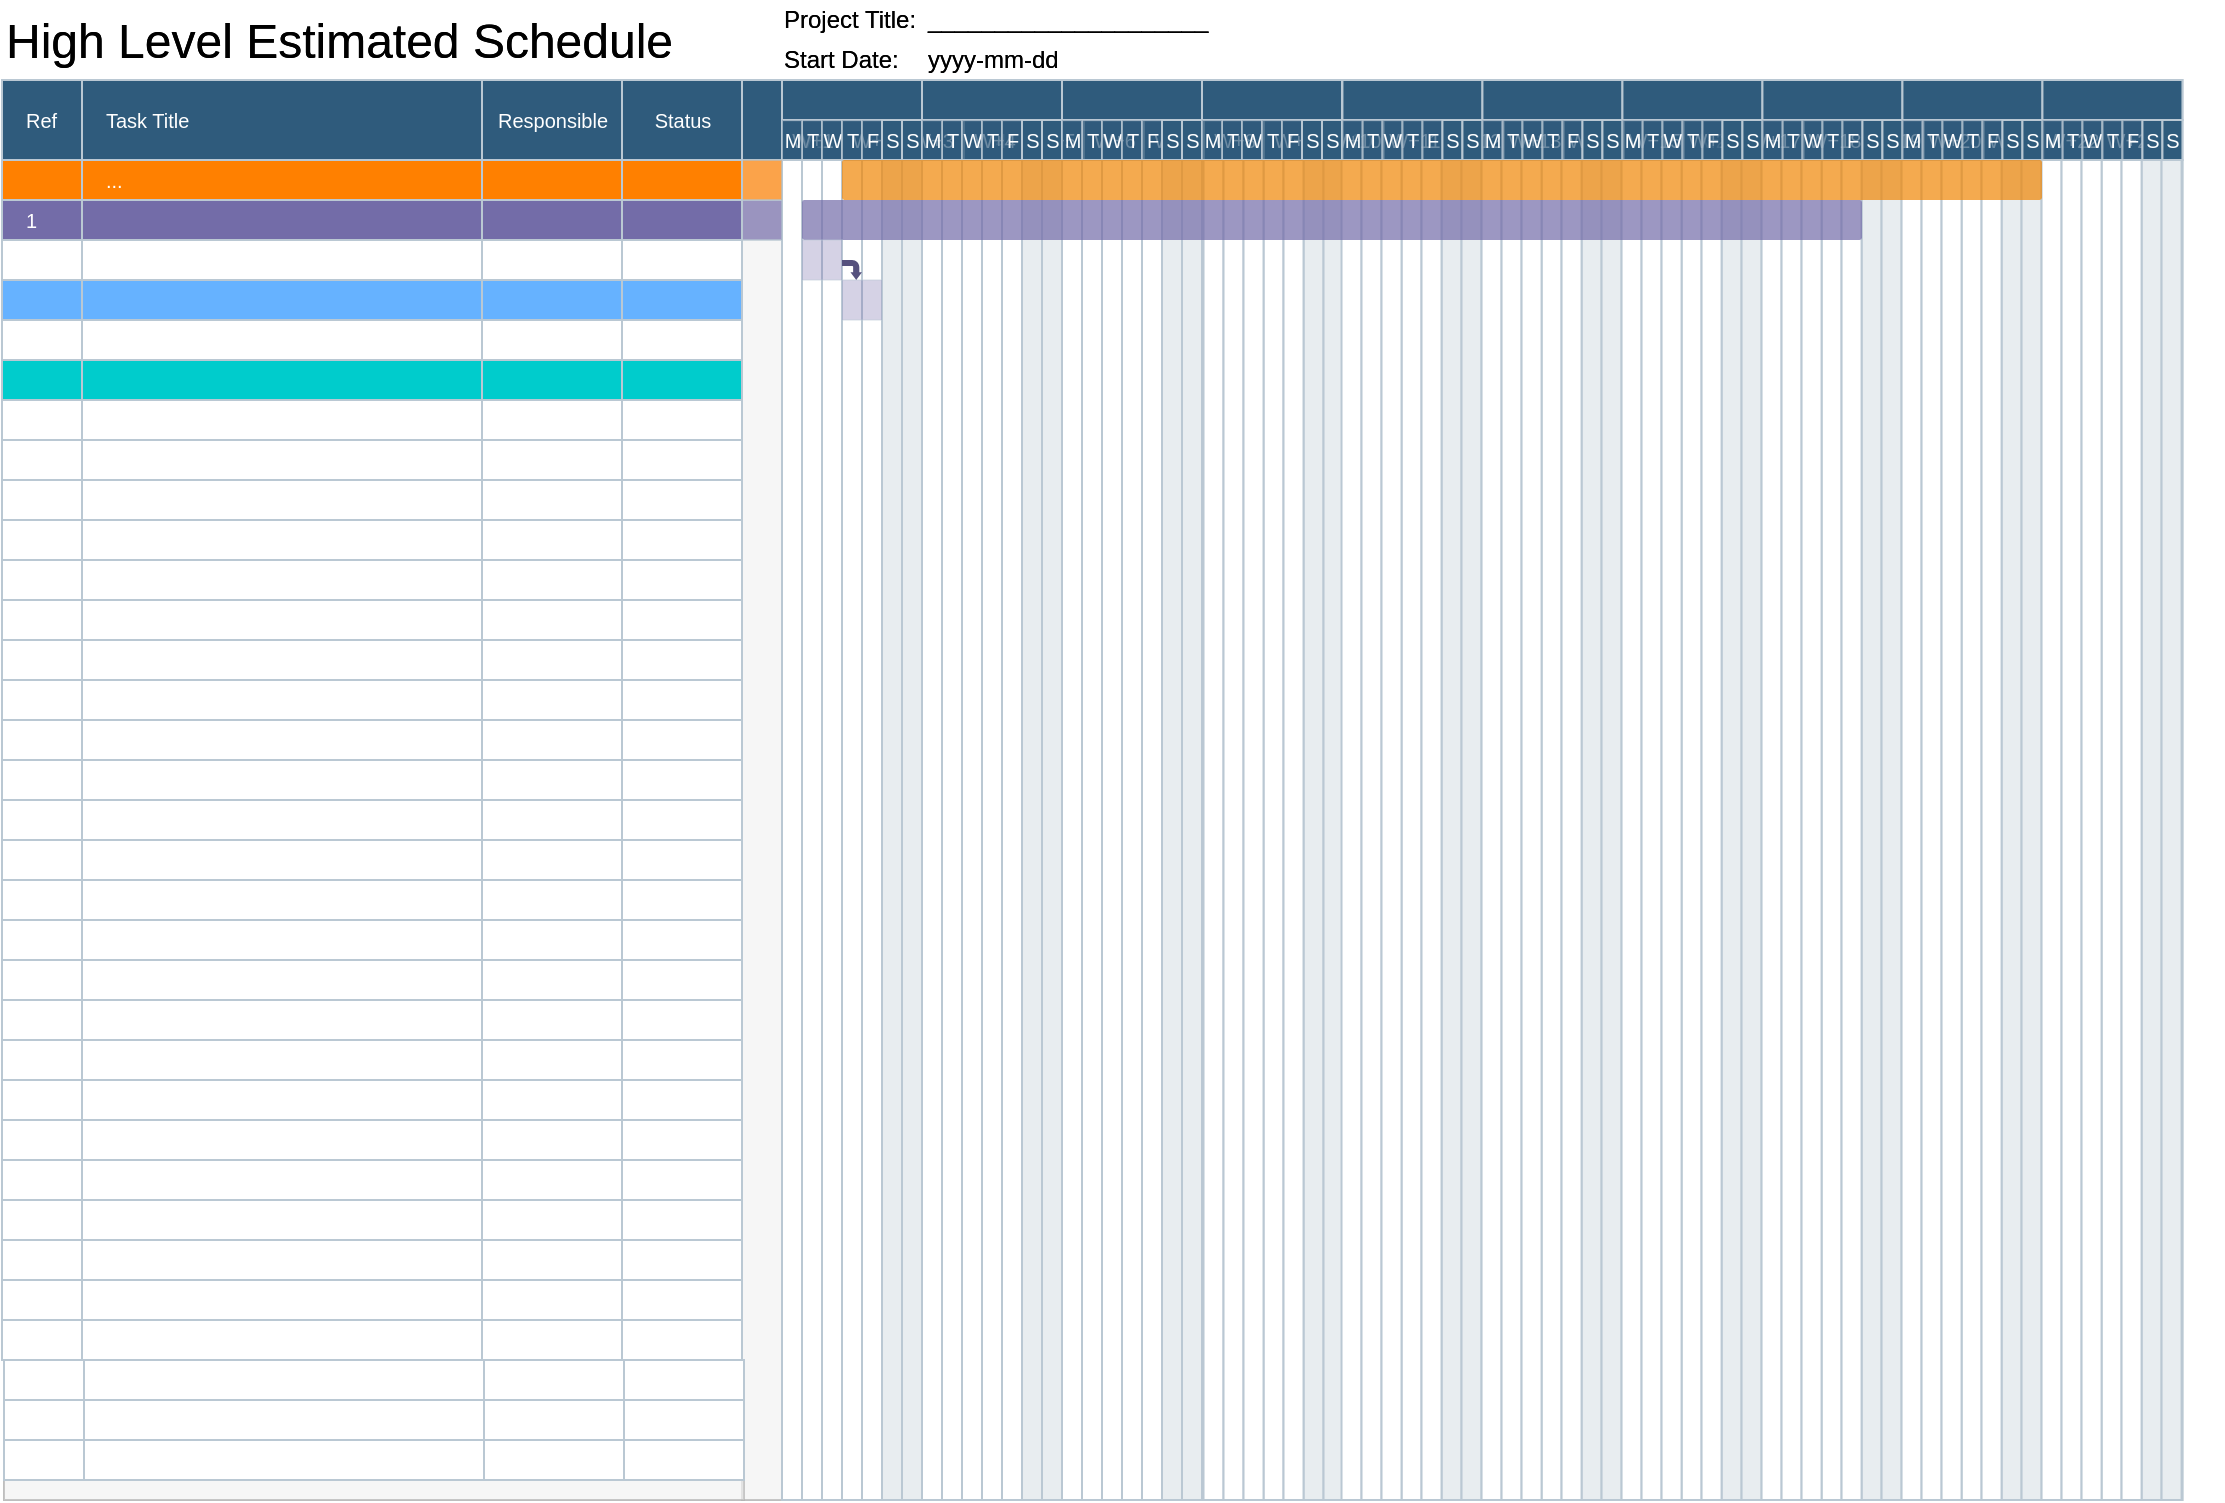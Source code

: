 <mxfile compressed="false" version="17.5.0" type="google">
  <diagram id="AUtfUhsTEubvKeoWF_5G" name="Gantt Schedule">
    <mxGraphModel grid="1" page="1" gridSize="10" guides="1" tooltips="1" connect="1" arrows="1" fold="1" pageScale="1" pageWidth="1169" pageHeight="1654" math="0" shadow="0">
      <root>
        <mxCell id="HYORnEmBBe8JKTSoMeeT-0" />
        <mxCell id="HYORnEmBBe8JKTSoMeeT-1" parent="HYORnEmBBe8JKTSoMeeT-0" />
        <mxCell id="HYORnEmBBe8JKTSoMeeT-2" value="" style="group" vertex="1" connectable="0" parent="HYORnEmBBe8JKTSoMeeT-1">
          <mxGeometry x="40" y="80" width="390" height="40" as="geometry" />
        </mxCell>
        <mxCell id="HYORnEmBBe8JKTSoMeeT-3" value="Task Title" style="fillColor=#2f5b7c;strokeColor=#BAC8D3;strokeWidth=1;fontColor=#FFFFFF;fontStyle=0;html=1;align=left;spacingLeft=10;fontSize=10;" vertex="1" parent="HYORnEmBBe8JKTSoMeeT-2">
          <mxGeometry x="40" width="200" height="40" as="geometry" />
        </mxCell>
        <mxCell id="HYORnEmBBe8JKTSoMeeT-4" value="Ref" style="fillColor=#2f5b7c;strokeColor=#BAC8D3;strokeWidth=1;fontColor=#FFFFFF;fontStyle=0;html=1;align=left;spacingLeft=10;fontSize=10;" vertex="1" parent="HYORnEmBBe8JKTSoMeeT-2">
          <mxGeometry width="40" height="40" as="geometry" />
        </mxCell>
        <mxCell id="HYORnEmBBe8JKTSoMeeT-5" value="Responsible" style="fillColor=#2f5b7c;strokeColor=#BAC8D3;strokeWidth=1;fontColor=#FFFFFF;fontStyle=0;html=1;fontSize=10;" vertex="1" parent="HYORnEmBBe8JKTSoMeeT-2">
          <mxGeometry x="240" width="70" height="40" as="geometry" />
        </mxCell>
        <mxCell id="HYORnEmBBe8JKTSoMeeT-6" value="Status" style="fillColor=#2f5b7c;strokeColor=#BAC8D3;strokeWidth=1;fontColor=#FFFFFF;fontStyle=0;html=1;fontSize=10;" vertex="1" parent="HYORnEmBBe8JKTSoMeeT-2">
          <mxGeometry x="310" width="60" height="40" as="geometry" />
        </mxCell>
        <mxCell id="HYORnEmBBe8JKTSoMeeT-7" value="" style="fillColor=#2f5b7c;strokeColor=#BAC8D3;strokeWidth=1;fontColor=#FFFFFF;fontStyle=0;html=1;fontSize=10;" vertex="1" parent="HYORnEmBBe8JKTSoMeeT-2">
          <mxGeometry x="370" width="20" height="40" as="geometry" />
        </mxCell>
        <object label="" tags="tags" id="HYORnEmBBe8JKTSoMeeT-8">
          <mxCell style="strokeColor=#B3B3B3;fillColor=#f5f5f5;html=1;fontColor=#333333;fontSize=10;opacity=60;" vertex="1" parent="HYORnEmBBe8JKTSoMeeT-1">
            <mxGeometry x="410" y="120" width="20" height="670" as="geometry" />
          </mxCell>
        </object>
        <mxCell id="HYORnEmBBe8JKTSoMeeT-9" value="" style="strokeColor=#B3B3B3;fillColor=#f5f5f5;html=1;fontColor=#333333;fontSize=10;opacity=60;" vertex="1" parent="HYORnEmBBe8JKTSoMeeT-1">
          <mxGeometry x="41" y="780" width="370" height="10" as="geometry" />
        </mxCell>
        <mxCell id="HYORnEmBBe8JKTSoMeeT-10" value="" style="group" vertex="1" connectable="0" parent="HYORnEmBBe8JKTSoMeeT-1">
          <mxGeometry x="41" y="720" width="370" height="20" as="geometry" />
        </mxCell>
        <mxCell id="HYORnEmBBe8JKTSoMeeT-11" value="" style="strokeColor=#bac8d3;html=1;fontColor=#2f5b7c;align=left;spacingLeft=10;fontSize=10;" vertex="1" parent="HYORnEmBBe8JKTSoMeeT-10">
          <mxGeometry x="40" y="1.137e-13" width="40" height="20" as="geometry" />
        </mxCell>
        <mxCell id="HYORnEmBBe8JKTSoMeeT-12" value="" style="align=left;strokeColor=#bac8d3;html=1;fontColor=#2f5b7c;spacingLeft=10;fontSize=10;" vertex="1" parent="HYORnEmBBe8JKTSoMeeT-10">
          <mxGeometry x="40" width="200" height="20" as="geometry" />
        </mxCell>
        <mxCell id="HYORnEmBBe8JKTSoMeeT-13" value="" style="strokeColor=#bac8d3;html=1;fontColor=#2f5b7c;fontSize=10;" vertex="1" parent="HYORnEmBBe8JKTSoMeeT-10">
          <mxGeometry x="240" width="70" height="20" as="geometry" />
        </mxCell>
        <mxCell id="HYORnEmBBe8JKTSoMeeT-14" value="" style="strokeColor=#bac8d3;html=1;fontColor=#2f5b7c;fontSize=10;" vertex="1" parent="HYORnEmBBe8JKTSoMeeT-10">
          <mxGeometry width="40" height="20" as="geometry" />
        </mxCell>
        <mxCell id="HYORnEmBBe8JKTSoMeeT-15" value="" style="strokeColor=#bac8d3;html=1;fontColor=#2f5b7c;fontSize=10;" vertex="1" parent="HYORnEmBBe8JKTSoMeeT-10">
          <mxGeometry x="310" width="60" height="20" as="geometry" />
        </mxCell>
        <mxCell id="HYORnEmBBe8JKTSoMeeT-16" value="" style="group" vertex="1" connectable="0" parent="HYORnEmBBe8JKTSoMeeT-1">
          <mxGeometry x="41" y="740" width="370" height="20" as="geometry" />
        </mxCell>
        <mxCell id="HYORnEmBBe8JKTSoMeeT-17" value="" style="strokeColor=#bac8d3;html=1;fontColor=#2f5b7c;align=left;spacingLeft=10;fontSize=10;" vertex="1" parent="HYORnEmBBe8JKTSoMeeT-16">
          <mxGeometry x="40" y="1.137e-13" width="40" height="20" as="geometry" />
        </mxCell>
        <mxCell id="HYORnEmBBe8JKTSoMeeT-18" value="" style="align=left;strokeColor=#bac8d3;html=1;fontColor=#2f5b7c;spacingLeft=10;fontSize=10;" vertex="1" parent="HYORnEmBBe8JKTSoMeeT-16">
          <mxGeometry x="40" width="200" height="20" as="geometry" />
        </mxCell>
        <mxCell id="HYORnEmBBe8JKTSoMeeT-19" value="" style="strokeColor=#bac8d3;html=1;fontColor=#2f5b7c;fontSize=10;" vertex="1" parent="HYORnEmBBe8JKTSoMeeT-16">
          <mxGeometry x="240" width="70" height="20" as="geometry" />
        </mxCell>
        <mxCell id="HYORnEmBBe8JKTSoMeeT-20" value="" style="strokeColor=#bac8d3;html=1;fontColor=#2f5b7c;fontSize=10;" vertex="1" parent="HYORnEmBBe8JKTSoMeeT-16">
          <mxGeometry width="40" height="20" as="geometry" />
        </mxCell>
        <mxCell id="HYORnEmBBe8JKTSoMeeT-21" value="" style="strokeColor=#bac8d3;html=1;fontColor=#2f5b7c;fontSize=10;" vertex="1" parent="HYORnEmBBe8JKTSoMeeT-16">
          <mxGeometry x="310" width="60" height="20" as="geometry" />
        </mxCell>
        <mxCell id="HYORnEmBBe8JKTSoMeeT-22" value="" style="group" vertex="1" connectable="0" parent="HYORnEmBBe8JKTSoMeeT-1">
          <mxGeometry x="41" y="760" width="370" height="20" as="geometry" />
        </mxCell>
        <mxCell id="HYORnEmBBe8JKTSoMeeT-23" value="" style="strokeColor=#bac8d3;html=1;fontColor=#2f5b7c;align=left;spacingLeft=10;fontSize=10;" vertex="1" parent="HYORnEmBBe8JKTSoMeeT-22">
          <mxGeometry x="40" y="1.137e-13" width="40" height="20" as="geometry" />
        </mxCell>
        <mxCell id="HYORnEmBBe8JKTSoMeeT-24" value="" style="align=left;strokeColor=#bac8d3;html=1;fontColor=#2f5b7c;spacingLeft=10;fontSize=10;" vertex="1" parent="HYORnEmBBe8JKTSoMeeT-22">
          <mxGeometry x="40" width="200" height="20" as="geometry" />
        </mxCell>
        <mxCell id="HYORnEmBBe8JKTSoMeeT-25" value="" style="strokeColor=#bac8d3;html=1;fontColor=#2f5b7c;fontSize=10;" vertex="1" parent="HYORnEmBBe8JKTSoMeeT-22">
          <mxGeometry x="240" width="70" height="20" as="geometry" />
        </mxCell>
        <mxCell id="HYORnEmBBe8JKTSoMeeT-26" value="" style="strokeColor=#bac8d3;html=1;fontColor=#2f5b7c;fontSize=10;" vertex="1" parent="HYORnEmBBe8JKTSoMeeT-22">
          <mxGeometry width="40" height="20" as="geometry" />
        </mxCell>
        <mxCell id="HYORnEmBBe8JKTSoMeeT-27" value="" style="strokeColor=#bac8d3;html=1;fontColor=#2f5b7c;fontSize=10;" vertex="1" parent="HYORnEmBBe8JKTSoMeeT-22">
          <mxGeometry x="310" width="60" height="20" as="geometry" />
        </mxCell>
        <mxCell id="HYORnEmBBe8JKTSoMeeT-28" value="" style="group" vertex="1" connectable="0" parent="HYORnEmBBe8JKTSoMeeT-1">
          <mxGeometry x="430" y="80" width="50" height="40" as="geometry" />
        </mxCell>
        <mxCell id="HYORnEmBBe8JKTSoMeeT-29" value="" style="group" vertex="1" connectable="0" parent="HYORnEmBBe8JKTSoMeeT-28">
          <mxGeometry width="50" height="19" as="geometry" />
        </mxCell>
        <mxCell id="HYORnEmBBe8JKTSoMeeT-30" value="" style="fillColor=#2f5b7c;strokeColor=#BAC8D3;strokeWidth=1;fontColor=#FFFFFF;fontStyle=0;html=1;fontSize=10;" vertex="1" parent="HYORnEmBBe8JKTSoMeeT-29">
          <mxGeometry width="50.0" height="20.462" as="geometry" />
        </mxCell>
        <mxCell id="HYORnEmBBe8JKTSoMeeT-31" value="" style="group" vertex="1" connectable="0" parent="HYORnEmBBe8JKTSoMeeT-28">
          <mxGeometry x="1.819e-12" y="20" width="70.0" height="20" as="geometry" />
        </mxCell>
        <mxCell id="HYORnEmBBe8JKTSoMeeT-32" value="" style="group" vertex="1" connectable="0" parent="HYORnEmBBe8JKTSoMeeT-31">
          <mxGeometry width="10" height="20" as="geometry" />
        </mxCell>
        <mxCell id="HYORnEmBBe8JKTSoMeeT-33" value="" style="group" vertex="1" connectable="0" parent="HYORnEmBBe8JKTSoMeeT-32">
          <mxGeometry width="10" height="20" as="geometry" />
        </mxCell>
        <mxCell id="HYORnEmBBe8JKTSoMeeT-34" value="" style="group" vertex="1" connectable="0" parent="HYORnEmBBe8JKTSoMeeT-33">
          <mxGeometry width="10" height="20" as="geometry" />
        </mxCell>
        <mxCell id="HYORnEmBBe8JKTSoMeeT-35" value="" style="fillColor=#2f5b7c;strokeColor=#BAC8D3;strokeWidth=1;fontColor=#FFFFFF;fontStyle=0;html=1;opacity=70;fontSize=10;" vertex="1" parent="HYORnEmBBe8JKTSoMeeT-31">
          <mxGeometry x="10.0" width="10" height="20" as="geometry" />
        </mxCell>
        <mxCell id="HYORnEmBBe8JKTSoMeeT-36" value="" style="fillColor=#2f5b7c;strokeColor=#BAC8D3;strokeWidth=1;fontColor=#FFFFFF;fontStyle=0;html=1;opacity=70;fontSize=10;" vertex="1" parent="HYORnEmBBe8JKTSoMeeT-31">
          <mxGeometry x="20.0" width="10" height="20" as="geometry" />
        </mxCell>
        <mxCell id="HYORnEmBBe8JKTSoMeeT-37" value="" style="fillColor=#2f5b7c;strokeColor=#BAC8D3;strokeWidth=1;fontColor=#FFFFFF;fontStyle=0;html=1;opacity=70;fontSize=10;" vertex="1" parent="HYORnEmBBe8JKTSoMeeT-31">
          <mxGeometry x="30.0" width="10" height="20" as="geometry" />
        </mxCell>
        <mxCell id="HYORnEmBBe8JKTSoMeeT-38" value="" style="fillColor=#2f5b7c;strokeColor=#BAC8D3;strokeWidth=1;fontColor=#FFFFFF;fontStyle=0;html=1;opacity=70;fontSize=10;" vertex="1" parent="HYORnEmBBe8JKTSoMeeT-31">
          <mxGeometry width="10" height="20" as="geometry" />
        </mxCell>
        <mxCell id="HYORnEmBBe8JKTSoMeeT-39" value="" style="fillColor=#2f5b7c;strokeColor=#BAC8D3;strokeWidth=1;fontColor=#FFFFFF;fontStyle=0;html=1;opacity=70;fontSize=10;" vertex="1" parent="HYORnEmBBe8JKTSoMeeT-31">
          <mxGeometry x="40.0" width="10" height="20" as="geometry" />
        </mxCell>
        <mxCell id="HYORnEmBBe8JKTSoMeeT-40" value="" style="group" vertex="1" connectable="0" parent="HYORnEmBBe8JKTSoMeeT-1">
          <mxGeometry x="480" y="80" width="50" height="40" as="geometry" />
        </mxCell>
        <mxCell id="HYORnEmBBe8JKTSoMeeT-41" value="" style="group" vertex="1" connectable="0" parent="HYORnEmBBe8JKTSoMeeT-40">
          <mxGeometry width="50" height="19" as="geometry" />
        </mxCell>
        <mxCell id="HYORnEmBBe8JKTSoMeeT-42" value="" style="fillColor=#2f5b7c;strokeColor=#BAC8D3;strokeWidth=1;fontColor=#FFFFFF;fontStyle=0;html=1;fontSize=10;" vertex="1" parent="HYORnEmBBe8JKTSoMeeT-41">
          <mxGeometry width="50.0" height="20.462" as="geometry" />
        </mxCell>
        <mxCell id="HYORnEmBBe8JKTSoMeeT-43" value="" style="group" vertex="1" connectable="0" parent="HYORnEmBBe8JKTSoMeeT-40">
          <mxGeometry x="1.819e-12" y="20" width="70.0" height="20" as="geometry" />
        </mxCell>
        <mxCell id="HYORnEmBBe8JKTSoMeeT-44" value="" style="group" vertex="1" connectable="0" parent="HYORnEmBBe8JKTSoMeeT-43">
          <mxGeometry width="10" height="20" as="geometry" />
        </mxCell>
        <mxCell id="HYORnEmBBe8JKTSoMeeT-45" value="" style="group" vertex="1" connectable="0" parent="HYORnEmBBe8JKTSoMeeT-44">
          <mxGeometry width="10" height="20" as="geometry" />
        </mxCell>
        <mxCell id="HYORnEmBBe8JKTSoMeeT-46" value="" style="group" vertex="1" connectable="0" parent="HYORnEmBBe8JKTSoMeeT-45">
          <mxGeometry width="10" height="20" as="geometry" />
        </mxCell>
        <mxCell id="HYORnEmBBe8JKTSoMeeT-47" value="" style="fillColor=#2f5b7c;strokeColor=#BAC8D3;strokeWidth=1;fontColor=#FFFFFF;fontStyle=0;html=1;opacity=70;fontSize=10;" vertex="1" parent="HYORnEmBBe8JKTSoMeeT-43">
          <mxGeometry x="10.0" width="10" height="20" as="geometry" />
        </mxCell>
        <mxCell id="HYORnEmBBe8JKTSoMeeT-48" value="" style="fillColor=#2f5b7c;strokeColor=#BAC8D3;strokeWidth=1;fontColor=#FFFFFF;fontStyle=0;html=1;opacity=70;fontSize=10;" vertex="1" parent="HYORnEmBBe8JKTSoMeeT-43">
          <mxGeometry x="20.0" width="10" height="20" as="geometry" />
        </mxCell>
        <mxCell id="HYORnEmBBe8JKTSoMeeT-49" value="" style="fillColor=#2f5b7c;strokeColor=#BAC8D3;strokeWidth=1;fontColor=#FFFFFF;fontStyle=0;html=1;opacity=70;fontSize=10;" vertex="1" parent="HYORnEmBBe8JKTSoMeeT-43">
          <mxGeometry x="30.0" width="10" height="20" as="geometry" />
        </mxCell>
        <mxCell id="HYORnEmBBe8JKTSoMeeT-50" value="" style="fillColor=#2f5b7c;strokeColor=#BAC8D3;strokeWidth=1;fontColor=#FFFFFF;fontStyle=0;html=1;opacity=70;fontSize=10;" vertex="1" parent="HYORnEmBBe8JKTSoMeeT-43">
          <mxGeometry width="10" height="20" as="geometry" />
        </mxCell>
        <mxCell id="HYORnEmBBe8JKTSoMeeT-51" value="" style="fillColor=#2f5b7c;strokeColor=#BAC8D3;strokeWidth=1;fontColor=#FFFFFF;fontStyle=0;html=1;opacity=70;fontSize=10;" vertex="1" parent="HYORnEmBBe8JKTSoMeeT-43">
          <mxGeometry x="40.0" width="10" height="20" as="geometry" />
        </mxCell>
        <mxCell id="HYORnEmBBe8JKTSoMeeT-52" value="" style="group" vertex="1" connectable="0" parent="HYORnEmBBe8JKTSoMeeT-1">
          <mxGeometry x="530" y="80" width="50" height="40" as="geometry" />
        </mxCell>
        <mxCell id="HYORnEmBBe8JKTSoMeeT-53" value="" style="group" vertex="1" connectable="0" parent="HYORnEmBBe8JKTSoMeeT-52">
          <mxGeometry width="50" height="19" as="geometry" />
        </mxCell>
        <mxCell id="HYORnEmBBe8JKTSoMeeT-54" value="" style="fillColor=#2f5b7c;strokeColor=#BAC8D3;strokeWidth=1;fontColor=#FFFFFF;fontStyle=0;html=1;fontSize=10;" vertex="1" parent="HYORnEmBBe8JKTSoMeeT-53">
          <mxGeometry width="50.0" height="20.462" as="geometry" />
        </mxCell>
        <mxCell id="HYORnEmBBe8JKTSoMeeT-55" value="" style="group" vertex="1" connectable="0" parent="HYORnEmBBe8JKTSoMeeT-52">
          <mxGeometry x="1.819e-12" y="20" width="70.0" height="20" as="geometry" />
        </mxCell>
        <mxCell id="HYORnEmBBe8JKTSoMeeT-56" value="" style="group" vertex="1" connectable="0" parent="HYORnEmBBe8JKTSoMeeT-55">
          <mxGeometry width="10" height="20" as="geometry" />
        </mxCell>
        <mxCell id="HYORnEmBBe8JKTSoMeeT-57" value="" style="group" vertex="1" connectable="0" parent="HYORnEmBBe8JKTSoMeeT-56">
          <mxGeometry width="10" height="20" as="geometry" />
        </mxCell>
        <mxCell id="HYORnEmBBe8JKTSoMeeT-58" value="" style="group" vertex="1" connectable="0" parent="HYORnEmBBe8JKTSoMeeT-57">
          <mxGeometry width="10" height="20" as="geometry" />
        </mxCell>
        <mxCell id="HYORnEmBBe8JKTSoMeeT-59" value="" style="fillColor=#2f5b7c;strokeColor=#BAC8D3;strokeWidth=1;fontColor=#FFFFFF;fontStyle=0;html=1;opacity=70;fontSize=10;" vertex="1" parent="HYORnEmBBe8JKTSoMeeT-55">
          <mxGeometry x="10.0" width="10" height="20" as="geometry" />
        </mxCell>
        <mxCell id="HYORnEmBBe8JKTSoMeeT-60" value="" style="fillColor=#2f5b7c;strokeColor=#BAC8D3;strokeWidth=1;fontColor=#FFFFFF;fontStyle=0;html=1;opacity=70;fontSize=10;" vertex="1" parent="HYORnEmBBe8JKTSoMeeT-55">
          <mxGeometry x="20.0" width="10" height="20" as="geometry" />
        </mxCell>
        <mxCell id="HYORnEmBBe8JKTSoMeeT-61" value="" style="fillColor=#2f5b7c;strokeColor=#BAC8D3;strokeWidth=1;fontColor=#FFFFFF;fontStyle=0;html=1;opacity=70;fontSize=10;" vertex="1" parent="HYORnEmBBe8JKTSoMeeT-55">
          <mxGeometry x="30.0" width="10" height="20" as="geometry" />
        </mxCell>
        <mxCell id="HYORnEmBBe8JKTSoMeeT-62" value="" style="fillColor=#2f5b7c;strokeColor=#BAC8D3;strokeWidth=1;fontColor=#FFFFFF;fontStyle=0;html=1;opacity=70;fontSize=10;" vertex="1" parent="HYORnEmBBe8JKTSoMeeT-55">
          <mxGeometry width="10" height="20" as="geometry" />
        </mxCell>
        <mxCell id="HYORnEmBBe8JKTSoMeeT-63" value="" style="fillColor=#2f5b7c;strokeColor=#BAC8D3;strokeWidth=1;fontColor=#FFFFFF;fontStyle=0;html=1;opacity=70;fontSize=10;" vertex="1" parent="HYORnEmBBe8JKTSoMeeT-55">
          <mxGeometry x="40.0" width="10" height="20" as="geometry" />
        </mxCell>
        <mxCell id="HYORnEmBBe8JKTSoMeeT-64" value="" style="group" vertex="1" connectable="0" parent="HYORnEmBBe8JKTSoMeeT-1">
          <mxGeometry x="580" y="80" width="50" height="40" as="geometry" />
        </mxCell>
        <mxCell id="HYORnEmBBe8JKTSoMeeT-65" value="" style="group" vertex="1" connectable="0" parent="HYORnEmBBe8JKTSoMeeT-64">
          <mxGeometry width="50" height="19" as="geometry" />
        </mxCell>
        <mxCell id="HYORnEmBBe8JKTSoMeeT-66" value="" style="fillColor=#2f5b7c;strokeColor=#BAC8D3;strokeWidth=1;fontColor=#FFFFFF;fontStyle=0;html=1;fontSize=10;" vertex="1" parent="HYORnEmBBe8JKTSoMeeT-65">
          <mxGeometry width="50.0" height="20.462" as="geometry" />
        </mxCell>
        <mxCell id="HYORnEmBBe8JKTSoMeeT-67" value="" style="group" vertex="1" connectable="0" parent="HYORnEmBBe8JKTSoMeeT-64">
          <mxGeometry x="1.819e-12" y="20" width="70.0" height="20" as="geometry" />
        </mxCell>
        <mxCell id="HYORnEmBBe8JKTSoMeeT-68" value="" style="group" vertex="1" connectable="0" parent="HYORnEmBBe8JKTSoMeeT-67">
          <mxGeometry width="10" height="20" as="geometry" />
        </mxCell>
        <mxCell id="HYORnEmBBe8JKTSoMeeT-69" value="" style="group" vertex="1" connectable="0" parent="HYORnEmBBe8JKTSoMeeT-68">
          <mxGeometry width="10" height="20" as="geometry" />
        </mxCell>
        <mxCell id="HYORnEmBBe8JKTSoMeeT-70" value="" style="group" vertex="1" connectable="0" parent="HYORnEmBBe8JKTSoMeeT-69">
          <mxGeometry width="10" height="20" as="geometry" />
        </mxCell>
        <mxCell id="HYORnEmBBe8JKTSoMeeT-71" value="" style="fillColor=#2f5b7c;strokeColor=#BAC8D3;strokeWidth=1;fontColor=#FFFFFF;fontStyle=0;html=1;opacity=70;fontSize=10;" vertex="1" parent="HYORnEmBBe8JKTSoMeeT-67">
          <mxGeometry x="10.0" width="10" height="20" as="geometry" />
        </mxCell>
        <mxCell id="HYORnEmBBe8JKTSoMeeT-72" value="" style="fillColor=#2f5b7c;strokeColor=#BAC8D3;strokeWidth=1;fontColor=#FFFFFF;fontStyle=0;html=1;opacity=70;fontSize=10;" vertex="1" parent="HYORnEmBBe8JKTSoMeeT-67">
          <mxGeometry x="20.0" width="10" height="20" as="geometry" />
        </mxCell>
        <mxCell id="HYORnEmBBe8JKTSoMeeT-73" value="" style="fillColor=#2f5b7c;strokeColor=#BAC8D3;strokeWidth=1;fontColor=#FFFFFF;fontStyle=0;html=1;opacity=70;fontSize=10;" vertex="1" parent="HYORnEmBBe8JKTSoMeeT-67">
          <mxGeometry x="30.0" width="10" height="20" as="geometry" />
        </mxCell>
        <mxCell id="HYORnEmBBe8JKTSoMeeT-74" value="" style="fillColor=#2f5b7c;strokeColor=#BAC8D3;strokeWidth=1;fontColor=#FFFFFF;fontStyle=0;html=1;opacity=70;fontSize=10;" vertex="1" parent="HYORnEmBBe8JKTSoMeeT-67">
          <mxGeometry width="10" height="20" as="geometry" />
        </mxCell>
        <mxCell id="HYORnEmBBe8JKTSoMeeT-75" value="" style="fillColor=#2f5b7c;strokeColor=#BAC8D3;strokeWidth=1;fontColor=#FFFFFF;fontStyle=0;html=1;opacity=70;fontSize=10;" vertex="1" parent="HYORnEmBBe8JKTSoMeeT-67">
          <mxGeometry x="40.0" width="10" height="20" as="geometry" />
        </mxCell>
        <mxCell id="HYORnEmBBe8JKTSoMeeT-76" value="" style="group" vertex="1" connectable="0" parent="HYORnEmBBe8JKTSoMeeT-1">
          <mxGeometry x="630" y="80" width="50" height="40" as="geometry" />
        </mxCell>
        <mxCell id="HYORnEmBBe8JKTSoMeeT-77" value="" style="group" vertex="1" connectable="0" parent="HYORnEmBBe8JKTSoMeeT-76">
          <mxGeometry width="50" height="19" as="geometry" />
        </mxCell>
        <mxCell id="HYORnEmBBe8JKTSoMeeT-78" value="" style="fillColor=#2f5b7c;strokeColor=#BAC8D3;strokeWidth=1;fontColor=#FFFFFF;fontStyle=0;html=1;fontSize=10;" vertex="1" parent="HYORnEmBBe8JKTSoMeeT-77">
          <mxGeometry width="50.0" height="20.462" as="geometry" />
        </mxCell>
        <mxCell id="HYORnEmBBe8JKTSoMeeT-79" value="" style="group" vertex="1" connectable="0" parent="HYORnEmBBe8JKTSoMeeT-76">
          <mxGeometry x="1.819e-12" y="20" width="70.0" height="20" as="geometry" />
        </mxCell>
        <mxCell id="HYORnEmBBe8JKTSoMeeT-80" value="" style="group" vertex="1" connectable="0" parent="HYORnEmBBe8JKTSoMeeT-79">
          <mxGeometry width="10" height="20" as="geometry" />
        </mxCell>
        <mxCell id="HYORnEmBBe8JKTSoMeeT-81" value="" style="group" vertex="1" connectable="0" parent="HYORnEmBBe8JKTSoMeeT-80">
          <mxGeometry width="10" height="20" as="geometry" />
        </mxCell>
        <mxCell id="HYORnEmBBe8JKTSoMeeT-82" value="" style="group" vertex="1" connectable="0" parent="HYORnEmBBe8JKTSoMeeT-81">
          <mxGeometry width="10" height="20" as="geometry" />
        </mxCell>
        <mxCell id="HYORnEmBBe8JKTSoMeeT-83" value="" style="fillColor=#2f5b7c;strokeColor=#BAC8D3;strokeWidth=1;fontColor=#FFFFFF;fontStyle=0;html=1;opacity=70;fontSize=10;" vertex="1" parent="HYORnEmBBe8JKTSoMeeT-79">
          <mxGeometry x="10.0" width="10" height="20" as="geometry" />
        </mxCell>
        <mxCell id="HYORnEmBBe8JKTSoMeeT-84" value="" style="fillColor=#2f5b7c;strokeColor=#BAC8D3;strokeWidth=1;fontColor=#FFFFFF;fontStyle=0;html=1;opacity=70;fontSize=10;" vertex="1" parent="HYORnEmBBe8JKTSoMeeT-79">
          <mxGeometry x="20.0" width="10" height="20" as="geometry" />
        </mxCell>
        <mxCell id="HYORnEmBBe8JKTSoMeeT-85" value="" style="fillColor=#2f5b7c;strokeColor=#BAC8D3;strokeWidth=1;fontColor=#FFFFFF;fontStyle=0;html=1;opacity=70;fontSize=10;" vertex="1" parent="HYORnEmBBe8JKTSoMeeT-79">
          <mxGeometry x="30.0" width="10" height="20" as="geometry" />
        </mxCell>
        <mxCell id="HYORnEmBBe8JKTSoMeeT-86" value="" style="fillColor=#2f5b7c;strokeColor=#BAC8D3;strokeWidth=1;fontColor=#FFFFFF;fontStyle=0;html=1;opacity=70;fontSize=10;" vertex="1" parent="HYORnEmBBe8JKTSoMeeT-79">
          <mxGeometry width="10" height="20" as="geometry" />
        </mxCell>
        <mxCell id="HYORnEmBBe8JKTSoMeeT-87" value="" style="fillColor=#2f5b7c;strokeColor=#BAC8D3;strokeWidth=1;fontColor=#FFFFFF;fontStyle=0;html=1;opacity=70;fontSize=10;" vertex="1" parent="HYORnEmBBe8JKTSoMeeT-79">
          <mxGeometry x="40.0" width="10" height="20" as="geometry" />
        </mxCell>
        <mxCell id="HYORnEmBBe8JKTSoMeeT-88" value="" style="group" vertex="1" connectable="0" parent="HYORnEmBBe8JKTSoMeeT-1">
          <mxGeometry x="680" y="80" width="50" height="40" as="geometry" />
        </mxCell>
        <mxCell id="HYORnEmBBe8JKTSoMeeT-89" value="" style="group" vertex="1" connectable="0" parent="HYORnEmBBe8JKTSoMeeT-88">
          <mxGeometry width="50" height="19" as="geometry" />
        </mxCell>
        <mxCell id="HYORnEmBBe8JKTSoMeeT-90" value="" style="fillColor=#2f5b7c;strokeColor=#BAC8D3;strokeWidth=1;fontColor=#FFFFFF;fontStyle=0;html=1;fontSize=10;" vertex="1" parent="HYORnEmBBe8JKTSoMeeT-89">
          <mxGeometry width="50.0" height="20.462" as="geometry" />
        </mxCell>
        <mxCell id="HYORnEmBBe8JKTSoMeeT-91" value="" style="group" vertex="1" connectable="0" parent="HYORnEmBBe8JKTSoMeeT-88">
          <mxGeometry x="1.819e-12" y="20" width="70.0" height="20" as="geometry" />
        </mxCell>
        <mxCell id="HYORnEmBBe8JKTSoMeeT-92" value="" style="group" vertex="1" connectable="0" parent="HYORnEmBBe8JKTSoMeeT-91">
          <mxGeometry width="10" height="20" as="geometry" />
        </mxCell>
        <mxCell id="HYORnEmBBe8JKTSoMeeT-93" value="" style="group" vertex="1" connectable="0" parent="HYORnEmBBe8JKTSoMeeT-92">
          <mxGeometry width="10" height="20" as="geometry" />
        </mxCell>
        <mxCell id="HYORnEmBBe8JKTSoMeeT-94" value="" style="group" vertex="1" connectable="0" parent="HYORnEmBBe8JKTSoMeeT-93">
          <mxGeometry width="10" height="20" as="geometry" />
        </mxCell>
        <mxCell id="HYORnEmBBe8JKTSoMeeT-95" value="" style="fillColor=#2f5b7c;strokeColor=#BAC8D3;strokeWidth=1;fontColor=#FFFFFF;fontStyle=0;html=1;opacity=70;fontSize=10;" vertex="1" parent="HYORnEmBBe8JKTSoMeeT-91">
          <mxGeometry x="10.0" width="10" height="20" as="geometry" />
        </mxCell>
        <mxCell id="HYORnEmBBe8JKTSoMeeT-96" value="" style="fillColor=#2f5b7c;strokeColor=#BAC8D3;strokeWidth=1;fontColor=#FFFFFF;fontStyle=0;html=1;opacity=70;fontSize=10;" vertex="1" parent="HYORnEmBBe8JKTSoMeeT-91">
          <mxGeometry x="20.0" width="10" height="20" as="geometry" />
        </mxCell>
        <mxCell id="HYORnEmBBe8JKTSoMeeT-97" value="" style="fillColor=#2f5b7c;strokeColor=#BAC8D3;strokeWidth=1;fontColor=#FFFFFF;fontStyle=0;html=1;opacity=70;fontSize=10;" vertex="1" parent="HYORnEmBBe8JKTSoMeeT-91">
          <mxGeometry x="30.0" width="10" height="20" as="geometry" />
        </mxCell>
        <mxCell id="HYORnEmBBe8JKTSoMeeT-98" value="" style="fillColor=#2f5b7c;strokeColor=#BAC8D3;strokeWidth=1;fontColor=#FFFFFF;fontStyle=0;html=1;opacity=70;fontSize=10;" vertex="1" parent="HYORnEmBBe8JKTSoMeeT-91">
          <mxGeometry width="10" height="20" as="geometry" />
        </mxCell>
        <mxCell id="HYORnEmBBe8JKTSoMeeT-99" value="" style="fillColor=#2f5b7c;strokeColor=#BAC8D3;strokeWidth=1;fontColor=#FFFFFF;fontStyle=0;html=1;opacity=70;fontSize=10;" vertex="1" parent="HYORnEmBBe8JKTSoMeeT-91">
          <mxGeometry x="40.0" width="10" height="20" as="geometry" />
        </mxCell>
        <mxCell id="HYORnEmBBe8JKTSoMeeT-100" value="" style="group" vertex="1" connectable="0" parent="HYORnEmBBe8JKTSoMeeT-1">
          <mxGeometry x="730" y="80" width="50" height="40" as="geometry" />
        </mxCell>
        <mxCell id="HYORnEmBBe8JKTSoMeeT-101" value="" style="group" vertex="1" connectable="0" parent="HYORnEmBBe8JKTSoMeeT-100">
          <mxGeometry width="50" height="19" as="geometry" />
        </mxCell>
        <mxCell id="HYORnEmBBe8JKTSoMeeT-102" value="" style="fillColor=#2f5b7c;strokeColor=#BAC8D3;strokeWidth=1;fontColor=#FFFFFF;fontStyle=0;html=1;fontSize=10;" vertex="1" parent="HYORnEmBBe8JKTSoMeeT-101">
          <mxGeometry width="50.0" height="20.462" as="geometry" />
        </mxCell>
        <mxCell id="HYORnEmBBe8JKTSoMeeT-103" value="" style="group" vertex="1" connectable="0" parent="HYORnEmBBe8JKTSoMeeT-100">
          <mxGeometry x="1.819e-12" y="20" width="70.0" height="20" as="geometry" />
        </mxCell>
        <mxCell id="HYORnEmBBe8JKTSoMeeT-104" value="" style="group" vertex="1" connectable="0" parent="HYORnEmBBe8JKTSoMeeT-103">
          <mxGeometry width="10" height="20" as="geometry" />
        </mxCell>
        <mxCell id="HYORnEmBBe8JKTSoMeeT-105" value="" style="group" vertex="1" connectable="0" parent="HYORnEmBBe8JKTSoMeeT-104">
          <mxGeometry width="10" height="20" as="geometry" />
        </mxCell>
        <mxCell id="HYORnEmBBe8JKTSoMeeT-106" value="" style="group" vertex="1" connectable="0" parent="HYORnEmBBe8JKTSoMeeT-105">
          <mxGeometry width="10" height="20" as="geometry" />
        </mxCell>
        <mxCell id="HYORnEmBBe8JKTSoMeeT-107" value="" style="fillColor=#2f5b7c;strokeColor=#BAC8D3;strokeWidth=1;fontColor=#FFFFFF;fontStyle=0;html=1;opacity=70;fontSize=10;" vertex="1" parent="HYORnEmBBe8JKTSoMeeT-103">
          <mxGeometry x="10.0" width="10" height="20" as="geometry" />
        </mxCell>
        <mxCell id="HYORnEmBBe8JKTSoMeeT-108" value="" style="fillColor=#2f5b7c;strokeColor=#BAC8D3;strokeWidth=1;fontColor=#FFFFFF;fontStyle=0;html=1;opacity=70;fontSize=10;" vertex="1" parent="HYORnEmBBe8JKTSoMeeT-103">
          <mxGeometry x="20.0" width="10" height="20" as="geometry" />
        </mxCell>
        <mxCell id="HYORnEmBBe8JKTSoMeeT-109" value="" style="fillColor=#2f5b7c;strokeColor=#BAC8D3;strokeWidth=1;fontColor=#FFFFFF;fontStyle=0;html=1;opacity=70;fontSize=10;" vertex="1" parent="HYORnEmBBe8JKTSoMeeT-103">
          <mxGeometry x="30.0" width="10" height="20" as="geometry" />
        </mxCell>
        <mxCell id="HYORnEmBBe8JKTSoMeeT-110" value="" style="fillColor=#2f5b7c;strokeColor=#BAC8D3;strokeWidth=1;fontColor=#FFFFFF;fontStyle=0;html=1;opacity=70;fontSize=10;" vertex="1" parent="HYORnEmBBe8JKTSoMeeT-103">
          <mxGeometry width="10" height="20" as="geometry" />
        </mxCell>
        <mxCell id="HYORnEmBBe8JKTSoMeeT-111" value="" style="fillColor=#2f5b7c;strokeColor=#BAC8D3;strokeWidth=1;fontColor=#FFFFFF;fontStyle=0;html=1;opacity=70;fontSize=10;" vertex="1" parent="HYORnEmBBe8JKTSoMeeT-103">
          <mxGeometry x="40.0" width="10" height="20" as="geometry" />
        </mxCell>
        <mxCell id="HYORnEmBBe8JKTSoMeeT-112" value="" style="group" vertex="1" connectable="0" parent="HYORnEmBBe8JKTSoMeeT-1">
          <mxGeometry x="780" y="80" width="50" height="40" as="geometry" />
        </mxCell>
        <mxCell id="HYORnEmBBe8JKTSoMeeT-113" value="" style="group" vertex="1" connectable="0" parent="HYORnEmBBe8JKTSoMeeT-112">
          <mxGeometry width="50" height="19" as="geometry" />
        </mxCell>
        <mxCell id="HYORnEmBBe8JKTSoMeeT-114" value="" style="fillColor=#2f5b7c;strokeColor=#BAC8D3;strokeWidth=1;fontColor=#FFFFFF;fontStyle=0;html=1;fontSize=10;" vertex="1" parent="HYORnEmBBe8JKTSoMeeT-113">
          <mxGeometry width="50.0" height="20.462" as="geometry" />
        </mxCell>
        <mxCell id="HYORnEmBBe8JKTSoMeeT-115" value="" style="group" vertex="1" connectable="0" parent="HYORnEmBBe8JKTSoMeeT-112">
          <mxGeometry x="1.819e-12" y="20" width="70.0" height="20" as="geometry" />
        </mxCell>
        <mxCell id="HYORnEmBBe8JKTSoMeeT-116" value="" style="group" vertex="1" connectable="0" parent="HYORnEmBBe8JKTSoMeeT-115">
          <mxGeometry width="10" height="20" as="geometry" />
        </mxCell>
        <mxCell id="HYORnEmBBe8JKTSoMeeT-117" value="" style="group" vertex="1" connectable="0" parent="HYORnEmBBe8JKTSoMeeT-116">
          <mxGeometry width="10" height="20" as="geometry" />
        </mxCell>
        <mxCell id="HYORnEmBBe8JKTSoMeeT-118" value="" style="group" vertex="1" connectable="0" parent="HYORnEmBBe8JKTSoMeeT-117">
          <mxGeometry width="10" height="20" as="geometry" />
        </mxCell>
        <mxCell id="HYORnEmBBe8JKTSoMeeT-119" value="" style="fillColor=#2f5b7c;strokeColor=#BAC8D3;strokeWidth=1;fontColor=#FFFFFF;fontStyle=0;html=1;opacity=70;fontSize=10;" vertex="1" parent="HYORnEmBBe8JKTSoMeeT-115">
          <mxGeometry x="10.0" width="10" height="20" as="geometry" />
        </mxCell>
        <mxCell id="HYORnEmBBe8JKTSoMeeT-120" value="" style="fillColor=#2f5b7c;strokeColor=#BAC8D3;strokeWidth=1;fontColor=#FFFFFF;fontStyle=0;html=1;opacity=70;fontSize=10;" vertex="1" parent="HYORnEmBBe8JKTSoMeeT-115">
          <mxGeometry x="20.0" width="10" height="20" as="geometry" />
        </mxCell>
        <mxCell id="HYORnEmBBe8JKTSoMeeT-121" value="" style="fillColor=#2f5b7c;strokeColor=#BAC8D3;strokeWidth=1;fontColor=#FFFFFF;fontStyle=0;html=1;opacity=70;fontSize=10;" vertex="1" parent="HYORnEmBBe8JKTSoMeeT-115">
          <mxGeometry x="30.0" width="10" height="20" as="geometry" />
        </mxCell>
        <mxCell id="HYORnEmBBe8JKTSoMeeT-122" value="" style="fillColor=#2f5b7c;strokeColor=#BAC8D3;strokeWidth=1;fontColor=#FFFFFF;fontStyle=0;html=1;opacity=70;fontSize=10;" vertex="1" parent="HYORnEmBBe8JKTSoMeeT-115">
          <mxGeometry width="10" height="20" as="geometry" />
        </mxCell>
        <mxCell id="HYORnEmBBe8JKTSoMeeT-123" value="" style="fillColor=#2f5b7c;strokeColor=#BAC8D3;strokeWidth=1;fontColor=#FFFFFF;fontStyle=0;html=1;opacity=70;fontSize=10;" vertex="1" parent="HYORnEmBBe8JKTSoMeeT-115">
          <mxGeometry x="40.0" width="10" height="20" as="geometry" />
        </mxCell>
        <mxCell id="HYORnEmBBe8JKTSoMeeT-124" value="" style="group" vertex="1" connectable="0" parent="HYORnEmBBe8JKTSoMeeT-1">
          <mxGeometry x="830" y="80" width="50" height="40" as="geometry" />
        </mxCell>
        <mxCell id="HYORnEmBBe8JKTSoMeeT-125" value="" style="group" vertex="1" connectable="0" parent="HYORnEmBBe8JKTSoMeeT-124">
          <mxGeometry width="50" height="19" as="geometry" />
        </mxCell>
        <mxCell id="HYORnEmBBe8JKTSoMeeT-126" value="" style="fillColor=#2f5b7c;strokeColor=#BAC8D3;strokeWidth=1;fontColor=#FFFFFF;fontStyle=0;html=1;fontSize=10;" vertex="1" parent="HYORnEmBBe8JKTSoMeeT-125">
          <mxGeometry width="50.0" height="20.462" as="geometry" />
        </mxCell>
        <mxCell id="HYORnEmBBe8JKTSoMeeT-127" value="" style="group" vertex="1" connectable="0" parent="HYORnEmBBe8JKTSoMeeT-124">
          <mxGeometry x="1.819e-12" y="20" width="70.0" height="20" as="geometry" />
        </mxCell>
        <mxCell id="HYORnEmBBe8JKTSoMeeT-128" value="" style="group" vertex="1" connectable="0" parent="HYORnEmBBe8JKTSoMeeT-127">
          <mxGeometry width="10" height="20" as="geometry" />
        </mxCell>
        <mxCell id="HYORnEmBBe8JKTSoMeeT-129" value="" style="group" vertex="1" connectable="0" parent="HYORnEmBBe8JKTSoMeeT-128">
          <mxGeometry width="10" height="20" as="geometry" />
        </mxCell>
        <mxCell id="HYORnEmBBe8JKTSoMeeT-130" value="" style="group" vertex="1" connectable="0" parent="HYORnEmBBe8JKTSoMeeT-129">
          <mxGeometry width="10" height="20" as="geometry" />
        </mxCell>
        <mxCell id="HYORnEmBBe8JKTSoMeeT-131" value="" style="fillColor=#2f5b7c;strokeColor=#BAC8D3;strokeWidth=1;fontColor=#FFFFFF;fontStyle=0;html=1;opacity=70;fontSize=10;" vertex="1" parent="HYORnEmBBe8JKTSoMeeT-127">
          <mxGeometry x="10.0" width="10" height="20" as="geometry" />
        </mxCell>
        <mxCell id="HYORnEmBBe8JKTSoMeeT-132" value="" style="fillColor=#2f5b7c;strokeColor=#BAC8D3;strokeWidth=1;fontColor=#FFFFFF;fontStyle=0;html=1;opacity=70;fontSize=10;" vertex="1" parent="HYORnEmBBe8JKTSoMeeT-127">
          <mxGeometry x="20.0" width="10" height="20" as="geometry" />
        </mxCell>
        <mxCell id="HYORnEmBBe8JKTSoMeeT-133" value="" style="fillColor=#2f5b7c;strokeColor=#BAC8D3;strokeWidth=1;fontColor=#FFFFFF;fontStyle=0;html=1;opacity=70;fontSize=10;" vertex="1" parent="HYORnEmBBe8JKTSoMeeT-127">
          <mxGeometry x="30.0" width="10" height="20" as="geometry" />
        </mxCell>
        <mxCell id="HYORnEmBBe8JKTSoMeeT-134" value="" style="fillColor=#2f5b7c;strokeColor=#BAC8D3;strokeWidth=1;fontColor=#FFFFFF;fontStyle=0;html=1;opacity=70;fontSize=10;" vertex="1" parent="HYORnEmBBe8JKTSoMeeT-127">
          <mxGeometry width="10" height="20" as="geometry" />
        </mxCell>
        <mxCell id="HYORnEmBBe8JKTSoMeeT-135" value="" style="fillColor=#2f5b7c;strokeColor=#BAC8D3;strokeWidth=1;fontColor=#FFFFFF;fontStyle=0;html=1;opacity=70;fontSize=10;" vertex="1" parent="HYORnEmBBe8JKTSoMeeT-127">
          <mxGeometry x="40.0" width="10" height="20" as="geometry" />
        </mxCell>
        <mxCell id="HYORnEmBBe8JKTSoMeeT-136" value="" style="group" vertex="1" connectable="0" parent="HYORnEmBBe8JKTSoMeeT-1">
          <mxGeometry x="880" y="80" width="50" height="40" as="geometry" />
        </mxCell>
        <mxCell id="HYORnEmBBe8JKTSoMeeT-137" value="" style="group" vertex="1" connectable="0" parent="HYORnEmBBe8JKTSoMeeT-136">
          <mxGeometry width="50" height="19" as="geometry" />
        </mxCell>
        <mxCell id="HYORnEmBBe8JKTSoMeeT-138" value="" style="fillColor=#2f5b7c;strokeColor=#BAC8D3;strokeWidth=1;fontColor=#FFFFFF;fontStyle=0;html=1;fontSize=10;" vertex="1" parent="HYORnEmBBe8JKTSoMeeT-137">
          <mxGeometry width="50.0" height="20.462" as="geometry" />
        </mxCell>
        <mxCell id="HYORnEmBBe8JKTSoMeeT-139" value="" style="group" vertex="1" connectable="0" parent="HYORnEmBBe8JKTSoMeeT-136">
          <mxGeometry x="1.819e-12" y="20" width="70.0" height="20" as="geometry" />
        </mxCell>
        <mxCell id="HYORnEmBBe8JKTSoMeeT-140" value="" style="group" vertex="1" connectable="0" parent="HYORnEmBBe8JKTSoMeeT-139">
          <mxGeometry width="10" height="20" as="geometry" />
        </mxCell>
        <mxCell id="HYORnEmBBe8JKTSoMeeT-141" value="" style="group" vertex="1" connectable="0" parent="HYORnEmBBe8JKTSoMeeT-140">
          <mxGeometry width="10" height="20" as="geometry" />
        </mxCell>
        <mxCell id="HYORnEmBBe8JKTSoMeeT-142" value="" style="group" vertex="1" connectable="0" parent="HYORnEmBBe8JKTSoMeeT-141">
          <mxGeometry width="10" height="20" as="geometry" />
        </mxCell>
        <mxCell id="HYORnEmBBe8JKTSoMeeT-143" value="" style="fillColor=#2f5b7c;strokeColor=#BAC8D3;strokeWidth=1;fontColor=#FFFFFF;fontStyle=0;html=1;opacity=70;fontSize=10;" vertex="1" parent="HYORnEmBBe8JKTSoMeeT-139">
          <mxGeometry x="10.0" width="10" height="20" as="geometry" />
        </mxCell>
        <mxCell id="HYORnEmBBe8JKTSoMeeT-144" value="" style="fillColor=#2f5b7c;strokeColor=#BAC8D3;strokeWidth=1;fontColor=#FFFFFF;fontStyle=0;html=1;opacity=70;fontSize=10;" vertex="1" parent="HYORnEmBBe8JKTSoMeeT-139">
          <mxGeometry x="20.0" width="10" height="20" as="geometry" />
        </mxCell>
        <mxCell id="HYORnEmBBe8JKTSoMeeT-145" value="" style="fillColor=#2f5b7c;strokeColor=#BAC8D3;strokeWidth=1;fontColor=#FFFFFF;fontStyle=0;html=1;opacity=70;fontSize=10;" vertex="1" parent="HYORnEmBBe8JKTSoMeeT-139">
          <mxGeometry x="30.0" width="10" height="20" as="geometry" />
        </mxCell>
        <mxCell id="HYORnEmBBe8JKTSoMeeT-146" value="" style="fillColor=#2f5b7c;strokeColor=#BAC8D3;strokeWidth=1;fontColor=#FFFFFF;fontStyle=0;html=1;opacity=70;fontSize=10;" vertex="1" parent="HYORnEmBBe8JKTSoMeeT-139">
          <mxGeometry width="10" height="20" as="geometry" />
        </mxCell>
        <mxCell id="HYORnEmBBe8JKTSoMeeT-147" value="" style="fillColor=#2f5b7c;strokeColor=#BAC8D3;strokeWidth=1;fontColor=#FFFFFF;fontStyle=0;html=1;opacity=70;fontSize=10;" vertex="1" parent="HYORnEmBBe8JKTSoMeeT-139">
          <mxGeometry x="40.0" width="10" height="20" as="geometry" />
        </mxCell>
        <mxCell id="HYORnEmBBe8JKTSoMeeT-148" value="" style="group" vertex="1" connectable="0" parent="HYORnEmBBe8JKTSoMeeT-1">
          <mxGeometry x="930" y="80" width="50" height="40" as="geometry" />
        </mxCell>
        <mxCell id="HYORnEmBBe8JKTSoMeeT-149" value="" style="group" vertex="1" connectable="0" parent="HYORnEmBBe8JKTSoMeeT-148">
          <mxGeometry width="50" height="19" as="geometry" />
        </mxCell>
        <mxCell id="HYORnEmBBe8JKTSoMeeT-150" value="" style="fillColor=#2f5b7c;strokeColor=#BAC8D3;strokeWidth=1;fontColor=#FFFFFF;fontStyle=0;html=1;fontSize=10;" vertex="1" parent="HYORnEmBBe8JKTSoMeeT-149">
          <mxGeometry width="50.0" height="20.462" as="geometry" />
        </mxCell>
        <mxCell id="HYORnEmBBe8JKTSoMeeT-151" value="" style="group" vertex="1" connectable="0" parent="HYORnEmBBe8JKTSoMeeT-148">
          <mxGeometry x="1.819e-12" y="20" width="70.0" height="20" as="geometry" />
        </mxCell>
        <mxCell id="HYORnEmBBe8JKTSoMeeT-152" value="" style="group" vertex="1" connectable="0" parent="HYORnEmBBe8JKTSoMeeT-151">
          <mxGeometry width="10" height="20" as="geometry" />
        </mxCell>
        <mxCell id="HYORnEmBBe8JKTSoMeeT-153" value="" style="group" vertex="1" connectable="0" parent="HYORnEmBBe8JKTSoMeeT-152">
          <mxGeometry width="10" height="20" as="geometry" />
        </mxCell>
        <mxCell id="HYORnEmBBe8JKTSoMeeT-154" value="" style="group" vertex="1" connectable="0" parent="HYORnEmBBe8JKTSoMeeT-153">
          <mxGeometry width="10" height="20" as="geometry" />
        </mxCell>
        <mxCell id="HYORnEmBBe8JKTSoMeeT-155" value="" style="fillColor=#2f5b7c;strokeColor=#BAC8D3;strokeWidth=1;fontColor=#FFFFFF;fontStyle=0;html=1;opacity=70;fontSize=10;" vertex="1" parent="HYORnEmBBe8JKTSoMeeT-151">
          <mxGeometry x="10.0" width="10" height="20" as="geometry" />
        </mxCell>
        <mxCell id="HYORnEmBBe8JKTSoMeeT-156" value="" style="fillColor=#2f5b7c;strokeColor=#BAC8D3;strokeWidth=1;fontColor=#FFFFFF;fontStyle=0;html=1;opacity=70;fontSize=10;" vertex="1" parent="HYORnEmBBe8JKTSoMeeT-151">
          <mxGeometry x="20.0" width="10" height="20" as="geometry" />
        </mxCell>
        <mxCell id="HYORnEmBBe8JKTSoMeeT-157" value="" style="fillColor=#2f5b7c;strokeColor=#BAC8D3;strokeWidth=1;fontColor=#FFFFFF;fontStyle=0;html=1;opacity=70;fontSize=10;" vertex="1" parent="HYORnEmBBe8JKTSoMeeT-151">
          <mxGeometry x="30.0" width="10" height="20" as="geometry" />
        </mxCell>
        <mxCell id="HYORnEmBBe8JKTSoMeeT-158" value="" style="fillColor=#2f5b7c;strokeColor=#BAC8D3;strokeWidth=1;fontColor=#FFFFFF;fontStyle=0;html=1;opacity=70;fontSize=10;" vertex="1" parent="HYORnEmBBe8JKTSoMeeT-151">
          <mxGeometry width="10" height="20" as="geometry" />
        </mxCell>
        <mxCell id="HYORnEmBBe8JKTSoMeeT-159" value="" style="fillColor=#2f5b7c;strokeColor=#BAC8D3;strokeWidth=1;fontColor=#FFFFFF;fontStyle=0;html=1;opacity=70;fontSize=10;" vertex="1" parent="HYORnEmBBe8JKTSoMeeT-151">
          <mxGeometry x="40.0" width="10" height="20" as="geometry" />
        </mxCell>
        <mxCell id="HYORnEmBBe8JKTSoMeeT-160" value="" style="group" vertex="1" connectable="0" parent="HYORnEmBBe8JKTSoMeeT-1">
          <mxGeometry x="980" y="80" width="50" height="40" as="geometry" />
        </mxCell>
        <mxCell id="HYORnEmBBe8JKTSoMeeT-161" value="" style="group" vertex="1" connectable="0" parent="HYORnEmBBe8JKTSoMeeT-160">
          <mxGeometry width="50" height="19" as="geometry" />
        </mxCell>
        <mxCell id="HYORnEmBBe8JKTSoMeeT-162" value="" style="fillColor=#2f5b7c;strokeColor=#BAC8D3;strokeWidth=1;fontColor=#FFFFFF;fontStyle=0;html=1;fontSize=10;" vertex="1" parent="HYORnEmBBe8JKTSoMeeT-161">
          <mxGeometry width="50.0" height="20.462" as="geometry" />
        </mxCell>
        <mxCell id="HYORnEmBBe8JKTSoMeeT-163" value="" style="group" vertex="1" connectable="0" parent="HYORnEmBBe8JKTSoMeeT-160">
          <mxGeometry x="1.819e-12" y="20" width="70.0" height="20" as="geometry" />
        </mxCell>
        <mxCell id="HYORnEmBBe8JKTSoMeeT-164" value="" style="group" vertex="1" connectable="0" parent="HYORnEmBBe8JKTSoMeeT-163">
          <mxGeometry width="10" height="20" as="geometry" />
        </mxCell>
        <mxCell id="HYORnEmBBe8JKTSoMeeT-165" value="" style="group" vertex="1" connectable="0" parent="HYORnEmBBe8JKTSoMeeT-164">
          <mxGeometry width="10" height="20" as="geometry" />
        </mxCell>
        <mxCell id="HYORnEmBBe8JKTSoMeeT-166" value="" style="group" vertex="1" connectable="0" parent="HYORnEmBBe8JKTSoMeeT-165">
          <mxGeometry width="10" height="20" as="geometry" />
        </mxCell>
        <mxCell id="HYORnEmBBe8JKTSoMeeT-167" value="" style="fillColor=#2f5b7c;strokeColor=#BAC8D3;strokeWidth=1;fontColor=#FFFFFF;fontStyle=0;html=1;opacity=70;fontSize=10;" vertex="1" parent="HYORnEmBBe8JKTSoMeeT-163">
          <mxGeometry x="10.0" width="10" height="20" as="geometry" />
        </mxCell>
        <mxCell id="HYORnEmBBe8JKTSoMeeT-168" value="" style="fillColor=#2f5b7c;strokeColor=#BAC8D3;strokeWidth=1;fontColor=#FFFFFF;fontStyle=0;html=1;opacity=70;fontSize=10;" vertex="1" parent="HYORnEmBBe8JKTSoMeeT-163">
          <mxGeometry x="20.0" width="10" height="20" as="geometry" />
        </mxCell>
        <mxCell id="HYORnEmBBe8JKTSoMeeT-169" value="" style="fillColor=#2f5b7c;strokeColor=#BAC8D3;strokeWidth=1;fontColor=#FFFFFF;fontStyle=0;html=1;opacity=70;fontSize=10;" vertex="1" parent="HYORnEmBBe8JKTSoMeeT-163">
          <mxGeometry x="30.0" width="10" height="20" as="geometry" />
        </mxCell>
        <mxCell id="HYORnEmBBe8JKTSoMeeT-170" value="" style="fillColor=#2f5b7c;strokeColor=#BAC8D3;strokeWidth=1;fontColor=#FFFFFF;fontStyle=0;html=1;opacity=70;fontSize=10;" vertex="1" parent="HYORnEmBBe8JKTSoMeeT-163">
          <mxGeometry width="10" height="20" as="geometry" />
        </mxCell>
        <mxCell id="HYORnEmBBe8JKTSoMeeT-171" value="" style="fillColor=#2f5b7c;strokeColor=#BAC8D3;strokeWidth=1;fontColor=#FFFFFF;fontStyle=0;html=1;opacity=70;fontSize=10;" vertex="1" parent="HYORnEmBBe8JKTSoMeeT-163">
          <mxGeometry x="40.0" width="10" height="20" as="geometry" />
        </mxCell>
        <mxCell id="HYORnEmBBe8JKTSoMeeT-172" value="" style="group" vertex="1" connectable="0" parent="HYORnEmBBe8JKTSoMeeT-1">
          <mxGeometry x="1030" y="80" width="50" height="40" as="geometry" />
        </mxCell>
        <mxCell id="HYORnEmBBe8JKTSoMeeT-173" value="" style="group" vertex="1" connectable="0" parent="HYORnEmBBe8JKTSoMeeT-172">
          <mxGeometry width="50" height="19" as="geometry" />
        </mxCell>
        <mxCell id="HYORnEmBBe8JKTSoMeeT-174" value="" style="fillColor=#2f5b7c;strokeColor=#BAC8D3;strokeWidth=1;fontColor=#FFFFFF;fontStyle=0;html=1;fontSize=10;" vertex="1" parent="HYORnEmBBe8JKTSoMeeT-173">
          <mxGeometry width="50.0" height="20.462" as="geometry" />
        </mxCell>
        <mxCell id="HYORnEmBBe8JKTSoMeeT-175" value="" style="group" vertex="1" connectable="0" parent="HYORnEmBBe8JKTSoMeeT-172">
          <mxGeometry x="1.819e-12" y="20" width="70.0" height="20" as="geometry" />
        </mxCell>
        <mxCell id="HYORnEmBBe8JKTSoMeeT-176" value="" style="group" vertex="1" connectable="0" parent="HYORnEmBBe8JKTSoMeeT-175">
          <mxGeometry width="10" height="20" as="geometry" />
        </mxCell>
        <mxCell id="HYORnEmBBe8JKTSoMeeT-177" value="" style="group" vertex="1" connectable="0" parent="HYORnEmBBe8JKTSoMeeT-176">
          <mxGeometry width="10" height="20" as="geometry" />
        </mxCell>
        <mxCell id="HYORnEmBBe8JKTSoMeeT-178" value="" style="group" vertex="1" connectable="0" parent="HYORnEmBBe8JKTSoMeeT-177">
          <mxGeometry width="10" height="20" as="geometry" />
        </mxCell>
        <mxCell id="HYORnEmBBe8JKTSoMeeT-179" value="" style="fillColor=#2f5b7c;strokeColor=#BAC8D3;strokeWidth=1;fontColor=#FFFFFF;fontStyle=0;html=1;opacity=70;fontSize=10;" vertex="1" parent="HYORnEmBBe8JKTSoMeeT-175">
          <mxGeometry x="10.0" width="10" height="20" as="geometry" />
        </mxCell>
        <mxCell id="HYORnEmBBe8JKTSoMeeT-180" value="" style="fillColor=#2f5b7c;strokeColor=#BAC8D3;strokeWidth=1;fontColor=#FFFFFF;fontStyle=0;html=1;opacity=70;fontSize=10;" vertex="1" parent="HYORnEmBBe8JKTSoMeeT-175">
          <mxGeometry x="20.0" width="10" height="20" as="geometry" />
        </mxCell>
        <mxCell id="HYORnEmBBe8JKTSoMeeT-181" value="" style="fillColor=#2f5b7c;strokeColor=#BAC8D3;strokeWidth=1;fontColor=#FFFFFF;fontStyle=0;html=1;opacity=70;fontSize=10;" vertex="1" parent="HYORnEmBBe8JKTSoMeeT-175">
          <mxGeometry x="30.0" width="10" height="20" as="geometry" />
        </mxCell>
        <mxCell id="HYORnEmBBe8JKTSoMeeT-182" value="" style="fillColor=#2f5b7c;strokeColor=#BAC8D3;strokeWidth=1;fontColor=#FFFFFF;fontStyle=0;html=1;opacity=70;fontSize=10;" vertex="1" parent="HYORnEmBBe8JKTSoMeeT-175">
          <mxGeometry width="10" height="20" as="geometry" />
        </mxCell>
        <mxCell id="HYORnEmBBe8JKTSoMeeT-183" value="" style="fillColor=#2f5b7c;strokeColor=#BAC8D3;strokeWidth=1;fontColor=#FFFFFF;fontStyle=0;html=1;opacity=70;fontSize=10;" vertex="1" parent="HYORnEmBBe8JKTSoMeeT-175">
          <mxGeometry x="40.0" width="10" height="20" as="geometry" />
        </mxCell>
        <mxCell id="HYORnEmBBe8JKTSoMeeT-184" value="" style="group" vertex="1" connectable="0" parent="HYORnEmBBe8JKTSoMeeT-1">
          <mxGeometry x="1080" y="80" width="50" height="40" as="geometry" />
        </mxCell>
        <mxCell id="HYORnEmBBe8JKTSoMeeT-185" value="" style="group" vertex="1" connectable="0" parent="HYORnEmBBe8JKTSoMeeT-184">
          <mxGeometry width="50" height="19" as="geometry" />
        </mxCell>
        <mxCell id="HYORnEmBBe8JKTSoMeeT-186" value="" style="fillColor=#2f5b7c;strokeColor=#BAC8D3;strokeWidth=1;fontColor=#FFFFFF;fontStyle=0;html=1;fontSize=10;" vertex="1" parent="HYORnEmBBe8JKTSoMeeT-185">
          <mxGeometry width="50.0" height="20.462" as="geometry" />
        </mxCell>
        <mxCell id="HYORnEmBBe8JKTSoMeeT-187" value="" style="group" vertex="1" connectable="0" parent="HYORnEmBBe8JKTSoMeeT-184">
          <mxGeometry x="1.819e-12" y="20" width="70.0" height="20" as="geometry" />
        </mxCell>
        <mxCell id="HYORnEmBBe8JKTSoMeeT-188" value="" style="group" vertex="1" connectable="0" parent="HYORnEmBBe8JKTSoMeeT-187">
          <mxGeometry width="10" height="20" as="geometry" />
        </mxCell>
        <mxCell id="HYORnEmBBe8JKTSoMeeT-189" value="" style="group" vertex="1" connectable="0" parent="HYORnEmBBe8JKTSoMeeT-188">
          <mxGeometry width="10" height="20" as="geometry" />
        </mxCell>
        <mxCell id="HYORnEmBBe8JKTSoMeeT-190" value="" style="group" vertex="1" connectable="0" parent="HYORnEmBBe8JKTSoMeeT-189">
          <mxGeometry width="10" height="20" as="geometry" />
        </mxCell>
        <mxCell id="HYORnEmBBe8JKTSoMeeT-191" value="" style="fillColor=#2f5b7c;strokeColor=#BAC8D3;strokeWidth=1;fontColor=#FFFFFF;fontStyle=0;html=1;opacity=70;fontSize=10;" vertex="1" parent="HYORnEmBBe8JKTSoMeeT-187">
          <mxGeometry x="10.0" width="10" height="20" as="geometry" />
        </mxCell>
        <mxCell id="HYORnEmBBe8JKTSoMeeT-192" value="" style="fillColor=#2f5b7c;strokeColor=#BAC8D3;strokeWidth=1;fontColor=#FFFFFF;fontStyle=0;html=1;opacity=70;fontSize=10;" vertex="1" parent="HYORnEmBBe8JKTSoMeeT-187">
          <mxGeometry x="20.0" width="10" height="20" as="geometry" />
        </mxCell>
        <mxCell id="HYORnEmBBe8JKTSoMeeT-193" value="" style="fillColor=#2f5b7c;strokeColor=#BAC8D3;strokeWidth=1;fontColor=#FFFFFF;fontStyle=0;html=1;opacity=70;fontSize=10;" vertex="1" parent="HYORnEmBBe8JKTSoMeeT-187">
          <mxGeometry x="30.0" width="10" height="20" as="geometry" />
        </mxCell>
        <mxCell id="HYORnEmBBe8JKTSoMeeT-194" value="" style="fillColor=#2f5b7c;strokeColor=#BAC8D3;strokeWidth=1;fontColor=#FFFFFF;fontStyle=0;html=1;opacity=70;fontSize=10;" vertex="1" parent="HYORnEmBBe8JKTSoMeeT-187">
          <mxGeometry width="10" height="20" as="geometry" />
        </mxCell>
        <mxCell id="HYORnEmBBe8JKTSoMeeT-195" value="" style="fillColor=#2f5b7c;strokeColor=#BAC8D3;strokeWidth=1;fontColor=#FFFFFF;fontStyle=0;html=1;opacity=70;fontSize=10;" vertex="1" parent="HYORnEmBBe8JKTSoMeeT-187">
          <mxGeometry x="40.0" width="10" height="20" as="geometry" />
        </mxCell>
        <mxCell id="HYORnEmBBe8JKTSoMeeT-196" value="" style="strokeColor=#bac8d3;html=1;fontSize=10;" vertex="1" parent="HYORnEmBBe8JKTSoMeeT-1">
          <mxGeometry x="430" y="120" width="10" height="670" as="geometry" />
        </mxCell>
        <mxCell id="HYORnEmBBe8JKTSoMeeT-197" value="" style="strokeColor=#bac8d3;html=1;fontSize=10;" vertex="1" parent="HYORnEmBBe8JKTSoMeeT-1">
          <mxGeometry x="440" y="120" width="10" height="670" as="geometry" />
        </mxCell>
        <mxCell id="HYORnEmBBe8JKTSoMeeT-198" value="" style="strokeColor=#bac8d3;html=1;fontSize=10;" vertex="1" parent="HYORnEmBBe8JKTSoMeeT-1">
          <mxGeometry x="450" y="120" width="10" height="670" as="geometry" />
        </mxCell>
        <mxCell id="HYORnEmBBe8JKTSoMeeT-199" value="" style="strokeColor=#bac8d3;html=1;fontSize=10;" vertex="1" parent="HYORnEmBBe8JKTSoMeeT-1">
          <mxGeometry x="460" y="120" width="10" height="670" as="geometry" />
        </mxCell>
        <mxCell id="HYORnEmBBe8JKTSoMeeT-200" value="" style="strokeColor=#bac8d3;html=1;fontSize=10;" vertex="1" parent="HYORnEmBBe8JKTSoMeeT-1">
          <mxGeometry x="470" y="120" width="10" height="670" as="geometry" />
        </mxCell>
        <mxCell id="HYORnEmBBe8JKTSoMeeT-201" value="" style="strokeColor=#bac8d3;html=1;fontSize=10;" vertex="1" parent="HYORnEmBBe8JKTSoMeeT-1">
          <mxGeometry x="480" y="120" width="10" height="670" as="geometry" />
        </mxCell>
        <mxCell id="HYORnEmBBe8JKTSoMeeT-202" value="" style="strokeColor=#bac8d3;html=1;fontSize=10;" vertex="1" parent="HYORnEmBBe8JKTSoMeeT-1">
          <mxGeometry x="490" y="120" width="10" height="670" as="geometry" />
        </mxCell>
        <mxCell id="HYORnEmBBe8JKTSoMeeT-203" value="" style="strokeColor=#bac8d3;html=1;fontSize=10;" vertex="1" parent="HYORnEmBBe8JKTSoMeeT-1">
          <mxGeometry x="500" y="120" width="10" height="670" as="geometry" />
        </mxCell>
        <mxCell id="HYORnEmBBe8JKTSoMeeT-204" value="" style="strokeColor=#bac8d3;html=1;fontSize=10;" vertex="1" parent="HYORnEmBBe8JKTSoMeeT-1">
          <mxGeometry x="510" y="120" width="10" height="670" as="geometry" />
        </mxCell>
        <mxCell id="HYORnEmBBe8JKTSoMeeT-205" value="" style="strokeColor=#bac8d3;html=1;fontSize=10;" vertex="1" parent="HYORnEmBBe8JKTSoMeeT-1">
          <mxGeometry x="520" y="120" width="10" height="670" as="geometry" />
        </mxCell>
        <mxCell id="HYORnEmBBe8JKTSoMeeT-206" value="" style="strokeColor=#bac8d3;html=1;fontSize=10;" vertex="1" parent="HYORnEmBBe8JKTSoMeeT-1">
          <mxGeometry x="530" y="120" width="10" height="670" as="geometry" />
        </mxCell>
        <mxCell id="HYORnEmBBe8JKTSoMeeT-207" value="" style="strokeColor=#bac8d3;html=1;fontSize=10;" vertex="1" parent="HYORnEmBBe8JKTSoMeeT-1">
          <mxGeometry x="540" y="120" width="10" height="670" as="geometry" />
        </mxCell>
        <mxCell id="HYORnEmBBe8JKTSoMeeT-208" value="" style="strokeColor=#bac8d3;html=1;fontSize=10;" vertex="1" parent="HYORnEmBBe8JKTSoMeeT-1">
          <mxGeometry x="550" y="120" width="10" height="670" as="geometry" />
        </mxCell>
        <mxCell id="HYORnEmBBe8JKTSoMeeT-209" value="" style="strokeColor=#bac8d3;html=1;fontSize=10;" vertex="1" parent="HYORnEmBBe8JKTSoMeeT-1">
          <mxGeometry x="560" y="120" width="10" height="670" as="geometry" />
        </mxCell>
        <mxCell id="HYORnEmBBe8JKTSoMeeT-210" value="" style="strokeColor=#bac8d3;html=1;fontSize=10;" vertex="1" parent="HYORnEmBBe8JKTSoMeeT-1">
          <mxGeometry x="570" y="120" width="10" height="670" as="geometry" />
        </mxCell>
        <mxCell id="HYORnEmBBe8JKTSoMeeT-211" value="" style="strokeColor=#bac8d3;html=1;fontSize=10;" vertex="1" parent="HYORnEmBBe8JKTSoMeeT-1">
          <mxGeometry x="580" y="120" width="10" height="670" as="geometry" />
        </mxCell>
        <mxCell id="HYORnEmBBe8JKTSoMeeT-212" value="" style="strokeColor=#bac8d3;html=1;fontSize=10;" vertex="1" parent="HYORnEmBBe8JKTSoMeeT-1">
          <mxGeometry x="590" y="120" width="10" height="670" as="geometry" />
        </mxCell>
        <mxCell id="HYORnEmBBe8JKTSoMeeT-213" value="" style="strokeColor=#bac8d3;html=1;fontSize=10;" vertex="1" parent="HYORnEmBBe8JKTSoMeeT-1">
          <mxGeometry x="600" y="120" width="10" height="670" as="geometry" />
        </mxCell>
        <mxCell id="HYORnEmBBe8JKTSoMeeT-214" value="" style="strokeColor=#bac8d3;html=1;fontSize=10;" vertex="1" parent="HYORnEmBBe8JKTSoMeeT-1">
          <mxGeometry x="610" y="120" width="10" height="670" as="geometry" />
        </mxCell>
        <mxCell id="HYORnEmBBe8JKTSoMeeT-215" value="" style="strokeColor=#bac8d3;html=1;fontSize=10;" vertex="1" parent="HYORnEmBBe8JKTSoMeeT-1">
          <mxGeometry x="620" y="120" width="10" height="670" as="geometry" />
        </mxCell>
        <mxCell id="HYORnEmBBe8JKTSoMeeT-216" value="" style="strokeColor=#bac8d3;html=1;fontSize=10;" vertex="1" parent="HYORnEmBBe8JKTSoMeeT-1">
          <mxGeometry x="660" y="120" width="10" height="670" as="geometry" />
        </mxCell>
        <mxCell id="HYORnEmBBe8JKTSoMeeT-217" value="" style="strokeColor=#bac8d3;html=1;fontSize=10;" vertex="1" parent="HYORnEmBBe8JKTSoMeeT-1">
          <mxGeometry x="630" y="120" width="10" height="670" as="geometry" />
        </mxCell>
        <mxCell id="HYORnEmBBe8JKTSoMeeT-218" value="" style="strokeColor=#bac8d3;html=1;fontSize=10;" vertex="1" parent="HYORnEmBBe8JKTSoMeeT-1">
          <mxGeometry x="640" y="120" width="10" height="670" as="geometry" />
        </mxCell>
        <mxCell id="HYORnEmBBe8JKTSoMeeT-219" value="" style="strokeColor=#bac8d3;html=1;fontSize=10;" vertex="1" parent="HYORnEmBBe8JKTSoMeeT-1">
          <mxGeometry x="650" y="120" width="10" height="670" as="geometry" />
        </mxCell>
        <mxCell id="HYORnEmBBe8JKTSoMeeT-220" value="" style="strokeColor=#bac8d3;html=1;fontSize=10;" vertex="1" parent="HYORnEmBBe8JKTSoMeeT-1">
          <mxGeometry x="670" y="120" width="10" height="670" as="geometry" />
        </mxCell>
        <mxCell id="HYORnEmBBe8JKTSoMeeT-221" value="" style="strokeColor=#bac8d3;html=1;fontSize=10;" vertex="1" parent="HYORnEmBBe8JKTSoMeeT-1">
          <mxGeometry x="680" y="120" width="10" height="670" as="geometry" />
        </mxCell>
        <mxCell id="HYORnEmBBe8JKTSoMeeT-222" value="" style="strokeColor=#bac8d3;html=1;fontSize=10;" vertex="1" parent="HYORnEmBBe8JKTSoMeeT-1">
          <mxGeometry x="690" y="120" width="10" height="670" as="geometry" />
        </mxCell>
        <mxCell id="HYORnEmBBe8JKTSoMeeT-223" value="" style="strokeColor=#bac8d3;html=1;fontSize=10;" vertex="1" parent="HYORnEmBBe8JKTSoMeeT-1">
          <mxGeometry x="700" y="120" width="10" height="670" as="geometry" />
        </mxCell>
        <mxCell id="HYORnEmBBe8JKTSoMeeT-224" value="" style="strokeColor=#bac8d3;html=1;fontSize=10;" vertex="1" parent="HYORnEmBBe8JKTSoMeeT-1">
          <mxGeometry x="710" y="120" width="10" height="670" as="geometry" />
        </mxCell>
        <mxCell id="HYORnEmBBe8JKTSoMeeT-225" value="" style="strokeColor=#bac8d3;html=1;fontSize=10;" vertex="1" parent="HYORnEmBBe8JKTSoMeeT-1">
          <mxGeometry x="720" y="120" width="10" height="670" as="geometry" />
        </mxCell>
        <mxCell id="HYORnEmBBe8JKTSoMeeT-226" value="" style="strokeColor=#bac8d3;html=1;fontSize=10;" vertex="1" parent="HYORnEmBBe8JKTSoMeeT-1">
          <mxGeometry x="730" y="120" width="10" height="670" as="geometry" />
        </mxCell>
        <mxCell id="HYORnEmBBe8JKTSoMeeT-227" value="" style="strokeColor=#bac8d3;html=1;fontSize=10;" vertex="1" parent="HYORnEmBBe8JKTSoMeeT-1">
          <mxGeometry x="740" y="120" width="10" height="670" as="geometry" />
        </mxCell>
        <mxCell id="HYORnEmBBe8JKTSoMeeT-228" value="" style="strokeColor=#bac8d3;html=1;fontSize=10;" vertex="1" parent="HYORnEmBBe8JKTSoMeeT-1">
          <mxGeometry x="750" y="120" width="10" height="670" as="geometry" />
        </mxCell>
        <mxCell id="HYORnEmBBe8JKTSoMeeT-229" value="" style="strokeColor=#bac8d3;html=1;fontSize=10;" vertex="1" parent="HYORnEmBBe8JKTSoMeeT-1">
          <mxGeometry x="760" y="120" width="10" height="670" as="geometry" />
        </mxCell>
        <mxCell id="HYORnEmBBe8JKTSoMeeT-230" value="" style="strokeColor=#bac8d3;html=1;fontSize=10;" vertex="1" parent="HYORnEmBBe8JKTSoMeeT-1">
          <mxGeometry x="770" y="120" width="10" height="670" as="geometry" />
        </mxCell>
        <mxCell id="HYORnEmBBe8JKTSoMeeT-231" value="" style="strokeColor=#bac8d3;html=1;fontSize=10;" vertex="1" parent="HYORnEmBBe8JKTSoMeeT-1">
          <mxGeometry x="780" y="120" width="10" height="670" as="geometry" />
        </mxCell>
        <mxCell id="HYORnEmBBe8JKTSoMeeT-232" value="" style="strokeColor=#bac8d3;html=1;fontSize=10;" vertex="1" parent="HYORnEmBBe8JKTSoMeeT-1">
          <mxGeometry x="790" y="120" width="10" height="670" as="geometry" />
        </mxCell>
        <mxCell id="HYORnEmBBe8JKTSoMeeT-233" value="" style="strokeColor=#bac8d3;html=1;fontSize=10;" vertex="1" parent="HYORnEmBBe8JKTSoMeeT-1">
          <mxGeometry x="800" y="120" width="10" height="670" as="geometry" />
        </mxCell>
        <mxCell id="HYORnEmBBe8JKTSoMeeT-234" value="" style="strokeColor=#bac8d3;html=1;fontSize=10;" vertex="1" parent="HYORnEmBBe8JKTSoMeeT-1">
          <mxGeometry x="810" y="120" width="10" height="670" as="geometry" />
        </mxCell>
        <mxCell id="HYORnEmBBe8JKTSoMeeT-235" value="" style="strokeColor=#bac8d3;html=1;fontSize=10;" vertex="1" parent="HYORnEmBBe8JKTSoMeeT-1">
          <mxGeometry x="820" y="120" width="10" height="670" as="geometry" />
        </mxCell>
        <mxCell id="HYORnEmBBe8JKTSoMeeT-236" value="" style="strokeColor=#bac8d3;html=1;fontSize=10;" vertex="1" parent="HYORnEmBBe8JKTSoMeeT-1">
          <mxGeometry x="830" y="120" width="10" height="670" as="geometry" />
        </mxCell>
        <mxCell id="HYORnEmBBe8JKTSoMeeT-237" value="" style="strokeColor=#bac8d3;html=1;fontSize=10;" vertex="1" parent="HYORnEmBBe8JKTSoMeeT-1">
          <mxGeometry x="840" y="120" width="10" height="670" as="geometry" />
        </mxCell>
        <mxCell id="HYORnEmBBe8JKTSoMeeT-238" value="" style="strokeColor=#bac8d3;html=1;fontSize=10;" vertex="1" parent="HYORnEmBBe8JKTSoMeeT-1">
          <mxGeometry x="850" y="120" width="10" height="670" as="geometry" />
        </mxCell>
        <mxCell id="HYORnEmBBe8JKTSoMeeT-239" value="" style="strokeColor=#bac8d3;html=1;fontSize=10;" vertex="1" parent="HYORnEmBBe8JKTSoMeeT-1">
          <mxGeometry x="860" y="120" width="10" height="670" as="geometry" />
        </mxCell>
        <mxCell id="HYORnEmBBe8JKTSoMeeT-240" value="" style="strokeColor=#bac8d3;html=1;fontSize=10;" vertex="1" parent="HYORnEmBBe8JKTSoMeeT-1">
          <mxGeometry x="870" y="120" width="10" height="670" as="geometry" />
        </mxCell>
        <mxCell id="HYORnEmBBe8JKTSoMeeT-241" value="" style="strokeColor=#bac8d3;html=1;fontSize=10;" vertex="1" parent="HYORnEmBBe8JKTSoMeeT-1">
          <mxGeometry x="910.2" y="120" width="10" height="670" as="geometry" />
        </mxCell>
        <mxCell id="HYORnEmBBe8JKTSoMeeT-242" value="" style="strokeColor=#bac8d3;html=1;fontSize=10;" vertex="1" parent="HYORnEmBBe8JKTSoMeeT-1">
          <mxGeometry x="880.2" y="120" width="10" height="670" as="geometry" />
        </mxCell>
        <mxCell id="HYORnEmBBe8JKTSoMeeT-243" value="" style="strokeColor=#bac8d3;html=1;fontSize=10;" vertex="1" parent="HYORnEmBBe8JKTSoMeeT-1">
          <mxGeometry x="890.2" y="120" width="10" height="670" as="geometry" />
        </mxCell>
        <mxCell id="HYORnEmBBe8JKTSoMeeT-244" value="" style="strokeColor=#bac8d3;html=1;fontSize=10;" vertex="1" parent="HYORnEmBBe8JKTSoMeeT-1">
          <mxGeometry x="900.2" y="120" width="10" height="670" as="geometry" />
        </mxCell>
        <mxCell id="HYORnEmBBe8JKTSoMeeT-245" value="" style="strokeColor=#bac8d3;html=1;fontSize=10;" vertex="1" parent="HYORnEmBBe8JKTSoMeeT-1">
          <mxGeometry x="920.2" y="120" width="10" height="670" as="geometry" />
        </mxCell>
        <mxCell id="HYORnEmBBe8JKTSoMeeT-246" value="" style="strokeColor=#bac8d3;html=1;fontSize=10;" vertex="1" parent="HYORnEmBBe8JKTSoMeeT-1">
          <mxGeometry x="930.2" y="120" width="10" height="670" as="geometry" />
        </mxCell>
        <mxCell id="HYORnEmBBe8JKTSoMeeT-247" value="" style="strokeColor=#bac8d3;html=1;fontSize=10;" vertex="1" parent="HYORnEmBBe8JKTSoMeeT-1">
          <mxGeometry x="940.2" y="120" width="10" height="670" as="geometry" />
        </mxCell>
        <mxCell id="HYORnEmBBe8JKTSoMeeT-248" value="" style="strokeColor=#bac8d3;html=1;fontSize=10;" vertex="1" parent="HYORnEmBBe8JKTSoMeeT-1">
          <mxGeometry x="950.2" y="120" width="10" height="670" as="geometry" />
        </mxCell>
        <mxCell id="HYORnEmBBe8JKTSoMeeT-249" value="" style="strokeColor=#bac8d3;html=1;fontSize=10;" vertex="1" parent="HYORnEmBBe8JKTSoMeeT-1">
          <mxGeometry x="960.2" y="120" width="10" height="670" as="geometry" />
        </mxCell>
        <mxCell id="HYORnEmBBe8JKTSoMeeT-250" value="" style="strokeColor=#bac8d3;html=1;fontSize=10;" vertex="1" parent="HYORnEmBBe8JKTSoMeeT-1">
          <mxGeometry x="970.2" y="120" width="10" height="670" as="geometry" />
        </mxCell>
        <mxCell id="HYORnEmBBe8JKTSoMeeT-251" value="" style="strokeColor=#bac8d3;html=1;fontSize=10;" vertex="1" parent="HYORnEmBBe8JKTSoMeeT-1">
          <mxGeometry x="980.2" y="120" width="10" height="670" as="geometry" />
        </mxCell>
        <mxCell id="HYORnEmBBe8JKTSoMeeT-252" value="" style="strokeColor=#bac8d3;html=1;fontSize=10;" vertex="1" parent="HYORnEmBBe8JKTSoMeeT-1">
          <mxGeometry x="990.2" y="120" width="10" height="670" as="geometry" />
        </mxCell>
        <mxCell id="HYORnEmBBe8JKTSoMeeT-253" value="" style="strokeColor=#bac8d3;html=1;fontSize=10;" vertex="1" parent="HYORnEmBBe8JKTSoMeeT-1">
          <mxGeometry x="1000.2" y="120" width="10" height="670" as="geometry" />
        </mxCell>
        <mxCell id="HYORnEmBBe8JKTSoMeeT-254" value="" style="strokeColor=#bac8d3;html=1;fontSize=10;" vertex="1" parent="HYORnEmBBe8JKTSoMeeT-1">
          <mxGeometry x="1010.2" y="120" width="10" height="670" as="geometry" />
        </mxCell>
        <mxCell id="HYORnEmBBe8JKTSoMeeT-255" value="" style="strokeColor=#bac8d3;html=1;fontSize=10;" vertex="1" parent="HYORnEmBBe8JKTSoMeeT-1">
          <mxGeometry x="1020.2" y="120" width="10" height="670" as="geometry" />
        </mxCell>
        <mxCell id="HYORnEmBBe8JKTSoMeeT-256" value="" style="strokeColor=#bac8d3;html=1;fontSize=10;" vertex="1" parent="HYORnEmBBe8JKTSoMeeT-1">
          <mxGeometry x="1030.2" y="120" width="10" height="670" as="geometry" />
        </mxCell>
        <mxCell id="HYORnEmBBe8JKTSoMeeT-257" value="" style="strokeColor=#bac8d3;html=1;fontSize=10;" vertex="1" parent="HYORnEmBBe8JKTSoMeeT-1">
          <mxGeometry x="1040.2" y="120" width="10" height="670" as="geometry" />
        </mxCell>
        <mxCell id="HYORnEmBBe8JKTSoMeeT-258" value="" style="strokeColor=#bac8d3;html=1;fontSize=10;" vertex="1" parent="HYORnEmBBe8JKTSoMeeT-1">
          <mxGeometry x="1050.2" y="120" width="10" height="670" as="geometry" />
        </mxCell>
        <mxCell id="HYORnEmBBe8JKTSoMeeT-259" value="" style="strokeColor=#bac8d3;html=1;fontSize=10;" vertex="1" parent="HYORnEmBBe8JKTSoMeeT-1">
          <mxGeometry x="1060.2" y="120" width="10" height="670" as="geometry" />
        </mxCell>
        <mxCell id="HYORnEmBBe8JKTSoMeeT-260" value="" style="strokeColor=#bac8d3;html=1;fontSize=10;" vertex="1" parent="HYORnEmBBe8JKTSoMeeT-1">
          <mxGeometry x="1070.2" y="120" width="10" height="670" as="geometry" />
        </mxCell>
        <mxCell id="HYORnEmBBe8JKTSoMeeT-261" value="" style="strokeColor=#bac8d3;html=1;fontSize=10;" vertex="1" parent="HYORnEmBBe8JKTSoMeeT-1">
          <mxGeometry x="1080.2" y="120" width="10" height="670" as="geometry" />
        </mxCell>
        <mxCell id="HYORnEmBBe8JKTSoMeeT-262" value="" style="strokeColor=#bac8d3;html=1;fontSize=10;" vertex="1" parent="HYORnEmBBe8JKTSoMeeT-1">
          <mxGeometry x="1090.2" y="120" width="10" height="670" as="geometry" />
        </mxCell>
        <mxCell id="HYORnEmBBe8JKTSoMeeT-263" value="" style="strokeColor=#bac8d3;html=1;fontSize=10;" vertex="1" parent="HYORnEmBBe8JKTSoMeeT-1">
          <mxGeometry x="1100.2" y="120" width="10" height="670" as="geometry" />
        </mxCell>
        <mxCell id="HYORnEmBBe8JKTSoMeeT-264" value="" style="strokeColor=#bac8d3;html=1;fontSize=10;" vertex="1" parent="HYORnEmBBe8JKTSoMeeT-1">
          <mxGeometry x="1110.2" y="120" width="10" height="670" as="geometry" />
        </mxCell>
        <mxCell id="HYORnEmBBe8JKTSoMeeT-265" value="" style="strokeColor=#bac8d3;html=1;fontSize=10;" vertex="1" parent="HYORnEmBBe8JKTSoMeeT-1">
          <mxGeometry x="1120.2" y="120" width="10" height="670" as="geometry" />
        </mxCell>
        <mxCell id="HYORnEmBBe8JKTSoMeeT-266" value="" style="group" vertex="1" connectable="0" parent="HYORnEmBBe8JKTSoMeeT-1">
          <mxGeometry x="430" y="80" width="90" height="40" as="geometry" />
        </mxCell>
        <mxCell id="HYORnEmBBe8JKTSoMeeT-267" value="" style="group" vertex="1" connectable="0" parent="HYORnEmBBe8JKTSoMeeT-266">
          <mxGeometry width="90" height="19" as="geometry" />
        </mxCell>
        <mxCell id="HYORnEmBBe8JKTSoMeeT-268" value="Q+1" style="fillColor=#2f5b7c;strokeColor=#BAC8D3;strokeWidth=1;fontColor=#FFFFFF;fontStyle=0;html=1;fontSize=10;" vertex="1" parent="HYORnEmBBe8JKTSoMeeT-267">
          <mxGeometry width="90.0" height="20.462" as="geometry" />
        </mxCell>
        <mxCell id="HYORnEmBBe8JKTSoMeeT-269" value="" style="group" vertex="1" connectable="0" parent="HYORnEmBBe8JKTSoMeeT-266">
          <mxGeometry x="1.819e-12" y="20" width="30" height="20" as="geometry" />
        </mxCell>
        <mxCell id="HYORnEmBBe8JKTSoMeeT-270" value="" style="group" vertex="1" connectable="0" parent="HYORnEmBBe8JKTSoMeeT-269">
          <mxGeometry width="30" height="20" as="geometry" />
        </mxCell>
        <mxCell id="HYORnEmBBe8JKTSoMeeT-271" value="" style="group" vertex="1" connectable="0" parent="HYORnEmBBe8JKTSoMeeT-270">
          <mxGeometry width="30" height="20" as="geometry" />
        </mxCell>
        <mxCell id="HYORnEmBBe8JKTSoMeeT-272" value="" style="fillColor=#2f5b7c;strokeColor=#BAC8D3;strokeWidth=1;fontColor=#FFFFFF;fontStyle=0;html=1;opacity=70;fontSize=10;" vertex="1" parent="HYORnEmBBe8JKTSoMeeT-266">
          <mxGeometry x="30" y="20" width="30" height="20" as="geometry" />
        </mxCell>
        <mxCell id="HYORnEmBBe8JKTSoMeeT-273" value="" style="fillColor=#2f5b7c;strokeColor=#BAC8D3;strokeWidth=1;fontColor=#FFFFFF;fontStyle=0;html=1;opacity=70;fontSize=10;" vertex="1" parent="HYORnEmBBe8JKTSoMeeT-266">
          <mxGeometry x="60" y="20" width="30" height="20" as="geometry" />
        </mxCell>
        <mxCell id="HYORnEmBBe8JKTSoMeeT-274" value="M1" style="fillColor=#2f5b7c;strokeColor=#BAC8D3;strokeWidth=1;fontColor=#FFFFFF;fontStyle=0;html=1;opacity=70;fontSize=10;" vertex="1" parent="HYORnEmBBe8JKTSoMeeT-266">
          <mxGeometry x="1.819e-12" y="20" width="30" height="20" as="geometry" />
        </mxCell>
        <mxCell id="HYORnEmBBe8JKTSoMeeT-275" value="" style="group" vertex="1" connectable="0" parent="HYORnEmBBe8JKTSoMeeT-1">
          <mxGeometry x="520" y="80" width="90" height="40" as="geometry" />
        </mxCell>
        <mxCell id="HYORnEmBBe8JKTSoMeeT-276" value="" style="group" vertex="1" connectable="0" parent="HYORnEmBBe8JKTSoMeeT-275">
          <mxGeometry width="90" height="19" as="geometry" />
        </mxCell>
        <mxCell id="HYORnEmBBe8JKTSoMeeT-277" value="Q+2" style="fillColor=#2f5b7c;strokeColor=#BAC8D3;strokeWidth=1;fontColor=#FFFFFF;fontStyle=0;html=1;fontSize=10;" vertex="1" parent="HYORnEmBBe8JKTSoMeeT-276">
          <mxGeometry width="90.0" height="20.462" as="geometry" />
        </mxCell>
        <mxCell id="HYORnEmBBe8JKTSoMeeT-278" value="" style="group" vertex="1" connectable="0" parent="HYORnEmBBe8JKTSoMeeT-275">
          <mxGeometry x="1.819e-12" y="20" width="30" height="20" as="geometry" />
        </mxCell>
        <mxCell id="HYORnEmBBe8JKTSoMeeT-279" value="" style="group" vertex="1" connectable="0" parent="HYORnEmBBe8JKTSoMeeT-278">
          <mxGeometry width="30" height="20" as="geometry" />
        </mxCell>
        <mxCell id="HYORnEmBBe8JKTSoMeeT-280" value="" style="group" vertex="1" connectable="0" parent="HYORnEmBBe8JKTSoMeeT-279">
          <mxGeometry width="30" height="20" as="geometry" />
        </mxCell>
        <mxCell id="HYORnEmBBe8JKTSoMeeT-281" value="" style="fillColor=#2f5b7c;strokeColor=#BAC8D3;strokeWidth=1;fontColor=#FFFFFF;fontStyle=0;html=1;opacity=70;fontSize=10;" vertex="1" parent="HYORnEmBBe8JKTSoMeeT-275">
          <mxGeometry x="30" y="20" width="30" height="20" as="geometry" />
        </mxCell>
        <mxCell id="HYORnEmBBe8JKTSoMeeT-282" value="" style="fillColor=#2f5b7c;strokeColor=#BAC8D3;strokeWidth=1;fontColor=#FFFFFF;fontStyle=0;html=1;opacity=70;fontSize=10;" vertex="1" parent="HYORnEmBBe8JKTSoMeeT-275">
          <mxGeometry x="60" y="20" width="30" height="20" as="geometry" />
        </mxCell>
        <mxCell id="HYORnEmBBe8JKTSoMeeT-283" value="M4" style="fillColor=#2f5b7c;strokeColor=#BAC8D3;strokeWidth=1;fontColor=#FFFFFF;fontStyle=0;html=1;opacity=70;fontSize=10;" vertex="1" parent="HYORnEmBBe8JKTSoMeeT-275">
          <mxGeometry x="1.819e-12" y="20" width="30" height="20" as="geometry" />
        </mxCell>
        <mxCell id="HYORnEmBBe8JKTSoMeeT-284" value="" style="group" vertex="1" connectable="0" parent="HYORnEmBBe8JKTSoMeeT-1">
          <mxGeometry x="610" y="80" width="90" height="40" as="geometry" />
        </mxCell>
        <mxCell id="HYORnEmBBe8JKTSoMeeT-285" value="" style="group" vertex="1" connectable="0" parent="HYORnEmBBe8JKTSoMeeT-284">
          <mxGeometry width="90" height="19" as="geometry" />
        </mxCell>
        <mxCell id="HYORnEmBBe8JKTSoMeeT-286" value="Q+3" style="fillColor=#2f5b7c;strokeColor=#BAC8D3;strokeWidth=1;fontColor=#FFFFFF;fontStyle=0;html=1;fontSize=10;" vertex="1" parent="HYORnEmBBe8JKTSoMeeT-285">
          <mxGeometry width="90.0" height="20.462" as="geometry" />
        </mxCell>
        <mxCell id="HYORnEmBBe8JKTSoMeeT-287" value="" style="group" vertex="1" connectable="0" parent="HYORnEmBBe8JKTSoMeeT-284">
          <mxGeometry x="1.819e-12" y="20" width="30" height="20" as="geometry" />
        </mxCell>
        <mxCell id="HYORnEmBBe8JKTSoMeeT-288" value="" style="group" vertex="1" connectable="0" parent="HYORnEmBBe8JKTSoMeeT-287">
          <mxGeometry width="30" height="20" as="geometry" />
        </mxCell>
        <mxCell id="HYORnEmBBe8JKTSoMeeT-289" value="" style="group" vertex="1" connectable="0" parent="HYORnEmBBe8JKTSoMeeT-288">
          <mxGeometry width="30" height="20" as="geometry" />
        </mxCell>
        <mxCell id="HYORnEmBBe8JKTSoMeeT-290" value="" style="fillColor=#2f5b7c;strokeColor=#BAC8D3;strokeWidth=1;fontColor=#FFFFFF;fontStyle=0;html=1;opacity=70;fontSize=10;" vertex="1" parent="HYORnEmBBe8JKTSoMeeT-284">
          <mxGeometry x="30" y="20" width="30" height="20" as="geometry" />
        </mxCell>
        <mxCell id="HYORnEmBBe8JKTSoMeeT-291" value="" style="fillColor=#2f5b7c;strokeColor=#BAC8D3;strokeWidth=1;fontColor=#FFFFFF;fontStyle=0;html=1;opacity=70;fontSize=10;" vertex="1" parent="HYORnEmBBe8JKTSoMeeT-284">
          <mxGeometry x="60" y="20" width="30" height="20" as="geometry" />
        </mxCell>
        <mxCell id="HYORnEmBBe8JKTSoMeeT-292" value="M7" style="fillColor=#2f5b7c;strokeColor=#BAC8D3;strokeWidth=1;fontColor=#FFFFFF;fontStyle=0;html=1;opacity=70;fontSize=10;" vertex="1" parent="HYORnEmBBe8JKTSoMeeT-284">
          <mxGeometry x="1.819e-12" y="20" width="30" height="20" as="geometry" />
        </mxCell>
        <mxCell id="HYORnEmBBe8JKTSoMeeT-293" value="" style="group" vertex="1" connectable="0" parent="HYORnEmBBe8JKTSoMeeT-1">
          <mxGeometry x="700" y="80" width="90" height="40" as="geometry" />
        </mxCell>
        <mxCell id="HYORnEmBBe8JKTSoMeeT-294" value="" style="group" vertex="1" connectable="0" parent="HYORnEmBBe8JKTSoMeeT-293">
          <mxGeometry width="90" height="19" as="geometry" />
        </mxCell>
        <mxCell id="HYORnEmBBe8JKTSoMeeT-295" value="Q+4" style="fillColor=#2f5b7c;strokeColor=#BAC8D3;strokeWidth=1;fontColor=#FFFFFF;fontStyle=0;html=1;fontSize=10;" vertex="1" parent="HYORnEmBBe8JKTSoMeeT-294">
          <mxGeometry width="90.0" height="20.462" as="geometry" />
        </mxCell>
        <mxCell id="HYORnEmBBe8JKTSoMeeT-296" value="" style="group" vertex="1" connectable="0" parent="HYORnEmBBe8JKTSoMeeT-293">
          <mxGeometry x="1.819e-12" y="20" width="30" height="20" as="geometry" />
        </mxCell>
        <mxCell id="HYORnEmBBe8JKTSoMeeT-297" value="" style="group" vertex="1" connectable="0" parent="HYORnEmBBe8JKTSoMeeT-296">
          <mxGeometry width="30" height="20" as="geometry" />
        </mxCell>
        <mxCell id="HYORnEmBBe8JKTSoMeeT-298" value="" style="group" vertex="1" connectable="0" parent="HYORnEmBBe8JKTSoMeeT-297">
          <mxGeometry width="30" height="20" as="geometry" />
        </mxCell>
        <mxCell id="HYORnEmBBe8JKTSoMeeT-299" value="" style="fillColor=#2f5b7c;strokeColor=#BAC8D3;strokeWidth=1;fontColor=#FFFFFF;fontStyle=0;html=1;opacity=70;fontSize=10;" vertex="1" parent="HYORnEmBBe8JKTSoMeeT-293">
          <mxGeometry x="30" y="20" width="30" height="20" as="geometry" />
        </mxCell>
        <mxCell id="HYORnEmBBe8JKTSoMeeT-300" value="" style="fillColor=#2f5b7c;strokeColor=#BAC8D3;strokeWidth=1;fontColor=#FFFFFF;fontStyle=0;html=1;opacity=70;fontSize=10;" vertex="1" parent="HYORnEmBBe8JKTSoMeeT-293">
          <mxGeometry x="60" y="20" width="30" height="20" as="geometry" />
        </mxCell>
        <mxCell id="HYORnEmBBe8JKTSoMeeT-301" value="M10" style="fillColor=#2f5b7c;strokeColor=#BAC8D3;strokeWidth=1;fontColor=#FFFFFF;fontStyle=0;html=1;opacity=70;fontSize=10;" vertex="1" parent="HYORnEmBBe8JKTSoMeeT-293">
          <mxGeometry x="1.819e-12" y="20" width="30" height="20" as="geometry" />
        </mxCell>
        <mxCell id="HYORnEmBBe8JKTSoMeeT-302" value="" style="group" vertex="1" connectable="0" parent="HYORnEmBBe8JKTSoMeeT-1">
          <mxGeometry x="790" y="80" width="90" height="40" as="geometry" />
        </mxCell>
        <mxCell id="HYORnEmBBe8JKTSoMeeT-303" value="" style="group" vertex="1" connectable="0" parent="HYORnEmBBe8JKTSoMeeT-302">
          <mxGeometry width="90" height="19" as="geometry" />
        </mxCell>
        <mxCell id="HYORnEmBBe8JKTSoMeeT-304" value="Q+5" style="fillColor=#2f5b7c;strokeColor=#BAC8D3;strokeWidth=1;fontColor=#FFFFFF;fontStyle=0;html=1;fontSize=10;" vertex="1" parent="HYORnEmBBe8JKTSoMeeT-303">
          <mxGeometry width="90.0" height="20.462" as="geometry" />
        </mxCell>
        <mxCell id="HYORnEmBBe8JKTSoMeeT-305" value="" style="group" vertex="1" connectable="0" parent="HYORnEmBBe8JKTSoMeeT-302">
          <mxGeometry x="1.819e-12" y="20" width="30" height="20" as="geometry" />
        </mxCell>
        <mxCell id="HYORnEmBBe8JKTSoMeeT-306" value="" style="group" vertex="1" connectable="0" parent="HYORnEmBBe8JKTSoMeeT-305">
          <mxGeometry width="30" height="20" as="geometry" />
        </mxCell>
        <mxCell id="HYORnEmBBe8JKTSoMeeT-307" value="" style="group" vertex="1" connectable="0" parent="HYORnEmBBe8JKTSoMeeT-306">
          <mxGeometry width="30" height="20" as="geometry" />
        </mxCell>
        <mxCell id="HYORnEmBBe8JKTSoMeeT-308" value="" style="fillColor=#2f5b7c;strokeColor=#BAC8D3;strokeWidth=1;fontColor=#FFFFFF;fontStyle=0;html=1;opacity=70;fontSize=10;" vertex="1" parent="HYORnEmBBe8JKTSoMeeT-302">
          <mxGeometry x="30" y="20" width="30" height="20" as="geometry" />
        </mxCell>
        <mxCell id="HYORnEmBBe8JKTSoMeeT-309" value="" style="fillColor=#2f5b7c;strokeColor=#BAC8D3;strokeWidth=1;fontColor=#FFFFFF;fontStyle=0;html=1;opacity=70;fontSize=10;" vertex="1" parent="HYORnEmBBe8JKTSoMeeT-302">
          <mxGeometry x="60" y="20" width="30" height="20" as="geometry" />
        </mxCell>
        <mxCell id="HYORnEmBBe8JKTSoMeeT-310" value="M1" style="fillColor=#2f5b7c;strokeColor=#BAC8D3;strokeWidth=1;fontColor=#FFFFFF;fontStyle=0;html=1;opacity=70;fontSize=10;" vertex="1" parent="HYORnEmBBe8JKTSoMeeT-302">
          <mxGeometry x="1.819e-12" y="20" width="30" height="20" as="geometry" />
        </mxCell>
        <mxCell id="HYORnEmBBe8JKTSoMeeT-311" value="" style="group" vertex="1" connectable="0" parent="HYORnEmBBe8JKTSoMeeT-1">
          <mxGeometry x="880" y="80" width="90" height="40" as="geometry" />
        </mxCell>
        <mxCell id="HYORnEmBBe8JKTSoMeeT-312" value="" style="group" vertex="1" connectable="0" parent="HYORnEmBBe8JKTSoMeeT-311">
          <mxGeometry width="90" height="19" as="geometry" />
        </mxCell>
        <mxCell id="HYORnEmBBe8JKTSoMeeT-313" value="Q+6" style="fillColor=#2f5b7c;strokeColor=#BAC8D3;strokeWidth=1;fontColor=#FFFFFF;fontStyle=0;html=1;fontSize=10;" vertex="1" parent="HYORnEmBBe8JKTSoMeeT-312">
          <mxGeometry width="90.0" height="20.462" as="geometry" />
        </mxCell>
        <mxCell id="HYORnEmBBe8JKTSoMeeT-314" value="" style="group" vertex="1" connectable="0" parent="HYORnEmBBe8JKTSoMeeT-311">
          <mxGeometry x="1.819e-12" y="20" width="30" height="20" as="geometry" />
        </mxCell>
        <mxCell id="HYORnEmBBe8JKTSoMeeT-315" value="" style="group" vertex="1" connectable="0" parent="HYORnEmBBe8JKTSoMeeT-314">
          <mxGeometry width="30" height="20" as="geometry" />
        </mxCell>
        <mxCell id="HYORnEmBBe8JKTSoMeeT-316" value="" style="group" vertex="1" connectable="0" parent="HYORnEmBBe8JKTSoMeeT-315">
          <mxGeometry width="30" height="20" as="geometry" />
        </mxCell>
        <mxCell id="HYORnEmBBe8JKTSoMeeT-317" value="" style="fillColor=#2f5b7c;strokeColor=#BAC8D3;strokeWidth=1;fontColor=#FFFFFF;fontStyle=0;html=1;opacity=70;fontSize=10;" vertex="1" parent="HYORnEmBBe8JKTSoMeeT-311">
          <mxGeometry x="30" y="20" width="30" height="20" as="geometry" />
        </mxCell>
        <mxCell id="HYORnEmBBe8JKTSoMeeT-318" value="" style="fillColor=#2f5b7c;strokeColor=#BAC8D3;strokeWidth=1;fontColor=#FFFFFF;fontStyle=0;html=1;opacity=70;fontSize=10;" vertex="1" parent="HYORnEmBBe8JKTSoMeeT-311">
          <mxGeometry x="60" y="20" width="30" height="20" as="geometry" />
        </mxCell>
        <mxCell id="HYORnEmBBe8JKTSoMeeT-319" value="M2" style="fillColor=#2f5b7c;strokeColor=#BAC8D3;strokeWidth=1;fontColor=#FFFFFF;fontStyle=0;html=1;opacity=70;fontSize=10;" vertex="1" parent="HYORnEmBBe8JKTSoMeeT-311">
          <mxGeometry x="1.819e-12" y="20" width="30" height="20" as="geometry" />
        </mxCell>
        <mxCell id="HYORnEmBBe8JKTSoMeeT-320" value="" style="group" vertex="1" connectable="0" parent="HYORnEmBBe8JKTSoMeeT-1">
          <mxGeometry x="970" y="80" width="90" height="40" as="geometry" />
        </mxCell>
        <mxCell id="HYORnEmBBe8JKTSoMeeT-321" value="" style="group" vertex="1" connectable="0" parent="HYORnEmBBe8JKTSoMeeT-320">
          <mxGeometry width="90" height="19" as="geometry" />
        </mxCell>
        <mxCell id="HYORnEmBBe8JKTSoMeeT-322" value="Q+7" style="fillColor=#2f5b7c;strokeColor=#BAC8D3;strokeWidth=1;fontColor=#FFFFFF;fontStyle=0;html=1;fontSize=10;" vertex="1" parent="HYORnEmBBe8JKTSoMeeT-321">
          <mxGeometry width="90.0" height="20.462" as="geometry" />
        </mxCell>
        <mxCell id="HYORnEmBBe8JKTSoMeeT-323" value="" style="group" vertex="1" connectable="0" parent="HYORnEmBBe8JKTSoMeeT-320">
          <mxGeometry x="1.819e-12" y="20" width="30" height="20" as="geometry" />
        </mxCell>
        <mxCell id="HYORnEmBBe8JKTSoMeeT-324" value="" style="group" vertex="1" connectable="0" parent="HYORnEmBBe8JKTSoMeeT-323">
          <mxGeometry width="30" height="20" as="geometry" />
        </mxCell>
        <mxCell id="HYORnEmBBe8JKTSoMeeT-325" value="" style="group" vertex="1" connectable="0" parent="HYORnEmBBe8JKTSoMeeT-324">
          <mxGeometry width="30" height="20" as="geometry" />
        </mxCell>
        <mxCell id="HYORnEmBBe8JKTSoMeeT-326" value="" style="fillColor=#2f5b7c;strokeColor=#BAC8D3;strokeWidth=1;fontColor=#FFFFFF;fontStyle=0;html=1;opacity=70;fontSize=10;" vertex="1" parent="HYORnEmBBe8JKTSoMeeT-320">
          <mxGeometry x="30" y="20" width="30" height="20" as="geometry" />
        </mxCell>
        <mxCell id="HYORnEmBBe8JKTSoMeeT-327" value="" style="fillColor=#2f5b7c;strokeColor=#BAC8D3;strokeWidth=1;fontColor=#FFFFFF;fontStyle=0;html=1;opacity=70;fontSize=10;" vertex="1" parent="HYORnEmBBe8JKTSoMeeT-320">
          <mxGeometry x="60" y="20" width="30" height="20" as="geometry" />
        </mxCell>
        <mxCell id="HYORnEmBBe8JKTSoMeeT-328" value="M4" style="fillColor=#2f5b7c;strokeColor=#BAC8D3;strokeWidth=1;fontColor=#FFFFFF;fontStyle=0;html=1;opacity=70;fontSize=10;" vertex="1" parent="HYORnEmBBe8JKTSoMeeT-320">
          <mxGeometry x="1.819e-12" y="20" width="30" height="20" as="geometry" />
        </mxCell>
        <mxCell id="HYORnEmBBe8JKTSoMeeT-329" value="" style="group" vertex="1" connectable="0" parent="HYORnEmBBe8JKTSoMeeT-1">
          <mxGeometry x="430" y="120" width="90" height="670" as="geometry" />
        </mxCell>
        <mxCell id="HYORnEmBBe8JKTSoMeeT-330" value="" style="strokeColor=#bac8d3;html=1;fontSize=10;" vertex="1" parent="HYORnEmBBe8JKTSoMeeT-329">
          <mxGeometry width="30" height="670" as="geometry" />
        </mxCell>
        <mxCell id="HYORnEmBBe8JKTSoMeeT-331" value="" style="strokeColor=#bac8d3;html=1;fontSize=10;" vertex="1" parent="HYORnEmBBe8JKTSoMeeT-329">
          <mxGeometry x="30" width="30" height="670" as="geometry" />
        </mxCell>
        <mxCell id="HYORnEmBBe8JKTSoMeeT-332" value="" style="strokeColor=#bac8d3;html=1;fontSize=10;" vertex="1" parent="HYORnEmBBe8JKTSoMeeT-329">
          <mxGeometry x="60" width="30" height="670" as="geometry" />
        </mxCell>
        <mxCell id="HYORnEmBBe8JKTSoMeeT-333" value="" style="group" vertex="1" connectable="0" parent="HYORnEmBBe8JKTSoMeeT-1">
          <mxGeometry x="520" y="120" width="90" height="670" as="geometry" />
        </mxCell>
        <mxCell id="HYORnEmBBe8JKTSoMeeT-334" value="" style="strokeColor=#bac8d3;html=1;fontSize=10;" vertex="1" parent="HYORnEmBBe8JKTSoMeeT-333">
          <mxGeometry width="30" height="670" as="geometry" />
        </mxCell>
        <mxCell id="HYORnEmBBe8JKTSoMeeT-335" value="" style="strokeColor=#bac8d3;html=1;fontSize=10;" vertex="1" parent="HYORnEmBBe8JKTSoMeeT-333">
          <mxGeometry x="30" width="30" height="670" as="geometry" />
        </mxCell>
        <mxCell id="HYORnEmBBe8JKTSoMeeT-336" value="" style="strokeColor=#bac8d3;html=1;fontSize=10;" vertex="1" parent="HYORnEmBBe8JKTSoMeeT-333">
          <mxGeometry x="60" width="30" height="670" as="geometry" />
        </mxCell>
        <mxCell id="HYORnEmBBe8JKTSoMeeT-337" value="" style="group" vertex="1" connectable="0" parent="HYORnEmBBe8JKTSoMeeT-1">
          <mxGeometry x="610" y="120" width="90" height="670" as="geometry" />
        </mxCell>
        <mxCell id="HYORnEmBBe8JKTSoMeeT-338" value="" style="strokeColor=#bac8d3;html=1;fontSize=10;" vertex="1" parent="HYORnEmBBe8JKTSoMeeT-337">
          <mxGeometry width="30" height="670" as="geometry" />
        </mxCell>
        <mxCell id="HYORnEmBBe8JKTSoMeeT-339" value="" style="strokeColor=#bac8d3;html=1;fontSize=10;" vertex="1" parent="HYORnEmBBe8JKTSoMeeT-337">
          <mxGeometry x="30" width="30" height="670" as="geometry" />
        </mxCell>
        <mxCell id="HYORnEmBBe8JKTSoMeeT-340" value="" style="strokeColor=#bac8d3;html=1;fontSize=10;" vertex="1" parent="HYORnEmBBe8JKTSoMeeT-337">
          <mxGeometry x="60" width="30" height="670" as="geometry" />
        </mxCell>
        <mxCell id="HYORnEmBBe8JKTSoMeeT-341" value="" style="group" vertex="1" connectable="0" parent="HYORnEmBBe8JKTSoMeeT-1">
          <mxGeometry x="700" y="120" width="90" height="670" as="geometry" />
        </mxCell>
        <mxCell id="HYORnEmBBe8JKTSoMeeT-342" value="" style="strokeColor=#bac8d3;html=1;fontSize=10;" vertex="1" parent="HYORnEmBBe8JKTSoMeeT-341">
          <mxGeometry width="30" height="670" as="geometry" />
        </mxCell>
        <mxCell id="HYORnEmBBe8JKTSoMeeT-343" value="" style="strokeColor=#bac8d3;html=1;fontSize=10;" vertex="1" parent="HYORnEmBBe8JKTSoMeeT-341">
          <mxGeometry x="30" width="30" height="670" as="geometry" />
        </mxCell>
        <mxCell id="HYORnEmBBe8JKTSoMeeT-344" value="" style="strokeColor=#bac8d3;html=1;fontSize=10;" vertex="1" parent="HYORnEmBBe8JKTSoMeeT-341">
          <mxGeometry x="60" width="30" height="670" as="geometry" />
        </mxCell>
        <mxCell id="HYORnEmBBe8JKTSoMeeT-345" value="" style="group" vertex="1" connectable="0" parent="HYORnEmBBe8JKTSoMeeT-1">
          <mxGeometry x="790" y="120" width="90" height="670" as="geometry" />
        </mxCell>
        <mxCell id="HYORnEmBBe8JKTSoMeeT-346" value="" style="strokeColor=#bac8d3;html=1;fontSize=10;" vertex="1" parent="HYORnEmBBe8JKTSoMeeT-345">
          <mxGeometry width="30" height="670" as="geometry" />
        </mxCell>
        <mxCell id="HYORnEmBBe8JKTSoMeeT-347" value="" style="strokeColor=#bac8d3;html=1;fontSize=10;" vertex="1" parent="HYORnEmBBe8JKTSoMeeT-345">
          <mxGeometry x="30" width="30" height="670" as="geometry" />
        </mxCell>
        <mxCell id="HYORnEmBBe8JKTSoMeeT-348" value="" style="strokeColor=#bac8d3;html=1;fontSize=10;" vertex="1" parent="HYORnEmBBe8JKTSoMeeT-345">
          <mxGeometry x="60" width="30" height="670" as="geometry" />
        </mxCell>
        <mxCell id="HYORnEmBBe8JKTSoMeeT-349" value="" style="group" vertex="1" connectable="0" parent="HYORnEmBBe8JKTSoMeeT-1">
          <mxGeometry x="880" y="120" width="90" height="670" as="geometry" />
        </mxCell>
        <mxCell id="HYORnEmBBe8JKTSoMeeT-350" value="" style="strokeColor=#bac8d3;html=1;fontSize=10;" vertex="1" parent="HYORnEmBBe8JKTSoMeeT-349">
          <mxGeometry width="30" height="670" as="geometry" />
        </mxCell>
        <mxCell id="HYORnEmBBe8JKTSoMeeT-351" value="" style="strokeColor=#bac8d3;html=1;fontSize=10;" vertex="1" parent="HYORnEmBBe8JKTSoMeeT-349">
          <mxGeometry x="30" width="30" height="670" as="geometry" />
        </mxCell>
        <mxCell id="HYORnEmBBe8JKTSoMeeT-352" value="" style="strokeColor=#bac8d3;html=1;fontSize=10;" vertex="1" parent="HYORnEmBBe8JKTSoMeeT-349">
          <mxGeometry x="60" width="30" height="670" as="geometry" />
        </mxCell>
        <mxCell id="HYORnEmBBe8JKTSoMeeT-353" value="" style="group" vertex="1" connectable="0" parent="HYORnEmBBe8JKTSoMeeT-1">
          <mxGeometry x="970" y="120" width="90" height="670" as="geometry" />
        </mxCell>
        <mxCell id="HYORnEmBBe8JKTSoMeeT-354" value="" style="strokeColor=#bac8d3;html=1;fontSize=10;" vertex="1" parent="HYORnEmBBe8JKTSoMeeT-1">
          <mxGeometry x="1030" y="120" width="30" height="670" as="geometry" />
        </mxCell>
        <mxCell id="HYORnEmBBe8JKTSoMeeT-355" value="" style="strokeColor=#bac8d3;html=1;fontSize=10;" vertex="1" parent="HYORnEmBBe8JKTSoMeeT-1">
          <mxGeometry x="1000" y="120" width="30" height="670" as="geometry" />
        </mxCell>
        <mxCell id="HYORnEmBBe8JKTSoMeeT-356" value="" style="strokeColor=#bac8d3;html=1;fontSize=10;" vertex="1" parent="HYORnEmBBe8JKTSoMeeT-1">
          <mxGeometry x="970" y="120" width="30" height="670" as="geometry" />
        </mxCell>
        <mxCell id="HYORnEmBBe8JKTSoMeeT-357" value="" style="group" vertex="1" connectable="0" parent="HYORnEmBBe8JKTSoMeeT-1">
          <mxGeometry x="430" y="80" width="690" height="19" as="geometry" />
        </mxCell>
        <mxCell id="HYORnEmBBe8JKTSoMeeT-358" value="6 Months" style="fillColor=#2f5b7c;strokeColor=#BAC8D3;strokeWidth=1;fontColor=#FFFFFF;fontStyle=0;html=1;fontSize=10;" vertex="1" parent="HYORnEmBBe8JKTSoMeeT-357">
          <mxGeometry width="690.0" height="20.462" as="geometry" />
        </mxCell>
        <mxCell id="HYORnEmBBe8JKTSoMeeT-359" value="" style="group" vertex="1" connectable="0" parent="HYORnEmBBe8JKTSoMeeT-1">
          <mxGeometry x="430.0" y="100" width="30" height="20" as="geometry" />
        </mxCell>
        <mxCell id="HYORnEmBBe8JKTSoMeeT-360" value="" style="group" vertex="1" connectable="0" parent="HYORnEmBBe8JKTSoMeeT-359">
          <mxGeometry width="30" height="20" as="geometry" />
        </mxCell>
        <mxCell id="HYORnEmBBe8JKTSoMeeT-361" value="" style="group" vertex="1" connectable="0" parent="HYORnEmBBe8JKTSoMeeT-360">
          <mxGeometry width="30" height="20" as="geometry" />
        </mxCell>
        <mxCell id="HYORnEmBBe8JKTSoMeeT-362" value="W+2" style="fillColor=#2f5b7c;strokeColor=#BAC8D3;strokeWidth=1;fontColor=#FFFFFF;fontStyle=0;html=1;opacity=70;fontSize=10;" vertex="1" parent="HYORnEmBBe8JKTSoMeeT-1">
          <mxGeometry x="460" y="100" width="30" height="20" as="geometry" />
        </mxCell>
        <mxCell id="HYORnEmBBe8JKTSoMeeT-363" value="W+3" style="fillColor=#2f5b7c;strokeColor=#BAC8D3;strokeWidth=1;fontColor=#FFFFFF;fontStyle=0;html=1;opacity=70;fontSize=10;" vertex="1" parent="HYORnEmBBe8JKTSoMeeT-1">
          <mxGeometry x="490" y="100" width="30" height="20" as="geometry" />
        </mxCell>
        <mxCell id="HYORnEmBBe8JKTSoMeeT-364" value="W+1" style="fillColor=#2f5b7c;strokeColor=#BAC8D3;strokeWidth=1;fontColor=#FFFFFF;fontStyle=0;html=1;opacity=70;fontSize=10;" vertex="1" parent="HYORnEmBBe8JKTSoMeeT-1">
          <mxGeometry x="430.0" y="100" width="30" height="20" as="geometry" />
        </mxCell>
        <mxCell id="HYORnEmBBe8JKTSoMeeT-365" value="" style="group" vertex="1" connectable="0" parent="HYORnEmBBe8JKTSoMeeT-1">
          <mxGeometry x="440.0" y="110" width="30" height="20" as="geometry" />
        </mxCell>
        <mxCell id="HYORnEmBBe8JKTSoMeeT-366" value="" style="group" vertex="1" connectable="0" parent="HYORnEmBBe8JKTSoMeeT-365">
          <mxGeometry width="30" height="20" as="geometry" />
        </mxCell>
        <mxCell id="HYORnEmBBe8JKTSoMeeT-367" value="" style="group" vertex="1" connectable="0" parent="HYORnEmBBe8JKTSoMeeT-366">
          <mxGeometry width="30" height="20" as="geometry" />
        </mxCell>
        <mxCell id="HYORnEmBBe8JKTSoMeeT-368" value="W+5" style="fillColor=#2f5b7c;strokeColor=#BAC8D3;strokeWidth=1;fontColor=#FFFFFF;fontStyle=0;html=1;opacity=70;fontSize=10;" vertex="1" parent="HYORnEmBBe8JKTSoMeeT-1">
          <mxGeometry x="551" y="100" width="30" height="20" as="geometry" />
        </mxCell>
        <mxCell id="HYORnEmBBe8JKTSoMeeT-369" value="W+6" style="fillColor=#2f5b7c;strokeColor=#BAC8D3;strokeWidth=1;fontColor=#FFFFFF;fontStyle=0;html=1;opacity=70;fontSize=10;" vertex="1" parent="HYORnEmBBe8JKTSoMeeT-1">
          <mxGeometry x="581" y="100" width="30" height="20" as="geometry" />
        </mxCell>
        <mxCell id="HYORnEmBBe8JKTSoMeeT-370" value="W+4" style="fillColor=#2f5b7c;strokeColor=#BAC8D3;strokeWidth=1;fontColor=#FFFFFF;fontStyle=0;html=1;opacity=70;fontSize=10;" vertex="1" parent="HYORnEmBBe8JKTSoMeeT-1">
          <mxGeometry x="521.0" y="100" width="30" height="20" as="geometry" />
        </mxCell>
        <mxCell id="HYORnEmBBe8JKTSoMeeT-371" value="W+7" style="fillColor=#2f5b7c;strokeColor=#BAC8D3;strokeWidth=1;fontColor=#FFFFFF;fontStyle=0;html=1;opacity=70;fontSize=10;" vertex="1" parent="HYORnEmBBe8JKTSoMeeT-1">
          <mxGeometry x="611.0" y="100" width="30" height="20" as="geometry" />
        </mxCell>
        <mxCell id="HYORnEmBBe8JKTSoMeeT-372" value="W+8" style="fillColor=#2f5b7c;strokeColor=#BAC8D3;strokeWidth=1;fontColor=#FFFFFF;fontStyle=0;html=1;opacity=70;fontSize=10;" vertex="1" parent="HYORnEmBBe8JKTSoMeeT-1">
          <mxGeometry x="641" y="100" width="30" height="20" as="geometry" />
        </mxCell>
        <mxCell id="HYORnEmBBe8JKTSoMeeT-373" value="W+9" style="fillColor=#2f5b7c;strokeColor=#BAC8D3;strokeWidth=1;fontColor=#FFFFFF;fontStyle=0;html=1;opacity=70;fontSize=10;" vertex="1" parent="HYORnEmBBe8JKTSoMeeT-1">
          <mxGeometry x="671" y="100" width="30" height="20" as="geometry" />
        </mxCell>
        <mxCell id="HYORnEmBBe8JKTSoMeeT-374" value="W+10" style="fillColor=#2f5b7c;strokeColor=#BAC8D3;strokeWidth=1;fontColor=#FFFFFF;fontStyle=0;html=1;opacity=70;fontSize=10;" vertex="1" parent="HYORnEmBBe8JKTSoMeeT-1">
          <mxGeometry x="701.0" y="100" width="30" height="20" as="geometry" />
        </mxCell>
        <mxCell id="HYORnEmBBe8JKTSoMeeT-375" value="W+11" style="fillColor=#2f5b7c;strokeColor=#BAC8D3;strokeWidth=1;fontColor=#FFFFFF;fontStyle=0;html=1;opacity=70;fontSize=10;" vertex="1" parent="HYORnEmBBe8JKTSoMeeT-1">
          <mxGeometry x="731" y="100" width="30" height="20" as="geometry" />
        </mxCell>
        <mxCell id="HYORnEmBBe8JKTSoMeeT-376" value="W+12" style="fillColor=#2f5b7c;strokeColor=#BAC8D3;strokeWidth=1;fontColor=#FFFFFF;fontStyle=0;html=1;opacity=70;fontSize=10;" vertex="1" parent="HYORnEmBBe8JKTSoMeeT-1">
          <mxGeometry x="761" y="100" width="30" height="20" as="geometry" />
        </mxCell>
        <mxCell id="HYORnEmBBe8JKTSoMeeT-377" value="W+13" style="fillColor=#2f5b7c;strokeColor=#BAC8D3;strokeWidth=1;fontColor=#FFFFFF;fontStyle=0;html=1;opacity=70;fontSize=10;" vertex="1" parent="HYORnEmBBe8JKTSoMeeT-1">
          <mxGeometry x="791.0" y="100" width="30" height="20" as="geometry" />
        </mxCell>
        <mxCell id="HYORnEmBBe8JKTSoMeeT-378" value="W+14" style="fillColor=#2f5b7c;strokeColor=#BAC8D3;strokeWidth=1;fontColor=#FFFFFF;fontStyle=0;html=1;opacity=70;fontSize=10;" vertex="1" parent="HYORnEmBBe8JKTSoMeeT-1">
          <mxGeometry x="821" y="100" width="30" height="20" as="geometry" />
        </mxCell>
        <mxCell id="HYORnEmBBe8JKTSoMeeT-379" value="W+15" style="fillColor=#2f5b7c;strokeColor=#BAC8D3;strokeWidth=1;fontColor=#FFFFFF;fontStyle=0;html=1;opacity=70;fontSize=10;" vertex="1" parent="HYORnEmBBe8JKTSoMeeT-1">
          <mxGeometry x="851" y="100" width="30" height="20" as="geometry" />
        </mxCell>
        <mxCell id="HYORnEmBBe8JKTSoMeeT-380" value="W+16" style="fillColor=#2f5b7c;strokeColor=#BAC8D3;strokeWidth=1;fontColor=#FFFFFF;fontStyle=0;html=1;opacity=70;fontSize=10;" vertex="1" parent="HYORnEmBBe8JKTSoMeeT-1">
          <mxGeometry x="881.0" y="100" width="30" height="20" as="geometry" />
        </mxCell>
        <mxCell id="HYORnEmBBe8JKTSoMeeT-381" value="W+17" style="fillColor=#2f5b7c;strokeColor=#BAC8D3;strokeWidth=1;fontColor=#FFFFFF;fontStyle=0;html=1;opacity=70;fontSize=10;" vertex="1" parent="HYORnEmBBe8JKTSoMeeT-1">
          <mxGeometry x="911" y="100" width="30" height="20" as="geometry" />
        </mxCell>
        <mxCell id="HYORnEmBBe8JKTSoMeeT-382" value="W+18" style="fillColor=#2f5b7c;strokeColor=#BAC8D3;strokeWidth=1;fontColor=#FFFFFF;fontStyle=0;html=1;opacity=70;fontSize=10;" vertex="1" parent="HYORnEmBBe8JKTSoMeeT-1">
          <mxGeometry x="941" y="100" width="30" height="20" as="geometry" />
        </mxCell>
        <mxCell id="HYORnEmBBe8JKTSoMeeT-383" value="W+19" style="fillColor=#2f5b7c;strokeColor=#BAC8D3;strokeWidth=1;fontColor=#FFFFFF;fontStyle=0;html=1;opacity=70;fontSize=10;" vertex="1" parent="HYORnEmBBe8JKTSoMeeT-1">
          <mxGeometry x="971.0" y="100" width="30" height="20" as="geometry" />
        </mxCell>
        <mxCell id="HYORnEmBBe8JKTSoMeeT-384" value="W+20" style="fillColor=#2f5b7c;strokeColor=#BAC8D3;strokeWidth=1;fontColor=#FFFFFF;fontStyle=0;html=1;opacity=70;fontSize=10;" vertex="1" parent="HYORnEmBBe8JKTSoMeeT-1">
          <mxGeometry x="1001" y="100" width="30" height="20" as="geometry" />
        </mxCell>
        <mxCell id="HYORnEmBBe8JKTSoMeeT-385" value="W+21" style="fillColor=#2f5b7c;strokeColor=#BAC8D3;strokeWidth=1;fontColor=#FFFFFF;fontStyle=0;html=1;opacity=70;fontSize=10;" vertex="1" parent="HYORnEmBBe8JKTSoMeeT-1">
          <mxGeometry x="1031" y="100" width="30" height="20" as="geometry" />
        </mxCell>
        <mxCell id="HYORnEmBBe8JKTSoMeeT-386" value="W+22" style="fillColor=#2f5b7c;strokeColor=#BAC8D3;strokeWidth=1;fontColor=#FFFFFF;fontStyle=0;html=1;opacity=70;fontSize=10;" vertex="1" parent="HYORnEmBBe8JKTSoMeeT-1">
          <mxGeometry x="1060" y="100" width="30" height="20" as="geometry" />
        </mxCell>
        <mxCell id="HYORnEmBBe8JKTSoMeeT-387" value="W+23" style="fillColor=#2f5b7c;strokeColor=#BAC8D3;strokeWidth=1;fontColor=#FFFFFF;fontStyle=0;html=1;opacity=70;fontSize=10;" vertex="1" parent="HYORnEmBBe8JKTSoMeeT-1">
          <mxGeometry x="1090" y="100" width="30" height="20" as="geometry" />
        </mxCell>
        <mxCell id="HYORnEmBBe8JKTSoMeeT-388" value="" style="strokeColor=#bac8d3;html=1;fontSize=10;" vertex="1" parent="HYORnEmBBe8JKTSoMeeT-1">
          <mxGeometry x="430" y="120" width="30" height="670" as="geometry" />
        </mxCell>
        <mxCell id="HYORnEmBBe8JKTSoMeeT-389" value="" style="strokeColor=#bac8d3;html=1;fontSize=10;" vertex="1" parent="HYORnEmBBe8JKTSoMeeT-1">
          <mxGeometry x="460" y="120" width="30" height="670" as="geometry" />
        </mxCell>
        <mxCell id="HYORnEmBBe8JKTSoMeeT-390" value="" style="strokeColor=#bac8d3;html=1;fontSize=10;" vertex="1" parent="HYORnEmBBe8JKTSoMeeT-1">
          <mxGeometry x="490" y="120" width="30" height="670" as="geometry" />
        </mxCell>
        <mxCell id="HYORnEmBBe8JKTSoMeeT-391" value="" style="strokeColor=#bac8d3;html=1;fontSize=10;" vertex="1" parent="HYORnEmBBe8JKTSoMeeT-1">
          <mxGeometry x="520" y="120" width="30" height="670" as="geometry" />
        </mxCell>
        <mxCell id="HYORnEmBBe8JKTSoMeeT-392" value="" style="strokeColor=#bac8d3;html=1;fontSize=10;" vertex="1" parent="HYORnEmBBe8JKTSoMeeT-1">
          <mxGeometry x="550" y="120" width="30" height="670" as="geometry" />
        </mxCell>
        <mxCell id="HYORnEmBBe8JKTSoMeeT-393" value="" style="strokeColor=#bac8d3;html=1;fontSize=10;" vertex="1" parent="HYORnEmBBe8JKTSoMeeT-1">
          <mxGeometry x="580" y="120" width="30" height="670" as="geometry" />
        </mxCell>
        <mxCell id="HYORnEmBBe8JKTSoMeeT-394" value="" style="strokeColor=#bac8d3;html=1;fontSize=10;" vertex="1" parent="HYORnEmBBe8JKTSoMeeT-1">
          <mxGeometry x="610" y="120" width="30" height="670" as="geometry" />
        </mxCell>
        <mxCell id="HYORnEmBBe8JKTSoMeeT-395" value="" style="strokeColor=#bac8d3;html=1;fontSize=10;" vertex="1" parent="HYORnEmBBe8JKTSoMeeT-1">
          <mxGeometry x="640" y="120" width="30" height="670" as="geometry" />
        </mxCell>
        <mxCell id="HYORnEmBBe8JKTSoMeeT-396" value="" style="strokeColor=#bac8d3;html=1;fontSize=10;" vertex="1" parent="HYORnEmBBe8JKTSoMeeT-1">
          <mxGeometry x="670" y="120" width="30" height="670" as="geometry" />
        </mxCell>
        <mxCell id="HYORnEmBBe8JKTSoMeeT-397" value="" style="strokeColor=#bac8d3;html=1;fontSize=10;" vertex="1" parent="HYORnEmBBe8JKTSoMeeT-1">
          <mxGeometry x="700" y="120" width="30" height="670" as="geometry" />
        </mxCell>
        <mxCell id="HYORnEmBBe8JKTSoMeeT-398" value="" style="strokeColor=#bac8d3;html=1;fontSize=10;" vertex="1" parent="HYORnEmBBe8JKTSoMeeT-1">
          <mxGeometry x="730" y="120" width="30" height="670" as="geometry" />
        </mxCell>
        <mxCell id="HYORnEmBBe8JKTSoMeeT-399" value="" style="strokeColor=#bac8d3;html=1;fontSize=10;" vertex="1" parent="HYORnEmBBe8JKTSoMeeT-1">
          <mxGeometry x="760" y="120" width="30" height="670" as="geometry" />
        </mxCell>
        <mxCell id="HYORnEmBBe8JKTSoMeeT-400" value="" style="strokeColor=#bac8d3;html=1;fontSize=10;" vertex="1" parent="HYORnEmBBe8JKTSoMeeT-1">
          <mxGeometry x="790" y="120" width="30" height="670" as="geometry" />
        </mxCell>
        <mxCell id="HYORnEmBBe8JKTSoMeeT-401" value="" style="strokeColor=#bac8d3;html=1;fontSize=10;" vertex="1" parent="HYORnEmBBe8JKTSoMeeT-1">
          <mxGeometry x="820" y="120" width="30" height="670" as="geometry" />
        </mxCell>
        <mxCell id="HYORnEmBBe8JKTSoMeeT-402" value="" style="strokeColor=#bac8d3;html=1;fontSize=10;" vertex="1" parent="HYORnEmBBe8JKTSoMeeT-1">
          <mxGeometry x="850" y="120" width="30" height="670" as="geometry" />
        </mxCell>
        <mxCell id="HYORnEmBBe8JKTSoMeeT-403" value="" style="strokeColor=#bac8d3;html=1;fontSize=10;" vertex="1" parent="HYORnEmBBe8JKTSoMeeT-1">
          <mxGeometry x="880" y="120" width="30" height="670" as="geometry" />
        </mxCell>
        <mxCell id="HYORnEmBBe8JKTSoMeeT-404" value="" style="strokeColor=#bac8d3;html=1;fontSize=10;" vertex="1" parent="HYORnEmBBe8JKTSoMeeT-1">
          <mxGeometry x="910" y="120" width="30" height="670" as="geometry" />
        </mxCell>
        <mxCell id="HYORnEmBBe8JKTSoMeeT-405" value="" style="strokeColor=#bac8d3;html=1;fontSize=10;" vertex="1" parent="HYORnEmBBe8JKTSoMeeT-1">
          <mxGeometry x="940" y="120" width="30" height="670" as="geometry" />
        </mxCell>
        <mxCell id="HYORnEmBBe8JKTSoMeeT-406" value="" style="strokeColor=#bac8d3;html=1;fontSize=10;" vertex="1" parent="HYORnEmBBe8JKTSoMeeT-1">
          <mxGeometry x="970" y="120" width="30" height="670" as="geometry" />
        </mxCell>
        <mxCell id="HYORnEmBBe8JKTSoMeeT-407" value="" style="strokeColor=#bac8d3;html=1;fontSize=10;" vertex="1" parent="HYORnEmBBe8JKTSoMeeT-1">
          <mxGeometry x="1000" y="120" width="30" height="670" as="geometry" />
        </mxCell>
        <mxCell id="HYORnEmBBe8JKTSoMeeT-408" value="" style="strokeColor=#bac8d3;html=1;fontSize=10;" vertex="1" parent="HYORnEmBBe8JKTSoMeeT-1">
          <mxGeometry x="1030" y="120" width="30" height="670" as="geometry" />
        </mxCell>
        <mxCell id="HYORnEmBBe8JKTSoMeeT-409" value="" style="strokeColor=#bac8d3;html=1;fontSize=10;" vertex="1" parent="HYORnEmBBe8JKTSoMeeT-1">
          <mxGeometry x="1060" y="120" width="30" height="670" as="geometry" />
        </mxCell>
        <mxCell id="HYORnEmBBe8JKTSoMeeT-410" value="" style="strokeColor=#bac8d3;html=1;fontSize=10;" vertex="1" parent="HYORnEmBBe8JKTSoMeeT-1">
          <mxGeometry x="1090" y="120" width="30" height="670" as="geometry" />
        </mxCell>
        <mxCell id="HYORnEmBBe8JKTSoMeeT-411" value="" style="group" vertex="1" connectable="0" parent="HYORnEmBBe8JKTSoMeeT-1">
          <mxGeometry x="430" y="80" width="70.0" height="40" as="geometry" />
        </mxCell>
        <mxCell id="HYORnEmBBe8JKTSoMeeT-412" value="" style="group" vertex="1" connectable="0" parent="HYORnEmBBe8JKTSoMeeT-411">
          <mxGeometry width="70.0" height="18.571" as="geometry" />
        </mxCell>
        <mxCell id="HYORnEmBBe8JKTSoMeeT-413" value="" style="fillColor=#2f5b7c;strokeColor=#BAC8D3;strokeWidth=1;fontColor=#FFFFFF;fontStyle=0;html=1;fontSize=10;" vertex="1" parent="HYORnEmBBe8JKTSoMeeT-412">
          <mxGeometry width="70" height="20" as="geometry" />
        </mxCell>
        <mxCell id="HYORnEmBBe8JKTSoMeeT-414" value="" style="group" vertex="1" connectable="0" parent="HYORnEmBBe8JKTSoMeeT-411">
          <mxGeometry x="1.819e-12" y="20" width="70.0" height="20" as="geometry" />
        </mxCell>
        <mxCell id="HYORnEmBBe8JKTSoMeeT-415" value="" style="group" vertex="1" connectable="0" parent="HYORnEmBBe8JKTSoMeeT-414">
          <mxGeometry width="10" height="20" as="geometry" />
        </mxCell>
        <mxCell id="HYORnEmBBe8JKTSoMeeT-416" value="" style="group" vertex="1" connectable="0" parent="HYORnEmBBe8JKTSoMeeT-415">
          <mxGeometry width="10" height="20" as="geometry" />
        </mxCell>
        <mxCell id="HYORnEmBBe8JKTSoMeeT-417" value="" style="group" vertex="1" connectable="0" parent="HYORnEmBBe8JKTSoMeeT-416">
          <mxGeometry width="10" height="20" as="geometry" />
        </mxCell>
        <mxCell id="HYORnEmBBe8JKTSoMeeT-418" value="T" style="fillColor=#2f5b7c;strokeColor=#BAC8D3;strokeWidth=1;fontColor=#FFFFFF;fontStyle=0;html=1;opacity=70;fontSize=10;" vertex="1" parent="HYORnEmBBe8JKTSoMeeT-414">
          <mxGeometry x="10.0" width="10" height="20" as="geometry" />
        </mxCell>
        <mxCell id="HYORnEmBBe8JKTSoMeeT-419" value="W" style="fillColor=#2f5b7c;strokeColor=#BAC8D3;strokeWidth=1;fontColor=#FFFFFF;fontStyle=0;html=1;opacity=70;fontSize=10;" vertex="1" parent="HYORnEmBBe8JKTSoMeeT-414">
          <mxGeometry x="20.0" width="10" height="20" as="geometry" />
        </mxCell>
        <mxCell id="HYORnEmBBe8JKTSoMeeT-420" value="T" style="fillColor=#2f5b7c;strokeColor=#BAC8D3;strokeWidth=1;fontColor=#FFFFFF;fontStyle=0;html=1;opacity=70;fontSize=10;" vertex="1" parent="HYORnEmBBe8JKTSoMeeT-414">
          <mxGeometry x="30.0" width="10" height="20" as="geometry" />
        </mxCell>
        <mxCell id="HYORnEmBBe8JKTSoMeeT-421" value="F" style="fillColor=#2f5b7c;strokeColor=#BAC8D3;strokeWidth=1;fontColor=#FFFFFF;fontStyle=0;html=1;opacity=70;fontSize=10;" vertex="1" parent="HYORnEmBBe8JKTSoMeeT-414">
          <mxGeometry x="40.0" width="10" height="20" as="geometry" />
        </mxCell>
        <mxCell id="HYORnEmBBe8JKTSoMeeT-422" value="S" style="fillColor=#2f5b7c;strokeColor=#BAC8D3;strokeWidth=1;fontColor=#FFFFFF;fontStyle=0;html=1;fontSize=10;" vertex="1" parent="HYORnEmBBe8JKTSoMeeT-414">
          <mxGeometry x="50.0" width="10" height="20" as="geometry" />
        </mxCell>
        <mxCell id="HYORnEmBBe8JKTSoMeeT-423" value="S" style="fillColor=#2f5b7c;strokeColor=#BAC8D3;strokeWidth=1;fontColor=#FFFFFF;fontStyle=0;html=1;fontSize=10;" vertex="1" parent="HYORnEmBBe8JKTSoMeeT-414">
          <mxGeometry x="60.0" width="10" height="20" as="geometry" />
        </mxCell>
        <mxCell id="HYORnEmBBe8JKTSoMeeT-424" value="M" style="fillColor=#2f5b7c;strokeColor=#BAC8D3;strokeWidth=1;fontColor=#FFFFFF;fontStyle=0;html=1;opacity=70;fontSize=10;" vertex="1" parent="HYORnEmBBe8JKTSoMeeT-414">
          <mxGeometry width="10" height="20" as="geometry" />
        </mxCell>
        <mxCell id="HYORnEmBBe8JKTSoMeeT-425" value="" style="group" vertex="1" connectable="0" parent="HYORnEmBBe8JKTSoMeeT-1">
          <mxGeometry x="500" y="80" width="70.0" height="40" as="geometry" />
        </mxCell>
        <mxCell id="HYORnEmBBe8JKTSoMeeT-426" value="" style="group" vertex="1" connectable="0" parent="HYORnEmBBe8JKTSoMeeT-425">
          <mxGeometry width="70.0" height="18.571" as="geometry" />
        </mxCell>
        <mxCell id="HYORnEmBBe8JKTSoMeeT-427" value="" style="fillColor=#2f5b7c;strokeColor=#BAC8D3;strokeWidth=1;fontColor=#FFFFFF;fontStyle=0;html=1;fontSize=10;" vertex="1" parent="HYORnEmBBe8JKTSoMeeT-426">
          <mxGeometry width="70" height="20" as="geometry" />
        </mxCell>
        <mxCell id="HYORnEmBBe8JKTSoMeeT-428" value="" style="group" vertex="1" connectable="0" parent="HYORnEmBBe8JKTSoMeeT-425">
          <mxGeometry x="1.819e-12" y="20" width="70.0" height="20" as="geometry" />
        </mxCell>
        <mxCell id="HYORnEmBBe8JKTSoMeeT-429" value="" style="group" vertex="1" connectable="0" parent="HYORnEmBBe8JKTSoMeeT-428">
          <mxGeometry width="10" height="20" as="geometry" />
        </mxCell>
        <mxCell id="HYORnEmBBe8JKTSoMeeT-430" value="" style="group" vertex="1" connectable="0" parent="HYORnEmBBe8JKTSoMeeT-429">
          <mxGeometry width="10" height="20" as="geometry" />
        </mxCell>
        <mxCell id="HYORnEmBBe8JKTSoMeeT-431" value="" style="group" vertex="1" connectable="0" parent="HYORnEmBBe8JKTSoMeeT-430">
          <mxGeometry width="10" height="20" as="geometry" />
        </mxCell>
        <mxCell id="HYORnEmBBe8JKTSoMeeT-432" value="T" style="fillColor=#2f5b7c;strokeColor=#BAC8D3;strokeWidth=1;fontColor=#FFFFFF;fontStyle=0;html=1;opacity=70;fontSize=10;" vertex="1" parent="HYORnEmBBe8JKTSoMeeT-428">
          <mxGeometry x="10.0" width="10" height="20" as="geometry" />
        </mxCell>
        <mxCell id="HYORnEmBBe8JKTSoMeeT-433" value="W" style="fillColor=#2f5b7c;strokeColor=#BAC8D3;strokeWidth=1;fontColor=#FFFFFF;fontStyle=0;html=1;opacity=70;fontSize=10;" vertex="1" parent="HYORnEmBBe8JKTSoMeeT-428">
          <mxGeometry x="20.0" width="10" height="20" as="geometry" />
        </mxCell>
        <mxCell id="HYORnEmBBe8JKTSoMeeT-434" value="T" style="fillColor=#2f5b7c;strokeColor=#BAC8D3;strokeWidth=1;fontColor=#FFFFFF;fontStyle=0;html=1;opacity=70;fontSize=10;" vertex="1" parent="HYORnEmBBe8JKTSoMeeT-428">
          <mxGeometry x="30.0" width="10" height="20" as="geometry" />
        </mxCell>
        <mxCell id="HYORnEmBBe8JKTSoMeeT-435" value="F" style="fillColor=#2f5b7c;strokeColor=#BAC8D3;strokeWidth=1;fontColor=#FFFFFF;fontStyle=0;html=1;opacity=70;fontSize=10;" vertex="1" parent="HYORnEmBBe8JKTSoMeeT-428">
          <mxGeometry x="40.0" width="10" height="20" as="geometry" />
        </mxCell>
        <mxCell id="HYORnEmBBe8JKTSoMeeT-436" value="S" style="fillColor=#2f5b7c;strokeColor=#BAC8D3;strokeWidth=1;fontColor=#FFFFFF;fontStyle=0;html=1;fontSize=10;" vertex="1" parent="HYORnEmBBe8JKTSoMeeT-428">
          <mxGeometry x="50.0" width="10" height="20" as="geometry" />
        </mxCell>
        <mxCell id="HYORnEmBBe8JKTSoMeeT-437" value="S" style="fillColor=#2f5b7c;strokeColor=#BAC8D3;strokeWidth=1;fontColor=#FFFFFF;fontStyle=0;html=1;fontSize=10;" vertex="1" parent="HYORnEmBBe8JKTSoMeeT-428">
          <mxGeometry x="60.0" width="10" height="20" as="geometry" />
        </mxCell>
        <mxCell id="HYORnEmBBe8JKTSoMeeT-438" value="M" style="fillColor=#2f5b7c;strokeColor=#BAC8D3;strokeWidth=1;fontColor=#FFFFFF;fontStyle=0;html=1;opacity=70;fontSize=10;" vertex="1" parent="HYORnEmBBe8JKTSoMeeT-428">
          <mxGeometry width="10" height="20" as="geometry" />
        </mxCell>
        <mxCell id="HYORnEmBBe8JKTSoMeeT-439" value="" style="group" vertex="1" connectable="0" parent="HYORnEmBBe8JKTSoMeeT-1">
          <mxGeometry x="570" y="80" width="70.0" height="40" as="geometry" />
        </mxCell>
        <mxCell id="HYORnEmBBe8JKTSoMeeT-440" value="" style="group" vertex="1" connectable="0" parent="HYORnEmBBe8JKTSoMeeT-439">
          <mxGeometry width="70.0" height="18.571" as="geometry" />
        </mxCell>
        <mxCell id="HYORnEmBBe8JKTSoMeeT-441" value="" style="fillColor=#2f5b7c;strokeColor=#BAC8D3;strokeWidth=1;fontColor=#FFFFFF;fontStyle=0;html=1;fontSize=10;" vertex="1" parent="HYORnEmBBe8JKTSoMeeT-440">
          <mxGeometry width="70" height="20" as="geometry" />
        </mxCell>
        <mxCell id="HYORnEmBBe8JKTSoMeeT-442" value="" style="group" vertex="1" connectable="0" parent="HYORnEmBBe8JKTSoMeeT-439">
          <mxGeometry x="1.819e-12" y="20" width="70.0" height="20" as="geometry" />
        </mxCell>
        <mxCell id="HYORnEmBBe8JKTSoMeeT-443" value="" style="group" vertex="1" connectable="0" parent="HYORnEmBBe8JKTSoMeeT-442">
          <mxGeometry width="10" height="20" as="geometry" />
        </mxCell>
        <mxCell id="HYORnEmBBe8JKTSoMeeT-444" value="" style="group" vertex="1" connectable="0" parent="HYORnEmBBe8JKTSoMeeT-443">
          <mxGeometry width="10" height="20" as="geometry" />
        </mxCell>
        <mxCell id="HYORnEmBBe8JKTSoMeeT-445" value="" style="group" vertex="1" connectable="0" parent="HYORnEmBBe8JKTSoMeeT-444">
          <mxGeometry width="10" height="20" as="geometry" />
        </mxCell>
        <mxCell id="HYORnEmBBe8JKTSoMeeT-446" value="T" style="fillColor=#2f5b7c;strokeColor=#BAC8D3;strokeWidth=1;fontColor=#FFFFFF;fontStyle=0;html=1;opacity=70;fontSize=10;" vertex="1" parent="HYORnEmBBe8JKTSoMeeT-442">
          <mxGeometry x="10.0" width="10" height="20" as="geometry" />
        </mxCell>
        <mxCell id="HYORnEmBBe8JKTSoMeeT-447" value="W" style="fillColor=#2f5b7c;strokeColor=#BAC8D3;strokeWidth=1;fontColor=#FFFFFF;fontStyle=0;html=1;opacity=70;fontSize=10;" vertex="1" parent="HYORnEmBBe8JKTSoMeeT-442">
          <mxGeometry x="20.0" width="10" height="20" as="geometry" />
        </mxCell>
        <mxCell id="HYORnEmBBe8JKTSoMeeT-448" value="T" style="fillColor=#2f5b7c;strokeColor=#BAC8D3;strokeWidth=1;fontColor=#FFFFFF;fontStyle=0;html=1;opacity=70;fontSize=10;" vertex="1" parent="HYORnEmBBe8JKTSoMeeT-442">
          <mxGeometry x="30.0" width="10" height="20" as="geometry" />
        </mxCell>
        <mxCell id="HYORnEmBBe8JKTSoMeeT-449" value="F" style="fillColor=#2f5b7c;strokeColor=#BAC8D3;strokeWidth=1;fontColor=#FFFFFF;fontStyle=0;html=1;opacity=70;fontSize=10;" vertex="1" parent="HYORnEmBBe8JKTSoMeeT-442">
          <mxGeometry x="40.0" width="10" height="20" as="geometry" />
        </mxCell>
        <mxCell id="HYORnEmBBe8JKTSoMeeT-450" value="S" style="fillColor=#2f5b7c;strokeColor=#BAC8D3;strokeWidth=1;fontColor=#FFFFFF;fontStyle=0;html=1;fontSize=10;" vertex="1" parent="HYORnEmBBe8JKTSoMeeT-442">
          <mxGeometry x="50.0" width="10" height="20" as="geometry" />
        </mxCell>
        <mxCell id="HYORnEmBBe8JKTSoMeeT-451" value="S" style="fillColor=#2f5b7c;strokeColor=#BAC8D3;strokeWidth=1;fontColor=#FFFFFF;fontStyle=0;html=1;fontSize=10;" vertex="1" parent="HYORnEmBBe8JKTSoMeeT-442">
          <mxGeometry x="60.0" width="10" height="20" as="geometry" />
        </mxCell>
        <mxCell id="HYORnEmBBe8JKTSoMeeT-452" value="M" style="fillColor=#2f5b7c;strokeColor=#BAC8D3;strokeWidth=1;fontColor=#FFFFFF;fontStyle=0;html=1;opacity=70;fontSize=10;" vertex="1" parent="HYORnEmBBe8JKTSoMeeT-442">
          <mxGeometry width="10" height="20" as="geometry" />
        </mxCell>
        <mxCell id="HYORnEmBBe8JKTSoMeeT-453" value="" style="group" vertex="1" connectable="0" parent="HYORnEmBBe8JKTSoMeeT-1">
          <mxGeometry x="640" y="80" width="70.0" height="40" as="geometry" />
        </mxCell>
        <mxCell id="HYORnEmBBe8JKTSoMeeT-454" value="" style="group" vertex="1" connectable="0" parent="HYORnEmBBe8JKTSoMeeT-453">
          <mxGeometry width="70.0" height="18.571" as="geometry" />
        </mxCell>
        <mxCell id="HYORnEmBBe8JKTSoMeeT-455" value="" style="fillColor=#2f5b7c;strokeColor=#BAC8D3;strokeWidth=1;fontColor=#FFFFFF;fontStyle=0;html=1;fontSize=10;" vertex="1" parent="HYORnEmBBe8JKTSoMeeT-454">
          <mxGeometry width="70" height="20" as="geometry" />
        </mxCell>
        <mxCell id="HYORnEmBBe8JKTSoMeeT-456" value="" style="group" vertex="1" connectable="0" parent="HYORnEmBBe8JKTSoMeeT-453">
          <mxGeometry x="1.819e-12" y="20" width="70.0" height="20" as="geometry" />
        </mxCell>
        <mxCell id="HYORnEmBBe8JKTSoMeeT-457" value="" style="group" vertex="1" connectable="0" parent="HYORnEmBBe8JKTSoMeeT-456">
          <mxGeometry width="10" height="20" as="geometry" />
        </mxCell>
        <mxCell id="HYORnEmBBe8JKTSoMeeT-458" value="" style="group" vertex="1" connectable="0" parent="HYORnEmBBe8JKTSoMeeT-457">
          <mxGeometry width="10" height="20" as="geometry" />
        </mxCell>
        <mxCell id="HYORnEmBBe8JKTSoMeeT-459" value="" style="group" vertex="1" connectable="0" parent="HYORnEmBBe8JKTSoMeeT-458">
          <mxGeometry width="10" height="20" as="geometry" />
        </mxCell>
        <mxCell id="HYORnEmBBe8JKTSoMeeT-460" value="T" style="fillColor=#2f5b7c;strokeColor=#BAC8D3;strokeWidth=1;fontColor=#FFFFFF;fontStyle=0;html=1;opacity=70;fontSize=10;" vertex="1" parent="HYORnEmBBe8JKTSoMeeT-456">
          <mxGeometry x="10.0" width="10" height="20" as="geometry" />
        </mxCell>
        <mxCell id="HYORnEmBBe8JKTSoMeeT-461" value="W" style="fillColor=#2f5b7c;strokeColor=#BAC8D3;strokeWidth=1;fontColor=#FFFFFF;fontStyle=0;html=1;opacity=70;fontSize=10;" vertex="1" parent="HYORnEmBBe8JKTSoMeeT-456">
          <mxGeometry x="20.0" width="10" height="20" as="geometry" />
        </mxCell>
        <mxCell id="HYORnEmBBe8JKTSoMeeT-462" value="T" style="fillColor=#2f5b7c;strokeColor=#BAC8D3;strokeWidth=1;fontColor=#FFFFFF;fontStyle=0;html=1;opacity=70;fontSize=10;" vertex="1" parent="HYORnEmBBe8JKTSoMeeT-456">
          <mxGeometry x="30.0" width="10" height="20" as="geometry" />
        </mxCell>
        <mxCell id="HYORnEmBBe8JKTSoMeeT-463" value="F" style="fillColor=#2f5b7c;strokeColor=#BAC8D3;strokeWidth=1;fontColor=#FFFFFF;fontStyle=0;html=1;opacity=70;fontSize=10;" vertex="1" parent="HYORnEmBBe8JKTSoMeeT-456">
          <mxGeometry x="40.0" width="10" height="20" as="geometry" />
        </mxCell>
        <mxCell id="HYORnEmBBe8JKTSoMeeT-464" value="S" style="fillColor=#2f5b7c;strokeColor=#BAC8D3;strokeWidth=1;fontColor=#FFFFFF;fontStyle=0;html=1;fontSize=10;" vertex="1" parent="HYORnEmBBe8JKTSoMeeT-456">
          <mxGeometry x="50.0" width="10" height="20" as="geometry" />
        </mxCell>
        <mxCell id="HYORnEmBBe8JKTSoMeeT-465" value="S" style="fillColor=#2f5b7c;strokeColor=#BAC8D3;strokeWidth=1;fontColor=#FFFFFF;fontStyle=0;html=1;fontSize=10;" vertex="1" parent="HYORnEmBBe8JKTSoMeeT-456">
          <mxGeometry x="60.0" width="10" height="20" as="geometry" />
        </mxCell>
        <mxCell id="HYORnEmBBe8JKTSoMeeT-466" value="M" style="fillColor=#2f5b7c;strokeColor=#BAC8D3;strokeWidth=1;fontColor=#FFFFFF;fontStyle=0;html=1;opacity=70;fontSize=10;" vertex="1" parent="HYORnEmBBe8JKTSoMeeT-456">
          <mxGeometry width="10" height="20" as="geometry" />
        </mxCell>
        <mxCell id="HYORnEmBBe8JKTSoMeeT-467" value="" style="group" vertex="1" connectable="0" parent="HYORnEmBBe8JKTSoMeeT-1">
          <mxGeometry x="710.222" y="80" width="70.0" height="40" as="geometry" />
        </mxCell>
        <mxCell id="HYORnEmBBe8JKTSoMeeT-468" value="" style="group" vertex="1" connectable="0" parent="HYORnEmBBe8JKTSoMeeT-467">
          <mxGeometry width="70.0" height="18.571" as="geometry" />
        </mxCell>
        <mxCell id="HYORnEmBBe8JKTSoMeeT-469" value="" style="fillColor=#2f5b7c;strokeColor=#BAC8D3;strokeWidth=1;fontColor=#FFFFFF;fontStyle=0;html=1;fontSize=10;" vertex="1" parent="HYORnEmBBe8JKTSoMeeT-468">
          <mxGeometry width="70" height="20" as="geometry" />
        </mxCell>
        <mxCell id="HYORnEmBBe8JKTSoMeeT-470" value="" style="group" vertex="1" connectable="0" parent="HYORnEmBBe8JKTSoMeeT-467">
          <mxGeometry x="1.819e-12" y="20" width="70.0" height="20" as="geometry" />
        </mxCell>
        <mxCell id="HYORnEmBBe8JKTSoMeeT-471" value="" style="group" vertex="1" connectable="0" parent="HYORnEmBBe8JKTSoMeeT-470">
          <mxGeometry width="10" height="20" as="geometry" />
        </mxCell>
        <mxCell id="HYORnEmBBe8JKTSoMeeT-472" value="" style="group" vertex="1" connectable="0" parent="HYORnEmBBe8JKTSoMeeT-471">
          <mxGeometry width="10" height="20" as="geometry" />
        </mxCell>
        <mxCell id="HYORnEmBBe8JKTSoMeeT-473" value="" style="group" vertex="1" connectable="0" parent="HYORnEmBBe8JKTSoMeeT-472">
          <mxGeometry width="10" height="20" as="geometry" />
        </mxCell>
        <mxCell id="HYORnEmBBe8JKTSoMeeT-474" value="T" style="fillColor=#2f5b7c;strokeColor=#BAC8D3;strokeWidth=1;fontColor=#FFFFFF;fontStyle=0;html=1;opacity=70;fontSize=10;" vertex="1" parent="HYORnEmBBe8JKTSoMeeT-470">
          <mxGeometry x="10.0" width="10" height="20" as="geometry" />
        </mxCell>
        <mxCell id="HYORnEmBBe8JKTSoMeeT-475" value="W" style="fillColor=#2f5b7c;strokeColor=#BAC8D3;strokeWidth=1;fontColor=#FFFFFF;fontStyle=0;html=1;opacity=70;fontSize=10;" vertex="1" parent="HYORnEmBBe8JKTSoMeeT-470">
          <mxGeometry x="20.0" width="10" height="20" as="geometry" />
        </mxCell>
        <mxCell id="HYORnEmBBe8JKTSoMeeT-476" value="T" style="fillColor=#2f5b7c;strokeColor=#BAC8D3;strokeWidth=1;fontColor=#FFFFFF;fontStyle=0;html=1;opacity=70;fontSize=10;" vertex="1" parent="HYORnEmBBe8JKTSoMeeT-470">
          <mxGeometry x="30.0" width="10" height="20" as="geometry" />
        </mxCell>
        <mxCell id="HYORnEmBBe8JKTSoMeeT-477" value="F" style="fillColor=#2f5b7c;strokeColor=#BAC8D3;strokeWidth=1;fontColor=#FFFFFF;fontStyle=0;html=1;opacity=70;fontSize=10;" vertex="1" parent="HYORnEmBBe8JKTSoMeeT-470">
          <mxGeometry x="40.0" width="10" height="20" as="geometry" />
        </mxCell>
        <mxCell id="HYORnEmBBe8JKTSoMeeT-478" value="S" style="fillColor=#2f5b7c;strokeColor=#BAC8D3;strokeWidth=1;fontColor=#FFFFFF;fontStyle=0;html=1;fontSize=10;" vertex="1" parent="HYORnEmBBe8JKTSoMeeT-470">
          <mxGeometry x="50.0" width="10" height="20" as="geometry" />
        </mxCell>
        <mxCell id="HYORnEmBBe8JKTSoMeeT-479" value="S" style="fillColor=#2f5b7c;strokeColor=#BAC8D3;strokeWidth=1;fontColor=#FFFFFF;fontStyle=0;html=1;fontSize=10;" vertex="1" parent="HYORnEmBBe8JKTSoMeeT-470">
          <mxGeometry x="60.0" width="10" height="20" as="geometry" />
        </mxCell>
        <mxCell id="HYORnEmBBe8JKTSoMeeT-480" value="M" style="fillColor=#2f5b7c;strokeColor=#BAC8D3;strokeWidth=1;fontColor=#FFFFFF;fontStyle=0;html=1;opacity=70;fontSize=10;" vertex="1" parent="HYORnEmBBe8JKTSoMeeT-470">
          <mxGeometry width="10" height="20" as="geometry" />
        </mxCell>
        <mxCell id="HYORnEmBBe8JKTSoMeeT-481" value="" style="group" vertex="1" connectable="0" parent="HYORnEmBBe8JKTSoMeeT-1">
          <mxGeometry x="780.222" y="80" width="70.0" height="40" as="geometry" />
        </mxCell>
        <mxCell id="HYORnEmBBe8JKTSoMeeT-482" value="" style="group" vertex="1" connectable="0" parent="HYORnEmBBe8JKTSoMeeT-481">
          <mxGeometry width="70.0" height="18.571" as="geometry" />
        </mxCell>
        <mxCell id="HYORnEmBBe8JKTSoMeeT-483" value="" style="fillColor=#2f5b7c;strokeColor=#BAC8D3;strokeWidth=1;fontColor=#FFFFFF;fontStyle=0;html=1;fontSize=10;" vertex="1" parent="HYORnEmBBe8JKTSoMeeT-482">
          <mxGeometry width="70" height="20" as="geometry" />
        </mxCell>
        <mxCell id="HYORnEmBBe8JKTSoMeeT-484" value="" style="group" vertex="1" connectable="0" parent="HYORnEmBBe8JKTSoMeeT-481">
          <mxGeometry x="1.819e-12" y="20" width="70.0" height="20" as="geometry" />
        </mxCell>
        <mxCell id="HYORnEmBBe8JKTSoMeeT-485" value="" style="group" vertex="1" connectable="0" parent="HYORnEmBBe8JKTSoMeeT-484">
          <mxGeometry width="10" height="20" as="geometry" />
        </mxCell>
        <mxCell id="HYORnEmBBe8JKTSoMeeT-486" value="" style="group" vertex="1" connectable="0" parent="HYORnEmBBe8JKTSoMeeT-485">
          <mxGeometry width="10" height="20" as="geometry" />
        </mxCell>
        <mxCell id="HYORnEmBBe8JKTSoMeeT-487" value="" style="group" vertex="1" connectable="0" parent="HYORnEmBBe8JKTSoMeeT-486">
          <mxGeometry width="10" height="20" as="geometry" />
        </mxCell>
        <mxCell id="HYORnEmBBe8JKTSoMeeT-488" value="T" style="fillColor=#2f5b7c;strokeColor=#BAC8D3;strokeWidth=1;fontColor=#FFFFFF;fontStyle=0;html=1;opacity=70;fontSize=10;" vertex="1" parent="HYORnEmBBe8JKTSoMeeT-484">
          <mxGeometry x="10.0" width="10" height="20" as="geometry" />
        </mxCell>
        <mxCell id="HYORnEmBBe8JKTSoMeeT-489" value="W" style="fillColor=#2f5b7c;strokeColor=#BAC8D3;strokeWidth=1;fontColor=#FFFFFF;fontStyle=0;html=1;opacity=70;fontSize=10;" vertex="1" parent="HYORnEmBBe8JKTSoMeeT-484">
          <mxGeometry x="20.0" width="10" height="20" as="geometry" />
        </mxCell>
        <mxCell id="HYORnEmBBe8JKTSoMeeT-490" value="T" style="fillColor=#2f5b7c;strokeColor=#BAC8D3;strokeWidth=1;fontColor=#FFFFFF;fontStyle=0;html=1;opacity=70;fontSize=10;" vertex="1" parent="HYORnEmBBe8JKTSoMeeT-484">
          <mxGeometry x="30.0" width="10" height="20" as="geometry" />
        </mxCell>
        <mxCell id="HYORnEmBBe8JKTSoMeeT-491" value="F" style="fillColor=#2f5b7c;strokeColor=#BAC8D3;strokeWidth=1;fontColor=#FFFFFF;fontStyle=0;html=1;opacity=70;fontSize=10;" vertex="1" parent="HYORnEmBBe8JKTSoMeeT-484">
          <mxGeometry x="40.0" width="10" height="20" as="geometry" />
        </mxCell>
        <mxCell id="HYORnEmBBe8JKTSoMeeT-492" value="S" style="fillColor=#2f5b7c;strokeColor=#BAC8D3;strokeWidth=1;fontColor=#FFFFFF;fontStyle=0;html=1;fontSize=10;" vertex="1" parent="HYORnEmBBe8JKTSoMeeT-484">
          <mxGeometry x="50.0" width="10" height="20" as="geometry" />
        </mxCell>
        <mxCell id="HYORnEmBBe8JKTSoMeeT-493" value="S" style="fillColor=#2f5b7c;strokeColor=#BAC8D3;strokeWidth=1;fontColor=#FFFFFF;fontStyle=0;html=1;fontSize=10;" vertex="1" parent="HYORnEmBBe8JKTSoMeeT-484">
          <mxGeometry x="60.0" width="10" height="20" as="geometry" />
        </mxCell>
        <mxCell id="HYORnEmBBe8JKTSoMeeT-494" value="M" style="fillColor=#2f5b7c;strokeColor=#BAC8D3;strokeWidth=1;fontColor=#FFFFFF;fontStyle=0;html=1;opacity=70;fontSize=10;" vertex="1" parent="HYORnEmBBe8JKTSoMeeT-484">
          <mxGeometry width="10" height="20" as="geometry" />
        </mxCell>
        <mxCell id="HYORnEmBBe8JKTSoMeeT-495" value="" style="group" vertex="1" connectable="0" parent="HYORnEmBBe8JKTSoMeeT-1">
          <mxGeometry x="850.222" y="80" width="70.0" height="40" as="geometry" />
        </mxCell>
        <mxCell id="HYORnEmBBe8JKTSoMeeT-496" value="" style="group" vertex="1" connectable="0" parent="HYORnEmBBe8JKTSoMeeT-495">
          <mxGeometry width="70.0" height="18.571" as="geometry" />
        </mxCell>
        <mxCell id="HYORnEmBBe8JKTSoMeeT-497" value="" style="fillColor=#2f5b7c;strokeColor=#BAC8D3;strokeWidth=1;fontColor=#FFFFFF;fontStyle=0;html=1;fontSize=10;" vertex="1" parent="HYORnEmBBe8JKTSoMeeT-496">
          <mxGeometry width="70" height="20" as="geometry" />
        </mxCell>
        <mxCell id="HYORnEmBBe8JKTSoMeeT-498" value="" style="group" vertex="1" connectable="0" parent="HYORnEmBBe8JKTSoMeeT-495">
          <mxGeometry x="1.819e-12" y="20" width="70.0" height="20" as="geometry" />
        </mxCell>
        <mxCell id="HYORnEmBBe8JKTSoMeeT-499" value="" style="group" vertex="1" connectable="0" parent="HYORnEmBBe8JKTSoMeeT-498">
          <mxGeometry width="10" height="20" as="geometry" />
        </mxCell>
        <mxCell id="HYORnEmBBe8JKTSoMeeT-500" value="" style="group" vertex="1" connectable="0" parent="HYORnEmBBe8JKTSoMeeT-499">
          <mxGeometry width="10" height="20" as="geometry" />
        </mxCell>
        <mxCell id="HYORnEmBBe8JKTSoMeeT-501" value="" style="group" vertex="1" connectable="0" parent="HYORnEmBBe8JKTSoMeeT-500">
          <mxGeometry width="10" height="20" as="geometry" />
        </mxCell>
        <mxCell id="HYORnEmBBe8JKTSoMeeT-502" value="T" style="fillColor=#2f5b7c;strokeColor=#BAC8D3;strokeWidth=1;fontColor=#FFFFFF;fontStyle=0;html=1;opacity=70;fontSize=10;" vertex="1" parent="HYORnEmBBe8JKTSoMeeT-498">
          <mxGeometry x="10.0" width="10" height="20" as="geometry" />
        </mxCell>
        <mxCell id="HYORnEmBBe8JKTSoMeeT-503" value="W" style="fillColor=#2f5b7c;strokeColor=#BAC8D3;strokeWidth=1;fontColor=#FFFFFF;fontStyle=0;html=1;opacity=70;fontSize=10;" vertex="1" parent="HYORnEmBBe8JKTSoMeeT-498">
          <mxGeometry x="20.0" width="10" height="20" as="geometry" />
        </mxCell>
        <mxCell id="HYORnEmBBe8JKTSoMeeT-504" value="T" style="fillColor=#2f5b7c;strokeColor=#BAC8D3;strokeWidth=1;fontColor=#FFFFFF;fontStyle=0;html=1;opacity=70;fontSize=10;" vertex="1" parent="HYORnEmBBe8JKTSoMeeT-498">
          <mxGeometry x="30.0" width="10" height="20" as="geometry" />
        </mxCell>
        <mxCell id="HYORnEmBBe8JKTSoMeeT-505" value="F" style="fillColor=#2f5b7c;strokeColor=#BAC8D3;strokeWidth=1;fontColor=#FFFFFF;fontStyle=0;html=1;opacity=70;fontSize=10;" vertex="1" parent="HYORnEmBBe8JKTSoMeeT-498">
          <mxGeometry x="40.0" width="10" height="20" as="geometry" />
        </mxCell>
        <mxCell id="HYORnEmBBe8JKTSoMeeT-506" value="S" style="fillColor=#2f5b7c;strokeColor=#BAC8D3;strokeWidth=1;fontColor=#FFFFFF;fontStyle=0;html=1;fontSize=10;" vertex="1" parent="HYORnEmBBe8JKTSoMeeT-498">
          <mxGeometry x="50.0" width="10" height="20" as="geometry" />
        </mxCell>
        <mxCell id="HYORnEmBBe8JKTSoMeeT-507" value="S" style="fillColor=#2f5b7c;strokeColor=#BAC8D3;strokeWidth=1;fontColor=#FFFFFF;fontStyle=0;html=1;fontSize=10;" vertex="1" parent="HYORnEmBBe8JKTSoMeeT-498">
          <mxGeometry x="60.0" width="10" height="20" as="geometry" />
        </mxCell>
        <mxCell id="HYORnEmBBe8JKTSoMeeT-508" value="M" style="fillColor=#2f5b7c;strokeColor=#BAC8D3;strokeWidth=1;fontColor=#FFFFFF;fontStyle=0;html=1;opacity=70;fontSize=10;" vertex="1" parent="HYORnEmBBe8JKTSoMeeT-498">
          <mxGeometry width="10" height="20" as="geometry" />
        </mxCell>
        <mxCell id="HYORnEmBBe8JKTSoMeeT-509" value="" style="group" vertex="1" connectable="0" parent="HYORnEmBBe8JKTSoMeeT-1">
          <mxGeometry x="920.222" y="80" width="70.0" height="40" as="geometry" />
        </mxCell>
        <mxCell id="HYORnEmBBe8JKTSoMeeT-510" value="" style="group" vertex="1" connectable="0" parent="HYORnEmBBe8JKTSoMeeT-509">
          <mxGeometry width="70.0" height="18.571" as="geometry" />
        </mxCell>
        <mxCell id="HYORnEmBBe8JKTSoMeeT-511" value="" style="fillColor=#2f5b7c;strokeColor=#BAC8D3;strokeWidth=1;fontColor=#FFFFFF;fontStyle=0;html=1;fontSize=10;" vertex="1" parent="HYORnEmBBe8JKTSoMeeT-510">
          <mxGeometry width="70" height="20" as="geometry" />
        </mxCell>
        <mxCell id="HYORnEmBBe8JKTSoMeeT-512" value="" style="group" vertex="1" connectable="0" parent="HYORnEmBBe8JKTSoMeeT-509">
          <mxGeometry x="1.819e-12" y="20" width="70.0" height="20" as="geometry" />
        </mxCell>
        <mxCell id="HYORnEmBBe8JKTSoMeeT-513" value="" style="group" vertex="1" connectable="0" parent="HYORnEmBBe8JKTSoMeeT-512">
          <mxGeometry width="10" height="20" as="geometry" />
        </mxCell>
        <mxCell id="HYORnEmBBe8JKTSoMeeT-514" value="" style="group" vertex="1" connectable="0" parent="HYORnEmBBe8JKTSoMeeT-513">
          <mxGeometry width="10" height="20" as="geometry" />
        </mxCell>
        <mxCell id="HYORnEmBBe8JKTSoMeeT-515" value="" style="group" vertex="1" connectable="0" parent="HYORnEmBBe8JKTSoMeeT-514">
          <mxGeometry width="10" height="20" as="geometry" />
        </mxCell>
        <mxCell id="HYORnEmBBe8JKTSoMeeT-516" value="T" style="fillColor=#2f5b7c;strokeColor=#BAC8D3;strokeWidth=1;fontColor=#FFFFFF;fontStyle=0;html=1;opacity=70;fontSize=10;" vertex="1" parent="HYORnEmBBe8JKTSoMeeT-512">
          <mxGeometry x="10.0" width="10" height="20" as="geometry" />
        </mxCell>
        <mxCell id="HYORnEmBBe8JKTSoMeeT-517" value="W" style="fillColor=#2f5b7c;strokeColor=#BAC8D3;strokeWidth=1;fontColor=#FFFFFF;fontStyle=0;html=1;opacity=70;fontSize=10;" vertex="1" parent="HYORnEmBBe8JKTSoMeeT-512">
          <mxGeometry x="20.0" width="10" height="20" as="geometry" />
        </mxCell>
        <mxCell id="HYORnEmBBe8JKTSoMeeT-518" value="T" style="fillColor=#2f5b7c;strokeColor=#BAC8D3;strokeWidth=1;fontColor=#FFFFFF;fontStyle=0;html=1;opacity=70;fontSize=10;" vertex="1" parent="HYORnEmBBe8JKTSoMeeT-512">
          <mxGeometry x="30.0" width="10" height="20" as="geometry" />
        </mxCell>
        <mxCell id="HYORnEmBBe8JKTSoMeeT-519" value="F" style="fillColor=#2f5b7c;strokeColor=#BAC8D3;strokeWidth=1;fontColor=#FFFFFF;fontStyle=0;html=1;opacity=70;fontSize=10;" vertex="1" parent="HYORnEmBBe8JKTSoMeeT-512">
          <mxGeometry x="40.0" width="10" height="20" as="geometry" />
        </mxCell>
        <mxCell id="HYORnEmBBe8JKTSoMeeT-520" value="S" style="fillColor=#2f5b7c;strokeColor=#BAC8D3;strokeWidth=1;fontColor=#FFFFFF;fontStyle=0;html=1;fontSize=10;" vertex="1" parent="HYORnEmBBe8JKTSoMeeT-512">
          <mxGeometry x="50.0" width="10" height="20" as="geometry" />
        </mxCell>
        <mxCell id="HYORnEmBBe8JKTSoMeeT-521" value="S" style="fillColor=#2f5b7c;strokeColor=#BAC8D3;strokeWidth=1;fontColor=#FFFFFF;fontStyle=0;html=1;fontSize=10;" vertex="1" parent="HYORnEmBBe8JKTSoMeeT-512">
          <mxGeometry x="60.0" width="10" height="20" as="geometry" />
        </mxCell>
        <mxCell id="HYORnEmBBe8JKTSoMeeT-522" value="M" style="fillColor=#2f5b7c;strokeColor=#BAC8D3;strokeWidth=1;fontColor=#FFFFFF;fontStyle=0;html=1;opacity=70;fontSize=10;" vertex="1" parent="HYORnEmBBe8JKTSoMeeT-512">
          <mxGeometry width="10" height="20" as="geometry" />
        </mxCell>
        <mxCell id="HYORnEmBBe8JKTSoMeeT-523" value="" style="group" vertex="1" connectable="0" parent="HYORnEmBBe8JKTSoMeeT-1">
          <mxGeometry x="990.222" y="80" width="70.0" height="40" as="geometry" />
        </mxCell>
        <mxCell id="HYORnEmBBe8JKTSoMeeT-524" value="" style="group" vertex="1" connectable="0" parent="HYORnEmBBe8JKTSoMeeT-523">
          <mxGeometry width="70.0" height="18.571" as="geometry" />
        </mxCell>
        <mxCell id="HYORnEmBBe8JKTSoMeeT-525" value="" style="fillColor=#2f5b7c;strokeColor=#BAC8D3;strokeWidth=1;fontColor=#FFFFFF;fontStyle=0;html=1;fontSize=10;" vertex="1" parent="HYORnEmBBe8JKTSoMeeT-524">
          <mxGeometry width="70" height="20" as="geometry" />
        </mxCell>
        <mxCell id="HYORnEmBBe8JKTSoMeeT-526" value="" style="group" vertex="1" connectable="0" parent="HYORnEmBBe8JKTSoMeeT-523">
          <mxGeometry x="1.819e-12" y="20" width="70.0" height="20" as="geometry" />
        </mxCell>
        <mxCell id="HYORnEmBBe8JKTSoMeeT-527" value="" style="group" vertex="1" connectable="0" parent="HYORnEmBBe8JKTSoMeeT-526">
          <mxGeometry width="10" height="20" as="geometry" />
        </mxCell>
        <mxCell id="HYORnEmBBe8JKTSoMeeT-528" value="" style="group" vertex="1" connectable="0" parent="HYORnEmBBe8JKTSoMeeT-527">
          <mxGeometry width="10" height="20" as="geometry" />
        </mxCell>
        <mxCell id="HYORnEmBBe8JKTSoMeeT-529" value="" style="group" vertex="1" connectable="0" parent="HYORnEmBBe8JKTSoMeeT-528">
          <mxGeometry width="10" height="20" as="geometry" />
        </mxCell>
        <mxCell id="HYORnEmBBe8JKTSoMeeT-530" value="T" style="fillColor=#2f5b7c;strokeColor=#BAC8D3;strokeWidth=1;fontColor=#FFFFFF;fontStyle=0;html=1;opacity=70;fontSize=10;" vertex="1" parent="HYORnEmBBe8JKTSoMeeT-526">
          <mxGeometry x="10.0" width="10" height="20" as="geometry" />
        </mxCell>
        <mxCell id="HYORnEmBBe8JKTSoMeeT-531" value="W" style="fillColor=#2f5b7c;strokeColor=#BAC8D3;strokeWidth=1;fontColor=#FFFFFF;fontStyle=0;html=1;opacity=70;fontSize=10;" vertex="1" parent="HYORnEmBBe8JKTSoMeeT-526">
          <mxGeometry x="20.0" width="10" height="20" as="geometry" />
        </mxCell>
        <mxCell id="HYORnEmBBe8JKTSoMeeT-532" value="T" style="fillColor=#2f5b7c;strokeColor=#BAC8D3;strokeWidth=1;fontColor=#FFFFFF;fontStyle=0;html=1;opacity=70;fontSize=10;" vertex="1" parent="HYORnEmBBe8JKTSoMeeT-526">
          <mxGeometry x="30.0" width="10" height="20" as="geometry" />
        </mxCell>
        <mxCell id="HYORnEmBBe8JKTSoMeeT-533" value="F" style="fillColor=#2f5b7c;strokeColor=#BAC8D3;strokeWidth=1;fontColor=#FFFFFF;fontStyle=0;html=1;opacity=70;fontSize=10;" vertex="1" parent="HYORnEmBBe8JKTSoMeeT-526">
          <mxGeometry x="40.0" width="10" height="20" as="geometry" />
        </mxCell>
        <mxCell id="HYORnEmBBe8JKTSoMeeT-534" value="S" style="fillColor=#2f5b7c;strokeColor=#BAC8D3;strokeWidth=1;fontColor=#FFFFFF;fontStyle=0;html=1;fontSize=10;" vertex="1" parent="HYORnEmBBe8JKTSoMeeT-526">
          <mxGeometry x="50.0" width="10" height="20" as="geometry" />
        </mxCell>
        <mxCell id="HYORnEmBBe8JKTSoMeeT-535" value="S" style="fillColor=#2f5b7c;strokeColor=#BAC8D3;strokeWidth=1;fontColor=#FFFFFF;fontStyle=0;html=1;fontSize=10;" vertex="1" parent="HYORnEmBBe8JKTSoMeeT-526">
          <mxGeometry x="60.0" width="10" height="20" as="geometry" />
        </mxCell>
        <mxCell id="HYORnEmBBe8JKTSoMeeT-536" value="M" style="fillColor=#2f5b7c;strokeColor=#BAC8D3;strokeWidth=1;fontColor=#FFFFFF;fontStyle=0;html=1;opacity=70;fontSize=10;" vertex="1" parent="HYORnEmBBe8JKTSoMeeT-526">
          <mxGeometry width="10" height="20" as="geometry" />
        </mxCell>
        <mxCell id="HYORnEmBBe8JKTSoMeeT-537" value="" style="group" vertex="1" connectable="0" parent="HYORnEmBBe8JKTSoMeeT-1">
          <mxGeometry x="1060.222" y="80" width="70.0" height="40" as="geometry" />
        </mxCell>
        <mxCell id="HYORnEmBBe8JKTSoMeeT-538" value="" style="group" vertex="1" connectable="0" parent="HYORnEmBBe8JKTSoMeeT-537">
          <mxGeometry width="70.0" height="18.571" as="geometry" />
        </mxCell>
        <mxCell id="HYORnEmBBe8JKTSoMeeT-539" value="" style="fillColor=#2f5b7c;strokeColor=#BAC8D3;strokeWidth=1;fontColor=#FFFFFF;fontStyle=0;html=1;fontSize=10;" vertex="1" parent="HYORnEmBBe8JKTSoMeeT-538">
          <mxGeometry width="70" height="20" as="geometry" />
        </mxCell>
        <mxCell id="HYORnEmBBe8JKTSoMeeT-540" value="" style="group" vertex="1" connectable="0" parent="HYORnEmBBe8JKTSoMeeT-537">
          <mxGeometry x="1.819e-12" y="20" width="70.0" height="20" as="geometry" />
        </mxCell>
        <mxCell id="HYORnEmBBe8JKTSoMeeT-541" value="" style="group" vertex="1" connectable="0" parent="HYORnEmBBe8JKTSoMeeT-540">
          <mxGeometry width="10" height="20" as="geometry" />
        </mxCell>
        <mxCell id="HYORnEmBBe8JKTSoMeeT-542" value="" style="group" vertex="1" connectable="0" parent="HYORnEmBBe8JKTSoMeeT-541">
          <mxGeometry width="10" height="20" as="geometry" />
        </mxCell>
        <mxCell id="HYORnEmBBe8JKTSoMeeT-543" value="" style="group" vertex="1" connectable="0" parent="HYORnEmBBe8JKTSoMeeT-542">
          <mxGeometry width="10" height="20" as="geometry" />
        </mxCell>
        <mxCell id="HYORnEmBBe8JKTSoMeeT-544" value="T" style="fillColor=#2f5b7c;strokeColor=#BAC8D3;strokeWidth=1;fontColor=#FFFFFF;fontStyle=0;html=1;opacity=70;fontSize=10;" vertex="1" parent="HYORnEmBBe8JKTSoMeeT-540">
          <mxGeometry x="10.0" width="10" height="20" as="geometry" />
        </mxCell>
        <mxCell id="HYORnEmBBe8JKTSoMeeT-545" value="W" style="fillColor=#2f5b7c;strokeColor=#BAC8D3;strokeWidth=1;fontColor=#FFFFFF;fontStyle=0;html=1;opacity=70;fontSize=10;" vertex="1" parent="HYORnEmBBe8JKTSoMeeT-540">
          <mxGeometry x="20.0" width="10" height="20" as="geometry" />
        </mxCell>
        <mxCell id="HYORnEmBBe8JKTSoMeeT-546" value="T" style="fillColor=#2f5b7c;strokeColor=#BAC8D3;strokeWidth=1;fontColor=#FFFFFF;fontStyle=0;html=1;opacity=70;fontSize=10;" vertex="1" parent="HYORnEmBBe8JKTSoMeeT-540">
          <mxGeometry x="30.0" width="10" height="20" as="geometry" />
        </mxCell>
        <mxCell id="HYORnEmBBe8JKTSoMeeT-547" value="F" style="fillColor=#2f5b7c;strokeColor=#BAC8D3;strokeWidth=1;fontColor=#FFFFFF;fontStyle=0;html=1;opacity=70;fontSize=10;" vertex="1" parent="HYORnEmBBe8JKTSoMeeT-540">
          <mxGeometry x="40.0" width="10" height="20" as="geometry" />
        </mxCell>
        <mxCell id="HYORnEmBBe8JKTSoMeeT-548" value="S" style="fillColor=#2f5b7c;strokeColor=#BAC8D3;strokeWidth=1;fontColor=#FFFFFF;fontStyle=0;html=1;fontSize=10;" vertex="1" parent="HYORnEmBBe8JKTSoMeeT-540">
          <mxGeometry x="50.0" width="10" height="20" as="geometry" />
        </mxCell>
        <mxCell id="HYORnEmBBe8JKTSoMeeT-549" value="S" style="fillColor=#2f5b7c;strokeColor=#BAC8D3;strokeWidth=1;fontColor=#FFFFFF;fontStyle=0;html=1;fontSize=10;" vertex="1" parent="HYORnEmBBe8JKTSoMeeT-540">
          <mxGeometry x="60.0" width="10" height="20" as="geometry" />
        </mxCell>
        <mxCell id="HYORnEmBBe8JKTSoMeeT-550" value="M" style="fillColor=#2f5b7c;strokeColor=#BAC8D3;strokeWidth=1;fontColor=#FFFFFF;fontStyle=0;html=1;opacity=70;fontSize=10;" vertex="1" parent="HYORnEmBBe8JKTSoMeeT-540">
          <mxGeometry width="10" height="20" as="geometry" />
        </mxCell>
        <mxCell id="HYORnEmBBe8JKTSoMeeT-551" value="" style="group" vertex="1" connectable="0" parent="HYORnEmBBe8JKTSoMeeT-1">
          <mxGeometry x="500" y="120" width="70" height="670" as="geometry" />
        </mxCell>
        <mxCell id="HYORnEmBBe8JKTSoMeeT-552" value="" style="group" vertex="1" connectable="0" parent="HYORnEmBBe8JKTSoMeeT-551">
          <mxGeometry x="50" width="20" height="670" as="geometry" />
        </mxCell>
        <mxCell id="HYORnEmBBe8JKTSoMeeT-553" value="" style="strokeColor=#bac8d3;fillColor=#E8EDF0;html=1;fontSize=10;" vertex="1" parent="HYORnEmBBe8JKTSoMeeT-552">
          <mxGeometry width="10" height="670" as="geometry" />
        </mxCell>
        <mxCell id="HYORnEmBBe8JKTSoMeeT-554" value="" style="strokeColor=#bac8d3;fillColor=#E8EDF0;html=1;fontSize=10;" vertex="1" parent="HYORnEmBBe8JKTSoMeeT-552">
          <mxGeometry x="10" width="10" height="670" as="geometry" />
        </mxCell>
        <mxCell id="HYORnEmBBe8JKTSoMeeT-555" value="" style="group" vertex="1" connectable="0" parent="HYORnEmBBe8JKTSoMeeT-551">
          <mxGeometry width="50" height="670" as="geometry" />
        </mxCell>
        <mxCell id="HYORnEmBBe8JKTSoMeeT-556" value="" style="strokeColor=#bac8d3;html=1;fontSize=10;" vertex="1" parent="HYORnEmBBe8JKTSoMeeT-555">
          <mxGeometry x="30" width="10" height="670" as="geometry" />
        </mxCell>
        <mxCell id="HYORnEmBBe8JKTSoMeeT-557" value="" style="strokeColor=#bac8d3;html=1;fontSize=10;" vertex="1" parent="HYORnEmBBe8JKTSoMeeT-555">
          <mxGeometry width="10" height="670" as="geometry" />
        </mxCell>
        <mxCell id="HYORnEmBBe8JKTSoMeeT-558" value="" style="strokeColor=#bac8d3;html=1;fontSize=10;" vertex="1" parent="HYORnEmBBe8JKTSoMeeT-555">
          <mxGeometry x="10" width="10" height="670" as="geometry" />
        </mxCell>
        <mxCell id="HYORnEmBBe8JKTSoMeeT-559" value="" style="strokeColor=#bac8d3;html=1;fontSize=10;" vertex="1" parent="HYORnEmBBe8JKTSoMeeT-555">
          <mxGeometry x="20" width="10" height="670" as="geometry" />
        </mxCell>
        <mxCell id="HYORnEmBBe8JKTSoMeeT-560" value="" style="strokeColor=#bac8d3;html=1;fontSize=10;" vertex="1" parent="HYORnEmBBe8JKTSoMeeT-555">
          <mxGeometry x="40" width="10" height="670" as="geometry" />
        </mxCell>
        <mxCell id="HYORnEmBBe8JKTSoMeeT-561" value="" style="group" vertex="1" connectable="0" parent="HYORnEmBBe8JKTSoMeeT-1">
          <mxGeometry x="570" y="120" width="70" height="670" as="geometry" />
        </mxCell>
        <mxCell id="HYORnEmBBe8JKTSoMeeT-562" value="" style="group" vertex="1" connectable="0" parent="HYORnEmBBe8JKTSoMeeT-561">
          <mxGeometry x="50" width="20" height="670" as="geometry" />
        </mxCell>
        <mxCell id="HYORnEmBBe8JKTSoMeeT-563" value="" style="strokeColor=#bac8d3;fillColor=#E8EDF0;html=1;fontSize=10;" vertex="1" parent="HYORnEmBBe8JKTSoMeeT-562">
          <mxGeometry width="10" height="670" as="geometry" />
        </mxCell>
        <mxCell id="HYORnEmBBe8JKTSoMeeT-564" value="" style="strokeColor=#bac8d3;fillColor=#E8EDF0;html=1;fontSize=10;" vertex="1" parent="HYORnEmBBe8JKTSoMeeT-562">
          <mxGeometry x="10" width="10" height="670" as="geometry" />
        </mxCell>
        <mxCell id="HYORnEmBBe8JKTSoMeeT-565" value="" style="group" vertex="1" connectable="0" parent="HYORnEmBBe8JKTSoMeeT-561">
          <mxGeometry width="50" height="670" as="geometry" />
        </mxCell>
        <mxCell id="HYORnEmBBe8JKTSoMeeT-566" value="" style="strokeColor=#bac8d3;html=1;fontSize=10;" vertex="1" parent="HYORnEmBBe8JKTSoMeeT-565">
          <mxGeometry x="30" width="10" height="670" as="geometry" />
        </mxCell>
        <mxCell id="HYORnEmBBe8JKTSoMeeT-567" value="" style="strokeColor=#bac8d3;html=1;fontSize=10;" vertex="1" parent="HYORnEmBBe8JKTSoMeeT-565">
          <mxGeometry width="10" height="670" as="geometry" />
        </mxCell>
        <mxCell id="HYORnEmBBe8JKTSoMeeT-568" value="" style="strokeColor=#bac8d3;html=1;fontSize=10;" vertex="1" parent="HYORnEmBBe8JKTSoMeeT-565">
          <mxGeometry x="10" width="10" height="670" as="geometry" />
        </mxCell>
        <mxCell id="HYORnEmBBe8JKTSoMeeT-569" value="" style="strokeColor=#bac8d3;html=1;fontSize=10;" vertex="1" parent="HYORnEmBBe8JKTSoMeeT-565">
          <mxGeometry x="20" width="10" height="670" as="geometry" />
        </mxCell>
        <mxCell id="HYORnEmBBe8JKTSoMeeT-570" value="" style="strokeColor=#bac8d3;html=1;fontSize=10;" vertex="1" parent="HYORnEmBBe8JKTSoMeeT-565">
          <mxGeometry x="40" width="10" height="670" as="geometry" />
        </mxCell>
        <mxCell id="HYORnEmBBe8JKTSoMeeT-571" value="" style="group" vertex="1" connectable="0" parent="HYORnEmBBe8JKTSoMeeT-1">
          <mxGeometry x="640.762" y="120" width="70" height="670" as="geometry" />
        </mxCell>
        <mxCell id="HYORnEmBBe8JKTSoMeeT-572" value="" style="group" vertex="1" connectable="0" parent="HYORnEmBBe8JKTSoMeeT-571">
          <mxGeometry x="50" width="20" height="670" as="geometry" />
        </mxCell>
        <mxCell id="HYORnEmBBe8JKTSoMeeT-573" value="" style="strokeColor=#bac8d3;fillColor=#E8EDF0;html=1;fontSize=10;" vertex="1" parent="HYORnEmBBe8JKTSoMeeT-572">
          <mxGeometry width="10" height="670" as="geometry" />
        </mxCell>
        <mxCell id="HYORnEmBBe8JKTSoMeeT-574" value="" style="strokeColor=#bac8d3;fillColor=#E8EDF0;html=1;fontSize=10;" vertex="1" parent="HYORnEmBBe8JKTSoMeeT-572">
          <mxGeometry x="10" width="10" height="670" as="geometry" />
        </mxCell>
        <mxCell id="HYORnEmBBe8JKTSoMeeT-575" value="" style="group" vertex="1" connectable="0" parent="HYORnEmBBe8JKTSoMeeT-571">
          <mxGeometry width="50" height="670" as="geometry" />
        </mxCell>
        <mxCell id="HYORnEmBBe8JKTSoMeeT-576" value="" style="strokeColor=#bac8d3;html=1;fontSize=10;" vertex="1" parent="HYORnEmBBe8JKTSoMeeT-575">
          <mxGeometry x="30" width="10" height="670" as="geometry" />
        </mxCell>
        <mxCell id="HYORnEmBBe8JKTSoMeeT-577" value="" style="strokeColor=#bac8d3;html=1;fontSize=10;" vertex="1" parent="HYORnEmBBe8JKTSoMeeT-575">
          <mxGeometry width="10" height="670" as="geometry" />
        </mxCell>
        <mxCell id="HYORnEmBBe8JKTSoMeeT-578" value="" style="strokeColor=#bac8d3;html=1;fontSize=10;" vertex="1" parent="HYORnEmBBe8JKTSoMeeT-575">
          <mxGeometry x="10" width="10" height="670" as="geometry" />
        </mxCell>
        <mxCell id="HYORnEmBBe8JKTSoMeeT-579" value="" style="strokeColor=#bac8d3;html=1;fontSize=10;" vertex="1" parent="HYORnEmBBe8JKTSoMeeT-575">
          <mxGeometry x="20" width="10" height="670" as="geometry" />
        </mxCell>
        <mxCell id="HYORnEmBBe8JKTSoMeeT-580" value="" style="strokeColor=#bac8d3;html=1;fontSize=10;" vertex="1" parent="HYORnEmBBe8JKTSoMeeT-575">
          <mxGeometry x="40" width="10" height="670" as="geometry" />
        </mxCell>
        <mxCell id="HYORnEmBBe8JKTSoMeeT-581" value="" style="group" vertex="1" connectable="0" parent="HYORnEmBBe8JKTSoMeeT-1">
          <mxGeometry x="709.762" y="120" width="70" height="670" as="geometry" />
        </mxCell>
        <mxCell id="HYORnEmBBe8JKTSoMeeT-582" value="" style="group" vertex="1" connectable="0" parent="HYORnEmBBe8JKTSoMeeT-581">
          <mxGeometry x="50" width="20" height="670" as="geometry" />
        </mxCell>
        <mxCell id="HYORnEmBBe8JKTSoMeeT-583" value="" style="strokeColor=#bac8d3;fillColor=#E8EDF0;html=1;fontSize=10;" vertex="1" parent="HYORnEmBBe8JKTSoMeeT-582">
          <mxGeometry width="10" height="670" as="geometry" />
        </mxCell>
        <mxCell id="HYORnEmBBe8JKTSoMeeT-584" value="" style="strokeColor=#bac8d3;fillColor=#E8EDF0;html=1;fontSize=10;" vertex="1" parent="HYORnEmBBe8JKTSoMeeT-582">
          <mxGeometry x="10" width="10" height="670" as="geometry" />
        </mxCell>
        <mxCell id="HYORnEmBBe8JKTSoMeeT-585" value="" style="group" vertex="1" connectable="0" parent="HYORnEmBBe8JKTSoMeeT-581">
          <mxGeometry width="50" height="670" as="geometry" />
        </mxCell>
        <mxCell id="HYORnEmBBe8JKTSoMeeT-586" value="" style="strokeColor=#bac8d3;html=1;fontSize=10;" vertex="1" parent="HYORnEmBBe8JKTSoMeeT-585">
          <mxGeometry x="30" width="10" height="670" as="geometry" />
        </mxCell>
        <mxCell id="HYORnEmBBe8JKTSoMeeT-587" value="" style="strokeColor=#bac8d3;html=1;fontSize=10;" vertex="1" parent="HYORnEmBBe8JKTSoMeeT-585">
          <mxGeometry width="10" height="670" as="geometry" />
        </mxCell>
        <mxCell id="HYORnEmBBe8JKTSoMeeT-588" value="" style="strokeColor=#bac8d3;html=1;fontSize=10;" vertex="1" parent="HYORnEmBBe8JKTSoMeeT-585">
          <mxGeometry x="10" width="10" height="670" as="geometry" />
        </mxCell>
        <mxCell id="HYORnEmBBe8JKTSoMeeT-589" value="" style="strokeColor=#bac8d3;html=1;fontSize=10;" vertex="1" parent="HYORnEmBBe8JKTSoMeeT-585">
          <mxGeometry x="20" width="10" height="670" as="geometry" />
        </mxCell>
        <mxCell id="HYORnEmBBe8JKTSoMeeT-590" value="" style="strokeColor=#bac8d3;html=1;fontSize=10;" vertex="1" parent="HYORnEmBBe8JKTSoMeeT-585">
          <mxGeometry x="40" width="10" height="670" as="geometry" />
        </mxCell>
        <mxCell id="HYORnEmBBe8JKTSoMeeT-591" value="" style="group" vertex="1" connectable="0" parent="HYORnEmBBe8JKTSoMeeT-1">
          <mxGeometry x="779.786" y="120" width="70" height="670" as="geometry" />
        </mxCell>
        <mxCell id="HYORnEmBBe8JKTSoMeeT-592" value="" style="group" vertex="1" connectable="0" parent="HYORnEmBBe8JKTSoMeeT-591">
          <mxGeometry x="50" width="20" height="670" as="geometry" />
        </mxCell>
        <mxCell id="HYORnEmBBe8JKTSoMeeT-593" value="" style="strokeColor=#bac8d3;fillColor=#E8EDF0;html=1;fontSize=10;" vertex="1" parent="HYORnEmBBe8JKTSoMeeT-592">
          <mxGeometry width="10" height="670" as="geometry" />
        </mxCell>
        <mxCell id="HYORnEmBBe8JKTSoMeeT-594" value="" style="strokeColor=#bac8d3;fillColor=#E8EDF0;html=1;fontSize=10;" vertex="1" parent="HYORnEmBBe8JKTSoMeeT-592">
          <mxGeometry x="10" width="10" height="670" as="geometry" />
        </mxCell>
        <mxCell id="HYORnEmBBe8JKTSoMeeT-595" value="" style="group" vertex="1" connectable="0" parent="HYORnEmBBe8JKTSoMeeT-591">
          <mxGeometry width="50" height="670" as="geometry" />
        </mxCell>
        <mxCell id="HYORnEmBBe8JKTSoMeeT-596" value="" style="strokeColor=#bac8d3;html=1;fontSize=10;" vertex="1" parent="HYORnEmBBe8JKTSoMeeT-595">
          <mxGeometry x="30" width="10" height="670" as="geometry" />
        </mxCell>
        <mxCell id="HYORnEmBBe8JKTSoMeeT-597" value="" style="strokeColor=#bac8d3;html=1;fontSize=10;" vertex="1" parent="HYORnEmBBe8JKTSoMeeT-595">
          <mxGeometry width="10" height="670" as="geometry" />
        </mxCell>
        <mxCell id="HYORnEmBBe8JKTSoMeeT-598" value="" style="strokeColor=#bac8d3;html=1;fontSize=10;" vertex="1" parent="HYORnEmBBe8JKTSoMeeT-595">
          <mxGeometry x="10" width="10" height="670" as="geometry" />
        </mxCell>
        <mxCell id="HYORnEmBBe8JKTSoMeeT-599" value="" style="strokeColor=#bac8d3;html=1;fontSize=10;" vertex="1" parent="HYORnEmBBe8JKTSoMeeT-595">
          <mxGeometry x="20" width="10" height="670" as="geometry" />
        </mxCell>
        <mxCell id="HYORnEmBBe8JKTSoMeeT-600" value="" style="strokeColor=#bac8d3;html=1;fontSize=10;" vertex="1" parent="HYORnEmBBe8JKTSoMeeT-595">
          <mxGeometry x="40" width="10" height="670" as="geometry" />
        </mxCell>
        <mxCell id="HYORnEmBBe8JKTSoMeeT-601" value="" style="group" vertex="1" connectable="0" parent="HYORnEmBBe8JKTSoMeeT-1">
          <mxGeometry x="849.786" y="120" width="70" height="670" as="geometry" />
        </mxCell>
        <mxCell id="HYORnEmBBe8JKTSoMeeT-602" value="" style="group" vertex="1" connectable="0" parent="HYORnEmBBe8JKTSoMeeT-601">
          <mxGeometry x="50" width="20" height="670" as="geometry" />
        </mxCell>
        <mxCell id="HYORnEmBBe8JKTSoMeeT-603" value="" style="strokeColor=#bac8d3;fillColor=#E8EDF0;html=1;fontSize=10;" vertex="1" parent="HYORnEmBBe8JKTSoMeeT-602">
          <mxGeometry width="10" height="670" as="geometry" />
        </mxCell>
        <mxCell id="HYORnEmBBe8JKTSoMeeT-604" value="" style="strokeColor=#bac8d3;fillColor=#E8EDF0;html=1;fontSize=10;" vertex="1" parent="HYORnEmBBe8JKTSoMeeT-602">
          <mxGeometry x="10" width="10" height="670" as="geometry" />
        </mxCell>
        <mxCell id="HYORnEmBBe8JKTSoMeeT-605" value="" style="group" vertex="1" connectable="0" parent="HYORnEmBBe8JKTSoMeeT-601">
          <mxGeometry width="50" height="670" as="geometry" />
        </mxCell>
        <mxCell id="HYORnEmBBe8JKTSoMeeT-606" value="" style="strokeColor=#bac8d3;html=1;fontSize=10;" vertex="1" parent="HYORnEmBBe8JKTSoMeeT-605">
          <mxGeometry x="30" width="10" height="670" as="geometry" />
        </mxCell>
        <mxCell id="HYORnEmBBe8JKTSoMeeT-607" value="" style="strokeColor=#bac8d3;html=1;fontSize=10;" vertex="1" parent="HYORnEmBBe8JKTSoMeeT-605">
          <mxGeometry width="10" height="670" as="geometry" />
        </mxCell>
        <mxCell id="HYORnEmBBe8JKTSoMeeT-608" value="" style="strokeColor=#bac8d3;html=1;fontSize=10;" vertex="1" parent="HYORnEmBBe8JKTSoMeeT-605">
          <mxGeometry x="10" width="10" height="670" as="geometry" />
        </mxCell>
        <mxCell id="HYORnEmBBe8JKTSoMeeT-609" value="" style="strokeColor=#bac8d3;html=1;fontSize=10;" vertex="1" parent="HYORnEmBBe8JKTSoMeeT-605">
          <mxGeometry x="20" width="10" height="670" as="geometry" />
        </mxCell>
        <mxCell id="HYORnEmBBe8JKTSoMeeT-610" value="" style="strokeColor=#bac8d3;html=1;fontSize=10;" vertex="1" parent="HYORnEmBBe8JKTSoMeeT-605">
          <mxGeometry x="40" width="10" height="670" as="geometry" />
        </mxCell>
        <mxCell id="HYORnEmBBe8JKTSoMeeT-611" value="" style="group" vertex="1" connectable="0" parent="HYORnEmBBe8JKTSoMeeT-1">
          <mxGeometry x="919.786" y="120" width="70" height="670" as="geometry" />
        </mxCell>
        <mxCell id="HYORnEmBBe8JKTSoMeeT-612" value="" style="group" vertex="1" connectable="0" parent="HYORnEmBBe8JKTSoMeeT-611">
          <mxGeometry x="50" width="20" height="670" as="geometry" />
        </mxCell>
        <mxCell id="HYORnEmBBe8JKTSoMeeT-613" value="" style="strokeColor=#bac8d3;fillColor=#E8EDF0;html=1;fontSize=10;" vertex="1" parent="HYORnEmBBe8JKTSoMeeT-612">
          <mxGeometry width="10" height="670" as="geometry" />
        </mxCell>
        <mxCell id="HYORnEmBBe8JKTSoMeeT-614" value="" style="strokeColor=#bac8d3;fillColor=#E8EDF0;html=1;fontSize=10;" vertex="1" parent="HYORnEmBBe8JKTSoMeeT-612">
          <mxGeometry x="10" width="10" height="670" as="geometry" />
        </mxCell>
        <mxCell id="HYORnEmBBe8JKTSoMeeT-615" value="" style="group" vertex="1" connectable="0" parent="HYORnEmBBe8JKTSoMeeT-611">
          <mxGeometry width="50" height="670" as="geometry" />
        </mxCell>
        <mxCell id="HYORnEmBBe8JKTSoMeeT-616" value="" style="strokeColor=#bac8d3;html=1;fontSize=10;" vertex="1" parent="HYORnEmBBe8JKTSoMeeT-615">
          <mxGeometry x="30" width="10" height="670" as="geometry" />
        </mxCell>
        <mxCell id="HYORnEmBBe8JKTSoMeeT-617" value="" style="strokeColor=#bac8d3;html=1;fontSize=10;" vertex="1" parent="HYORnEmBBe8JKTSoMeeT-615">
          <mxGeometry width="10" height="670" as="geometry" />
        </mxCell>
        <mxCell id="HYORnEmBBe8JKTSoMeeT-618" value="" style="strokeColor=#bac8d3;html=1;fontSize=10;" vertex="1" parent="HYORnEmBBe8JKTSoMeeT-615">
          <mxGeometry x="10" width="10" height="670" as="geometry" />
        </mxCell>
        <mxCell id="HYORnEmBBe8JKTSoMeeT-619" value="" style="strokeColor=#bac8d3;html=1;fontSize=10;" vertex="1" parent="HYORnEmBBe8JKTSoMeeT-615">
          <mxGeometry x="20" width="10" height="670" as="geometry" />
        </mxCell>
        <mxCell id="HYORnEmBBe8JKTSoMeeT-620" value="" style="strokeColor=#bac8d3;html=1;fontSize=10;" vertex="1" parent="HYORnEmBBe8JKTSoMeeT-615">
          <mxGeometry x="40" width="10" height="670" as="geometry" />
        </mxCell>
        <mxCell id="HYORnEmBBe8JKTSoMeeT-621" value="" style="group" vertex="1" connectable="0" parent="HYORnEmBBe8JKTSoMeeT-1">
          <mxGeometry x="989.786" y="120" width="70" height="670" as="geometry" />
        </mxCell>
        <mxCell id="HYORnEmBBe8JKTSoMeeT-622" value="" style="group" vertex="1" connectable="0" parent="HYORnEmBBe8JKTSoMeeT-621">
          <mxGeometry x="50" width="20" height="670" as="geometry" />
        </mxCell>
        <mxCell id="HYORnEmBBe8JKTSoMeeT-623" value="" style="strokeColor=#bac8d3;fillColor=#E8EDF0;html=1;fontSize=10;" vertex="1" parent="HYORnEmBBe8JKTSoMeeT-622">
          <mxGeometry width="10" height="670" as="geometry" />
        </mxCell>
        <mxCell id="HYORnEmBBe8JKTSoMeeT-624" value="" style="strokeColor=#bac8d3;fillColor=#E8EDF0;html=1;fontSize=10;" vertex="1" parent="HYORnEmBBe8JKTSoMeeT-622">
          <mxGeometry x="10" width="10" height="670" as="geometry" />
        </mxCell>
        <mxCell id="HYORnEmBBe8JKTSoMeeT-625" value="" style="group" vertex="1" connectable="0" parent="HYORnEmBBe8JKTSoMeeT-621">
          <mxGeometry width="50" height="670" as="geometry" />
        </mxCell>
        <mxCell id="HYORnEmBBe8JKTSoMeeT-626" value="" style="strokeColor=#bac8d3;html=1;fontSize=10;" vertex="1" parent="HYORnEmBBe8JKTSoMeeT-625">
          <mxGeometry x="30" width="10" height="670" as="geometry" />
        </mxCell>
        <mxCell id="HYORnEmBBe8JKTSoMeeT-627" value="" style="strokeColor=#bac8d3;html=1;fontSize=10;" vertex="1" parent="HYORnEmBBe8JKTSoMeeT-625">
          <mxGeometry width="10" height="670" as="geometry" />
        </mxCell>
        <mxCell id="HYORnEmBBe8JKTSoMeeT-628" value="" style="strokeColor=#bac8d3;html=1;fontSize=10;" vertex="1" parent="HYORnEmBBe8JKTSoMeeT-625">
          <mxGeometry x="10" width="10" height="670" as="geometry" />
        </mxCell>
        <mxCell id="HYORnEmBBe8JKTSoMeeT-629" value="" style="strokeColor=#bac8d3;html=1;fontSize=10;" vertex="1" parent="HYORnEmBBe8JKTSoMeeT-625">
          <mxGeometry x="20" width="10" height="670" as="geometry" />
        </mxCell>
        <mxCell id="HYORnEmBBe8JKTSoMeeT-630" value="" style="strokeColor=#bac8d3;html=1;fontSize=10;" vertex="1" parent="HYORnEmBBe8JKTSoMeeT-625">
          <mxGeometry x="40" width="10" height="670" as="geometry" />
        </mxCell>
        <mxCell id="HYORnEmBBe8JKTSoMeeT-631" value="" style="group" vertex="1" connectable="0" parent="HYORnEmBBe8JKTSoMeeT-1">
          <mxGeometry x="1059.786" y="120" width="70" height="670" as="geometry" />
        </mxCell>
        <mxCell id="HYORnEmBBe8JKTSoMeeT-632" value="" style="group" vertex="1" connectable="0" parent="HYORnEmBBe8JKTSoMeeT-631">
          <mxGeometry x="50" width="20" height="670" as="geometry" />
        </mxCell>
        <mxCell id="HYORnEmBBe8JKTSoMeeT-633" value="" style="strokeColor=#bac8d3;fillColor=#E8EDF0;html=1;fontSize=10;" vertex="1" parent="HYORnEmBBe8JKTSoMeeT-632">
          <mxGeometry width="10" height="670" as="geometry" />
        </mxCell>
        <mxCell id="HYORnEmBBe8JKTSoMeeT-634" value="" style="strokeColor=#bac8d3;fillColor=#E8EDF0;html=1;fontSize=10;" vertex="1" parent="HYORnEmBBe8JKTSoMeeT-632">
          <mxGeometry x="10" width="10" height="670" as="geometry" />
        </mxCell>
        <mxCell id="HYORnEmBBe8JKTSoMeeT-635" value="" style="group" vertex="1" connectable="0" parent="HYORnEmBBe8JKTSoMeeT-631">
          <mxGeometry width="50" height="670" as="geometry" />
        </mxCell>
        <mxCell id="HYORnEmBBe8JKTSoMeeT-636" value="" style="strokeColor=#bac8d3;html=1;fontSize=10;" vertex="1" parent="HYORnEmBBe8JKTSoMeeT-635">
          <mxGeometry x="30" width="10" height="670" as="geometry" />
        </mxCell>
        <mxCell id="HYORnEmBBe8JKTSoMeeT-637" value="" style="strokeColor=#bac8d3;html=1;fontSize=10;" vertex="1" parent="HYORnEmBBe8JKTSoMeeT-635">
          <mxGeometry width="10" height="670" as="geometry" />
        </mxCell>
        <mxCell id="HYORnEmBBe8JKTSoMeeT-638" value="" style="strokeColor=#bac8d3;html=1;fontSize=10;" vertex="1" parent="HYORnEmBBe8JKTSoMeeT-635">
          <mxGeometry x="10" width="10" height="670" as="geometry" />
        </mxCell>
        <mxCell id="HYORnEmBBe8JKTSoMeeT-639" value="" style="strokeColor=#bac8d3;html=1;fontSize=10;" vertex="1" parent="HYORnEmBBe8JKTSoMeeT-635">
          <mxGeometry x="20" width="10" height="670" as="geometry" />
        </mxCell>
        <mxCell id="HYORnEmBBe8JKTSoMeeT-640" value="" style="strokeColor=#bac8d3;html=1;fontSize=10;" vertex="1" parent="HYORnEmBBe8JKTSoMeeT-635">
          <mxGeometry x="40" width="10" height="670" as="geometry" />
        </mxCell>
        <mxCell id="HYORnEmBBe8JKTSoMeeT-641" value="" style="group" vertex="1" connectable="0" parent="HYORnEmBBe8JKTSoMeeT-1">
          <mxGeometry x="430" y="120" width="70" height="670" as="geometry" />
        </mxCell>
        <mxCell id="HYORnEmBBe8JKTSoMeeT-642" value="" style="group" vertex="1" connectable="0" parent="HYORnEmBBe8JKTSoMeeT-641">
          <mxGeometry x="50" width="20" height="670" as="geometry" />
        </mxCell>
        <mxCell id="HYORnEmBBe8JKTSoMeeT-643" value="" style="strokeColor=#bac8d3;fillColor=#E8EDF0;html=1;fontSize=10;" vertex="1" parent="HYORnEmBBe8JKTSoMeeT-642">
          <mxGeometry width="10" height="670" as="geometry" />
        </mxCell>
        <mxCell id="HYORnEmBBe8JKTSoMeeT-644" value="" style="strokeColor=#bac8d3;fillColor=#E8EDF0;html=1;fontSize=10;" vertex="1" parent="HYORnEmBBe8JKTSoMeeT-642">
          <mxGeometry x="10" width="10" height="670" as="geometry" />
        </mxCell>
        <mxCell id="HYORnEmBBe8JKTSoMeeT-645" value="" style="group" vertex="1" connectable="0" parent="HYORnEmBBe8JKTSoMeeT-641">
          <mxGeometry width="50" height="670" as="geometry" />
        </mxCell>
        <mxCell id="HYORnEmBBe8JKTSoMeeT-646" value="" style="strokeColor=#bac8d3;html=1;fontSize=10;" vertex="1" parent="HYORnEmBBe8JKTSoMeeT-645">
          <mxGeometry x="30" width="10" height="670" as="geometry" />
        </mxCell>
        <mxCell id="HYORnEmBBe8JKTSoMeeT-647" value="" style="strokeColor=#bac8d3;html=1;fontSize=10;" vertex="1" parent="HYORnEmBBe8JKTSoMeeT-645">
          <mxGeometry width="10" height="670" as="geometry" />
        </mxCell>
        <mxCell id="HYORnEmBBe8JKTSoMeeT-648" value="" style="strokeColor=#bac8d3;html=1;fontSize=10;" vertex="1" parent="HYORnEmBBe8JKTSoMeeT-645">
          <mxGeometry x="10" width="10" height="670" as="geometry" />
        </mxCell>
        <mxCell id="HYORnEmBBe8JKTSoMeeT-649" value="" style="strokeColor=#bac8d3;html=1;fontSize=10;" vertex="1" parent="HYORnEmBBe8JKTSoMeeT-645">
          <mxGeometry x="20" width="10" height="670" as="geometry" />
        </mxCell>
        <mxCell id="HYORnEmBBe8JKTSoMeeT-650" value="" style="strokeColor=#bac8d3;html=1;fontSize=10;" vertex="1" parent="HYORnEmBBe8JKTSoMeeT-645">
          <mxGeometry x="40" width="10" height="670" as="geometry" />
        </mxCell>
        <mxCell id="HYORnEmBBe8JKTSoMeeT-651" value="" style="strokeColor=#bac8d3;fillColor=#736CA8;html=1;fontColor=#FFFFFF;fontSize=10;opacity=60;" vertex="1" parent="HYORnEmBBe8JKTSoMeeT-1">
          <mxGeometry x="410" y="140" width="20" height="20" as="geometry" />
        </mxCell>
        <mxCell id="HYORnEmBBe8JKTSoMeeT-652" value="" style="strokeColor=#bac8d3;fillColor=#FF8000;html=1;fontColor=#FFFFFF;fontSize=10;opacity=60;" vertex="1" parent="HYORnEmBBe8JKTSoMeeT-1">
          <mxGeometry x="410" y="120" width="20" height="20" as="geometry" />
        </mxCell>
        <mxCell id="HYORnEmBBe8JKTSoMeeT-653" value="" style="shape=mxgraph.flowchart.process;fillColor=#F08705;strokeColor=none;strokeWidth=2;html=1;opacity=70;fontSize=10;" vertex="1" parent="HYORnEmBBe8JKTSoMeeT-1">
          <mxGeometry x="460" y="120" width="600" height="20" as="geometry" />
        </mxCell>
        <mxCell id="HYORnEmBBe8JKTSoMeeT-654" value="" style="shape=mxgraph.flowchart.process;fillColor=#736CA8;strokeColor=none;strokeWidth=2;html=1;opacity=70;fontSize=10;" vertex="1" parent="HYORnEmBBe8JKTSoMeeT-1">
          <mxGeometry x="440" y="140" width="530" height="20" as="geometry" />
        </mxCell>
        <mxCell id="HYORnEmBBe8JKTSoMeeT-655" value="" style="strokeColor=#bac8d3;fillColor=#736CA8;html=1;fontColor=#FFFFFF;fontSize=10;opacity=30;" vertex="1" parent="HYORnEmBBe8JKTSoMeeT-1">
          <mxGeometry x="460" y="180" width="20" height="20" as="geometry" />
        </mxCell>
        <mxCell id="HYORnEmBBe8JKTSoMeeT-656" value="" style="strokeColor=#bac8d3;fillColor=#736CA8;html=1;fontColor=#FFFFFF;fontSize=10;opacity=30;" vertex="1" parent="HYORnEmBBe8JKTSoMeeT-1">
          <mxGeometry x="440" y="160" width="20" height="20" as="geometry" />
        </mxCell>
        <mxCell id="HYORnEmBBe8JKTSoMeeT-657" value="" style="shape=mxgraph.arrows.bent_right_arrow;fillColor=#56517E;strokeColor=none;strokeWidth=2;direction=south;html=1;fontColor=#2F5B7C;fontSize=10;" vertex="1" parent="HYORnEmBBe8JKTSoMeeT-1">
          <mxGeometry x="460.0" y="170.0" width="10.0" height="10.0" as="geometry" />
        </mxCell>
        <mxCell id="HYORnEmBBe8JKTSoMeeT-658" value="" style="group" vertex="1" connectable="0" parent="HYORnEmBBe8JKTSoMeeT-1">
          <mxGeometry x="40" y="140" width="370" height="20" as="geometry" />
        </mxCell>
        <mxCell id="HYORnEmBBe8JKTSoMeeT-659" value="1" style="strokeColor=#bac8d3;fillColor=#736CA8;html=1;fontColor=#FFFFFF;align=left;spacingLeft=10;fontSize=10;" vertex="1" parent="HYORnEmBBe8JKTSoMeeT-658">
          <mxGeometry width="40" height="20" as="geometry" />
        </mxCell>
        <mxCell id="HYORnEmBBe8JKTSoMeeT-660" value="" style="align=left;strokeColor=#bac8d3;fillColor=#736CA8;html=1;fontColor=#FFFFFF;spacingLeft=10;fontSize=10;" vertex="1" parent="HYORnEmBBe8JKTSoMeeT-658">
          <mxGeometry x="40" width="200" height="20" as="geometry" />
        </mxCell>
        <mxCell id="HYORnEmBBe8JKTSoMeeT-661" value="" style="strokeColor=#bac8d3;fillColor=#736CA8;html=1;fontColor=#FFFFFF;fontSize=10;" vertex="1" parent="HYORnEmBBe8JKTSoMeeT-658">
          <mxGeometry x="240" width="70" height="20" as="geometry" />
        </mxCell>
        <mxCell id="HYORnEmBBe8JKTSoMeeT-662" value="" style="strokeColor=#bac8d3;fillColor=#736CA8;html=1;fontColor=#FFFFFF;fontSize=10;" vertex="1" parent="HYORnEmBBe8JKTSoMeeT-658">
          <mxGeometry x="310" width="60" height="20" as="geometry" />
        </mxCell>
        <mxCell id="HYORnEmBBe8JKTSoMeeT-663" value="" style="group" vertex="1" connectable="0" parent="HYORnEmBBe8JKTSoMeeT-1">
          <mxGeometry x="40" y="120" width="370" height="20" as="geometry" />
        </mxCell>
        <mxCell id="HYORnEmBBe8JKTSoMeeT-664" value="" style="strokeColor=#bac8d3;fillColor=#FF8000;html=1;fontColor=#FFFFFF;align=left;spacingLeft=10;fontSize=10;" vertex="1" parent="HYORnEmBBe8JKTSoMeeT-663">
          <mxGeometry width="40" height="20" as="geometry" />
        </mxCell>
        <mxCell id="HYORnEmBBe8JKTSoMeeT-665" value="..." style="align=left;strokeColor=#bac8d3;fillColor=#FF8000;html=1;fontColor=#FFFFFF;spacingLeft=10;fontSize=10;" vertex="1" parent="HYORnEmBBe8JKTSoMeeT-663">
          <mxGeometry x="40" width="200" height="20" as="geometry" />
        </mxCell>
        <mxCell id="HYORnEmBBe8JKTSoMeeT-666" value="" style="strokeColor=#bac8d3;fillColor=#FF8000;html=1;fontColor=#FFFFFF;fontSize=10;" vertex="1" parent="HYORnEmBBe8JKTSoMeeT-663">
          <mxGeometry x="240" width="70" height="20" as="geometry" />
        </mxCell>
        <mxCell id="HYORnEmBBe8JKTSoMeeT-667" value="" style="strokeColor=#bac8d3;fillColor=#FF8000;html=1;fontColor=#FFFFFF;fontSize=10;" vertex="1" parent="HYORnEmBBe8JKTSoMeeT-663">
          <mxGeometry x="310" width="60" height="20" as="geometry" />
        </mxCell>
        <mxCell id="HYORnEmBBe8JKTSoMeeT-668" value="" style="group" vertex="1" connectable="0" parent="HYORnEmBBe8JKTSoMeeT-1">
          <mxGeometry x="40" y="160" width="370" height="20" as="geometry" />
        </mxCell>
        <mxCell id="HYORnEmBBe8JKTSoMeeT-669" value="" style="strokeColor=#bac8d3;html=1;fontColor=#2f5b7c;align=left;spacingLeft=10;fontSize=10;" vertex="1" parent="HYORnEmBBe8JKTSoMeeT-668">
          <mxGeometry x="40" y="1.137e-13" width="40" height="20" as="geometry" />
        </mxCell>
        <mxCell id="HYORnEmBBe8JKTSoMeeT-670" value="" style="align=left;strokeColor=#bac8d3;html=1;fontColor=#2f5b7c;spacingLeft=10;fontSize=10;" vertex="1" parent="HYORnEmBBe8JKTSoMeeT-668">
          <mxGeometry x="40" width="200" height="20" as="geometry" />
        </mxCell>
        <mxCell id="HYORnEmBBe8JKTSoMeeT-671" value="" style="strokeColor=#bac8d3;html=1;fontColor=#2f5b7c;fontSize=10;" vertex="1" parent="HYORnEmBBe8JKTSoMeeT-668">
          <mxGeometry x="240" width="70" height="20" as="geometry" />
        </mxCell>
        <mxCell id="HYORnEmBBe8JKTSoMeeT-672" value="" style="strokeColor=#bac8d3;html=1;fontColor=#2f5b7c;fontSize=10;" vertex="1" parent="HYORnEmBBe8JKTSoMeeT-668">
          <mxGeometry width="40" height="20" as="geometry" />
        </mxCell>
        <mxCell id="HYORnEmBBe8JKTSoMeeT-673" value="" style="strokeColor=#bac8d3;html=1;fontColor=#2f5b7c;fontSize=10;" vertex="1" parent="HYORnEmBBe8JKTSoMeeT-668">
          <mxGeometry x="310" width="60" height="20" as="geometry" />
        </mxCell>
        <mxCell id="HYORnEmBBe8JKTSoMeeT-674" value="" style="group" vertex="1" connectable="0" parent="HYORnEmBBe8JKTSoMeeT-1">
          <mxGeometry x="40" y="180" width="370" height="20" as="geometry" />
        </mxCell>
        <mxCell id="HYORnEmBBe8JKTSoMeeT-675" value="" style="strokeColor=#bac8d3;html=1;fontColor=#2f5b7c;align=left;spacingLeft=10;fontSize=10;" vertex="1" parent="HYORnEmBBe8JKTSoMeeT-674">
          <mxGeometry x="40" y="1.137e-13" width="40" height="20" as="geometry" />
        </mxCell>
        <mxCell id="HYORnEmBBe8JKTSoMeeT-676" value="" style="align=left;strokeColor=#bac8d3;html=1;fontColor=#2f5b7c;spacingLeft=10;fontSize=10;fillColor=#66B2FF;" vertex="1" parent="HYORnEmBBe8JKTSoMeeT-674">
          <mxGeometry x="40" width="200" height="20" as="geometry" />
        </mxCell>
        <mxCell id="HYORnEmBBe8JKTSoMeeT-677" value="" style="strokeColor=#bac8d3;html=1;fontColor=#2f5b7c;fontSize=10;fillColor=#66B2FF;" vertex="1" parent="HYORnEmBBe8JKTSoMeeT-674">
          <mxGeometry x="240" width="70" height="20" as="geometry" />
        </mxCell>
        <mxCell id="HYORnEmBBe8JKTSoMeeT-678" value="" style="strokeColor=#bac8d3;html=1;fontColor=#2f5b7c;fontSize=10;fillColor=#66B2FF;" vertex="1" parent="HYORnEmBBe8JKTSoMeeT-674">
          <mxGeometry width="40" height="20" as="geometry" />
        </mxCell>
        <mxCell id="HYORnEmBBe8JKTSoMeeT-679" value="" style="strokeColor=#bac8d3;html=1;fontColor=#2f5b7c;fontSize=10;fillColor=#66B2FF;" vertex="1" parent="HYORnEmBBe8JKTSoMeeT-674">
          <mxGeometry x="310" width="60" height="20" as="geometry" />
        </mxCell>
        <mxCell id="HYORnEmBBe8JKTSoMeeT-680" value="" style="group" vertex="1" connectable="0" parent="HYORnEmBBe8JKTSoMeeT-1">
          <mxGeometry x="40" y="200" width="370" height="20" as="geometry" />
        </mxCell>
        <mxCell id="HYORnEmBBe8JKTSoMeeT-681" value="" style="strokeColor=#bac8d3;html=1;fontColor=#2f5b7c;align=left;spacingLeft=10;fontSize=10;" vertex="1" parent="HYORnEmBBe8JKTSoMeeT-680">
          <mxGeometry x="40" y="1.137e-13" width="40" height="20" as="geometry" />
        </mxCell>
        <mxCell id="HYORnEmBBe8JKTSoMeeT-682" value="" style="align=left;strokeColor=#bac8d3;html=1;fontColor=#2f5b7c;spacingLeft=10;fontSize=10;" vertex="1" parent="HYORnEmBBe8JKTSoMeeT-680">
          <mxGeometry x="40" width="200" height="20" as="geometry" />
        </mxCell>
        <mxCell id="HYORnEmBBe8JKTSoMeeT-683" value="" style="strokeColor=#bac8d3;html=1;fontColor=#2f5b7c;fontSize=10;" vertex="1" parent="HYORnEmBBe8JKTSoMeeT-680">
          <mxGeometry x="240" width="70" height="20" as="geometry" />
        </mxCell>
        <mxCell id="HYORnEmBBe8JKTSoMeeT-684" value="" style="strokeColor=#bac8d3;html=1;fontColor=#2f5b7c;fontSize=10;" vertex="1" parent="HYORnEmBBe8JKTSoMeeT-680">
          <mxGeometry width="40" height="20" as="geometry" />
        </mxCell>
        <mxCell id="HYORnEmBBe8JKTSoMeeT-685" value="" style="strokeColor=#bac8d3;html=1;fontColor=#2f5b7c;fontSize=10;" vertex="1" parent="HYORnEmBBe8JKTSoMeeT-680">
          <mxGeometry x="310" width="60" height="20" as="geometry" />
        </mxCell>
        <mxCell id="HYORnEmBBe8JKTSoMeeT-686" value="" style="group" vertex="1" connectable="0" parent="HYORnEmBBe8JKTSoMeeT-1">
          <mxGeometry x="40" y="220" width="370" height="20" as="geometry" />
        </mxCell>
        <mxCell id="HYORnEmBBe8JKTSoMeeT-687" value="" style="strokeColor=#bac8d3;html=1;fontColor=#2f5b7c;align=left;spacingLeft=10;fontSize=10;" vertex="1" parent="HYORnEmBBe8JKTSoMeeT-686">
          <mxGeometry x="40" y="1.137e-13" width="40" height="20" as="geometry" />
        </mxCell>
        <mxCell id="HYORnEmBBe8JKTSoMeeT-688" value="" style="align=left;strokeColor=#bac8d3;html=1;fontColor=#2f5b7c;spacingLeft=10;fontSize=10;fillColor=#00CCCC;" vertex="1" parent="HYORnEmBBe8JKTSoMeeT-686">
          <mxGeometry x="40" width="200" height="20" as="geometry" />
        </mxCell>
        <mxCell id="HYORnEmBBe8JKTSoMeeT-689" value="" style="strokeColor=#bac8d3;html=1;fontColor=#2f5b7c;fontSize=10;fillColor=#00CCCC;" vertex="1" parent="HYORnEmBBe8JKTSoMeeT-686">
          <mxGeometry x="240" width="70" height="20" as="geometry" />
        </mxCell>
        <mxCell id="HYORnEmBBe8JKTSoMeeT-690" value="" style="strokeColor=#bac8d3;html=1;fontColor=#2f5b7c;fontSize=10;fillColor=#00CCCC;" vertex="1" parent="HYORnEmBBe8JKTSoMeeT-686">
          <mxGeometry width="40" height="20" as="geometry" />
        </mxCell>
        <mxCell id="HYORnEmBBe8JKTSoMeeT-691" value="" style="strokeColor=#bac8d3;html=1;fontColor=#2f5b7c;fontSize=10;fillColor=#00CCCC;" vertex="1" parent="HYORnEmBBe8JKTSoMeeT-686">
          <mxGeometry x="310" width="60" height="20" as="geometry" />
        </mxCell>
        <mxCell id="HYORnEmBBe8JKTSoMeeT-692" value="" style="group" vertex="1" connectable="0" parent="HYORnEmBBe8JKTSoMeeT-1">
          <mxGeometry x="40" y="240" width="370" height="20" as="geometry" />
        </mxCell>
        <mxCell id="HYORnEmBBe8JKTSoMeeT-693" value="" style="strokeColor=#bac8d3;html=1;fontColor=#2f5b7c;align=left;spacingLeft=10;fontSize=10;" vertex="1" parent="HYORnEmBBe8JKTSoMeeT-692">
          <mxGeometry x="40" y="1.137e-13" width="40" height="20" as="geometry" />
        </mxCell>
        <mxCell id="HYORnEmBBe8JKTSoMeeT-694" value="" style="align=left;strokeColor=#bac8d3;html=1;fontColor=#2f5b7c;spacingLeft=10;fontSize=10;" vertex="1" parent="HYORnEmBBe8JKTSoMeeT-692">
          <mxGeometry x="40" width="200" height="20" as="geometry" />
        </mxCell>
        <mxCell id="HYORnEmBBe8JKTSoMeeT-695" value="" style="strokeColor=#bac8d3;html=1;fontColor=#2f5b7c;fontSize=10;" vertex="1" parent="HYORnEmBBe8JKTSoMeeT-692">
          <mxGeometry x="240" width="70" height="20" as="geometry" />
        </mxCell>
        <mxCell id="HYORnEmBBe8JKTSoMeeT-696" value="" style="strokeColor=#bac8d3;html=1;fontColor=#2f5b7c;fontSize=10;" vertex="1" parent="HYORnEmBBe8JKTSoMeeT-692">
          <mxGeometry width="40" height="20" as="geometry" />
        </mxCell>
        <mxCell id="HYORnEmBBe8JKTSoMeeT-697" value="" style="strokeColor=#bac8d3;html=1;fontColor=#2f5b7c;fontSize=10;" vertex="1" parent="HYORnEmBBe8JKTSoMeeT-692">
          <mxGeometry x="310" width="60" height="20" as="geometry" />
        </mxCell>
        <mxCell id="HYORnEmBBe8JKTSoMeeT-698" value="" style="group" vertex="1" connectable="0" parent="HYORnEmBBe8JKTSoMeeT-1">
          <mxGeometry x="40" y="260" width="370" height="20" as="geometry" />
        </mxCell>
        <mxCell id="HYORnEmBBe8JKTSoMeeT-699" value="" style="strokeColor=#bac8d3;html=1;fontColor=#2f5b7c;align=left;spacingLeft=10;fontSize=10;" vertex="1" parent="HYORnEmBBe8JKTSoMeeT-698">
          <mxGeometry x="40" y="1.137e-13" width="40" height="20" as="geometry" />
        </mxCell>
        <mxCell id="HYORnEmBBe8JKTSoMeeT-700" value="" style="align=left;strokeColor=#bac8d3;html=1;fontColor=#2f5b7c;spacingLeft=10;fontSize=10;" vertex="1" parent="HYORnEmBBe8JKTSoMeeT-698">
          <mxGeometry x="40" width="200" height="20" as="geometry" />
        </mxCell>
        <mxCell id="HYORnEmBBe8JKTSoMeeT-701" value="" style="strokeColor=#bac8d3;html=1;fontColor=#2f5b7c;fontSize=10;" vertex="1" parent="HYORnEmBBe8JKTSoMeeT-698">
          <mxGeometry x="240" width="70" height="20" as="geometry" />
        </mxCell>
        <mxCell id="HYORnEmBBe8JKTSoMeeT-702" value="" style="strokeColor=#bac8d3;html=1;fontColor=#2f5b7c;fontSize=10;" vertex="1" parent="HYORnEmBBe8JKTSoMeeT-698">
          <mxGeometry width="40" height="20" as="geometry" />
        </mxCell>
        <mxCell id="HYORnEmBBe8JKTSoMeeT-703" value="" style="strokeColor=#bac8d3;html=1;fontColor=#2f5b7c;fontSize=10;" vertex="1" parent="HYORnEmBBe8JKTSoMeeT-698">
          <mxGeometry x="310" width="60" height="20" as="geometry" />
        </mxCell>
        <mxCell id="HYORnEmBBe8JKTSoMeeT-704" value="" style="group" vertex="1" connectable="0" parent="HYORnEmBBe8JKTSoMeeT-1">
          <mxGeometry x="40" y="280" width="370" height="20" as="geometry" />
        </mxCell>
        <mxCell id="HYORnEmBBe8JKTSoMeeT-705" value="" style="strokeColor=#bac8d3;html=1;fontColor=#2f5b7c;align=left;spacingLeft=10;fontSize=10;" vertex="1" parent="HYORnEmBBe8JKTSoMeeT-704">
          <mxGeometry x="40" y="1.137e-13" width="40" height="20" as="geometry" />
        </mxCell>
        <mxCell id="HYORnEmBBe8JKTSoMeeT-706" value="" style="align=left;strokeColor=#bac8d3;html=1;fontColor=#2f5b7c;spacingLeft=10;fontSize=10;" vertex="1" parent="HYORnEmBBe8JKTSoMeeT-704">
          <mxGeometry x="40" width="200" height="20" as="geometry" />
        </mxCell>
        <mxCell id="HYORnEmBBe8JKTSoMeeT-707" value="" style="strokeColor=#bac8d3;html=1;fontColor=#2f5b7c;fontSize=10;" vertex="1" parent="HYORnEmBBe8JKTSoMeeT-704">
          <mxGeometry x="240" width="70" height="20" as="geometry" />
        </mxCell>
        <mxCell id="HYORnEmBBe8JKTSoMeeT-708" value="" style="strokeColor=#bac8d3;html=1;fontColor=#2f5b7c;fontSize=10;" vertex="1" parent="HYORnEmBBe8JKTSoMeeT-704">
          <mxGeometry width="40" height="20" as="geometry" />
        </mxCell>
        <mxCell id="HYORnEmBBe8JKTSoMeeT-709" value="" style="strokeColor=#bac8d3;html=1;fontColor=#2f5b7c;fontSize=10;" vertex="1" parent="HYORnEmBBe8JKTSoMeeT-704">
          <mxGeometry x="310" width="60" height="20" as="geometry" />
        </mxCell>
        <mxCell id="HYORnEmBBe8JKTSoMeeT-710" value="" style="group" vertex="1" connectable="0" parent="HYORnEmBBe8JKTSoMeeT-1">
          <mxGeometry x="40" y="300" width="370" height="20" as="geometry" />
        </mxCell>
        <mxCell id="HYORnEmBBe8JKTSoMeeT-711" value="" style="strokeColor=#bac8d3;html=1;fontColor=#2f5b7c;align=left;spacingLeft=10;fontSize=10;" vertex="1" parent="HYORnEmBBe8JKTSoMeeT-710">
          <mxGeometry x="40" y="1.137e-13" width="40" height="20" as="geometry" />
        </mxCell>
        <mxCell id="HYORnEmBBe8JKTSoMeeT-712" value="" style="align=left;strokeColor=#bac8d3;html=1;fontColor=#2f5b7c;spacingLeft=10;fontSize=10;" vertex="1" parent="HYORnEmBBe8JKTSoMeeT-710">
          <mxGeometry x="40" width="200" height="20" as="geometry" />
        </mxCell>
        <mxCell id="HYORnEmBBe8JKTSoMeeT-713" value="" style="strokeColor=#bac8d3;html=1;fontColor=#2f5b7c;fontSize=10;" vertex="1" parent="HYORnEmBBe8JKTSoMeeT-710">
          <mxGeometry x="240" width="70" height="20" as="geometry" />
        </mxCell>
        <mxCell id="HYORnEmBBe8JKTSoMeeT-714" value="" style="strokeColor=#bac8d3;html=1;fontColor=#2f5b7c;fontSize=10;" vertex="1" parent="HYORnEmBBe8JKTSoMeeT-710">
          <mxGeometry width="40" height="20" as="geometry" />
        </mxCell>
        <mxCell id="HYORnEmBBe8JKTSoMeeT-715" value="" style="strokeColor=#bac8d3;html=1;fontColor=#2f5b7c;fontSize=10;" vertex="1" parent="HYORnEmBBe8JKTSoMeeT-710">
          <mxGeometry x="310" width="60" height="20" as="geometry" />
        </mxCell>
        <mxCell id="HYORnEmBBe8JKTSoMeeT-716" value="" style="group" vertex="1" connectable="0" parent="HYORnEmBBe8JKTSoMeeT-1">
          <mxGeometry x="40" y="320" width="370" height="20" as="geometry" />
        </mxCell>
        <mxCell id="HYORnEmBBe8JKTSoMeeT-717" value="" style="strokeColor=#bac8d3;html=1;fontColor=#2f5b7c;align=left;spacingLeft=10;fontSize=10;" vertex="1" parent="HYORnEmBBe8JKTSoMeeT-716">
          <mxGeometry x="40" y="1.137e-13" width="40" height="20" as="geometry" />
        </mxCell>
        <mxCell id="HYORnEmBBe8JKTSoMeeT-718" value="" style="align=left;strokeColor=#bac8d3;html=1;fontColor=#2f5b7c;spacingLeft=10;fontSize=10;" vertex="1" parent="HYORnEmBBe8JKTSoMeeT-716">
          <mxGeometry x="40" width="200" height="20" as="geometry" />
        </mxCell>
        <mxCell id="HYORnEmBBe8JKTSoMeeT-719" value="" style="strokeColor=#bac8d3;html=1;fontColor=#2f5b7c;fontSize=10;" vertex="1" parent="HYORnEmBBe8JKTSoMeeT-716">
          <mxGeometry x="240" width="70" height="20" as="geometry" />
        </mxCell>
        <mxCell id="HYORnEmBBe8JKTSoMeeT-720" value="" style="strokeColor=#bac8d3;html=1;fontColor=#2f5b7c;fontSize=10;" vertex="1" parent="HYORnEmBBe8JKTSoMeeT-716">
          <mxGeometry width="40" height="20" as="geometry" />
        </mxCell>
        <mxCell id="HYORnEmBBe8JKTSoMeeT-721" value="" style="strokeColor=#bac8d3;html=1;fontColor=#2f5b7c;fontSize=10;" vertex="1" parent="HYORnEmBBe8JKTSoMeeT-716">
          <mxGeometry x="310" width="60" height="20" as="geometry" />
        </mxCell>
        <mxCell id="HYORnEmBBe8JKTSoMeeT-722" value="" style="group" vertex="1" connectable="0" parent="HYORnEmBBe8JKTSoMeeT-1">
          <mxGeometry x="40" y="340" width="370" height="20" as="geometry" />
        </mxCell>
        <mxCell id="HYORnEmBBe8JKTSoMeeT-723" value="" style="strokeColor=#bac8d3;html=1;fontColor=#2f5b7c;align=left;spacingLeft=10;fontSize=10;" vertex="1" parent="HYORnEmBBe8JKTSoMeeT-722">
          <mxGeometry x="40" y="1.137e-13" width="40" height="20" as="geometry" />
        </mxCell>
        <mxCell id="HYORnEmBBe8JKTSoMeeT-724" value="" style="align=left;strokeColor=#bac8d3;html=1;fontColor=#2f5b7c;spacingLeft=10;fontSize=10;" vertex="1" parent="HYORnEmBBe8JKTSoMeeT-722">
          <mxGeometry x="40" width="200" height="20" as="geometry" />
        </mxCell>
        <mxCell id="HYORnEmBBe8JKTSoMeeT-725" value="" style="strokeColor=#bac8d3;html=1;fontColor=#2f5b7c;fontSize=10;" vertex="1" parent="HYORnEmBBe8JKTSoMeeT-722">
          <mxGeometry x="240" width="70" height="20" as="geometry" />
        </mxCell>
        <mxCell id="HYORnEmBBe8JKTSoMeeT-726" value="" style="strokeColor=#bac8d3;html=1;fontColor=#2f5b7c;fontSize=10;" vertex="1" parent="HYORnEmBBe8JKTSoMeeT-722">
          <mxGeometry width="40" height="20" as="geometry" />
        </mxCell>
        <mxCell id="HYORnEmBBe8JKTSoMeeT-727" value="" style="strokeColor=#bac8d3;html=1;fontColor=#2f5b7c;fontSize=10;" vertex="1" parent="HYORnEmBBe8JKTSoMeeT-722">
          <mxGeometry x="310" width="60" height="20" as="geometry" />
        </mxCell>
        <mxCell id="HYORnEmBBe8JKTSoMeeT-728" value="" style="group" vertex="1" connectable="0" parent="HYORnEmBBe8JKTSoMeeT-1">
          <mxGeometry x="40" y="360" width="370" height="20" as="geometry" />
        </mxCell>
        <mxCell id="HYORnEmBBe8JKTSoMeeT-729" value="" style="strokeColor=#bac8d3;html=1;fontColor=#2f5b7c;align=left;spacingLeft=10;fontSize=10;" vertex="1" parent="HYORnEmBBe8JKTSoMeeT-728">
          <mxGeometry x="40" y="1.137e-13" width="40" height="20" as="geometry" />
        </mxCell>
        <mxCell id="HYORnEmBBe8JKTSoMeeT-730" value="" style="align=left;strokeColor=#bac8d3;html=1;fontColor=#2f5b7c;spacingLeft=10;fontSize=10;" vertex="1" parent="HYORnEmBBe8JKTSoMeeT-728">
          <mxGeometry x="40" width="200" height="20" as="geometry" />
        </mxCell>
        <mxCell id="HYORnEmBBe8JKTSoMeeT-731" value="" style="strokeColor=#bac8d3;html=1;fontColor=#2f5b7c;fontSize=10;" vertex="1" parent="HYORnEmBBe8JKTSoMeeT-728">
          <mxGeometry x="240" width="70" height="20" as="geometry" />
        </mxCell>
        <mxCell id="HYORnEmBBe8JKTSoMeeT-732" value="" style="strokeColor=#bac8d3;html=1;fontColor=#2f5b7c;fontSize=10;" vertex="1" parent="HYORnEmBBe8JKTSoMeeT-728">
          <mxGeometry width="40" height="20" as="geometry" />
        </mxCell>
        <mxCell id="HYORnEmBBe8JKTSoMeeT-733" value="" style="strokeColor=#bac8d3;html=1;fontColor=#2f5b7c;fontSize=10;" vertex="1" parent="HYORnEmBBe8JKTSoMeeT-728">
          <mxGeometry x="310" width="60" height="20" as="geometry" />
        </mxCell>
        <mxCell id="HYORnEmBBe8JKTSoMeeT-734" value="" style="group" vertex="1" connectable="0" parent="HYORnEmBBe8JKTSoMeeT-1">
          <mxGeometry x="40" y="380" width="370" height="20" as="geometry" />
        </mxCell>
        <mxCell id="HYORnEmBBe8JKTSoMeeT-735" value="" style="strokeColor=#bac8d3;html=1;fontColor=#2f5b7c;align=left;spacingLeft=10;fontSize=10;" vertex="1" parent="HYORnEmBBe8JKTSoMeeT-734">
          <mxGeometry x="40" y="1.137e-13" width="40" height="20" as="geometry" />
        </mxCell>
        <mxCell id="HYORnEmBBe8JKTSoMeeT-736" value="" style="align=left;strokeColor=#bac8d3;html=1;fontColor=#2f5b7c;spacingLeft=10;fontSize=10;" vertex="1" parent="HYORnEmBBe8JKTSoMeeT-734">
          <mxGeometry x="40" width="200" height="20" as="geometry" />
        </mxCell>
        <mxCell id="HYORnEmBBe8JKTSoMeeT-737" value="" style="strokeColor=#bac8d3;html=1;fontColor=#2f5b7c;fontSize=10;" vertex="1" parent="HYORnEmBBe8JKTSoMeeT-734">
          <mxGeometry x="240" width="70" height="20" as="geometry" />
        </mxCell>
        <mxCell id="HYORnEmBBe8JKTSoMeeT-738" value="" style="strokeColor=#bac8d3;html=1;fontColor=#2f5b7c;fontSize=10;" vertex="1" parent="HYORnEmBBe8JKTSoMeeT-734">
          <mxGeometry width="40" height="20" as="geometry" />
        </mxCell>
        <mxCell id="HYORnEmBBe8JKTSoMeeT-739" value="" style="strokeColor=#bac8d3;html=1;fontColor=#2f5b7c;fontSize=10;" vertex="1" parent="HYORnEmBBe8JKTSoMeeT-734">
          <mxGeometry x="310" width="60" height="20" as="geometry" />
        </mxCell>
        <mxCell id="HYORnEmBBe8JKTSoMeeT-740" value="" style="group" vertex="1" connectable="0" parent="HYORnEmBBe8JKTSoMeeT-1">
          <mxGeometry x="40" y="400" width="370" height="20" as="geometry" />
        </mxCell>
        <mxCell id="HYORnEmBBe8JKTSoMeeT-741" value="" style="strokeColor=#bac8d3;html=1;fontColor=#2f5b7c;align=left;spacingLeft=10;fontSize=10;" vertex="1" parent="HYORnEmBBe8JKTSoMeeT-740">
          <mxGeometry x="40" y="1.137e-13" width="40" height="20" as="geometry" />
        </mxCell>
        <mxCell id="HYORnEmBBe8JKTSoMeeT-742" value="" style="align=left;strokeColor=#bac8d3;html=1;fontColor=#2f5b7c;spacingLeft=10;fontSize=10;" vertex="1" parent="HYORnEmBBe8JKTSoMeeT-740">
          <mxGeometry x="40" width="200" height="20" as="geometry" />
        </mxCell>
        <mxCell id="HYORnEmBBe8JKTSoMeeT-743" value="" style="strokeColor=#bac8d3;html=1;fontColor=#2f5b7c;fontSize=10;" vertex="1" parent="HYORnEmBBe8JKTSoMeeT-740">
          <mxGeometry x="240" width="70" height="20" as="geometry" />
        </mxCell>
        <mxCell id="HYORnEmBBe8JKTSoMeeT-744" value="" style="strokeColor=#bac8d3;html=1;fontColor=#2f5b7c;fontSize=10;" vertex="1" parent="HYORnEmBBe8JKTSoMeeT-740">
          <mxGeometry width="40" height="20" as="geometry" />
        </mxCell>
        <mxCell id="HYORnEmBBe8JKTSoMeeT-745" value="" style="strokeColor=#bac8d3;html=1;fontColor=#2f5b7c;fontSize=10;" vertex="1" parent="HYORnEmBBe8JKTSoMeeT-740">
          <mxGeometry x="310" width="60" height="20" as="geometry" />
        </mxCell>
        <mxCell id="HYORnEmBBe8JKTSoMeeT-746" value="" style="group" vertex="1" connectable="0" parent="HYORnEmBBe8JKTSoMeeT-1">
          <mxGeometry x="40" y="420" width="370" height="20" as="geometry" />
        </mxCell>
        <mxCell id="HYORnEmBBe8JKTSoMeeT-747" value="" style="strokeColor=#bac8d3;html=1;fontColor=#2f5b7c;align=left;spacingLeft=10;fontSize=10;" vertex="1" parent="HYORnEmBBe8JKTSoMeeT-746">
          <mxGeometry x="40" y="1.137e-13" width="40" height="20" as="geometry" />
        </mxCell>
        <mxCell id="HYORnEmBBe8JKTSoMeeT-748" value="" style="align=left;strokeColor=#bac8d3;html=1;fontColor=#2f5b7c;spacingLeft=10;fontSize=10;" vertex="1" parent="HYORnEmBBe8JKTSoMeeT-746">
          <mxGeometry x="40" width="200" height="20" as="geometry" />
        </mxCell>
        <mxCell id="HYORnEmBBe8JKTSoMeeT-749" value="" style="strokeColor=#bac8d3;html=1;fontColor=#2f5b7c;fontSize=10;" vertex="1" parent="HYORnEmBBe8JKTSoMeeT-746">
          <mxGeometry x="240" width="70" height="20" as="geometry" />
        </mxCell>
        <mxCell id="HYORnEmBBe8JKTSoMeeT-750" value="" style="strokeColor=#bac8d3;html=1;fontColor=#2f5b7c;fontSize=10;" vertex="1" parent="HYORnEmBBe8JKTSoMeeT-746">
          <mxGeometry width="40" height="20" as="geometry" />
        </mxCell>
        <mxCell id="HYORnEmBBe8JKTSoMeeT-751" value="" style="strokeColor=#bac8d3;html=1;fontColor=#2f5b7c;fontSize=10;" vertex="1" parent="HYORnEmBBe8JKTSoMeeT-746">
          <mxGeometry x="310" width="60" height="20" as="geometry" />
        </mxCell>
        <mxCell id="HYORnEmBBe8JKTSoMeeT-752" value="" style="group" vertex="1" connectable="0" parent="HYORnEmBBe8JKTSoMeeT-1">
          <mxGeometry x="40" y="440" width="370" height="20" as="geometry" />
        </mxCell>
        <mxCell id="HYORnEmBBe8JKTSoMeeT-753" value="" style="strokeColor=#bac8d3;html=1;fontColor=#2f5b7c;align=left;spacingLeft=10;fontSize=10;" vertex="1" parent="HYORnEmBBe8JKTSoMeeT-752">
          <mxGeometry x="40" y="1.137e-13" width="40" height="20" as="geometry" />
        </mxCell>
        <mxCell id="HYORnEmBBe8JKTSoMeeT-754" value="" style="align=left;strokeColor=#bac8d3;html=1;fontColor=#2f5b7c;spacingLeft=10;fontSize=10;" vertex="1" parent="HYORnEmBBe8JKTSoMeeT-752">
          <mxGeometry x="40" width="200" height="20" as="geometry" />
        </mxCell>
        <mxCell id="HYORnEmBBe8JKTSoMeeT-755" value="" style="strokeColor=#bac8d3;html=1;fontColor=#2f5b7c;fontSize=10;" vertex="1" parent="HYORnEmBBe8JKTSoMeeT-752">
          <mxGeometry x="240" width="70" height="20" as="geometry" />
        </mxCell>
        <mxCell id="HYORnEmBBe8JKTSoMeeT-756" value="" style="strokeColor=#bac8d3;html=1;fontColor=#2f5b7c;fontSize=10;" vertex="1" parent="HYORnEmBBe8JKTSoMeeT-752">
          <mxGeometry width="40" height="20" as="geometry" />
        </mxCell>
        <mxCell id="HYORnEmBBe8JKTSoMeeT-757" value="" style="strokeColor=#bac8d3;html=1;fontColor=#2f5b7c;fontSize=10;" vertex="1" parent="HYORnEmBBe8JKTSoMeeT-752">
          <mxGeometry x="310" width="60" height="20" as="geometry" />
        </mxCell>
        <mxCell id="HYORnEmBBe8JKTSoMeeT-758" value="" style="group" vertex="1" connectable="0" parent="HYORnEmBBe8JKTSoMeeT-1">
          <mxGeometry x="40" y="460" width="370" height="20" as="geometry" />
        </mxCell>
        <mxCell id="HYORnEmBBe8JKTSoMeeT-759" value="" style="strokeColor=#bac8d3;html=1;fontColor=#2f5b7c;align=left;spacingLeft=10;fontSize=10;" vertex="1" parent="HYORnEmBBe8JKTSoMeeT-758">
          <mxGeometry x="40" y="1.137e-13" width="40" height="20" as="geometry" />
        </mxCell>
        <mxCell id="HYORnEmBBe8JKTSoMeeT-760" value="" style="align=left;strokeColor=#bac8d3;html=1;fontColor=#2f5b7c;spacingLeft=10;fontSize=10;" vertex="1" parent="HYORnEmBBe8JKTSoMeeT-758">
          <mxGeometry x="40" width="200" height="20" as="geometry" />
        </mxCell>
        <mxCell id="HYORnEmBBe8JKTSoMeeT-761" value="" style="strokeColor=#bac8d3;html=1;fontColor=#2f5b7c;fontSize=10;" vertex="1" parent="HYORnEmBBe8JKTSoMeeT-758">
          <mxGeometry x="240" width="70" height="20" as="geometry" />
        </mxCell>
        <mxCell id="HYORnEmBBe8JKTSoMeeT-762" value="" style="strokeColor=#bac8d3;html=1;fontColor=#2f5b7c;fontSize=10;" vertex="1" parent="HYORnEmBBe8JKTSoMeeT-758">
          <mxGeometry width="40" height="20" as="geometry" />
        </mxCell>
        <mxCell id="HYORnEmBBe8JKTSoMeeT-763" value="" style="strokeColor=#bac8d3;html=1;fontColor=#2f5b7c;fontSize=10;" vertex="1" parent="HYORnEmBBe8JKTSoMeeT-758">
          <mxGeometry x="310" width="60" height="20" as="geometry" />
        </mxCell>
        <mxCell id="HYORnEmBBe8JKTSoMeeT-764" value="" style="group" vertex="1" connectable="0" parent="HYORnEmBBe8JKTSoMeeT-1">
          <mxGeometry x="40" y="480" width="370" height="20" as="geometry" />
        </mxCell>
        <mxCell id="HYORnEmBBe8JKTSoMeeT-765" value="" style="strokeColor=#bac8d3;html=1;fontColor=#2f5b7c;align=left;spacingLeft=10;fontSize=10;" vertex="1" parent="HYORnEmBBe8JKTSoMeeT-764">
          <mxGeometry x="40" y="1.137e-13" width="40" height="20" as="geometry" />
        </mxCell>
        <mxCell id="HYORnEmBBe8JKTSoMeeT-766" value="" style="align=left;strokeColor=#bac8d3;html=1;fontColor=#2f5b7c;spacingLeft=10;fontSize=10;" vertex="1" parent="HYORnEmBBe8JKTSoMeeT-764">
          <mxGeometry x="40" width="200" height="20" as="geometry" />
        </mxCell>
        <mxCell id="HYORnEmBBe8JKTSoMeeT-767" value="" style="strokeColor=#bac8d3;html=1;fontColor=#2f5b7c;fontSize=10;" vertex="1" parent="HYORnEmBBe8JKTSoMeeT-764">
          <mxGeometry x="240" width="70" height="20" as="geometry" />
        </mxCell>
        <mxCell id="HYORnEmBBe8JKTSoMeeT-768" value="" style="strokeColor=#bac8d3;html=1;fontColor=#2f5b7c;fontSize=10;" vertex="1" parent="HYORnEmBBe8JKTSoMeeT-764">
          <mxGeometry width="40" height="20" as="geometry" />
        </mxCell>
        <mxCell id="HYORnEmBBe8JKTSoMeeT-769" value="" style="strokeColor=#bac8d3;html=1;fontColor=#2f5b7c;fontSize=10;" vertex="1" parent="HYORnEmBBe8JKTSoMeeT-764">
          <mxGeometry x="310" width="60" height="20" as="geometry" />
        </mxCell>
        <mxCell id="HYORnEmBBe8JKTSoMeeT-770" value="" style="group" vertex="1" connectable="0" parent="HYORnEmBBe8JKTSoMeeT-1">
          <mxGeometry x="40" y="500" width="370" height="20" as="geometry" />
        </mxCell>
        <mxCell id="HYORnEmBBe8JKTSoMeeT-771" value="" style="strokeColor=#bac8d3;html=1;fontColor=#2f5b7c;align=left;spacingLeft=10;fontSize=10;" vertex="1" parent="HYORnEmBBe8JKTSoMeeT-770">
          <mxGeometry x="40" y="1.137e-13" width="40" height="20" as="geometry" />
        </mxCell>
        <mxCell id="HYORnEmBBe8JKTSoMeeT-772" value="" style="align=left;strokeColor=#bac8d3;html=1;fontColor=#2f5b7c;spacingLeft=10;fontSize=10;" vertex="1" parent="HYORnEmBBe8JKTSoMeeT-770">
          <mxGeometry x="40" width="200" height="20" as="geometry" />
        </mxCell>
        <mxCell id="HYORnEmBBe8JKTSoMeeT-773" value="" style="strokeColor=#bac8d3;html=1;fontColor=#2f5b7c;fontSize=10;" vertex="1" parent="HYORnEmBBe8JKTSoMeeT-770">
          <mxGeometry x="240" width="70" height="20" as="geometry" />
        </mxCell>
        <mxCell id="HYORnEmBBe8JKTSoMeeT-774" value="" style="strokeColor=#bac8d3;html=1;fontColor=#2f5b7c;fontSize=10;" vertex="1" parent="HYORnEmBBe8JKTSoMeeT-770">
          <mxGeometry width="40" height="20" as="geometry" />
        </mxCell>
        <mxCell id="HYORnEmBBe8JKTSoMeeT-775" value="" style="strokeColor=#bac8d3;html=1;fontColor=#2f5b7c;fontSize=10;" vertex="1" parent="HYORnEmBBe8JKTSoMeeT-770">
          <mxGeometry x="310" width="60" height="20" as="geometry" />
        </mxCell>
        <mxCell id="HYORnEmBBe8JKTSoMeeT-776" value="" style="group" vertex="1" connectable="0" parent="HYORnEmBBe8JKTSoMeeT-1">
          <mxGeometry x="40" y="520" width="370" height="20" as="geometry" />
        </mxCell>
        <mxCell id="HYORnEmBBe8JKTSoMeeT-777" value="" style="strokeColor=#bac8d3;html=1;fontColor=#2f5b7c;align=left;spacingLeft=10;fontSize=10;" vertex="1" parent="HYORnEmBBe8JKTSoMeeT-776">
          <mxGeometry x="40" y="1.137e-13" width="40" height="20" as="geometry" />
        </mxCell>
        <mxCell id="HYORnEmBBe8JKTSoMeeT-778" value="" style="align=left;strokeColor=#bac8d3;html=1;fontColor=#2f5b7c;spacingLeft=10;fontSize=10;" vertex="1" parent="HYORnEmBBe8JKTSoMeeT-776">
          <mxGeometry x="40" width="200" height="20" as="geometry" />
        </mxCell>
        <mxCell id="HYORnEmBBe8JKTSoMeeT-779" value="" style="strokeColor=#bac8d3;html=1;fontColor=#2f5b7c;fontSize=10;" vertex="1" parent="HYORnEmBBe8JKTSoMeeT-776">
          <mxGeometry x="240" width="70" height="20" as="geometry" />
        </mxCell>
        <mxCell id="HYORnEmBBe8JKTSoMeeT-780" value="" style="strokeColor=#bac8d3;html=1;fontColor=#2f5b7c;fontSize=10;" vertex="1" parent="HYORnEmBBe8JKTSoMeeT-776">
          <mxGeometry width="40" height="20" as="geometry" />
        </mxCell>
        <mxCell id="HYORnEmBBe8JKTSoMeeT-781" value="" style="strokeColor=#bac8d3;html=1;fontColor=#2f5b7c;fontSize=10;" vertex="1" parent="HYORnEmBBe8JKTSoMeeT-776">
          <mxGeometry x="310" width="60" height="20" as="geometry" />
        </mxCell>
        <mxCell id="HYORnEmBBe8JKTSoMeeT-782" value="" style="group" vertex="1" connectable="0" parent="HYORnEmBBe8JKTSoMeeT-1">
          <mxGeometry x="40" y="540" width="370" height="20" as="geometry" />
        </mxCell>
        <mxCell id="HYORnEmBBe8JKTSoMeeT-783" value="" style="strokeColor=#bac8d3;html=1;fontColor=#2f5b7c;align=left;spacingLeft=10;fontSize=10;" vertex="1" parent="HYORnEmBBe8JKTSoMeeT-782">
          <mxGeometry x="40" y="1.137e-13" width="40" height="20" as="geometry" />
        </mxCell>
        <mxCell id="HYORnEmBBe8JKTSoMeeT-784" value="" style="align=left;strokeColor=#bac8d3;html=1;fontColor=#2f5b7c;spacingLeft=10;fontSize=10;" vertex="1" parent="HYORnEmBBe8JKTSoMeeT-782">
          <mxGeometry x="40" width="200" height="20" as="geometry" />
        </mxCell>
        <mxCell id="HYORnEmBBe8JKTSoMeeT-785" value="" style="strokeColor=#bac8d3;html=1;fontColor=#2f5b7c;fontSize=10;" vertex="1" parent="HYORnEmBBe8JKTSoMeeT-782">
          <mxGeometry x="240" width="70" height="20" as="geometry" />
        </mxCell>
        <mxCell id="HYORnEmBBe8JKTSoMeeT-786" value="" style="strokeColor=#bac8d3;html=1;fontColor=#2f5b7c;fontSize=10;" vertex="1" parent="HYORnEmBBe8JKTSoMeeT-782">
          <mxGeometry width="40" height="20" as="geometry" />
        </mxCell>
        <mxCell id="HYORnEmBBe8JKTSoMeeT-787" value="" style="strokeColor=#bac8d3;html=1;fontColor=#2f5b7c;fontSize=10;" vertex="1" parent="HYORnEmBBe8JKTSoMeeT-782">
          <mxGeometry x="310" width="60" height="20" as="geometry" />
        </mxCell>
        <mxCell id="HYORnEmBBe8JKTSoMeeT-788" value="" style="group" vertex="1" connectable="0" parent="HYORnEmBBe8JKTSoMeeT-1">
          <mxGeometry x="40" y="560" width="370" height="20" as="geometry" />
        </mxCell>
        <mxCell id="HYORnEmBBe8JKTSoMeeT-789" value="" style="strokeColor=#bac8d3;html=1;fontColor=#2f5b7c;align=left;spacingLeft=10;fontSize=10;" vertex="1" parent="HYORnEmBBe8JKTSoMeeT-788">
          <mxGeometry x="40" y="1.137e-13" width="40" height="20" as="geometry" />
        </mxCell>
        <mxCell id="HYORnEmBBe8JKTSoMeeT-790" value="" style="align=left;strokeColor=#bac8d3;html=1;fontColor=#2f5b7c;spacingLeft=10;fontSize=10;" vertex="1" parent="HYORnEmBBe8JKTSoMeeT-788">
          <mxGeometry x="40" width="200" height="20" as="geometry" />
        </mxCell>
        <mxCell id="HYORnEmBBe8JKTSoMeeT-791" value="" style="strokeColor=#bac8d3;html=1;fontColor=#2f5b7c;fontSize=10;" vertex="1" parent="HYORnEmBBe8JKTSoMeeT-788">
          <mxGeometry x="240" width="70" height="20" as="geometry" />
        </mxCell>
        <mxCell id="HYORnEmBBe8JKTSoMeeT-792" value="" style="strokeColor=#bac8d3;html=1;fontColor=#2f5b7c;fontSize=10;" vertex="1" parent="HYORnEmBBe8JKTSoMeeT-788">
          <mxGeometry width="40" height="20" as="geometry" />
        </mxCell>
        <mxCell id="HYORnEmBBe8JKTSoMeeT-793" value="" style="strokeColor=#bac8d3;html=1;fontColor=#2f5b7c;fontSize=10;" vertex="1" parent="HYORnEmBBe8JKTSoMeeT-788">
          <mxGeometry x="310" width="60" height="20" as="geometry" />
        </mxCell>
        <mxCell id="HYORnEmBBe8JKTSoMeeT-794" value="" style="group" vertex="1" connectable="0" parent="HYORnEmBBe8JKTSoMeeT-1">
          <mxGeometry x="40" y="580" width="370" height="20" as="geometry" />
        </mxCell>
        <mxCell id="HYORnEmBBe8JKTSoMeeT-795" value="" style="strokeColor=#bac8d3;html=1;fontColor=#2f5b7c;align=left;spacingLeft=10;fontSize=10;" vertex="1" parent="HYORnEmBBe8JKTSoMeeT-794">
          <mxGeometry x="40" y="1.137e-13" width="40" height="20" as="geometry" />
        </mxCell>
        <mxCell id="HYORnEmBBe8JKTSoMeeT-796" value="" style="align=left;strokeColor=#bac8d3;html=1;fontColor=#2f5b7c;spacingLeft=10;fontSize=10;" vertex="1" parent="HYORnEmBBe8JKTSoMeeT-794">
          <mxGeometry x="40" width="200" height="20" as="geometry" />
        </mxCell>
        <mxCell id="HYORnEmBBe8JKTSoMeeT-797" value="" style="strokeColor=#bac8d3;html=1;fontColor=#2f5b7c;fontSize=10;" vertex="1" parent="HYORnEmBBe8JKTSoMeeT-794">
          <mxGeometry x="240" width="70" height="20" as="geometry" />
        </mxCell>
        <mxCell id="HYORnEmBBe8JKTSoMeeT-798" value="" style="strokeColor=#bac8d3;html=1;fontColor=#2f5b7c;fontSize=10;" vertex="1" parent="HYORnEmBBe8JKTSoMeeT-794">
          <mxGeometry width="40" height="20" as="geometry" />
        </mxCell>
        <mxCell id="HYORnEmBBe8JKTSoMeeT-799" value="" style="strokeColor=#bac8d3;html=1;fontColor=#2f5b7c;fontSize=10;" vertex="1" parent="HYORnEmBBe8JKTSoMeeT-794">
          <mxGeometry x="310" width="60" height="20" as="geometry" />
        </mxCell>
        <mxCell id="HYORnEmBBe8JKTSoMeeT-800" value="" style="group" vertex="1" connectable="0" parent="HYORnEmBBe8JKTSoMeeT-1">
          <mxGeometry x="40" y="600" width="370" height="20" as="geometry" />
        </mxCell>
        <mxCell id="HYORnEmBBe8JKTSoMeeT-801" value="" style="strokeColor=#bac8d3;html=1;fontColor=#2f5b7c;align=left;spacingLeft=10;fontSize=10;" vertex="1" parent="HYORnEmBBe8JKTSoMeeT-800">
          <mxGeometry x="40" y="1.137e-13" width="40" height="20" as="geometry" />
        </mxCell>
        <mxCell id="HYORnEmBBe8JKTSoMeeT-802" value="" style="align=left;strokeColor=#bac8d3;html=1;fontColor=#2f5b7c;spacingLeft=10;fontSize=10;" vertex="1" parent="HYORnEmBBe8JKTSoMeeT-800">
          <mxGeometry x="40" width="200" height="20" as="geometry" />
        </mxCell>
        <mxCell id="HYORnEmBBe8JKTSoMeeT-803" value="" style="strokeColor=#bac8d3;html=1;fontColor=#2f5b7c;fontSize=10;" vertex="1" parent="HYORnEmBBe8JKTSoMeeT-800">
          <mxGeometry x="240" width="70" height="20" as="geometry" />
        </mxCell>
        <mxCell id="HYORnEmBBe8JKTSoMeeT-804" value="" style="strokeColor=#bac8d3;html=1;fontColor=#2f5b7c;fontSize=10;" vertex="1" parent="HYORnEmBBe8JKTSoMeeT-800">
          <mxGeometry width="40" height="20" as="geometry" />
        </mxCell>
        <mxCell id="HYORnEmBBe8JKTSoMeeT-805" value="" style="strokeColor=#bac8d3;html=1;fontColor=#2f5b7c;fontSize=10;" vertex="1" parent="HYORnEmBBe8JKTSoMeeT-800">
          <mxGeometry x="310" width="60" height="20" as="geometry" />
        </mxCell>
        <mxCell id="HYORnEmBBe8JKTSoMeeT-806" value="" style="group" vertex="1" connectable="0" parent="HYORnEmBBe8JKTSoMeeT-1">
          <mxGeometry x="40" y="620" width="370" height="20" as="geometry" />
        </mxCell>
        <mxCell id="HYORnEmBBe8JKTSoMeeT-807" value="" style="strokeColor=#bac8d3;html=1;fontColor=#2f5b7c;align=left;spacingLeft=10;fontSize=10;" vertex="1" parent="HYORnEmBBe8JKTSoMeeT-806">
          <mxGeometry x="40" y="1.137e-13" width="40" height="20" as="geometry" />
        </mxCell>
        <mxCell id="HYORnEmBBe8JKTSoMeeT-808" value="" style="align=left;strokeColor=#bac8d3;html=1;fontColor=#2f5b7c;spacingLeft=10;fontSize=10;" vertex="1" parent="HYORnEmBBe8JKTSoMeeT-806">
          <mxGeometry x="40" width="200" height="20" as="geometry" />
        </mxCell>
        <mxCell id="HYORnEmBBe8JKTSoMeeT-809" value="" style="strokeColor=#bac8d3;html=1;fontColor=#2f5b7c;fontSize=10;" vertex="1" parent="HYORnEmBBe8JKTSoMeeT-806">
          <mxGeometry x="240" width="70" height="20" as="geometry" />
        </mxCell>
        <mxCell id="HYORnEmBBe8JKTSoMeeT-810" value="" style="strokeColor=#bac8d3;html=1;fontColor=#2f5b7c;fontSize=10;" vertex="1" parent="HYORnEmBBe8JKTSoMeeT-806">
          <mxGeometry width="40" height="20" as="geometry" />
        </mxCell>
        <mxCell id="HYORnEmBBe8JKTSoMeeT-811" value="" style="strokeColor=#bac8d3;html=1;fontColor=#2f5b7c;fontSize=10;" vertex="1" parent="HYORnEmBBe8JKTSoMeeT-806">
          <mxGeometry x="310" width="60" height="20" as="geometry" />
        </mxCell>
        <mxCell id="HYORnEmBBe8JKTSoMeeT-812" value="" style="group" vertex="1" connectable="0" parent="HYORnEmBBe8JKTSoMeeT-1">
          <mxGeometry x="40" y="640" width="370" height="20" as="geometry" />
        </mxCell>
        <mxCell id="HYORnEmBBe8JKTSoMeeT-813" value="" style="strokeColor=#bac8d3;html=1;fontColor=#2f5b7c;align=left;spacingLeft=10;fontSize=10;" vertex="1" parent="HYORnEmBBe8JKTSoMeeT-812">
          <mxGeometry x="40" y="1.137e-13" width="40" height="20" as="geometry" />
        </mxCell>
        <mxCell id="HYORnEmBBe8JKTSoMeeT-814" value="" style="align=left;strokeColor=#bac8d3;html=1;fontColor=#2f5b7c;spacingLeft=10;fontSize=10;" vertex="1" parent="HYORnEmBBe8JKTSoMeeT-812">
          <mxGeometry x="40" width="200" height="20" as="geometry" />
        </mxCell>
        <mxCell id="HYORnEmBBe8JKTSoMeeT-815" value="" style="strokeColor=#bac8d3;html=1;fontColor=#2f5b7c;fontSize=10;" vertex="1" parent="HYORnEmBBe8JKTSoMeeT-812">
          <mxGeometry x="240" width="70" height="20" as="geometry" />
        </mxCell>
        <mxCell id="HYORnEmBBe8JKTSoMeeT-816" value="" style="strokeColor=#bac8d3;html=1;fontColor=#2f5b7c;fontSize=10;" vertex="1" parent="HYORnEmBBe8JKTSoMeeT-812">
          <mxGeometry width="40" height="20" as="geometry" />
        </mxCell>
        <mxCell id="HYORnEmBBe8JKTSoMeeT-817" value="" style="strokeColor=#bac8d3;html=1;fontColor=#2f5b7c;fontSize=10;" vertex="1" parent="HYORnEmBBe8JKTSoMeeT-812">
          <mxGeometry x="310" width="60" height="20" as="geometry" />
        </mxCell>
        <mxCell id="HYORnEmBBe8JKTSoMeeT-818" value="" style="group" vertex="1" connectable="0" parent="HYORnEmBBe8JKTSoMeeT-1">
          <mxGeometry x="40" y="660" width="370" height="20" as="geometry" />
        </mxCell>
        <mxCell id="HYORnEmBBe8JKTSoMeeT-819" value="" style="strokeColor=#bac8d3;html=1;fontColor=#2f5b7c;align=left;spacingLeft=10;fontSize=10;" vertex="1" parent="HYORnEmBBe8JKTSoMeeT-818">
          <mxGeometry x="40" y="1.137e-13" width="40" height="20" as="geometry" />
        </mxCell>
        <mxCell id="HYORnEmBBe8JKTSoMeeT-820" value="" style="align=left;strokeColor=#bac8d3;html=1;fontColor=#2f5b7c;spacingLeft=10;fontSize=10;" vertex="1" parent="HYORnEmBBe8JKTSoMeeT-818">
          <mxGeometry x="40" width="200" height="20" as="geometry" />
        </mxCell>
        <mxCell id="HYORnEmBBe8JKTSoMeeT-821" value="" style="strokeColor=#bac8d3;html=1;fontColor=#2f5b7c;fontSize=10;" vertex="1" parent="HYORnEmBBe8JKTSoMeeT-818">
          <mxGeometry x="240" width="70" height="20" as="geometry" />
        </mxCell>
        <mxCell id="HYORnEmBBe8JKTSoMeeT-822" value="" style="strokeColor=#bac8d3;html=1;fontColor=#2f5b7c;fontSize=10;" vertex="1" parent="HYORnEmBBe8JKTSoMeeT-818">
          <mxGeometry width="40" height="20" as="geometry" />
        </mxCell>
        <mxCell id="HYORnEmBBe8JKTSoMeeT-823" value="" style="strokeColor=#bac8d3;html=1;fontColor=#2f5b7c;fontSize=10;" vertex="1" parent="HYORnEmBBe8JKTSoMeeT-818">
          <mxGeometry x="310" width="60" height="20" as="geometry" />
        </mxCell>
        <mxCell id="HYORnEmBBe8JKTSoMeeT-824" value="" style="group" vertex="1" connectable="0" parent="HYORnEmBBe8JKTSoMeeT-1">
          <mxGeometry x="40" y="680" width="370" height="20" as="geometry" />
        </mxCell>
        <mxCell id="HYORnEmBBe8JKTSoMeeT-825" value="" style="strokeColor=#bac8d3;html=1;fontColor=#2f5b7c;align=left;spacingLeft=10;fontSize=10;" vertex="1" parent="HYORnEmBBe8JKTSoMeeT-824">
          <mxGeometry x="40" y="1.137e-13" width="40" height="20" as="geometry" />
        </mxCell>
        <mxCell id="HYORnEmBBe8JKTSoMeeT-826" value="" style="align=left;strokeColor=#bac8d3;html=1;fontColor=#2f5b7c;spacingLeft=10;fontSize=10;" vertex="1" parent="HYORnEmBBe8JKTSoMeeT-824">
          <mxGeometry x="40" width="200" height="20" as="geometry" />
        </mxCell>
        <mxCell id="HYORnEmBBe8JKTSoMeeT-827" value="" style="strokeColor=#bac8d3;html=1;fontColor=#2f5b7c;fontSize=10;" vertex="1" parent="HYORnEmBBe8JKTSoMeeT-824">
          <mxGeometry x="240" width="70" height="20" as="geometry" />
        </mxCell>
        <mxCell id="HYORnEmBBe8JKTSoMeeT-828" value="" style="strokeColor=#bac8d3;html=1;fontColor=#2f5b7c;fontSize=10;" vertex="1" parent="HYORnEmBBe8JKTSoMeeT-824">
          <mxGeometry width="40" height="20" as="geometry" />
        </mxCell>
        <mxCell id="HYORnEmBBe8JKTSoMeeT-829" value="" style="strokeColor=#bac8d3;html=1;fontColor=#2f5b7c;fontSize=10;" vertex="1" parent="HYORnEmBBe8JKTSoMeeT-824">
          <mxGeometry x="310" width="60" height="20" as="geometry" />
        </mxCell>
        <mxCell id="HYORnEmBBe8JKTSoMeeT-830" value="" style="group" vertex="1" connectable="0" parent="HYORnEmBBe8JKTSoMeeT-1">
          <mxGeometry x="40" y="700" width="370" height="20" as="geometry" />
        </mxCell>
        <mxCell id="HYORnEmBBe8JKTSoMeeT-831" value="" style="strokeColor=#bac8d3;html=1;fontColor=#2f5b7c;align=left;spacingLeft=10;fontSize=10;" vertex="1" parent="HYORnEmBBe8JKTSoMeeT-830">
          <mxGeometry x="40" y="1.137e-13" width="40" height="20" as="geometry" />
        </mxCell>
        <mxCell id="HYORnEmBBe8JKTSoMeeT-832" value="" style="align=left;strokeColor=#bac8d3;html=1;fontColor=#2f5b7c;spacingLeft=10;fontSize=10;" vertex="1" parent="HYORnEmBBe8JKTSoMeeT-830">
          <mxGeometry x="40" width="200" height="20" as="geometry" />
        </mxCell>
        <mxCell id="HYORnEmBBe8JKTSoMeeT-833" value="" style="strokeColor=#bac8d3;html=1;fontColor=#2f5b7c;fontSize=10;" vertex="1" parent="HYORnEmBBe8JKTSoMeeT-830">
          <mxGeometry x="240" width="70" height="20" as="geometry" />
        </mxCell>
        <mxCell id="HYORnEmBBe8JKTSoMeeT-834" value="" style="strokeColor=#bac8d3;html=1;fontColor=#2f5b7c;fontSize=10;" vertex="1" parent="HYORnEmBBe8JKTSoMeeT-830">
          <mxGeometry width="40" height="20" as="geometry" />
        </mxCell>
        <mxCell id="HYORnEmBBe8JKTSoMeeT-835" value="" style="strokeColor=#bac8d3;html=1;fontColor=#2f5b7c;fontSize=10;" vertex="1" parent="HYORnEmBBe8JKTSoMeeT-830">
          <mxGeometry x="310" width="60" height="20" as="geometry" />
        </mxCell>
        <mxCell id="HYORnEmBBe8JKTSoMeeT-836" value="&lt;font style=&quot;font-size: 24px&quot;&gt;High Level Estimated Schedule&lt;/font&gt;" style="text;html=1;" vertex="1" parent="HYORnEmBBe8JKTSoMeeT-1">
          <mxGeometry x="40" y="40" width="170" height="40" as="geometry" />
        </mxCell>
        <mxCell id="HYORnEmBBe8JKTSoMeeT-837" value="Project Title:" style="text;html=1;strokeColor=none;fillColor=none;align=left;verticalAlign=middle;whiteSpace=wrap;rounded=0;opacity=30;" vertex="1" parent="HYORnEmBBe8JKTSoMeeT-1">
          <mxGeometry x="429" y="40" width="71" height="20" as="geometry" />
        </mxCell>
        <mxCell id="HYORnEmBBe8JKTSoMeeT-838" value="_____________________" style="text;html=1;strokeColor=none;fillColor=none;align=left;verticalAlign=middle;whiteSpace=wrap;rounded=0;opacity=30;" vertex="1" parent="HYORnEmBBe8JKTSoMeeT-1">
          <mxGeometry x="501" y="40" width="81" height="20" as="geometry" />
        </mxCell>
        <mxCell id="HYORnEmBBe8JKTSoMeeT-839" value="Start Date:" style="text;html=1;strokeColor=none;fillColor=none;align=left;verticalAlign=middle;whiteSpace=wrap;rounded=0;opacity=30;" vertex="1" parent="HYORnEmBBe8JKTSoMeeT-1">
          <mxGeometry x="429" y="60" width="61" height="20" as="geometry" />
        </mxCell>
        <mxCell id="HYORnEmBBe8JKTSoMeeT-840" value="yyyy-mm-dd" style="text;html=1;strokeColor=none;fillColor=none;align=left;verticalAlign=middle;whiteSpace=wrap;rounded=0;opacity=30;" vertex="1" parent="HYORnEmBBe8JKTSoMeeT-1">
          <mxGeometry x="501" y="60" width="81" height="20" as="geometry" />
        </mxCell>
        <mxCell id="HYORnEmBBe8JKTSoMeeT-841" value="" style="group" vertex="1" connectable="0" parent="HYORnEmBBe8JKTSoMeeT-1">
          <mxGeometry x="41" y="720" width="370" height="20" as="geometry" />
        </mxCell>
        <mxCell id="HYORnEmBBe8JKTSoMeeT-842" value="" style="strokeColor=#bac8d3;html=1;fontColor=#2f5b7c;align=left;spacingLeft=10;fontSize=10;" vertex="1" parent="HYORnEmBBe8JKTSoMeeT-841">
          <mxGeometry x="40" y="1.137e-13" width="40" height="20" as="geometry" />
        </mxCell>
        <mxCell id="HYORnEmBBe8JKTSoMeeT-843" value="" style="align=left;strokeColor=#bac8d3;html=1;fontColor=#2f5b7c;spacingLeft=10;fontSize=10;" vertex="1" parent="HYORnEmBBe8JKTSoMeeT-841">
          <mxGeometry x="40" width="200" height="20" as="geometry" />
        </mxCell>
        <mxCell id="HYORnEmBBe8JKTSoMeeT-844" value="" style="strokeColor=#bac8d3;html=1;fontColor=#2f5b7c;fontSize=10;" vertex="1" parent="HYORnEmBBe8JKTSoMeeT-841">
          <mxGeometry x="240" width="70" height="20" as="geometry" />
        </mxCell>
        <mxCell id="HYORnEmBBe8JKTSoMeeT-845" value="" style="strokeColor=#bac8d3;html=1;fontColor=#2f5b7c;fontSize=10;" vertex="1" parent="HYORnEmBBe8JKTSoMeeT-841">
          <mxGeometry width="40" height="20" as="geometry" />
        </mxCell>
        <mxCell id="HYORnEmBBe8JKTSoMeeT-846" value="" style="strokeColor=#bac8d3;html=1;fontColor=#2f5b7c;fontSize=10;" vertex="1" parent="HYORnEmBBe8JKTSoMeeT-841">
          <mxGeometry x="310" width="60" height="20" as="geometry" />
        </mxCell>
        <mxCell id="_YaXt-BGD1Ict8MSIFw2-0" value="Untitled Layer" parent="HYORnEmBBe8JKTSoMeeT-0" />
        <mxCell id="_YaXt-BGD1Ict8MSIFw2-1" value="" style="group" vertex="1" connectable="0" parent="_YaXt-BGD1Ict8MSIFw2-0">
          <mxGeometry x="40" y="80" width="390" height="40" as="geometry" />
        </mxCell>
        <mxCell id="_YaXt-BGD1Ict8MSIFw2-2" value="Task Title" style="fillColor=#2f5b7c;strokeColor=#BAC8D3;strokeWidth=1;fontColor=#FFFFFF;fontStyle=0;html=1;align=left;spacingLeft=10;fontSize=10;" vertex="1" parent="_YaXt-BGD1Ict8MSIFw2-1">
          <mxGeometry x="40" width="200" height="40" as="geometry" />
        </mxCell>
        <mxCell id="_YaXt-BGD1Ict8MSIFw2-3" value="Ref" style="fillColor=#2f5b7c;strokeColor=#BAC8D3;strokeWidth=1;fontColor=#FFFFFF;fontStyle=0;html=1;align=left;spacingLeft=10;fontSize=10;" vertex="1" parent="_YaXt-BGD1Ict8MSIFw2-1">
          <mxGeometry width="40" height="40" as="geometry" />
        </mxCell>
        <mxCell id="_YaXt-BGD1Ict8MSIFw2-4" value="Responsible" style="fillColor=#2f5b7c;strokeColor=#BAC8D3;strokeWidth=1;fontColor=#FFFFFF;fontStyle=0;html=1;fontSize=10;" vertex="1" parent="_YaXt-BGD1Ict8MSIFw2-1">
          <mxGeometry x="240" width="70" height="40" as="geometry" />
        </mxCell>
        <mxCell id="_YaXt-BGD1Ict8MSIFw2-5" value="Status" style="fillColor=#2f5b7c;strokeColor=#BAC8D3;strokeWidth=1;fontColor=#FFFFFF;fontStyle=0;html=1;fontSize=10;" vertex="1" parent="_YaXt-BGD1Ict8MSIFw2-1">
          <mxGeometry x="310" width="60" height="40" as="geometry" />
        </mxCell>
        <mxCell id="_YaXt-BGD1Ict8MSIFw2-6" value="" style="fillColor=#2f5b7c;strokeColor=#BAC8D3;strokeWidth=1;fontColor=#FFFFFF;fontStyle=0;html=1;fontSize=10;" vertex="1" parent="_YaXt-BGD1Ict8MSIFw2-1">
          <mxGeometry x="370" width="20" height="40" as="geometry" />
        </mxCell>
        <object label="" tags="tags" id="_YaXt-BGD1Ict8MSIFw2-7">
          <mxCell style="strokeColor=#B3B3B3;fillColor=#f5f5f5;html=1;fontColor=#333333;fontSize=10;opacity=60;" vertex="1" parent="_YaXt-BGD1Ict8MSIFw2-0">
            <mxGeometry x="410" y="120" width="20" height="670" as="geometry" />
          </mxCell>
        </object>
        <mxCell id="_YaXt-BGD1Ict8MSIFw2-8" value="" style="strokeColor=#B3B3B3;fillColor=#f5f5f5;html=1;fontColor=#333333;fontSize=10;opacity=60;" vertex="1" parent="_YaXt-BGD1Ict8MSIFw2-0">
          <mxGeometry x="41" y="780" width="370" height="10" as="geometry" />
        </mxCell>
        <mxCell id="_YaXt-BGD1Ict8MSIFw2-9" value="" style="group" vertex="1" connectable="0" parent="_YaXt-BGD1Ict8MSIFw2-0">
          <mxGeometry x="41" y="720" width="370" height="20" as="geometry" />
        </mxCell>
        <mxCell id="_YaXt-BGD1Ict8MSIFw2-10" value="" style="strokeColor=#bac8d3;html=1;fontColor=#2f5b7c;align=left;spacingLeft=10;fontSize=10;" vertex="1" parent="_YaXt-BGD1Ict8MSIFw2-9">
          <mxGeometry x="40" y="1.137e-13" width="40" height="20" as="geometry" />
        </mxCell>
        <mxCell id="_YaXt-BGD1Ict8MSIFw2-11" value="" style="align=left;strokeColor=#bac8d3;html=1;fontColor=#2f5b7c;spacingLeft=10;fontSize=10;" vertex="1" parent="_YaXt-BGD1Ict8MSIFw2-9">
          <mxGeometry x="40" width="200" height="20" as="geometry" />
        </mxCell>
        <mxCell id="_YaXt-BGD1Ict8MSIFw2-12" value="" style="strokeColor=#bac8d3;html=1;fontColor=#2f5b7c;fontSize=10;" vertex="1" parent="_YaXt-BGD1Ict8MSIFw2-9">
          <mxGeometry x="240" width="70" height="20" as="geometry" />
        </mxCell>
        <mxCell id="_YaXt-BGD1Ict8MSIFw2-13" value="" style="strokeColor=#bac8d3;html=1;fontColor=#2f5b7c;fontSize=10;" vertex="1" parent="_YaXt-BGD1Ict8MSIFw2-9">
          <mxGeometry width="40" height="20" as="geometry" />
        </mxCell>
        <mxCell id="_YaXt-BGD1Ict8MSIFw2-14" value="" style="strokeColor=#bac8d3;html=1;fontColor=#2f5b7c;fontSize=10;" vertex="1" parent="_YaXt-BGD1Ict8MSIFw2-9">
          <mxGeometry x="310" width="60" height="20" as="geometry" />
        </mxCell>
        <mxCell id="_YaXt-BGD1Ict8MSIFw2-15" value="" style="group" vertex="1" connectable="0" parent="_YaXt-BGD1Ict8MSIFw2-0">
          <mxGeometry x="41" y="740" width="370" height="20" as="geometry" />
        </mxCell>
        <mxCell id="_YaXt-BGD1Ict8MSIFw2-16" value="" style="strokeColor=#bac8d3;html=1;fontColor=#2f5b7c;align=left;spacingLeft=10;fontSize=10;" vertex="1" parent="_YaXt-BGD1Ict8MSIFw2-15">
          <mxGeometry x="40" y="1.137e-13" width="40" height="20" as="geometry" />
        </mxCell>
        <mxCell id="_YaXt-BGD1Ict8MSIFw2-17" value="" style="align=left;strokeColor=#bac8d3;html=1;fontColor=#2f5b7c;spacingLeft=10;fontSize=10;" vertex="1" parent="_YaXt-BGD1Ict8MSIFw2-15">
          <mxGeometry x="40" width="200" height="20" as="geometry" />
        </mxCell>
        <mxCell id="_YaXt-BGD1Ict8MSIFw2-18" value="" style="strokeColor=#bac8d3;html=1;fontColor=#2f5b7c;fontSize=10;" vertex="1" parent="_YaXt-BGD1Ict8MSIFw2-15">
          <mxGeometry x="240" width="70" height="20" as="geometry" />
        </mxCell>
        <mxCell id="_YaXt-BGD1Ict8MSIFw2-19" value="" style="strokeColor=#bac8d3;html=1;fontColor=#2f5b7c;fontSize=10;" vertex="1" parent="_YaXt-BGD1Ict8MSIFw2-15">
          <mxGeometry width="40" height="20" as="geometry" />
        </mxCell>
        <mxCell id="_YaXt-BGD1Ict8MSIFw2-20" value="" style="strokeColor=#bac8d3;html=1;fontColor=#2f5b7c;fontSize=10;" vertex="1" parent="_YaXt-BGD1Ict8MSIFw2-15">
          <mxGeometry x="310" width="60" height="20" as="geometry" />
        </mxCell>
        <mxCell id="_YaXt-BGD1Ict8MSIFw2-21" value="" style="group" vertex="1" connectable="0" parent="_YaXt-BGD1Ict8MSIFw2-0">
          <mxGeometry x="41" y="760" width="370" height="20" as="geometry" />
        </mxCell>
        <mxCell id="_YaXt-BGD1Ict8MSIFw2-22" value="" style="strokeColor=#bac8d3;html=1;fontColor=#2f5b7c;align=left;spacingLeft=10;fontSize=10;" vertex="1" parent="_YaXt-BGD1Ict8MSIFw2-21">
          <mxGeometry x="40" y="1.137e-13" width="40" height="20" as="geometry" />
        </mxCell>
        <mxCell id="_YaXt-BGD1Ict8MSIFw2-23" value="" style="align=left;strokeColor=#bac8d3;html=1;fontColor=#2f5b7c;spacingLeft=10;fontSize=10;" vertex="1" parent="_YaXt-BGD1Ict8MSIFw2-21">
          <mxGeometry x="40" width="200" height="20" as="geometry" />
        </mxCell>
        <mxCell id="_YaXt-BGD1Ict8MSIFw2-24" value="" style="strokeColor=#bac8d3;html=1;fontColor=#2f5b7c;fontSize=10;" vertex="1" parent="_YaXt-BGD1Ict8MSIFw2-21">
          <mxGeometry x="240" width="70" height="20" as="geometry" />
        </mxCell>
        <mxCell id="_YaXt-BGD1Ict8MSIFw2-25" value="" style="strokeColor=#bac8d3;html=1;fontColor=#2f5b7c;fontSize=10;" vertex="1" parent="_YaXt-BGD1Ict8MSIFw2-21">
          <mxGeometry width="40" height="20" as="geometry" />
        </mxCell>
        <mxCell id="_YaXt-BGD1Ict8MSIFw2-26" value="" style="strokeColor=#bac8d3;html=1;fontColor=#2f5b7c;fontSize=10;" vertex="1" parent="_YaXt-BGD1Ict8MSIFw2-21">
          <mxGeometry x="310" width="60" height="20" as="geometry" />
        </mxCell>
        <mxCell id="_YaXt-BGD1Ict8MSIFw2-27" value="" style="group" vertex="1" connectable="0" parent="_YaXt-BGD1Ict8MSIFw2-0">
          <mxGeometry x="430" y="80" width="50" height="40" as="geometry" />
        </mxCell>
        <mxCell id="_YaXt-BGD1Ict8MSIFw2-28" value="" style="group" vertex="1" connectable="0" parent="_YaXt-BGD1Ict8MSIFw2-27">
          <mxGeometry width="50" height="19" as="geometry" />
        </mxCell>
        <mxCell id="_YaXt-BGD1Ict8MSIFw2-29" value="" style="fillColor=#2f5b7c;strokeColor=#BAC8D3;strokeWidth=1;fontColor=#FFFFFF;fontStyle=0;html=1;fontSize=10;" vertex="1" parent="_YaXt-BGD1Ict8MSIFw2-28">
          <mxGeometry width="50.0" height="20.462" as="geometry" />
        </mxCell>
        <mxCell id="_YaXt-BGD1Ict8MSIFw2-30" value="" style="group" vertex="1" connectable="0" parent="_YaXt-BGD1Ict8MSIFw2-27">
          <mxGeometry x="1.819e-12" y="20" width="70.0" height="20" as="geometry" />
        </mxCell>
        <mxCell id="_YaXt-BGD1Ict8MSIFw2-31" value="" style="group" vertex="1" connectable="0" parent="_YaXt-BGD1Ict8MSIFw2-30">
          <mxGeometry width="10" height="20" as="geometry" />
        </mxCell>
        <mxCell id="_YaXt-BGD1Ict8MSIFw2-32" value="" style="group" vertex="1" connectable="0" parent="_YaXt-BGD1Ict8MSIFw2-31">
          <mxGeometry width="10" height="20" as="geometry" />
        </mxCell>
        <mxCell id="_YaXt-BGD1Ict8MSIFw2-33" value="" style="group" vertex="1" connectable="0" parent="_YaXt-BGD1Ict8MSIFw2-32">
          <mxGeometry width="10" height="20" as="geometry" />
        </mxCell>
        <mxCell id="_YaXt-BGD1Ict8MSIFw2-34" value="" style="fillColor=#2f5b7c;strokeColor=#BAC8D3;strokeWidth=1;fontColor=#FFFFFF;fontStyle=0;html=1;opacity=70;fontSize=10;" vertex="1" parent="_YaXt-BGD1Ict8MSIFw2-30">
          <mxGeometry x="10.0" width="10" height="20" as="geometry" />
        </mxCell>
        <mxCell id="_YaXt-BGD1Ict8MSIFw2-35" value="" style="fillColor=#2f5b7c;strokeColor=#BAC8D3;strokeWidth=1;fontColor=#FFFFFF;fontStyle=0;html=1;opacity=70;fontSize=10;" vertex="1" parent="_YaXt-BGD1Ict8MSIFw2-30">
          <mxGeometry x="20.0" width="10" height="20" as="geometry" />
        </mxCell>
        <mxCell id="_YaXt-BGD1Ict8MSIFw2-36" value="" style="fillColor=#2f5b7c;strokeColor=#BAC8D3;strokeWidth=1;fontColor=#FFFFFF;fontStyle=0;html=1;opacity=70;fontSize=10;" vertex="1" parent="_YaXt-BGD1Ict8MSIFw2-30">
          <mxGeometry x="30.0" width="10" height="20" as="geometry" />
        </mxCell>
        <mxCell id="_YaXt-BGD1Ict8MSIFw2-37" value="" style="fillColor=#2f5b7c;strokeColor=#BAC8D3;strokeWidth=1;fontColor=#FFFFFF;fontStyle=0;html=1;opacity=70;fontSize=10;" vertex="1" parent="_YaXt-BGD1Ict8MSIFw2-30">
          <mxGeometry width="10" height="20" as="geometry" />
        </mxCell>
        <mxCell id="_YaXt-BGD1Ict8MSIFw2-38" value="" style="fillColor=#2f5b7c;strokeColor=#BAC8D3;strokeWidth=1;fontColor=#FFFFFF;fontStyle=0;html=1;opacity=70;fontSize=10;" vertex="1" parent="_YaXt-BGD1Ict8MSIFw2-30">
          <mxGeometry x="40.0" width="10" height="20" as="geometry" />
        </mxCell>
        <mxCell id="_YaXt-BGD1Ict8MSIFw2-39" value="" style="group" vertex="1" connectable="0" parent="_YaXt-BGD1Ict8MSIFw2-0">
          <mxGeometry x="480" y="80" width="50" height="40" as="geometry" />
        </mxCell>
        <mxCell id="_YaXt-BGD1Ict8MSIFw2-40" value="" style="group" vertex="1" connectable="0" parent="_YaXt-BGD1Ict8MSIFw2-39">
          <mxGeometry width="50" height="19" as="geometry" />
        </mxCell>
        <mxCell id="_YaXt-BGD1Ict8MSIFw2-41" value="" style="fillColor=#2f5b7c;strokeColor=#BAC8D3;strokeWidth=1;fontColor=#FFFFFF;fontStyle=0;html=1;fontSize=10;" vertex="1" parent="_YaXt-BGD1Ict8MSIFw2-40">
          <mxGeometry width="50.0" height="20.462" as="geometry" />
        </mxCell>
        <mxCell id="_YaXt-BGD1Ict8MSIFw2-42" value="" style="group" vertex="1" connectable="0" parent="_YaXt-BGD1Ict8MSIFw2-39">
          <mxGeometry x="1.819e-12" y="20" width="70.0" height="20" as="geometry" />
        </mxCell>
        <mxCell id="_YaXt-BGD1Ict8MSIFw2-43" value="" style="group" vertex="1" connectable="0" parent="_YaXt-BGD1Ict8MSIFw2-42">
          <mxGeometry width="10" height="20" as="geometry" />
        </mxCell>
        <mxCell id="_YaXt-BGD1Ict8MSIFw2-44" value="" style="group" vertex="1" connectable="0" parent="_YaXt-BGD1Ict8MSIFw2-43">
          <mxGeometry width="10" height="20" as="geometry" />
        </mxCell>
        <mxCell id="_YaXt-BGD1Ict8MSIFw2-45" value="" style="group" vertex="1" connectable="0" parent="_YaXt-BGD1Ict8MSIFw2-44">
          <mxGeometry width="10" height="20" as="geometry" />
        </mxCell>
        <mxCell id="_YaXt-BGD1Ict8MSIFw2-46" value="" style="fillColor=#2f5b7c;strokeColor=#BAC8D3;strokeWidth=1;fontColor=#FFFFFF;fontStyle=0;html=1;opacity=70;fontSize=10;" vertex="1" parent="_YaXt-BGD1Ict8MSIFw2-42">
          <mxGeometry x="10.0" width="10" height="20" as="geometry" />
        </mxCell>
        <mxCell id="_YaXt-BGD1Ict8MSIFw2-47" value="" style="fillColor=#2f5b7c;strokeColor=#BAC8D3;strokeWidth=1;fontColor=#FFFFFF;fontStyle=0;html=1;opacity=70;fontSize=10;" vertex="1" parent="_YaXt-BGD1Ict8MSIFw2-42">
          <mxGeometry x="20.0" width="10" height="20" as="geometry" />
        </mxCell>
        <mxCell id="_YaXt-BGD1Ict8MSIFw2-48" value="" style="fillColor=#2f5b7c;strokeColor=#BAC8D3;strokeWidth=1;fontColor=#FFFFFF;fontStyle=0;html=1;opacity=70;fontSize=10;" vertex="1" parent="_YaXt-BGD1Ict8MSIFw2-42">
          <mxGeometry x="30.0" width="10" height="20" as="geometry" />
        </mxCell>
        <mxCell id="_YaXt-BGD1Ict8MSIFw2-49" value="" style="fillColor=#2f5b7c;strokeColor=#BAC8D3;strokeWidth=1;fontColor=#FFFFFF;fontStyle=0;html=1;opacity=70;fontSize=10;" vertex="1" parent="_YaXt-BGD1Ict8MSIFw2-42">
          <mxGeometry width="10" height="20" as="geometry" />
        </mxCell>
        <mxCell id="_YaXt-BGD1Ict8MSIFw2-50" value="" style="fillColor=#2f5b7c;strokeColor=#BAC8D3;strokeWidth=1;fontColor=#FFFFFF;fontStyle=0;html=1;opacity=70;fontSize=10;" vertex="1" parent="_YaXt-BGD1Ict8MSIFw2-42">
          <mxGeometry x="40.0" width="10" height="20" as="geometry" />
        </mxCell>
        <mxCell id="_YaXt-BGD1Ict8MSIFw2-51" value="" style="group" vertex="1" connectable="0" parent="_YaXt-BGD1Ict8MSIFw2-0">
          <mxGeometry x="530" y="80" width="50" height="40" as="geometry" />
        </mxCell>
        <mxCell id="_YaXt-BGD1Ict8MSIFw2-52" value="" style="group" vertex="1" connectable="0" parent="_YaXt-BGD1Ict8MSIFw2-51">
          <mxGeometry width="50" height="19" as="geometry" />
        </mxCell>
        <mxCell id="_YaXt-BGD1Ict8MSIFw2-53" value="" style="fillColor=#2f5b7c;strokeColor=#BAC8D3;strokeWidth=1;fontColor=#FFFFFF;fontStyle=0;html=1;fontSize=10;" vertex="1" parent="_YaXt-BGD1Ict8MSIFw2-52">
          <mxGeometry width="50.0" height="20.462" as="geometry" />
        </mxCell>
        <mxCell id="_YaXt-BGD1Ict8MSIFw2-54" value="" style="group" vertex="1" connectable="0" parent="_YaXt-BGD1Ict8MSIFw2-51">
          <mxGeometry x="1.819e-12" y="20" width="70.0" height="20" as="geometry" />
        </mxCell>
        <mxCell id="_YaXt-BGD1Ict8MSIFw2-55" value="" style="group" vertex="1" connectable="0" parent="_YaXt-BGD1Ict8MSIFw2-54">
          <mxGeometry width="10" height="20" as="geometry" />
        </mxCell>
        <mxCell id="_YaXt-BGD1Ict8MSIFw2-56" value="" style="group" vertex="1" connectable="0" parent="_YaXt-BGD1Ict8MSIFw2-55">
          <mxGeometry width="10" height="20" as="geometry" />
        </mxCell>
        <mxCell id="_YaXt-BGD1Ict8MSIFw2-57" value="" style="group" vertex="1" connectable="0" parent="_YaXt-BGD1Ict8MSIFw2-56">
          <mxGeometry width="10" height="20" as="geometry" />
        </mxCell>
        <mxCell id="_YaXt-BGD1Ict8MSIFw2-58" value="" style="fillColor=#2f5b7c;strokeColor=#BAC8D3;strokeWidth=1;fontColor=#FFFFFF;fontStyle=0;html=1;opacity=70;fontSize=10;" vertex="1" parent="_YaXt-BGD1Ict8MSIFw2-54">
          <mxGeometry x="10.0" width="10" height="20" as="geometry" />
        </mxCell>
        <mxCell id="_YaXt-BGD1Ict8MSIFw2-59" value="" style="fillColor=#2f5b7c;strokeColor=#BAC8D3;strokeWidth=1;fontColor=#FFFFFF;fontStyle=0;html=1;opacity=70;fontSize=10;" vertex="1" parent="_YaXt-BGD1Ict8MSIFw2-54">
          <mxGeometry x="20.0" width="10" height="20" as="geometry" />
        </mxCell>
        <mxCell id="_YaXt-BGD1Ict8MSIFw2-60" value="" style="fillColor=#2f5b7c;strokeColor=#BAC8D3;strokeWidth=1;fontColor=#FFFFFF;fontStyle=0;html=1;opacity=70;fontSize=10;" vertex="1" parent="_YaXt-BGD1Ict8MSIFw2-54">
          <mxGeometry x="30.0" width="10" height="20" as="geometry" />
        </mxCell>
        <mxCell id="_YaXt-BGD1Ict8MSIFw2-61" value="" style="fillColor=#2f5b7c;strokeColor=#BAC8D3;strokeWidth=1;fontColor=#FFFFFF;fontStyle=0;html=1;opacity=70;fontSize=10;" vertex="1" parent="_YaXt-BGD1Ict8MSIFw2-54">
          <mxGeometry width="10" height="20" as="geometry" />
        </mxCell>
        <mxCell id="_YaXt-BGD1Ict8MSIFw2-62" value="" style="fillColor=#2f5b7c;strokeColor=#BAC8D3;strokeWidth=1;fontColor=#FFFFFF;fontStyle=0;html=1;opacity=70;fontSize=10;" vertex="1" parent="_YaXt-BGD1Ict8MSIFw2-54">
          <mxGeometry x="40.0" width="10" height="20" as="geometry" />
        </mxCell>
        <mxCell id="_YaXt-BGD1Ict8MSIFw2-63" value="" style="group" vertex="1" connectable="0" parent="_YaXt-BGD1Ict8MSIFw2-0">
          <mxGeometry x="580" y="80" width="50" height="40" as="geometry" />
        </mxCell>
        <mxCell id="_YaXt-BGD1Ict8MSIFw2-64" value="" style="group" vertex="1" connectable="0" parent="_YaXt-BGD1Ict8MSIFw2-63">
          <mxGeometry width="50" height="19" as="geometry" />
        </mxCell>
        <mxCell id="_YaXt-BGD1Ict8MSIFw2-65" value="" style="fillColor=#2f5b7c;strokeColor=#BAC8D3;strokeWidth=1;fontColor=#FFFFFF;fontStyle=0;html=1;fontSize=10;" vertex="1" parent="_YaXt-BGD1Ict8MSIFw2-64">
          <mxGeometry width="50.0" height="20.462" as="geometry" />
        </mxCell>
        <mxCell id="_YaXt-BGD1Ict8MSIFw2-66" value="" style="group" vertex="1" connectable="0" parent="_YaXt-BGD1Ict8MSIFw2-63">
          <mxGeometry x="1.819e-12" y="20" width="70.0" height="20" as="geometry" />
        </mxCell>
        <mxCell id="_YaXt-BGD1Ict8MSIFw2-67" value="" style="group" vertex="1" connectable="0" parent="_YaXt-BGD1Ict8MSIFw2-66">
          <mxGeometry width="10" height="20" as="geometry" />
        </mxCell>
        <mxCell id="_YaXt-BGD1Ict8MSIFw2-68" value="" style="group" vertex="1" connectable="0" parent="_YaXt-BGD1Ict8MSIFw2-67">
          <mxGeometry width="10" height="20" as="geometry" />
        </mxCell>
        <mxCell id="_YaXt-BGD1Ict8MSIFw2-69" value="" style="group" vertex="1" connectable="0" parent="_YaXt-BGD1Ict8MSIFw2-68">
          <mxGeometry width="10" height="20" as="geometry" />
        </mxCell>
        <mxCell id="_YaXt-BGD1Ict8MSIFw2-70" value="" style="fillColor=#2f5b7c;strokeColor=#BAC8D3;strokeWidth=1;fontColor=#FFFFFF;fontStyle=0;html=1;opacity=70;fontSize=10;" vertex="1" parent="_YaXt-BGD1Ict8MSIFw2-66">
          <mxGeometry x="10.0" width="10" height="20" as="geometry" />
        </mxCell>
        <mxCell id="_YaXt-BGD1Ict8MSIFw2-71" value="" style="fillColor=#2f5b7c;strokeColor=#BAC8D3;strokeWidth=1;fontColor=#FFFFFF;fontStyle=0;html=1;opacity=70;fontSize=10;" vertex="1" parent="_YaXt-BGD1Ict8MSIFw2-66">
          <mxGeometry x="20.0" width="10" height="20" as="geometry" />
        </mxCell>
        <mxCell id="_YaXt-BGD1Ict8MSIFw2-72" value="" style="fillColor=#2f5b7c;strokeColor=#BAC8D3;strokeWidth=1;fontColor=#FFFFFF;fontStyle=0;html=1;opacity=70;fontSize=10;" vertex="1" parent="_YaXt-BGD1Ict8MSIFw2-66">
          <mxGeometry x="30.0" width="10" height="20" as="geometry" />
        </mxCell>
        <mxCell id="_YaXt-BGD1Ict8MSIFw2-73" value="" style="fillColor=#2f5b7c;strokeColor=#BAC8D3;strokeWidth=1;fontColor=#FFFFFF;fontStyle=0;html=1;opacity=70;fontSize=10;" vertex="1" parent="_YaXt-BGD1Ict8MSIFw2-66">
          <mxGeometry width="10" height="20" as="geometry" />
        </mxCell>
        <mxCell id="_YaXt-BGD1Ict8MSIFw2-74" value="" style="fillColor=#2f5b7c;strokeColor=#BAC8D3;strokeWidth=1;fontColor=#FFFFFF;fontStyle=0;html=1;opacity=70;fontSize=10;" vertex="1" parent="_YaXt-BGD1Ict8MSIFw2-66">
          <mxGeometry x="40.0" width="10" height="20" as="geometry" />
        </mxCell>
        <mxCell id="_YaXt-BGD1Ict8MSIFw2-75" value="" style="group" vertex="1" connectable="0" parent="_YaXt-BGD1Ict8MSIFw2-0">
          <mxGeometry x="630" y="80" width="50" height="40" as="geometry" />
        </mxCell>
        <mxCell id="_YaXt-BGD1Ict8MSIFw2-76" value="" style="group" vertex="1" connectable="0" parent="_YaXt-BGD1Ict8MSIFw2-75">
          <mxGeometry width="50" height="19" as="geometry" />
        </mxCell>
        <mxCell id="_YaXt-BGD1Ict8MSIFw2-77" value="" style="fillColor=#2f5b7c;strokeColor=#BAC8D3;strokeWidth=1;fontColor=#FFFFFF;fontStyle=0;html=1;fontSize=10;" vertex="1" parent="_YaXt-BGD1Ict8MSIFw2-76">
          <mxGeometry width="50.0" height="20.462" as="geometry" />
        </mxCell>
        <mxCell id="_YaXt-BGD1Ict8MSIFw2-78" value="" style="group" vertex="1" connectable="0" parent="_YaXt-BGD1Ict8MSIFw2-75">
          <mxGeometry x="1.819e-12" y="20" width="70.0" height="20" as="geometry" />
        </mxCell>
        <mxCell id="_YaXt-BGD1Ict8MSIFw2-79" value="" style="group" vertex="1" connectable="0" parent="_YaXt-BGD1Ict8MSIFw2-78">
          <mxGeometry width="10" height="20" as="geometry" />
        </mxCell>
        <mxCell id="_YaXt-BGD1Ict8MSIFw2-80" value="" style="group" vertex="1" connectable="0" parent="_YaXt-BGD1Ict8MSIFw2-79">
          <mxGeometry width="10" height="20" as="geometry" />
        </mxCell>
        <mxCell id="_YaXt-BGD1Ict8MSIFw2-81" value="" style="group" vertex="1" connectable="0" parent="_YaXt-BGD1Ict8MSIFw2-80">
          <mxGeometry width="10" height="20" as="geometry" />
        </mxCell>
        <mxCell id="_YaXt-BGD1Ict8MSIFw2-82" value="" style="fillColor=#2f5b7c;strokeColor=#BAC8D3;strokeWidth=1;fontColor=#FFFFFF;fontStyle=0;html=1;opacity=70;fontSize=10;" vertex="1" parent="_YaXt-BGD1Ict8MSIFw2-78">
          <mxGeometry x="10.0" width="10" height="20" as="geometry" />
        </mxCell>
        <mxCell id="_YaXt-BGD1Ict8MSIFw2-83" value="" style="fillColor=#2f5b7c;strokeColor=#BAC8D3;strokeWidth=1;fontColor=#FFFFFF;fontStyle=0;html=1;opacity=70;fontSize=10;" vertex="1" parent="_YaXt-BGD1Ict8MSIFw2-78">
          <mxGeometry x="20.0" width="10" height="20" as="geometry" />
        </mxCell>
        <mxCell id="_YaXt-BGD1Ict8MSIFw2-84" value="" style="fillColor=#2f5b7c;strokeColor=#BAC8D3;strokeWidth=1;fontColor=#FFFFFF;fontStyle=0;html=1;opacity=70;fontSize=10;" vertex="1" parent="_YaXt-BGD1Ict8MSIFw2-78">
          <mxGeometry x="30.0" width="10" height="20" as="geometry" />
        </mxCell>
        <mxCell id="_YaXt-BGD1Ict8MSIFw2-85" value="" style="fillColor=#2f5b7c;strokeColor=#BAC8D3;strokeWidth=1;fontColor=#FFFFFF;fontStyle=0;html=1;opacity=70;fontSize=10;" vertex="1" parent="_YaXt-BGD1Ict8MSIFw2-78">
          <mxGeometry width="10" height="20" as="geometry" />
        </mxCell>
        <mxCell id="_YaXt-BGD1Ict8MSIFw2-86" value="" style="fillColor=#2f5b7c;strokeColor=#BAC8D3;strokeWidth=1;fontColor=#FFFFFF;fontStyle=0;html=1;opacity=70;fontSize=10;" vertex="1" parent="_YaXt-BGD1Ict8MSIFw2-78">
          <mxGeometry x="40.0" width="10" height="20" as="geometry" />
        </mxCell>
        <mxCell id="_YaXt-BGD1Ict8MSIFw2-87" value="" style="group" vertex="1" connectable="0" parent="_YaXt-BGD1Ict8MSIFw2-0">
          <mxGeometry x="680" y="80" width="50" height="40" as="geometry" />
        </mxCell>
        <mxCell id="_YaXt-BGD1Ict8MSIFw2-88" value="" style="group" vertex="1" connectable="0" parent="_YaXt-BGD1Ict8MSIFw2-87">
          <mxGeometry width="50" height="19" as="geometry" />
        </mxCell>
        <mxCell id="_YaXt-BGD1Ict8MSIFw2-89" value="" style="fillColor=#2f5b7c;strokeColor=#BAC8D3;strokeWidth=1;fontColor=#FFFFFF;fontStyle=0;html=1;fontSize=10;" vertex="1" parent="_YaXt-BGD1Ict8MSIFw2-88">
          <mxGeometry width="50.0" height="20.462" as="geometry" />
        </mxCell>
        <mxCell id="_YaXt-BGD1Ict8MSIFw2-90" value="" style="group" vertex="1" connectable="0" parent="_YaXt-BGD1Ict8MSIFw2-87">
          <mxGeometry x="1.819e-12" y="20" width="70.0" height="20" as="geometry" />
        </mxCell>
        <mxCell id="_YaXt-BGD1Ict8MSIFw2-91" value="" style="group" vertex="1" connectable="0" parent="_YaXt-BGD1Ict8MSIFw2-90">
          <mxGeometry width="10" height="20" as="geometry" />
        </mxCell>
        <mxCell id="_YaXt-BGD1Ict8MSIFw2-92" value="" style="group" vertex="1" connectable="0" parent="_YaXt-BGD1Ict8MSIFw2-91">
          <mxGeometry width="10" height="20" as="geometry" />
        </mxCell>
        <mxCell id="_YaXt-BGD1Ict8MSIFw2-93" value="" style="group" vertex="1" connectable="0" parent="_YaXt-BGD1Ict8MSIFw2-92">
          <mxGeometry width="10" height="20" as="geometry" />
        </mxCell>
        <mxCell id="_YaXt-BGD1Ict8MSIFw2-94" value="" style="fillColor=#2f5b7c;strokeColor=#BAC8D3;strokeWidth=1;fontColor=#FFFFFF;fontStyle=0;html=1;opacity=70;fontSize=10;" vertex="1" parent="_YaXt-BGD1Ict8MSIFw2-90">
          <mxGeometry x="10.0" width="10" height="20" as="geometry" />
        </mxCell>
        <mxCell id="_YaXt-BGD1Ict8MSIFw2-95" value="" style="fillColor=#2f5b7c;strokeColor=#BAC8D3;strokeWidth=1;fontColor=#FFFFFF;fontStyle=0;html=1;opacity=70;fontSize=10;" vertex="1" parent="_YaXt-BGD1Ict8MSIFw2-90">
          <mxGeometry x="20.0" width="10" height="20" as="geometry" />
        </mxCell>
        <mxCell id="_YaXt-BGD1Ict8MSIFw2-96" value="" style="fillColor=#2f5b7c;strokeColor=#BAC8D3;strokeWidth=1;fontColor=#FFFFFF;fontStyle=0;html=1;opacity=70;fontSize=10;" vertex="1" parent="_YaXt-BGD1Ict8MSIFw2-90">
          <mxGeometry x="30.0" width="10" height="20" as="geometry" />
        </mxCell>
        <mxCell id="_YaXt-BGD1Ict8MSIFw2-97" value="" style="fillColor=#2f5b7c;strokeColor=#BAC8D3;strokeWidth=1;fontColor=#FFFFFF;fontStyle=0;html=1;opacity=70;fontSize=10;" vertex="1" parent="_YaXt-BGD1Ict8MSIFw2-90">
          <mxGeometry width="10" height="20" as="geometry" />
        </mxCell>
        <mxCell id="_YaXt-BGD1Ict8MSIFw2-98" value="" style="fillColor=#2f5b7c;strokeColor=#BAC8D3;strokeWidth=1;fontColor=#FFFFFF;fontStyle=0;html=1;opacity=70;fontSize=10;" vertex="1" parent="_YaXt-BGD1Ict8MSIFw2-90">
          <mxGeometry x="40.0" width="10" height="20" as="geometry" />
        </mxCell>
        <mxCell id="_YaXt-BGD1Ict8MSIFw2-99" value="" style="group" vertex="1" connectable="0" parent="_YaXt-BGD1Ict8MSIFw2-0">
          <mxGeometry x="730" y="80" width="50" height="40" as="geometry" />
        </mxCell>
        <mxCell id="_YaXt-BGD1Ict8MSIFw2-100" value="" style="group" vertex="1" connectable="0" parent="_YaXt-BGD1Ict8MSIFw2-99">
          <mxGeometry width="50" height="19" as="geometry" />
        </mxCell>
        <mxCell id="_YaXt-BGD1Ict8MSIFw2-101" value="" style="fillColor=#2f5b7c;strokeColor=#BAC8D3;strokeWidth=1;fontColor=#FFFFFF;fontStyle=0;html=1;fontSize=10;" vertex="1" parent="_YaXt-BGD1Ict8MSIFw2-100">
          <mxGeometry width="50.0" height="20.462" as="geometry" />
        </mxCell>
        <mxCell id="_YaXt-BGD1Ict8MSIFw2-102" value="" style="group" vertex="1" connectable="0" parent="_YaXt-BGD1Ict8MSIFw2-99">
          <mxGeometry x="1.819e-12" y="20" width="70.0" height="20" as="geometry" />
        </mxCell>
        <mxCell id="_YaXt-BGD1Ict8MSIFw2-103" value="" style="group" vertex="1" connectable="0" parent="_YaXt-BGD1Ict8MSIFw2-102">
          <mxGeometry width="10" height="20" as="geometry" />
        </mxCell>
        <mxCell id="_YaXt-BGD1Ict8MSIFw2-104" value="" style="group" vertex="1" connectable="0" parent="_YaXt-BGD1Ict8MSIFw2-103">
          <mxGeometry width="10" height="20" as="geometry" />
        </mxCell>
        <mxCell id="_YaXt-BGD1Ict8MSIFw2-105" value="" style="group" vertex="1" connectable="0" parent="_YaXt-BGD1Ict8MSIFw2-104">
          <mxGeometry width="10" height="20" as="geometry" />
        </mxCell>
        <mxCell id="_YaXt-BGD1Ict8MSIFw2-106" value="" style="fillColor=#2f5b7c;strokeColor=#BAC8D3;strokeWidth=1;fontColor=#FFFFFF;fontStyle=0;html=1;opacity=70;fontSize=10;" vertex="1" parent="_YaXt-BGD1Ict8MSIFw2-102">
          <mxGeometry x="10.0" width="10" height="20" as="geometry" />
        </mxCell>
        <mxCell id="_YaXt-BGD1Ict8MSIFw2-107" value="" style="fillColor=#2f5b7c;strokeColor=#BAC8D3;strokeWidth=1;fontColor=#FFFFFF;fontStyle=0;html=1;opacity=70;fontSize=10;" vertex="1" parent="_YaXt-BGD1Ict8MSIFw2-102">
          <mxGeometry x="20.0" width="10" height="20" as="geometry" />
        </mxCell>
        <mxCell id="_YaXt-BGD1Ict8MSIFw2-108" value="" style="fillColor=#2f5b7c;strokeColor=#BAC8D3;strokeWidth=1;fontColor=#FFFFFF;fontStyle=0;html=1;opacity=70;fontSize=10;" vertex="1" parent="_YaXt-BGD1Ict8MSIFw2-102">
          <mxGeometry x="30.0" width="10" height="20" as="geometry" />
        </mxCell>
        <mxCell id="_YaXt-BGD1Ict8MSIFw2-109" value="" style="fillColor=#2f5b7c;strokeColor=#BAC8D3;strokeWidth=1;fontColor=#FFFFFF;fontStyle=0;html=1;opacity=70;fontSize=10;" vertex="1" parent="_YaXt-BGD1Ict8MSIFw2-102">
          <mxGeometry width="10" height="20" as="geometry" />
        </mxCell>
        <mxCell id="_YaXt-BGD1Ict8MSIFw2-110" value="" style="fillColor=#2f5b7c;strokeColor=#BAC8D3;strokeWidth=1;fontColor=#FFFFFF;fontStyle=0;html=1;opacity=70;fontSize=10;" vertex="1" parent="_YaXt-BGD1Ict8MSIFw2-102">
          <mxGeometry x="40.0" width="10" height="20" as="geometry" />
        </mxCell>
        <mxCell id="_YaXt-BGD1Ict8MSIFw2-111" value="" style="group" vertex="1" connectable="0" parent="_YaXt-BGD1Ict8MSIFw2-0">
          <mxGeometry x="780" y="80" width="50" height="40" as="geometry" />
        </mxCell>
        <mxCell id="_YaXt-BGD1Ict8MSIFw2-112" value="" style="group" vertex="1" connectable="0" parent="_YaXt-BGD1Ict8MSIFw2-111">
          <mxGeometry width="50" height="19" as="geometry" />
        </mxCell>
        <mxCell id="_YaXt-BGD1Ict8MSIFw2-113" value="" style="fillColor=#2f5b7c;strokeColor=#BAC8D3;strokeWidth=1;fontColor=#FFFFFF;fontStyle=0;html=1;fontSize=10;" vertex="1" parent="_YaXt-BGD1Ict8MSIFw2-112">
          <mxGeometry width="50.0" height="20.462" as="geometry" />
        </mxCell>
        <mxCell id="_YaXt-BGD1Ict8MSIFw2-114" value="" style="group" vertex="1" connectable="0" parent="_YaXt-BGD1Ict8MSIFw2-111">
          <mxGeometry x="1.819e-12" y="20" width="70.0" height="20" as="geometry" />
        </mxCell>
        <mxCell id="_YaXt-BGD1Ict8MSIFw2-115" value="" style="group" vertex="1" connectable="0" parent="_YaXt-BGD1Ict8MSIFw2-114">
          <mxGeometry width="10" height="20" as="geometry" />
        </mxCell>
        <mxCell id="_YaXt-BGD1Ict8MSIFw2-116" value="" style="group" vertex="1" connectable="0" parent="_YaXt-BGD1Ict8MSIFw2-115">
          <mxGeometry width="10" height="20" as="geometry" />
        </mxCell>
        <mxCell id="_YaXt-BGD1Ict8MSIFw2-117" value="" style="group" vertex="1" connectable="0" parent="_YaXt-BGD1Ict8MSIFw2-116">
          <mxGeometry width="10" height="20" as="geometry" />
        </mxCell>
        <mxCell id="_YaXt-BGD1Ict8MSIFw2-118" value="" style="fillColor=#2f5b7c;strokeColor=#BAC8D3;strokeWidth=1;fontColor=#FFFFFF;fontStyle=0;html=1;opacity=70;fontSize=10;" vertex="1" parent="_YaXt-BGD1Ict8MSIFw2-114">
          <mxGeometry x="10.0" width="10" height="20" as="geometry" />
        </mxCell>
        <mxCell id="_YaXt-BGD1Ict8MSIFw2-119" value="" style="fillColor=#2f5b7c;strokeColor=#BAC8D3;strokeWidth=1;fontColor=#FFFFFF;fontStyle=0;html=1;opacity=70;fontSize=10;" vertex="1" parent="_YaXt-BGD1Ict8MSIFw2-114">
          <mxGeometry x="20.0" width="10" height="20" as="geometry" />
        </mxCell>
        <mxCell id="_YaXt-BGD1Ict8MSIFw2-120" value="" style="fillColor=#2f5b7c;strokeColor=#BAC8D3;strokeWidth=1;fontColor=#FFFFFF;fontStyle=0;html=1;opacity=70;fontSize=10;" vertex="1" parent="_YaXt-BGD1Ict8MSIFw2-114">
          <mxGeometry x="30.0" width="10" height="20" as="geometry" />
        </mxCell>
        <mxCell id="_YaXt-BGD1Ict8MSIFw2-121" value="" style="fillColor=#2f5b7c;strokeColor=#BAC8D3;strokeWidth=1;fontColor=#FFFFFF;fontStyle=0;html=1;opacity=70;fontSize=10;" vertex="1" parent="_YaXt-BGD1Ict8MSIFw2-114">
          <mxGeometry width="10" height="20" as="geometry" />
        </mxCell>
        <mxCell id="_YaXt-BGD1Ict8MSIFw2-122" value="" style="fillColor=#2f5b7c;strokeColor=#BAC8D3;strokeWidth=1;fontColor=#FFFFFF;fontStyle=0;html=1;opacity=70;fontSize=10;" vertex="1" parent="_YaXt-BGD1Ict8MSIFw2-114">
          <mxGeometry x="40.0" width="10" height="20" as="geometry" />
        </mxCell>
        <mxCell id="_YaXt-BGD1Ict8MSIFw2-123" value="" style="group" vertex="1" connectable="0" parent="_YaXt-BGD1Ict8MSIFw2-0">
          <mxGeometry x="830" y="80" width="50" height="40" as="geometry" />
        </mxCell>
        <mxCell id="_YaXt-BGD1Ict8MSIFw2-124" value="" style="group" vertex="1" connectable="0" parent="_YaXt-BGD1Ict8MSIFw2-123">
          <mxGeometry width="50" height="19" as="geometry" />
        </mxCell>
        <mxCell id="_YaXt-BGD1Ict8MSIFw2-125" value="" style="fillColor=#2f5b7c;strokeColor=#BAC8D3;strokeWidth=1;fontColor=#FFFFFF;fontStyle=0;html=1;fontSize=10;" vertex="1" parent="_YaXt-BGD1Ict8MSIFw2-124">
          <mxGeometry width="50.0" height="20.462" as="geometry" />
        </mxCell>
        <mxCell id="_YaXt-BGD1Ict8MSIFw2-126" value="" style="group" vertex="1" connectable="0" parent="_YaXt-BGD1Ict8MSIFw2-123">
          <mxGeometry x="1.819e-12" y="20" width="70.0" height="20" as="geometry" />
        </mxCell>
        <mxCell id="_YaXt-BGD1Ict8MSIFw2-127" value="" style="group" vertex="1" connectable="0" parent="_YaXt-BGD1Ict8MSIFw2-126">
          <mxGeometry width="10" height="20" as="geometry" />
        </mxCell>
        <mxCell id="_YaXt-BGD1Ict8MSIFw2-128" value="" style="group" vertex="1" connectable="0" parent="_YaXt-BGD1Ict8MSIFw2-127">
          <mxGeometry width="10" height="20" as="geometry" />
        </mxCell>
        <mxCell id="_YaXt-BGD1Ict8MSIFw2-129" value="" style="group" vertex="1" connectable="0" parent="_YaXt-BGD1Ict8MSIFw2-128">
          <mxGeometry width="10" height="20" as="geometry" />
        </mxCell>
        <mxCell id="_YaXt-BGD1Ict8MSIFw2-130" value="" style="fillColor=#2f5b7c;strokeColor=#BAC8D3;strokeWidth=1;fontColor=#FFFFFF;fontStyle=0;html=1;opacity=70;fontSize=10;" vertex="1" parent="_YaXt-BGD1Ict8MSIFw2-126">
          <mxGeometry x="10.0" width="10" height="20" as="geometry" />
        </mxCell>
        <mxCell id="_YaXt-BGD1Ict8MSIFw2-131" value="" style="fillColor=#2f5b7c;strokeColor=#BAC8D3;strokeWidth=1;fontColor=#FFFFFF;fontStyle=0;html=1;opacity=70;fontSize=10;" vertex="1" parent="_YaXt-BGD1Ict8MSIFw2-126">
          <mxGeometry x="20.0" width="10" height="20" as="geometry" />
        </mxCell>
        <mxCell id="_YaXt-BGD1Ict8MSIFw2-132" value="" style="fillColor=#2f5b7c;strokeColor=#BAC8D3;strokeWidth=1;fontColor=#FFFFFF;fontStyle=0;html=1;opacity=70;fontSize=10;" vertex="1" parent="_YaXt-BGD1Ict8MSIFw2-126">
          <mxGeometry x="30.0" width="10" height="20" as="geometry" />
        </mxCell>
        <mxCell id="_YaXt-BGD1Ict8MSIFw2-133" value="" style="fillColor=#2f5b7c;strokeColor=#BAC8D3;strokeWidth=1;fontColor=#FFFFFF;fontStyle=0;html=1;opacity=70;fontSize=10;" vertex="1" parent="_YaXt-BGD1Ict8MSIFw2-126">
          <mxGeometry width="10" height="20" as="geometry" />
        </mxCell>
        <mxCell id="_YaXt-BGD1Ict8MSIFw2-134" value="" style="fillColor=#2f5b7c;strokeColor=#BAC8D3;strokeWidth=1;fontColor=#FFFFFF;fontStyle=0;html=1;opacity=70;fontSize=10;" vertex="1" parent="_YaXt-BGD1Ict8MSIFw2-126">
          <mxGeometry x="40.0" width="10" height="20" as="geometry" />
        </mxCell>
        <mxCell id="_YaXt-BGD1Ict8MSIFw2-135" value="" style="group" vertex="1" connectable="0" parent="_YaXt-BGD1Ict8MSIFw2-0">
          <mxGeometry x="880" y="80" width="50" height="40" as="geometry" />
        </mxCell>
        <mxCell id="_YaXt-BGD1Ict8MSIFw2-136" value="" style="group" vertex="1" connectable="0" parent="_YaXt-BGD1Ict8MSIFw2-135">
          <mxGeometry width="50" height="19" as="geometry" />
        </mxCell>
        <mxCell id="_YaXt-BGD1Ict8MSIFw2-137" value="" style="fillColor=#2f5b7c;strokeColor=#BAC8D3;strokeWidth=1;fontColor=#FFFFFF;fontStyle=0;html=1;fontSize=10;" vertex="1" parent="_YaXt-BGD1Ict8MSIFw2-136">
          <mxGeometry width="50.0" height="20.462" as="geometry" />
        </mxCell>
        <mxCell id="_YaXt-BGD1Ict8MSIFw2-138" value="" style="group" vertex="1" connectable="0" parent="_YaXt-BGD1Ict8MSIFw2-135">
          <mxGeometry x="1.819e-12" y="20" width="70.0" height="20" as="geometry" />
        </mxCell>
        <mxCell id="_YaXt-BGD1Ict8MSIFw2-139" value="" style="group" vertex="1" connectable="0" parent="_YaXt-BGD1Ict8MSIFw2-138">
          <mxGeometry width="10" height="20" as="geometry" />
        </mxCell>
        <mxCell id="_YaXt-BGD1Ict8MSIFw2-140" value="" style="group" vertex="1" connectable="0" parent="_YaXt-BGD1Ict8MSIFw2-139">
          <mxGeometry width="10" height="20" as="geometry" />
        </mxCell>
        <mxCell id="_YaXt-BGD1Ict8MSIFw2-141" value="" style="group" vertex="1" connectable="0" parent="_YaXt-BGD1Ict8MSIFw2-140">
          <mxGeometry width="10" height="20" as="geometry" />
        </mxCell>
        <mxCell id="_YaXt-BGD1Ict8MSIFw2-142" value="" style="fillColor=#2f5b7c;strokeColor=#BAC8D3;strokeWidth=1;fontColor=#FFFFFF;fontStyle=0;html=1;opacity=70;fontSize=10;" vertex="1" parent="_YaXt-BGD1Ict8MSIFw2-138">
          <mxGeometry x="10.0" width="10" height="20" as="geometry" />
        </mxCell>
        <mxCell id="_YaXt-BGD1Ict8MSIFw2-143" value="" style="fillColor=#2f5b7c;strokeColor=#BAC8D3;strokeWidth=1;fontColor=#FFFFFF;fontStyle=0;html=1;opacity=70;fontSize=10;" vertex="1" parent="_YaXt-BGD1Ict8MSIFw2-138">
          <mxGeometry x="20.0" width="10" height="20" as="geometry" />
        </mxCell>
        <mxCell id="_YaXt-BGD1Ict8MSIFw2-144" value="" style="fillColor=#2f5b7c;strokeColor=#BAC8D3;strokeWidth=1;fontColor=#FFFFFF;fontStyle=0;html=1;opacity=70;fontSize=10;" vertex="1" parent="_YaXt-BGD1Ict8MSIFw2-138">
          <mxGeometry x="30.0" width="10" height="20" as="geometry" />
        </mxCell>
        <mxCell id="_YaXt-BGD1Ict8MSIFw2-145" value="" style="fillColor=#2f5b7c;strokeColor=#BAC8D3;strokeWidth=1;fontColor=#FFFFFF;fontStyle=0;html=1;opacity=70;fontSize=10;" vertex="1" parent="_YaXt-BGD1Ict8MSIFw2-138">
          <mxGeometry width="10" height="20" as="geometry" />
        </mxCell>
        <mxCell id="_YaXt-BGD1Ict8MSIFw2-146" value="" style="fillColor=#2f5b7c;strokeColor=#BAC8D3;strokeWidth=1;fontColor=#FFFFFF;fontStyle=0;html=1;opacity=70;fontSize=10;" vertex="1" parent="_YaXt-BGD1Ict8MSIFw2-138">
          <mxGeometry x="40.0" width="10" height="20" as="geometry" />
        </mxCell>
        <mxCell id="_YaXt-BGD1Ict8MSIFw2-147" value="" style="group" vertex="1" connectable="0" parent="_YaXt-BGD1Ict8MSIFw2-0">
          <mxGeometry x="930" y="80" width="50" height="40" as="geometry" />
        </mxCell>
        <mxCell id="_YaXt-BGD1Ict8MSIFw2-148" value="" style="group" vertex="1" connectable="0" parent="_YaXt-BGD1Ict8MSIFw2-147">
          <mxGeometry width="50" height="19" as="geometry" />
        </mxCell>
        <mxCell id="_YaXt-BGD1Ict8MSIFw2-149" value="" style="fillColor=#2f5b7c;strokeColor=#BAC8D3;strokeWidth=1;fontColor=#FFFFFF;fontStyle=0;html=1;fontSize=10;" vertex="1" parent="_YaXt-BGD1Ict8MSIFw2-148">
          <mxGeometry width="50.0" height="20.462" as="geometry" />
        </mxCell>
        <mxCell id="_YaXt-BGD1Ict8MSIFw2-150" value="" style="group" vertex="1" connectable="0" parent="_YaXt-BGD1Ict8MSIFw2-147">
          <mxGeometry x="1.819e-12" y="20" width="70.0" height="20" as="geometry" />
        </mxCell>
        <mxCell id="_YaXt-BGD1Ict8MSIFw2-151" value="" style="group" vertex="1" connectable="0" parent="_YaXt-BGD1Ict8MSIFw2-150">
          <mxGeometry width="10" height="20" as="geometry" />
        </mxCell>
        <mxCell id="_YaXt-BGD1Ict8MSIFw2-152" value="" style="group" vertex="1" connectable="0" parent="_YaXt-BGD1Ict8MSIFw2-151">
          <mxGeometry width="10" height="20" as="geometry" />
        </mxCell>
        <mxCell id="_YaXt-BGD1Ict8MSIFw2-153" value="" style="group" vertex="1" connectable="0" parent="_YaXt-BGD1Ict8MSIFw2-152">
          <mxGeometry width="10" height="20" as="geometry" />
        </mxCell>
        <mxCell id="_YaXt-BGD1Ict8MSIFw2-154" value="" style="fillColor=#2f5b7c;strokeColor=#BAC8D3;strokeWidth=1;fontColor=#FFFFFF;fontStyle=0;html=1;opacity=70;fontSize=10;" vertex="1" parent="_YaXt-BGD1Ict8MSIFw2-150">
          <mxGeometry x="10.0" width="10" height="20" as="geometry" />
        </mxCell>
        <mxCell id="_YaXt-BGD1Ict8MSIFw2-155" value="" style="fillColor=#2f5b7c;strokeColor=#BAC8D3;strokeWidth=1;fontColor=#FFFFFF;fontStyle=0;html=1;opacity=70;fontSize=10;" vertex="1" parent="_YaXt-BGD1Ict8MSIFw2-150">
          <mxGeometry x="20.0" width="10" height="20" as="geometry" />
        </mxCell>
        <mxCell id="_YaXt-BGD1Ict8MSIFw2-156" value="" style="fillColor=#2f5b7c;strokeColor=#BAC8D3;strokeWidth=1;fontColor=#FFFFFF;fontStyle=0;html=1;opacity=70;fontSize=10;" vertex="1" parent="_YaXt-BGD1Ict8MSIFw2-150">
          <mxGeometry x="30.0" width="10" height="20" as="geometry" />
        </mxCell>
        <mxCell id="_YaXt-BGD1Ict8MSIFw2-157" value="" style="fillColor=#2f5b7c;strokeColor=#BAC8D3;strokeWidth=1;fontColor=#FFFFFF;fontStyle=0;html=1;opacity=70;fontSize=10;" vertex="1" parent="_YaXt-BGD1Ict8MSIFw2-150">
          <mxGeometry width="10" height="20" as="geometry" />
        </mxCell>
        <mxCell id="_YaXt-BGD1Ict8MSIFw2-158" value="" style="fillColor=#2f5b7c;strokeColor=#BAC8D3;strokeWidth=1;fontColor=#FFFFFF;fontStyle=0;html=1;opacity=70;fontSize=10;" vertex="1" parent="_YaXt-BGD1Ict8MSIFw2-150">
          <mxGeometry x="40.0" width="10" height="20" as="geometry" />
        </mxCell>
        <mxCell id="_YaXt-BGD1Ict8MSIFw2-159" value="" style="group" vertex="1" connectable="0" parent="_YaXt-BGD1Ict8MSIFw2-0">
          <mxGeometry x="980" y="80" width="50" height="40" as="geometry" />
        </mxCell>
        <mxCell id="_YaXt-BGD1Ict8MSIFw2-160" value="" style="group" vertex="1" connectable="0" parent="_YaXt-BGD1Ict8MSIFw2-159">
          <mxGeometry width="50" height="19" as="geometry" />
        </mxCell>
        <mxCell id="_YaXt-BGD1Ict8MSIFw2-161" value="" style="fillColor=#2f5b7c;strokeColor=#BAC8D3;strokeWidth=1;fontColor=#FFFFFF;fontStyle=0;html=1;fontSize=10;" vertex="1" parent="_YaXt-BGD1Ict8MSIFw2-160">
          <mxGeometry width="50.0" height="20.462" as="geometry" />
        </mxCell>
        <mxCell id="_YaXt-BGD1Ict8MSIFw2-162" value="" style="group" vertex="1" connectable="0" parent="_YaXt-BGD1Ict8MSIFw2-159">
          <mxGeometry x="1.819e-12" y="20" width="70.0" height="20" as="geometry" />
        </mxCell>
        <mxCell id="_YaXt-BGD1Ict8MSIFw2-163" value="" style="group" vertex="1" connectable="0" parent="_YaXt-BGD1Ict8MSIFw2-162">
          <mxGeometry width="10" height="20" as="geometry" />
        </mxCell>
        <mxCell id="_YaXt-BGD1Ict8MSIFw2-164" value="" style="group" vertex="1" connectable="0" parent="_YaXt-BGD1Ict8MSIFw2-163">
          <mxGeometry width="10" height="20" as="geometry" />
        </mxCell>
        <mxCell id="_YaXt-BGD1Ict8MSIFw2-165" value="" style="group" vertex="1" connectable="0" parent="_YaXt-BGD1Ict8MSIFw2-164">
          <mxGeometry width="10" height="20" as="geometry" />
        </mxCell>
        <mxCell id="_YaXt-BGD1Ict8MSIFw2-166" value="" style="fillColor=#2f5b7c;strokeColor=#BAC8D3;strokeWidth=1;fontColor=#FFFFFF;fontStyle=0;html=1;opacity=70;fontSize=10;" vertex="1" parent="_YaXt-BGD1Ict8MSIFw2-162">
          <mxGeometry x="10.0" width="10" height="20" as="geometry" />
        </mxCell>
        <mxCell id="_YaXt-BGD1Ict8MSIFw2-167" value="" style="fillColor=#2f5b7c;strokeColor=#BAC8D3;strokeWidth=1;fontColor=#FFFFFF;fontStyle=0;html=1;opacity=70;fontSize=10;" vertex="1" parent="_YaXt-BGD1Ict8MSIFw2-162">
          <mxGeometry x="20.0" width="10" height="20" as="geometry" />
        </mxCell>
        <mxCell id="_YaXt-BGD1Ict8MSIFw2-168" value="" style="fillColor=#2f5b7c;strokeColor=#BAC8D3;strokeWidth=1;fontColor=#FFFFFF;fontStyle=0;html=1;opacity=70;fontSize=10;" vertex="1" parent="_YaXt-BGD1Ict8MSIFw2-162">
          <mxGeometry x="30.0" width="10" height="20" as="geometry" />
        </mxCell>
        <mxCell id="_YaXt-BGD1Ict8MSIFw2-169" value="" style="fillColor=#2f5b7c;strokeColor=#BAC8D3;strokeWidth=1;fontColor=#FFFFFF;fontStyle=0;html=1;opacity=70;fontSize=10;" vertex="1" parent="_YaXt-BGD1Ict8MSIFw2-162">
          <mxGeometry width="10" height="20" as="geometry" />
        </mxCell>
        <mxCell id="_YaXt-BGD1Ict8MSIFw2-170" value="" style="fillColor=#2f5b7c;strokeColor=#BAC8D3;strokeWidth=1;fontColor=#FFFFFF;fontStyle=0;html=1;opacity=70;fontSize=10;" vertex="1" parent="_YaXt-BGD1Ict8MSIFw2-162">
          <mxGeometry x="40.0" width="10" height="20" as="geometry" />
        </mxCell>
        <mxCell id="_YaXt-BGD1Ict8MSIFw2-171" value="" style="group" vertex="1" connectable="0" parent="_YaXt-BGD1Ict8MSIFw2-0">
          <mxGeometry x="1030" y="80" width="50" height="40" as="geometry" />
        </mxCell>
        <mxCell id="_YaXt-BGD1Ict8MSIFw2-172" value="" style="group" vertex="1" connectable="0" parent="_YaXt-BGD1Ict8MSIFw2-171">
          <mxGeometry width="50" height="19" as="geometry" />
        </mxCell>
        <mxCell id="_YaXt-BGD1Ict8MSIFw2-173" value="" style="fillColor=#2f5b7c;strokeColor=#BAC8D3;strokeWidth=1;fontColor=#FFFFFF;fontStyle=0;html=1;fontSize=10;" vertex="1" parent="_YaXt-BGD1Ict8MSIFw2-172">
          <mxGeometry width="50.0" height="20.462" as="geometry" />
        </mxCell>
        <mxCell id="_YaXt-BGD1Ict8MSIFw2-174" value="" style="group" vertex="1" connectable="0" parent="_YaXt-BGD1Ict8MSIFw2-171">
          <mxGeometry x="1.819e-12" y="20" width="70.0" height="20" as="geometry" />
        </mxCell>
        <mxCell id="_YaXt-BGD1Ict8MSIFw2-175" value="" style="group" vertex="1" connectable="0" parent="_YaXt-BGD1Ict8MSIFw2-174">
          <mxGeometry width="10" height="20" as="geometry" />
        </mxCell>
        <mxCell id="_YaXt-BGD1Ict8MSIFw2-176" value="" style="group" vertex="1" connectable="0" parent="_YaXt-BGD1Ict8MSIFw2-175">
          <mxGeometry width="10" height="20" as="geometry" />
        </mxCell>
        <mxCell id="_YaXt-BGD1Ict8MSIFw2-177" value="" style="group" vertex="1" connectable="0" parent="_YaXt-BGD1Ict8MSIFw2-176">
          <mxGeometry width="10" height="20" as="geometry" />
        </mxCell>
        <mxCell id="_YaXt-BGD1Ict8MSIFw2-178" value="" style="fillColor=#2f5b7c;strokeColor=#BAC8D3;strokeWidth=1;fontColor=#FFFFFF;fontStyle=0;html=1;opacity=70;fontSize=10;" vertex="1" parent="_YaXt-BGD1Ict8MSIFw2-174">
          <mxGeometry x="10.0" width="10" height="20" as="geometry" />
        </mxCell>
        <mxCell id="_YaXt-BGD1Ict8MSIFw2-179" value="" style="fillColor=#2f5b7c;strokeColor=#BAC8D3;strokeWidth=1;fontColor=#FFFFFF;fontStyle=0;html=1;opacity=70;fontSize=10;" vertex="1" parent="_YaXt-BGD1Ict8MSIFw2-174">
          <mxGeometry x="20.0" width="10" height="20" as="geometry" />
        </mxCell>
        <mxCell id="_YaXt-BGD1Ict8MSIFw2-180" value="" style="fillColor=#2f5b7c;strokeColor=#BAC8D3;strokeWidth=1;fontColor=#FFFFFF;fontStyle=0;html=1;opacity=70;fontSize=10;" vertex="1" parent="_YaXt-BGD1Ict8MSIFw2-174">
          <mxGeometry x="30.0" width="10" height="20" as="geometry" />
        </mxCell>
        <mxCell id="_YaXt-BGD1Ict8MSIFw2-181" value="" style="fillColor=#2f5b7c;strokeColor=#BAC8D3;strokeWidth=1;fontColor=#FFFFFF;fontStyle=0;html=1;opacity=70;fontSize=10;" vertex="1" parent="_YaXt-BGD1Ict8MSIFw2-174">
          <mxGeometry width="10" height="20" as="geometry" />
        </mxCell>
        <mxCell id="_YaXt-BGD1Ict8MSIFw2-182" value="" style="fillColor=#2f5b7c;strokeColor=#BAC8D3;strokeWidth=1;fontColor=#FFFFFF;fontStyle=0;html=1;opacity=70;fontSize=10;" vertex="1" parent="_YaXt-BGD1Ict8MSIFw2-174">
          <mxGeometry x="40.0" width="10" height="20" as="geometry" />
        </mxCell>
        <mxCell id="_YaXt-BGD1Ict8MSIFw2-183" value="" style="group" vertex="1" connectable="0" parent="_YaXt-BGD1Ict8MSIFw2-0">
          <mxGeometry x="1080" y="80" width="50" height="40" as="geometry" />
        </mxCell>
        <mxCell id="_YaXt-BGD1Ict8MSIFw2-184" value="" style="group" vertex="1" connectable="0" parent="_YaXt-BGD1Ict8MSIFw2-183">
          <mxGeometry width="50" height="19" as="geometry" />
        </mxCell>
        <mxCell id="_YaXt-BGD1Ict8MSIFw2-185" value="" style="fillColor=#2f5b7c;strokeColor=#BAC8D3;strokeWidth=1;fontColor=#FFFFFF;fontStyle=0;html=1;fontSize=10;" vertex="1" parent="_YaXt-BGD1Ict8MSIFw2-184">
          <mxGeometry width="50.0" height="20.462" as="geometry" />
        </mxCell>
        <mxCell id="_YaXt-BGD1Ict8MSIFw2-186" value="" style="group" vertex="1" connectable="0" parent="_YaXt-BGD1Ict8MSIFw2-183">
          <mxGeometry x="1.819e-12" y="20" width="70.0" height="20" as="geometry" />
        </mxCell>
        <mxCell id="_YaXt-BGD1Ict8MSIFw2-187" value="" style="group" vertex="1" connectable="0" parent="_YaXt-BGD1Ict8MSIFw2-186">
          <mxGeometry width="10" height="20" as="geometry" />
        </mxCell>
        <mxCell id="_YaXt-BGD1Ict8MSIFw2-188" value="" style="group" vertex="1" connectable="0" parent="_YaXt-BGD1Ict8MSIFw2-187">
          <mxGeometry width="10" height="20" as="geometry" />
        </mxCell>
        <mxCell id="_YaXt-BGD1Ict8MSIFw2-189" value="" style="group" vertex="1" connectable="0" parent="_YaXt-BGD1Ict8MSIFw2-188">
          <mxGeometry width="10" height="20" as="geometry" />
        </mxCell>
        <mxCell id="_YaXt-BGD1Ict8MSIFw2-190" value="" style="fillColor=#2f5b7c;strokeColor=#BAC8D3;strokeWidth=1;fontColor=#FFFFFF;fontStyle=0;html=1;opacity=70;fontSize=10;" vertex="1" parent="_YaXt-BGD1Ict8MSIFw2-186">
          <mxGeometry x="10.0" width="10" height="20" as="geometry" />
        </mxCell>
        <mxCell id="_YaXt-BGD1Ict8MSIFw2-191" value="" style="fillColor=#2f5b7c;strokeColor=#BAC8D3;strokeWidth=1;fontColor=#FFFFFF;fontStyle=0;html=1;opacity=70;fontSize=10;" vertex="1" parent="_YaXt-BGD1Ict8MSIFw2-186">
          <mxGeometry x="20.0" width="10" height="20" as="geometry" />
        </mxCell>
        <mxCell id="_YaXt-BGD1Ict8MSIFw2-192" value="" style="fillColor=#2f5b7c;strokeColor=#BAC8D3;strokeWidth=1;fontColor=#FFFFFF;fontStyle=0;html=1;opacity=70;fontSize=10;" vertex="1" parent="_YaXt-BGD1Ict8MSIFw2-186">
          <mxGeometry x="30.0" width="10" height="20" as="geometry" />
        </mxCell>
        <mxCell id="_YaXt-BGD1Ict8MSIFw2-193" value="" style="fillColor=#2f5b7c;strokeColor=#BAC8D3;strokeWidth=1;fontColor=#FFFFFF;fontStyle=0;html=1;opacity=70;fontSize=10;" vertex="1" parent="_YaXt-BGD1Ict8MSIFw2-186">
          <mxGeometry width="10" height="20" as="geometry" />
        </mxCell>
        <mxCell id="_YaXt-BGD1Ict8MSIFw2-194" value="" style="fillColor=#2f5b7c;strokeColor=#BAC8D3;strokeWidth=1;fontColor=#FFFFFF;fontStyle=0;html=1;opacity=70;fontSize=10;" vertex="1" parent="_YaXt-BGD1Ict8MSIFw2-186">
          <mxGeometry x="40.0" width="10" height="20" as="geometry" />
        </mxCell>
        <mxCell id="_YaXt-BGD1Ict8MSIFw2-195" value="" style="strokeColor=#bac8d3;html=1;fontSize=10;" vertex="1" parent="_YaXt-BGD1Ict8MSIFw2-0">
          <mxGeometry x="430" y="120" width="10" height="670" as="geometry" />
        </mxCell>
        <mxCell id="_YaXt-BGD1Ict8MSIFw2-196" value="" style="strokeColor=#bac8d3;html=1;fontSize=10;" vertex="1" parent="_YaXt-BGD1Ict8MSIFw2-0">
          <mxGeometry x="440" y="120" width="10" height="670" as="geometry" />
        </mxCell>
        <mxCell id="_YaXt-BGD1Ict8MSIFw2-197" value="" style="strokeColor=#bac8d3;html=1;fontSize=10;" vertex="1" parent="_YaXt-BGD1Ict8MSIFw2-0">
          <mxGeometry x="450" y="120" width="10" height="670" as="geometry" />
        </mxCell>
        <mxCell id="_YaXt-BGD1Ict8MSIFw2-198" value="" style="strokeColor=#bac8d3;html=1;fontSize=10;" vertex="1" parent="_YaXt-BGD1Ict8MSIFw2-0">
          <mxGeometry x="460" y="120" width="10" height="670" as="geometry" />
        </mxCell>
        <mxCell id="_YaXt-BGD1Ict8MSIFw2-199" value="" style="strokeColor=#bac8d3;html=1;fontSize=10;" vertex="1" parent="_YaXt-BGD1Ict8MSIFw2-0">
          <mxGeometry x="470" y="120" width="10" height="670" as="geometry" />
        </mxCell>
        <mxCell id="_YaXt-BGD1Ict8MSIFw2-200" value="" style="strokeColor=#bac8d3;html=1;fontSize=10;" vertex="1" parent="_YaXt-BGD1Ict8MSIFw2-0">
          <mxGeometry x="480" y="120" width="10" height="670" as="geometry" />
        </mxCell>
        <mxCell id="_YaXt-BGD1Ict8MSIFw2-201" value="" style="strokeColor=#bac8d3;html=1;fontSize=10;" vertex="1" parent="_YaXt-BGD1Ict8MSIFw2-0">
          <mxGeometry x="490" y="120" width="10" height="670" as="geometry" />
        </mxCell>
        <mxCell id="_YaXt-BGD1Ict8MSIFw2-202" value="" style="strokeColor=#bac8d3;html=1;fontSize=10;" vertex="1" parent="_YaXt-BGD1Ict8MSIFw2-0">
          <mxGeometry x="500" y="120" width="10" height="670" as="geometry" />
        </mxCell>
        <mxCell id="_YaXt-BGD1Ict8MSIFw2-203" value="" style="strokeColor=#bac8d3;html=1;fontSize=10;" vertex="1" parent="_YaXt-BGD1Ict8MSIFw2-0">
          <mxGeometry x="510" y="120" width="10" height="670" as="geometry" />
        </mxCell>
        <mxCell id="_YaXt-BGD1Ict8MSIFw2-204" value="" style="strokeColor=#bac8d3;html=1;fontSize=10;" vertex="1" parent="_YaXt-BGD1Ict8MSIFw2-0">
          <mxGeometry x="520" y="120" width="10" height="670" as="geometry" />
        </mxCell>
        <mxCell id="_YaXt-BGD1Ict8MSIFw2-205" value="" style="strokeColor=#bac8d3;html=1;fontSize=10;" vertex="1" parent="_YaXt-BGD1Ict8MSIFw2-0">
          <mxGeometry x="530" y="120" width="10" height="670" as="geometry" />
        </mxCell>
        <mxCell id="_YaXt-BGD1Ict8MSIFw2-206" value="" style="strokeColor=#bac8d3;html=1;fontSize=10;" vertex="1" parent="_YaXt-BGD1Ict8MSIFw2-0">
          <mxGeometry x="540" y="120" width="10" height="670" as="geometry" />
        </mxCell>
        <mxCell id="_YaXt-BGD1Ict8MSIFw2-207" value="" style="strokeColor=#bac8d3;html=1;fontSize=10;" vertex="1" parent="_YaXt-BGD1Ict8MSIFw2-0">
          <mxGeometry x="550" y="120" width="10" height="670" as="geometry" />
        </mxCell>
        <mxCell id="_YaXt-BGD1Ict8MSIFw2-208" value="" style="strokeColor=#bac8d3;html=1;fontSize=10;" vertex="1" parent="_YaXt-BGD1Ict8MSIFw2-0">
          <mxGeometry x="560" y="120" width="10" height="670" as="geometry" />
        </mxCell>
        <mxCell id="_YaXt-BGD1Ict8MSIFw2-209" value="" style="strokeColor=#bac8d3;html=1;fontSize=10;" vertex="1" parent="_YaXt-BGD1Ict8MSIFw2-0">
          <mxGeometry x="570" y="120" width="10" height="670" as="geometry" />
        </mxCell>
        <mxCell id="_YaXt-BGD1Ict8MSIFw2-210" value="" style="strokeColor=#bac8d3;html=1;fontSize=10;" vertex="1" parent="_YaXt-BGD1Ict8MSIFw2-0">
          <mxGeometry x="580" y="120" width="10" height="670" as="geometry" />
        </mxCell>
        <mxCell id="_YaXt-BGD1Ict8MSIFw2-211" value="" style="strokeColor=#bac8d3;html=1;fontSize=10;" vertex="1" parent="_YaXt-BGD1Ict8MSIFw2-0">
          <mxGeometry x="590" y="120" width="10" height="670" as="geometry" />
        </mxCell>
        <mxCell id="_YaXt-BGD1Ict8MSIFw2-212" value="" style="strokeColor=#bac8d3;html=1;fontSize=10;" vertex="1" parent="_YaXt-BGD1Ict8MSIFw2-0">
          <mxGeometry x="600" y="120" width="10" height="670" as="geometry" />
        </mxCell>
        <mxCell id="_YaXt-BGD1Ict8MSIFw2-213" value="" style="strokeColor=#bac8d3;html=1;fontSize=10;" vertex="1" parent="_YaXt-BGD1Ict8MSIFw2-0">
          <mxGeometry x="610" y="120" width="10" height="670" as="geometry" />
        </mxCell>
        <mxCell id="_YaXt-BGD1Ict8MSIFw2-214" value="" style="strokeColor=#bac8d3;html=1;fontSize=10;" vertex="1" parent="_YaXt-BGD1Ict8MSIFw2-0">
          <mxGeometry x="620" y="120" width="10" height="670" as="geometry" />
        </mxCell>
        <mxCell id="_YaXt-BGD1Ict8MSIFw2-215" value="" style="strokeColor=#bac8d3;html=1;fontSize=10;" vertex="1" parent="_YaXt-BGD1Ict8MSIFw2-0">
          <mxGeometry x="660" y="120" width="10" height="670" as="geometry" />
        </mxCell>
        <mxCell id="_YaXt-BGD1Ict8MSIFw2-216" value="" style="strokeColor=#bac8d3;html=1;fontSize=10;" vertex="1" parent="_YaXt-BGD1Ict8MSIFw2-0">
          <mxGeometry x="630" y="120" width="10" height="670" as="geometry" />
        </mxCell>
        <mxCell id="_YaXt-BGD1Ict8MSIFw2-217" value="" style="strokeColor=#bac8d3;html=1;fontSize=10;" vertex="1" parent="_YaXt-BGD1Ict8MSIFw2-0">
          <mxGeometry x="640" y="120" width="10" height="670" as="geometry" />
        </mxCell>
        <mxCell id="_YaXt-BGD1Ict8MSIFw2-218" value="" style="strokeColor=#bac8d3;html=1;fontSize=10;" vertex="1" parent="_YaXt-BGD1Ict8MSIFw2-0">
          <mxGeometry x="650" y="120" width="10" height="670" as="geometry" />
        </mxCell>
        <mxCell id="_YaXt-BGD1Ict8MSIFw2-219" value="" style="strokeColor=#bac8d3;html=1;fontSize=10;" vertex="1" parent="_YaXt-BGD1Ict8MSIFw2-0">
          <mxGeometry x="670" y="120" width="10" height="670" as="geometry" />
        </mxCell>
        <mxCell id="_YaXt-BGD1Ict8MSIFw2-220" value="" style="strokeColor=#bac8d3;html=1;fontSize=10;" vertex="1" parent="_YaXt-BGD1Ict8MSIFw2-0">
          <mxGeometry x="680" y="120" width="10" height="670" as="geometry" />
        </mxCell>
        <mxCell id="_YaXt-BGD1Ict8MSIFw2-221" value="" style="strokeColor=#bac8d3;html=1;fontSize=10;" vertex="1" parent="_YaXt-BGD1Ict8MSIFw2-0">
          <mxGeometry x="690" y="120" width="10" height="670" as="geometry" />
        </mxCell>
        <mxCell id="_YaXt-BGD1Ict8MSIFw2-222" value="" style="strokeColor=#bac8d3;html=1;fontSize=10;" vertex="1" parent="_YaXt-BGD1Ict8MSIFw2-0">
          <mxGeometry x="700" y="120" width="10" height="670" as="geometry" />
        </mxCell>
        <mxCell id="_YaXt-BGD1Ict8MSIFw2-223" value="" style="strokeColor=#bac8d3;html=1;fontSize=10;" vertex="1" parent="_YaXt-BGD1Ict8MSIFw2-0">
          <mxGeometry x="710" y="120" width="10" height="670" as="geometry" />
        </mxCell>
        <mxCell id="_YaXt-BGD1Ict8MSIFw2-224" value="" style="strokeColor=#bac8d3;html=1;fontSize=10;" vertex="1" parent="_YaXt-BGD1Ict8MSIFw2-0">
          <mxGeometry x="720" y="120" width="10" height="670" as="geometry" />
        </mxCell>
        <mxCell id="_YaXt-BGD1Ict8MSIFw2-225" value="" style="strokeColor=#bac8d3;html=1;fontSize=10;" vertex="1" parent="_YaXt-BGD1Ict8MSIFw2-0">
          <mxGeometry x="730" y="120" width="10" height="670" as="geometry" />
        </mxCell>
        <mxCell id="_YaXt-BGD1Ict8MSIFw2-226" value="" style="strokeColor=#bac8d3;html=1;fontSize=10;" vertex="1" parent="_YaXt-BGD1Ict8MSIFw2-0">
          <mxGeometry x="740" y="120" width="10" height="670" as="geometry" />
        </mxCell>
        <mxCell id="_YaXt-BGD1Ict8MSIFw2-227" value="" style="strokeColor=#bac8d3;html=1;fontSize=10;" vertex="1" parent="_YaXt-BGD1Ict8MSIFw2-0">
          <mxGeometry x="750" y="120" width="10" height="670" as="geometry" />
        </mxCell>
        <mxCell id="_YaXt-BGD1Ict8MSIFw2-228" value="" style="strokeColor=#bac8d3;html=1;fontSize=10;" vertex="1" parent="_YaXt-BGD1Ict8MSIFw2-0">
          <mxGeometry x="760" y="120" width="10" height="670" as="geometry" />
        </mxCell>
        <mxCell id="_YaXt-BGD1Ict8MSIFw2-229" value="" style="strokeColor=#bac8d3;html=1;fontSize=10;" vertex="1" parent="_YaXt-BGD1Ict8MSIFw2-0">
          <mxGeometry x="770" y="120" width="10" height="670" as="geometry" />
        </mxCell>
        <mxCell id="_YaXt-BGD1Ict8MSIFw2-230" value="" style="strokeColor=#bac8d3;html=1;fontSize=10;" vertex="1" parent="_YaXt-BGD1Ict8MSIFw2-0">
          <mxGeometry x="780" y="120" width="10" height="670" as="geometry" />
        </mxCell>
        <mxCell id="_YaXt-BGD1Ict8MSIFw2-231" value="" style="strokeColor=#bac8d3;html=1;fontSize=10;" vertex="1" parent="_YaXt-BGD1Ict8MSIFw2-0">
          <mxGeometry x="790" y="120" width="10" height="670" as="geometry" />
        </mxCell>
        <mxCell id="_YaXt-BGD1Ict8MSIFw2-232" value="" style="strokeColor=#bac8d3;html=1;fontSize=10;" vertex="1" parent="_YaXt-BGD1Ict8MSIFw2-0">
          <mxGeometry x="800" y="120" width="10" height="670" as="geometry" />
        </mxCell>
        <mxCell id="_YaXt-BGD1Ict8MSIFw2-233" value="" style="strokeColor=#bac8d3;html=1;fontSize=10;" vertex="1" parent="_YaXt-BGD1Ict8MSIFw2-0">
          <mxGeometry x="810" y="120" width="10" height="670" as="geometry" />
        </mxCell>
        <mxCell id="_YaXt-BGD1Ict8MSIFw2-234" value="" style="strokeColor=#bac8d3;html=1;fontSize=10;" vertex="1" parent="_YaXt-BGD1Ict8MSIFw2-0">
          <mxGeometry x="820" y="120" width="10" height="670" as="geometry" />
        </mxCell>
        <mxCell id="_YaXt-BGD1Ict8MSIFw2-235" value="" style="strokeColor=#bac8d3;html=1;fontSize=10;" vertex="1" parent="_YaXt-BGD1Ict8MSIFw2-0">
          <mxGeometry x="830" y="120" width="10" height="670" as="geometry" />
        </mxCell>
        <mxCell id="_YaXt-BGD1Ict8MSIFw2-236" value="" style="strokeColor=#bac8d3;html=1;fontSize=10;" vertex="1" parent="_YaXt-BGD1Ict8MSIFw2-0">
          <mxGeometry x="840" y="120" width="10" height="670" as="geometry" />
        </mxCell>
        <mxCell id="_YaXt-BGD1Ict8MSIFw2-237" value="" style="strokeColor=#bac8d3;html=1;fontSize=10;" vertex="1" parent="_YaXt-BGD1Ict8MSIFw2-0">
          <mxGeometry x="850" y="120" width="10" height="670" as="geometry" />
        </mxCell>
        <mxCell id="_YaXt-BGD1Ict8MSIFw2-238" value="" style="strokeColor=#bac8d3;html=1;fontSize=10;" vertex="1" parent="_YaXt-BGD1Ict8MSIFw2-0">
          <mxGeometry x="860" y="120" width="10" height="670" as="geometry" />
        </mxCell>
        <mxCell id="_YaXt-BGD1Ict8MSIFw2-239" value="" style="strokeColor=#bac8d3;html=1;fontSize=10;" vertex="1" parent="_YaXt-BGD1Ict8MSIFw2-0">
          <mxGeometry x="870" y="120" width="10" height="670" as="geometry" />
        </mxCell>
        <mxCell id="_YaXt-BGD1Ict8MSIFw2-240" value="" style="strokeColor=#bac8d3;html=1;fontSize=10;" vertex="1" parent="_YaXt-BGD1Ict8MSIFw2-0">
          <mxGeometry x="910.2" y="120" width="10" height="670" as="geometry" />
        </mxCell>
        <mxCell id="_YaXt-BGD1Ict8MSIFw2-241" value="" style="strokeColor=#bac8d3;html=1;fontSize=10;" vertex="1" parent="_YaXt-BGD1Ict8MSIFw2-0">
          <mxGeometry x="880.2" y="120" width="10" height="670" as="geometry" />
        </mxCell>
        <mxCell id="_YaXt-BGD1Ict8MSIFw2-242" value="" style="strokeColor=#bac8d3;html=1;fontSize=10;" vertex="1" parent="_YaXt-BGD1Ict8MSIFw2-0">
          <mxGeometry x="890.2" y="120" width="10" height="670" as="geometry" />
        </mxCell>
        <mxCell id="_YaXt-BGD1Ict8MSIFw2-243" value="" style="strokeColor=#bac8d3;html=1;fontSize=10;" vertex="1" parent="_YaXt-BGD1Ict8MSIFw2-0">
          <mxGeometry x="900.2" y="120" width="10" height="670" as="geometry" />
        </mxCell>
        <mxCell id="_YaXt-BGD1Ict8MSIFw2-244" value="" style="strokeColor=#bac8d3;html=1;fontSize=10;" vertex="1" parent="_YaXt-BGD1Ict8MSIFw2-0">
          <mxGeometry x="920.2" y="120" width="10" height="670" as="geometry" />
        </mxCell>
        <mxCell id="_YaXt-BGD1Ict8MSIFw2-245" value="" style="strokeColor=#bac8d3;html=1;fontSize=10;" vertex="1" parent="_YaXt-BGD1Ict8MSIFw2-0">
          <mxGeometry x="930.2" y="120" width="10" height="670" as="geometry" />
        </mxCell>
        <mxCell id="_YaXt-BGD1Ict8MSIFw2-246" value="" style="strokeColor=#bac8d3;html=1;fontSize=10;" vertex="1" parent="_YaXt-BGD1Ict8MSIFw2-0">
          <mxGeometry x="940.2" y="120" width="10" height="670" as="geometry" />
        </mxCell>
        <mxCell id="_YaXt-BGD1Ict8MSIFw2-247" value="" style="strokeColor=#bac8d3;html=1;fontSize=10;" vertex="1" parent="_YaXt-BGD1Ict8MSIFw2-0">
          <mxGeometry x="950.2" y="120" width="10" height="670" as="geometry" />
        </mxCell>
        <mxCell id="_YaXt-BGD1Ict8MSIFw2-248" value="" style="strokeColor=#bac8d3;html=1;fontSize=10;" vertex="1" parent="_YaXt-BGD1Ict8MSIFw2-0">
          <mxGeometry x="960.2" y="120" width="10" height="670" as="geometry" />
        </mxCell>
        <mxCell id="_YaXt-BGD1Ict8MSIFw2-249" value="" style="strokeColor=#bac8d3;html=1;fontSize=10;" vertex="1" parent="_YaXt-BGD1Ict8MSIFw2-0">
          <mxGeometry x="970.2" y="120" width="10" height="670" as="geometry" />
        </mxCell>
        <mxCell id="_YaXt-BGD1Ict8MSIFw2-250" value="" style="strokeColor=#bac8d3;html=1;fontSize=10;" vertex="1" parent="_YaXt-BGD1Ict8MSIFw2-0">
          <mxGeometry x="980.2" y="120" width="10" height="670" as="geometry" />
        </mxCell>
        <mxCell id="_YaXt-BGD1Ict8MSIFw2-251" value="" style="strokeColor=#bac8d3;html=1;fontSize=10;" vertex="1" parent="_YaXt-BGD1Ict8MSIFw2-0">
          <mxGeometry x="990.2" y="120" width="10" height="670" as="geometry" />
        </mxCell>
        <mxCell id="_YaXt-BGD1Ict8MSIFw2-252" value="" style="strokeColor=#bac8d3;html=1;fontSize=10;" vertex="1" parent="_YaXt-BGD1Ict8MSIFw2-0">
          <mxGeometry x="1000.2" y="120" width="10" height="670" as="geometry" />
        </mxCell>
        <mxCell id="_YaXt-BGD1Ict8MSIFw2-253" value="" style="strokeColor=#bac8d3;html=1;fontSize=10;" vertex="1" parent="_YaXt-BGD1Ict8MSIFw2-0">
          <mxGeometry x="1010.2" y="120" width="10" height="670" as="geometry" />
        </mxCell>
        <mxCell id="_YaXt-BGD1Ict8MSIFw2-254" value="" style="strokeColor=#bac8d3;html=1;fontSize=10;" vertex="1" parent="_YaXt-BGD1Ict8MSIFw2-0">
          <mxGeometry x="1020.2" y="120" width="10" height="670" as="geometry" />
        </mxCell>
        <mxCell id="_YaXt-BGD1Ict8MSIFw2-255" value="" style="strokeColor=#bac8d3;html=1;fontSize=10;" vertex="1" parent="_YaXt-BGD1Ict8MSIFw2-0">
          <mxGeometry x="1030.2" y="120" width="10" height="670" as="geometry" />
        </mxCell>
        <mxCell id="_YaXt-BGD1Ict8MSIFw2-256" value="" style="strokeColor=#bac8d3;html=1;fontSize=10;" vertex="1" parent="_YaXt-BGD1Ict8MSIFw2-0">
          <mxGeometry x="1040.2" y="120" width="10" height="670" as="geometry" />
        </mxCell>
        <mxCell id="_YaXt-BGD1Ict8MSIFw2-257" value="" style="strokeColor=#bac8d3;html=1;fontSize=10;" vertex="1" parent="_YaXt-BGD1Ict8MSIFw2-0">
          <mxGeometry x="1050.2" y="120" width="10" height="670" as="geometry" />
        </mxCell>
        <mxCell id="_YaXt-BGD1Ict8MSIFw2-258" value="" style="strokeColor=#bac8d3;html=1;fontSize=10;" vertex="1" parent="_YaXt-BGD1Ict8MSIFw2-0">
          <mxGeometry x="1060.2" y="120" width="10" height="670" as="geometry" />
        </mxCell>
        <mxCell id="_YaXt-BGD1Ict8MSIFw2-259" value="" style="strokeColor=#bac8d3;html=1;fontSize=10;" vertex="1" parent="_YaXt-BGD1Ict8MSIFw2-0">
          <mxGeometry x="1070.2" y="120" width="10" height="670" as="geometry" />
        </mxCell>
        <mxCell id="_YaXt-BGD1Ict8MSIFw2-260" value="" style="strokeColor=#bac8d3;html=1;fontSize=10;" vertex="1" parent="_YaXt-BGD1Ict8MSIFw2-0">
          <mxGeometry x="1080.2" y="120" width="10" height="670" as="geometry" />
        </mxCell>
        <mxCell id="_YaXt-BGD1Ict8MSIFw2-261" value="" style="strokeColor=#bac8d3;html=1;fontSize=10;" vertex="1" parent="_YaXt-BGD1Ict8MSIFw2-0">
          <mxGeometry x="1090.2" y="120" width="10" height="670" as="geometry" />
        </mxCell>
        <mxCell id="_YaXt-BGD1Ict8MSIFw2-262" value="" style="strokeColor=#bac8d3;html=1;fontSize=10;" vertex="1" parent="_YaXt-BGD1Ict8MSIFw2-0">
          <mxGeometry x="1100.2" y="120" width="10" height="670" as="geometry" />
        </mxCell>
        <mxCell id="_YaXt-BGD1Ict8MSIFw2-263" value="" style="strokeColor=#bac8d3;html=1;fontSize=10;" vertex="1" parent="_YaXt-BGD1Ict8MSIFw2-0">
          <mxGeometry x="1110.2" y="120" width="10" height="670" as="geometry" />
        </mxCell>
        <mxCell id="_YaXt-BGD1Ict8MSIFw2-264" value="" style="strokeColor=#bac8d3;html=1;fontSize=10;" vertex="1" parent="_YaXt-BGD1Ict8MSIFw2-0">
          <mxGeometry x="1120.2" y="120" width="10" height="670" as="geometry" />
        </mxCell>
        <mxCell id="_YaXt-BGD1Ict8MSIFw2-265" value="" style="group" vertex="1" connectable="0" parent="_YaXt-BGD1Ict8MSIFw2-0">
          <mxGeometry x="430" y="80" width="90" height="40" as="geometry" />
        </mxCell>
        <mxCell id="_YaXt-BGD1Ict8MSIFw2-266" value="" style="group" vertex="1" connectable="0" parent="_YaXt-BGD1Ict8MSIFw2-265">
          <mxGeometry width="90" height="19" as="geometry" />
        </mxCell>
        <mxCell id="_YaXt-BGD1Ict8MSIFw2-267" value="Q+1" style="fillColor=#2f5b7c;strokeColor=#BAC8D3;strokeWidth=1;fontColor=#FFFFFF;fontStyle=0;html=1;fontSize=10;" vertex="1" parent="_YaXt-BGD1Ict8MSIFw2-266">
          <mxGeometry width="90.0" height="20.462" as="geometry" />
        </mxCell>
        <mxCell id="_YaXt-BGD1Ict8MSIFw2-268" value="" style="group" vertex="1" connectable="0" parent="_YaXt-BGD1Ict8MSIFw2-265">
          <mxGeometry x="1.819e-12" y="20" width="30" height="20" as="geometry" />
        </mxCell>
        <mxCell id="_YaXt-BGD1Ict8MSIFw2-269" value="" style="group" vertex="1" connectable="0" parent="_YaXt-BGD1Ict8MSIFw2-268">
          <mxGeometry width="30" height="20" as="geometry" />
        </mxCell>
        <mxCell id="_YaXt-BGD1Ict8MSIFw2-270" value="" style="group" vertex="1" connectable="0" parent="_YaXt-BGD1Ict8MSIFw2-269">
          <mxGeometry width="30" height="20" as="geometry" />
        </mxCell>
        <mxCell id="_YaXt-BGD1Ict8MSIFw2-271" value="" style="fillColor=#2f5b7c;strokeColor=#BAC8D3;strokeWidth=1;fontColor=#FFFFFF;fontStyle=0;html=1;opacity=70;fontSize=10;" vertex="1" parent="_YaXt-BGD1Ict8MSIFw2-265">
          <mxGeometry x="30" y="20" width="30" height="20" as="geometry" />
        </mxCell>
        <mxCell id="_YaXt-BGD1Ict8MSIFw2-272" value="" style="fillColor=#2f5b7c;strokeColor=#BAC8D3;strokeWidth=1;fontColor=#FFFFFF;fontStyle=0;html=1;opacity=70;fontSize=10;" vertex="1" parent="_YaXt-BGD1Ict8MSIFw2-265">
          <mxGeometry x="60" y="20" width="30" height="20" as="geometry" />
        </mxCell>
        <mxCell id="_YaXt-BGD1Ict8MSIFw2-273" value="M1" style="fillColor=#2f5b7c;strokeColor=#BAC8D3;strokeWidth=1;fontColor=#FFFFFF;fontStyle=0;html=1;opacity=70;fontSize=10;" vertex="1" parent="_YaXt-BGD1Ict8MSIFw2-265">
          <mxGeometry x="1.819e-12" y="20" width="30" height="20" as="geometry" />
        </mxCell>
        <mxCell id="_YaXt-BGD1Ict8MSIFw2-274" value="" style="group" vertex="1" connectable="0" parent="_YaXt-BGD1Ict8MSIFw2-0">
          <mxGeometry x="520" y="80" width="90" height="40" as="geometry" />
        </mxCell>
        <mxCell id="_YaXt-BGD1Ict8MSIFw2-275" value="" style="group" vertex="1" connectable="0" parent="_YaXt-BGD1Ict8MSIFw2-274">
          <mxGeometry width="90" height="19" as="geometry" />
        </mxCell>
        <mxCell id="_YaXt-BGD1Ict8MSIFw2-276" value="Q+2" style="fillColor=#2f5b7c;strokeColor=#BAC8D3;strokeWidth=1;fontColor=#FFFFFF;fontStyle=0;html=1;fontSize=10;" vertex="1" parent="_YaXt-BGD1Ict8MSIFw2-275">
          <mxGeometry width="90.0" height="20.462" as="geometry" />
        </mxCell>
        <mxCell id="_YaXt-BGD1Ict8MSIFw2-277" value="" style="group" vertex="1" connectable="0" parent="_YaXt-BGD1Ict8MSIFw2-274">
          <mxGeometry x="1.819e-12" y="20" width="30" height="20" as="geometry" />
        </mxCell>
        <mxCell id="_YaXt-BGD1Ict8MSIFw2-278" value="" style="group" vertex="1" connectable="0" parent="_YaXt-BGD1Ict8MSIFw2-277">
          <mxGeometry width="30" height="20" as="geometry" />
        </mxCell>
        <mxCell id="_YaXt-BGD1Ict8MSIFw2-279" value="" style="group" vertex="1" connectable="0" parent="_YaXt-BGD1Ict8MSIFw2-278">
          <mxGeometry width="30" height="20" as="geometry" />
        </mxCell>
        <mxCell id="_YaXt-BGD1Ict8MSIFw2-280" value="" style="fillColor=#2f5b7c;strokeColor=#BAC8D3;strokeWidth=1;fontColor=#FFFFFF;fontStyle=0;html=1;opacity=70;fontSize=10;" vertex="1" parent="_YaXt-BGD1Ict8MSIFw2-274">
          <mxGeometry x="30" y="20" width="30" height="20" as="geometry" />
        </mxCell>
        <mxCell id="_YaXt-BGD1Ict8MSIFw2-281" value="" style="fillColor=#2f5b7c;strokeColor=#BAC8D3;strokeWidth=1;fontColor=#FFFFFF;fontStyle=0;html=1;opacity=70;fontSize=10;" vertex="1" parent="_YaXt-BGD1Ict8MSIFw2-274">
          <mxGeometry x="60" y="20" width="30" height="20" as="geometry" />
        </mxCell>
        <mxCell id="_YaXt-BGD1Ict8MSIFw2-282" value="M4" style="fillColor=#2f5b7c;strokeColor=#BAC8D3;strokeWidth=1;fontColor=#FFFFFF;fontStyle=0;html=1;opacity=70;fontSize=10;" vertex="1" parent="_YaXt-BGD1Ict8MSIFw2-274">
          <mxGeometry x="1.819e-12" y="20" width="30" height="20" as="geometry" />
        </mxCell>
        <mxCell id="_YaXt-BGD1Ict8MSIFw2-283" value="" style="group" vertex="1" connectable="0" parent="_YaXt-BGD1Ict8MSIFw2-0">
          <mxGeometry x="610" y="80" width="90" height="40" as="geometry" />
        </mxCell>
        <mxCell id="_YaXt-BGD1Ict8MSIFw2-284" value="" style="group" vertex="1" connectable="0" parent="_YaXt-BGD1Ict8MSIFw2-283">
          <mxGeometry width="90" height="19" as="geometry" />
        </mxCell>
        <mxCell id="_YaXt-BGD1Ict8MSIFw2-285" value="Q+3" style="fillColor=#2f5b7c;strokeColor=#BAC8D3;strokeWidth=1;fontColor=#FFFFFF;fontStyle=0;html=1;fontSize=10;" vertex="1" parent="_YaXt-BGD1Ict8MSIFw2-284">
          <mxGeometry width="90.0" height="20.462" as="geometry" />
        </mxCell>
        <mxCell id="_YaXt-BGD1Ict8MSIFw2-286" value="" style="group" vertex="1" connectable="0" parent="_YaXt-BGD1Ict8MSIFw2-283">
          <mxGeometry x="1.819e-12" y="20" width="30" height="20" as="geometry" />
        </mxCell>
        <mxCell id="_YaXt-BGD1Ict8MSIFw2-287" value="" style="group" vertex="1" connectable="0" parent="_YaXt-BGD1Ict8MSIFw2-286">
          <mxGeometry width="30" height="20" as="geometry" />
        </mxCell>
        <mxCell id="_YaXt-BGD1Ict8MSIFw2-288" value="" style="group" vertex="1" connectable="0" parent="_YaXt-BGD1Ict8MSIFw2-287">
          <mxGeometry width="30" height="20" as="geometry" />
        </mxCell>
        <mxCell id="_YaXt-BGD1Ict8MSIFw2-289" value="" style="fillColor=#2f5b7c;strokeColor=#BAC8D3;strokeWidth=1;fontColor=#FFFFFF;fontStyle=0;html=1;opacity=70;fontSize=10;" vertex="1" parent="_YaXt-BGD1Ict8MSIFw2-283">
          <mxGeometry x="30" y="20" width="30" height="20" as="geometry" />
        </mxCell>
        <mxCell id="_YaXt-BGD1Ict8MSIFw2-290" value="" style="fillColor=#2f5b7c;strokeColor=#BAC8D3;strokeWidth=1;fontColor=#FFFFFF;fontStyle=0;html=1;opacity=70;fontSize=10;" vertex="1" parent="_YaXt-BGD1Ict8MSIFw2-283">
          <mxGeometry x="60" y="20" width="30" height="20" as="geometry" />
        </mxCell>
        <mxCell id="_YaXt-BGD1Ict8MSIFw2-291" value="M7" style="fillColor=#2f5b7c;strokeColor=#BAC8D3;strokeWidth=1;fontColor=#FFFFFF;fontStyle=0;html=1;opacity=70;fontSize=10;" vertex="1" parent="_YaXt-BGD1Ict8MSIFw2-283">
          <mxGeometry x="1.819e-12" y="20" width="30" height="20" as="geometry" />
        </mxCell>
        <mxCell id="_YaXt-BGD1Ict8MSIFw2-292" value="" style="group" vertex="1" connectable="0" parent="_YaXt-BGD1Ict8MSIFw2-0">
          <mxGeometry x="700" y="80" width="90" height="40" as="geometry" />
        </mxCell>
        <mxCell id="_YaXt-BGD1Ict8MSIFw2-293" value="" style="group" vertex="1" connectable="0" parent="_YaXt-BGD1Ict8MSIFw2-292">
          <mxGeometry width="90" height="19" as="geometry" />
        </mxCell>
        <mxCell id="_YaXt-BGD1Ict8MSIFw2-294" value="Q+4" style="fillColor=#2f5b7c;strokeColor=#BAC8D3;strokeWidth=1;fontColor=#FFFFFF;fontStyle=0;html=1;fontSize=10;" vertex="1" parent="_YaXt-BGD1Ict8MSIFw2-293">
          <mxGeometry width="90.0" height="20.462" as="geometry" />
        </mxCell>
        <mxCell id="_YaXt-BGD1Ict8MSIFw2-295" value="" style="group" vertex="1" connectable="0" parent="_YaXt-BGD1Ict8MSIFw2-292">
          <mxGeometry x="1.819e-12" y="20" width="30" height="20" as="geometry" />
        </mxCell>
        <mxCell id="_YaXt-BGD1Ict8MSIFw2-296" value="" style="group" vertex="1" connectable="0" parent="_YaXt-BGD1Ict8MSIFw2-295">
          <mxGeometry width="30" height="20" as="geometry" />
        </mxCell>
        <mxCell id="_YaXt-BGD1Ict8MSIFw2-297" value="" style="group" vertex="1" connectable="0" parent="_YaXt-BGD1Ict8MSIFw2-296">
          <mxGeometry width="30" height="20" as="geometry" />
        </mxCell>
        <mxCell id="_YaXt-BGD1Ict8MSIFw2-298" value="" style="fillColor=#2f5b7c;strokeColor=#BAC8D3;strokeWidth=1;fontColor=#FFFFFF;fontStyle=0;html=1;opacity=70;fontSize=10;" vertex="1" parent="_YaXt-BGD1Ict8MSIFw2-292">
          <mxGeometry x="30" y="20" width="30" height="20" as="geometry" />
        </mxCell>
        <mxCell id="_YaXt-BGD1Ict8MSIFw2-299" value="" style="fillColor=#2f5b7c;strokeColor=#BAC8D3;strokeWidth=1;fontColor=#FFFFFF;fontStyle=0;html=1;opacity=70;fontSize=10;" vertex="1" parent="_YaXt-BGD1Ict8MSIFw2-292">
          <mxGeometry x="60" y="20" width="30" height="20" as="geometry" />
        </mxCell>
        <mxCell id="_YaXt-BGD1Ict8MSIFw2-300" value="M10" style="fillColor=#2f5b7c;strokeColor=#BAC8D3;strokeWidth=1;fontColor=#FFFFFF;fontStyle=0;html=1;opacity=70;fontSize=10;" vertex="1" parent="_YaXt-BGD1Ict8MSIFw2-292">
          <mxGeometry x="1.819e-12" y="20" width="30" height="20" as="geometry" />
        </mxCell>
        <mxCell id="_YaXt-BGD1Ict8MSIFw2-301" value="" style="group" vertex="1" connectable="0" parent="_YaXt-BGD1Ict8MSIFw2-0">
          <mxGeometry x="790" y="80" width="90" height="40" as="geometry" />
        </mxCell>
        <mxCell id="_YaXt-BGD1Ict8MSIFw2-302" value="" style="group" vertex="1" connectable="0" parent="_YaXt-BGD1Ict8MSIFw2-301">
          <mxGeometry width="90" height="19" as="geometry" />
        </mxCell>
        <mxCell id="_YaXt-BGD1Ict8MSIFw2-303" value="Q+5" style="fillColor=#2f5b7c;strokeColor=#BAC8D3;strokeWidth=1;fontColor=#FFFFFF;fontStyle=0;html=1;fontSize=10;" vertex="1" parent="_YaXt-BGD1Ict8MSIFw2-302">
          <mxGeometry width="90.0" height="20.462" as="geometry" />
        </mxCell>
        <mxCell id="_YaXt-BGD1Ict8MSIFw2-304" value="" style="group" vertex="1" connectable="0" parent="_YaXt-BGD1Ict8MSIFw2-301">
          <mxGeometry x="1.819e-12" y="20" width="30" height="20" as="geometry" />
        </mxCell>
        <mxCell id="_YaXt-BGD1Ict8MSIFw2-305" value="" style="group" vertex="1" connectable="0" parent="_YaXt-BGD1Ict8MSIFw2-304">
          <mxGeometry width="30" height="20" as="geometry" />
        </mxCell>
        <mxCell id="_YaXt-BGD1Ict8MSIFw2-306" value="" style="group" vertex="1" connectable="0" parent="_YaXt-BGD1Ict8MSIFw2-305">
          <mxGeometry width="30" height="20" as="geometry" />
        </mxCell>
        <mxCell id="_YaXt-BGD1Ict8MSIFw2-307" value="" style="fillColor=#2f5b7c;strokeColor=#BAC8D3;strokeWidth=1;fontColor=#FFFFFF;fontStyle=0;html=1;opacity=70;fontSize=10;" vertex="1" parent="_YaXt-BGD1Ict8MSIFw2-301">
          <mxGeometry x="30" y="20" width="30" height="20" as="geometry" />
        </mxCell>
        <mxCell id="_YaXt-BGD1Ict8MSIFw2-308" value="" style="fillColor=#2f5b7c;strokeColor=#BAC8D3;strokeWidth=1;fontColor=#FFFFFF;fontStyle=0;html=1;opacity=70;fontSize=10;" vertex="1" parent="_YaXt-BGD1Ict8MSIFw2-301">
          <mxGeometry x="60" y="20" width="30" height="20" as="geometry" />
        </mxCell>
        <mxCell id="_YaXt-BGD1Ict8MSIFw2-309" value="M1" style="fillColor=#2f5b7c;strokeColor=#BAC8D3;strokeWidth=1;fontColor=#FFFFFF;fontStyle=0;html=1;opacity=70;fontSize=10;" vertex="1" parent="_YaXt-BGD1Ict8MSIFw2-301">
          <mxGeometry x="1.819e-12" y="20" width="30" height="20" as="geometry" />
        </mxCell>
        <mxCell id="_YaXt-BGD1Ict8MSIFw2-310" value="" style="group" vertex="1" connectable="0" parent="_YaXt-BGD1Ict8MSIFw2-0">
          <mxGeometry x="880" y="80" width="90" height="40" as="geometry" />
        </mxCell>
        <mxCell id="_YaXt-BGD1Ict8MSIFw2-311" value="" style="group" vertex="1" connectable="0" parent="_YaXt-BGD1Ict8MSIFw2-310">
          <mxGeometry width="90" height="19" as="geometry" />
        </mxCell>
        <mxCell id="_YaXt-BGD1Ict8MSIFw2-312" value="Q+6" style="fillColor=#2f5b7c;strokeColor=#BAC8D3;strokeWidth=1;fontColor=#FFFFFF;fontStyle=0;html=1;fontSize=10;" vertex="1" parent="_YaXt-BGD1Ict8MSIFw2-311">
          <mxGeometry width="90.0" height="20.462" as="geometry" />
        </mxCell>
        <mxCell id="_YaXt-BGD1Ict8MSIFw2-313" value="" style="group" vertex="1" connectable="0" parent="_YaXt-BGD1Ict8MSIFw2-310">
          <mxGeometry x="1.819e-12" y="20" width="30" height="20" as="geometry" />
        </mxCell>
        <mxCell id="_YaXt-BGD1Ict8MSIFw2-314" value="" style="group" vertex="1" connectable="0" parent="_YaXt-BGD1Ict8MSIFw2-313">
          <mxGeometry width="30" height="20" as="geometry" />
        </mxCell>
        <mxCell id="_YaXt-BGD1Ict8MSIFw2-315" value="" style="group" vertex="1" connectable="0" parent="_YaXt-BGD1Ict8MSIFw2-314">
          <mxGeometry width="30" height="20" as="geometry" />
        </mxCell>
        <mxCell id="_YaXt-BGD1Ict8MSIFw2-316" value="" style="fillColor=#2f5b7c;strokeColor=#BAC8D3;strokeWidth=1;fontColor=#FFFFFF;fontStyle=0;html=1;opacity=70;fontSize=10;" vertex="1" parent="_YaXt-BGD1Ict8MSIFw2-310">
          <mxGeometry x="30" y="20" width="30" height="20" as="geometry" />
        </mxCell>
        <mxCell id="_YaXt-BGD1Ict8MSIFw2-317" value="" style="fillColor=#2f5b7c;strokeColor=#BAC8D3;strokeWidth=1;fontColor=#FFFFFF;fontStyle=0;html=1;opacity=70;fontSize=10;" vertex="1" parent="_YaXt-BGD1Ict8MSIFw2-310">
          <mxGeometry x="60" y="20" width="30" height="20" as="geometry" />
        </mxCell>
        <mxCell id="_YaXt-BGD1Ict8MSIFw2-318" value="M2" style="fillColor=#2f5b7c;strokeColor=#BAC8D3;strokeWidth=1;fontColor=#FFFFFF;fontStyle=0;html=1;opacity=70;fontSize=10;" vertex="1" parent="_YaXt-BGD1Ict8MSIFw2-310">
          <mxGeometry x="1.819e-12" y="20" width="30" height="20" as="geometry" />
        </mxCell>
        <mxCell id="_YaXt-BGD1Ict8MSIFw2-319" value="" style="group" vertex="1" connectable="0" parent="_YaXt-BGD1Ict8MSIFw2-0">
          <mxGeometry x="970" y="80" width="90" height="40" as="geometry" />
        </mxCell>
        <mxCell id="_YaXt-BGD1Ict8MSIFw2-320" value="" style="group" vertex="1" connectable="0" parent="_YaXt-BGD1Ict8MSIFw2-319">
          <mxGeometry width="90" height="19" as="geometry" />
        </mxCell>
        <mxCell id="_YaXt-BGD1Ict8MSIFw2-321" value="Q+7" style="fillColor=#2f5b7c;strokeColor=#BAC8D3;strokeWidth=1;fontColor=#FFFFFF;fontStyle=0;html=1;fontSize=10;" vertex="1" parent="_YaXt-BGD1Ict8MSIFw2-320">
          <mxGeometry width="90.0" height="20.462" as="geometry" />
        </mxCell>
        <mxCell id="_YaXt-BGD1Ict8MSIFw2-322" value="" style="group" vertex="1" connectable="0" parent="_YaXt-BGD1Ict8MSIFw2-319">
          <mxGeometry x="1.819e-12" y="20" width="30" height="20" as="geometry" />
        </mxCell>
        <mxCell id="_YaXt-BGD1Ict8MSIFw2-323" value="" style="group" vertex="1" connectable="0" parent="_YaXt-BGD1Ict8MSIFw2-322">
          <mxGeometry width="30" height="20" as="geometry" />
        </mxCell>
        <mxCell id="_YaXt-BGD1Ict8MSIFw2-324" value="" style="group" vertex="1" connectable="0" parent="_YaXt-BGD1Ict8MSIFw2-323">
          <mxGeometry width="30" height="20" as="geometry" />
        </mxCell>
        <mxCell id="_YaXt-BGD1Ict8MSIFw2-325" value="" style="fillColor=#2f5b7c;strokeColor=#BAC8D3;strokeWidth=1;fontColor=#FFFFFF;fontStyle=0;html=1;opacity=70;fontSize=10;" vertex="1" parent="_YaXt-BGD1Ict8MSIFw2-319">
          <mxGeometry x="30" y="20" width="30" height="20" as="geometry" />
        </mxCell>
        <mxCell id="_YaXt-BGD1Ict8MSIFw2-326" value="" style="fillColor=#2f5b7c;strokeColor=#BAC8D3;strokeWidth=1;fontColor=#FFFFFF;fontStyle=0;html=1;opacity=70;fontSize=10;" vertex="1" parent="_YaXt-BGD1Ict8MSIFw2-319">
          <mxGeometry x="60" y="20" width="30" height="20" as="geometry" />
        </mxCell>
        <mxCell id="_YaXt-BGD1Ict8MSIFw2-327" value="M4" style="fillColor=#2f5b7c;strokeColor=#BAC8D3;strokeWidth=1;fontColor=#FFFFFF;fontStyle=0;html=1;opacity=70;fontSize=10;" vertex="1" parent="_YaXt-BGD1Ict8MSIFw2-319">
          <mxGeometry x="1.819e-12" y="20" width="30" height="20" as="geometry" />
        </mxCell>
        <mxCell id="_YaXt-BGD1Ict8MSIFw2-328" value="" style="group" vertex="1" connectable="0" parent="_YaXt-BGD1Ict8MSIFw2-0">
          <mxGeometry x="430" y="120" width="90" height="670" as="geometry" />
        </mxCell>
        <mxCell id="_YaXt-BGD1Ict8MSIFw2-329" value="" style="strokeColor=#bac8d3;html=1;fontSize=10;" vertex="1" parent="_YaXt-BGD1Ict8MSIFw2-328">
          <mxGeometry width="30" height="670" as="geometry" />
        </mxCell>
        <mxCell id="_YaXt-BGD1Ict8MSIFw2-330" value="" style="strokeColor=#bac8d3;html=1;fontSize=10;" vertex="1" parent="_YaXt-BGD1Ict8MSIFw2-328">
          <mxGeometry x="30" width="30" height="670" as="geometry" />
        </mxCell>
        <mxCell id="_YaXt-BGD1Ict8MSIFw2-331" value="" style="strokeColor=#bac8d3;html=1;fontSize=10;" vertex="1" parent="_YaXt-BGD1Ict8MSIFw2-328">
          <mxGeometry x="60" width="30" height="670" as="geometry" />
        </mxCell>
        <mxCell id="_YaXt-BGD1Ict8MSIFw2-332" value="" style="group" vertex="1" connectable="0" parent="_YaXt-BGD1Ict8MSIFw2-0">
          <mxGeometry x="520" y="120" width="90" height="670" as="geometry" />
        </mxCell>
        <mxCell id="_YaXt-BGD1Ict8MSIFw2-333" value="" style="strokeColor=#bac8d3;html=1;fontSize=10;" vertex="1" parent="_YaXt-BGD1Ict8MSIFw2-332">
          <mxGeometry width="30" height="670" as="geometry" />
        </mxCell>
        <mxCell id="_YaXt-BGD1Ict8MSIFw2-334" value="" style="strokeColor=#bac8d3;html=1;fontSize=10;" vertex="1" parent="_YaXt-BGD1Ict8MSIFw2-332">
          <mxGeometry x="30" width="30" height="670" as="geometry" />
        </mxCell>
        <mxCell id="_YaXt-BGD1Ict8MSIFw2-335" value="" style="strokeColor=#bac8d3;html=1;fontSize=10;" vertex="1" parent="_YaXt-BGD1Ict8MSIFw2-332">
          <mxGeometry x="60" width="30" height="670" as="geometry" />
        </mxCell>
        <mxCell id="_YaXt-BGD1Ict8MSIFw2-336" value="" style="group" vertex="1" connectable="0" parent="_YaXt-BGD1Ict8MSIFw2-0">
          <mxGeometry x="610" y="120" width="90" height="670" as="geometry" />
        </mxCell>
        <mxCell id="_YaXt-BGD1Ict8MSIFw2-337" value="" style="strokeColor=#bac8d3;html=1;fontSize=10;" vertex="1" parent="_YaXt-BGD1Ict8MSIFw2-336">
          <mxGeometry width="30" height="670" as="geometry" />
        </mxCell>
        <mxCell id="_YaXt-BGD1Ict8MSIFw2-338" value="" style="strokeColor=#bac8d3;html=1;fontSize=10;" vertex="1" parent="_YaXt-BGD1Ict8MSIFw2-336">
          <mxGeometry x="30" width="30" height="670" as="geometry" />
        </mxCell>
        <mxCell id="_YaXt-BGD1Ict8MSIFw2-339" value="" style="strokeColor=#bac8d3;html=1;fontSize=10;" vertex="1" parent="_YaXt-BGD1Ict8MSIFw2-336">
          <mxGeometry x="60" width="30" height="670" as="geometry" />
        </mxCell>
        <mxCell id="_YaXt-BGD1Ict8MSIFw2-340" value="" style="group" vertex="1" connectable="0" parent="_YaXt-BGD1Ict8MSIFw2-0">
          <mxGeometry x="700" y="120" width="90" height="670" as="geometry" />
        </mxCell>
        <mxCell id="_YaXt-BGD1Ict8MSIFw2-341" value="" style="strokeColor=#bac8d3;html=1;fontSize=10;" vertex="1" parent="_YaXt-BGD1Ict8MSIFw2-340">
          <mxGeometry width="30" height="670" as="geometry" />
        </mxCell>
        <mxCell id="_YaXt-BGD1Ict8MSIFw2-342" value="" style="strokeColor=#bac8d3;html=1;fontSize=10;" vertex="1" parent="_YaXt-BGD1Ict8MSIFw2-340">
          <mxGeometry x="30" width="30" height="670" as="geometry" />
        </mxCell>
        <mxCell id="_YaXt-BGD1Ict8MSIFw2-343" value="" style="strokeColor=#bac8d3;html=1;fontSize=10;" vertex="1" parent="_YaXt-BGD1Ict8MSIFw2-340">
          <mxGeometry x="60" width="30" height="670" as="geometry" />
        </mxCell>
        <mxCell id="_YaXt-BGD1Ict8MSIFw2-344" value="" style="group" vertex="1" connectable="0" parent="_YaXt-BGD1Ict8MSIFw2-0">
          <mxGeometry x="790" y="120" width="90" height="670" as="geometry" />
        </mxCell>
        <mxCell id="_YaXt-BGD1Ict8MSIFw2-345" value="" style="strokeColor=#bac8d3;html=1;fontSize=10;" vertex="1" parent="_YaXt-BGD1Ict8MSIFw2-344">
          <mxGeometry width="30" height="670" as="geometry" />
        </mxCell>
        <mxCell id="_YaXt-BGD1Ict8MSIFw2-346" value="" style="strokeColor=#bac8d3;html=1;fontSize=10;" vertex="1" parent="_YaXt-BGD1Ict8MSIFw2-344">
          <mxGeometry x="30" width="30" height="670" as="geometry" />
        </mxCell>
        <mxCell id="_YaXt-BGD1Ict8MSIFw2-347" value="" style="strokeColor=#bac8d3;html=1;fontSize=10;" vertex="1" parent="_YaXt-BGD1Ict8MSIFw2-344">
          <mxGeometry x="60" width="30" height="670" as="geometry" />
        </mxCell>
        <mxCell id="_YaXt-BGD1Ict8MSIFw2-348" value="" style="group" vertex="1" connectable="0" parent="_YaXt-BGD1Ict8MSIFw2-0">
          <mxGeometry x="880" y="120" width="90" height="670" as="geometry" />
        </mxCell>
        <mxCell id="_YaXt-BGD1Ict8MSIFw2-349" value="" style="strokeColor=#bac8d3;html=1;fontSize=10;" vertex="1" parent="_YaXt-BGD1Ict8MSIFw2-348">
          <mxGeometry width="30" height="670" as="geometry" />
        </mxCell>
        <mxCell id="_YaXt-BGD1Ict8MSIFw2-350" value="" style="strokeColor=#bac8d3;html=1;fontSize=10;" vertex="1" parent="_YaXt-BGD1Ict8MSIFw2-348">
          <mxGeometry x="30" width="30" height="670" as="geometry" />
        </mxCell>
        <mxCell id="_YaXt-BGD1Ict8MSIFw2-351" value="" style="strokeColor=#bac8d3;html=1;fontSize=10;" vertex="1" parent="_YaXt-BGD1Ict8MSIFw2-348">
          <mxGeometry x="60" width="30" height="670" as="geometry" />
        </mxCell>
        <mxCell id="_YaXt-BGD1Ict8MSIFw2-352" value="" style="group" vertex="1" connectable="0" parent="_YaXt-BGD1Ict8MSIFw2-0">
          <mxGeometry x="970" y="120" width="90" height="670" as="geometry" />
        </mxCell>
        <mxCell id="_YaXt-BGD1Ict8MSIFw2-353" value="" style="strokeColor=#bac8d3;html=1;fontSize=10;" vertex="1" parent="_YaXt-BGD1Ict8MSIFw2-0">
          <mxGeometry x="1030" y="120" width="30" height="670" as="geometry" />
        </mxCell>
        <mxCell id="_YaXt-BGD1Ict8MSIFw2-354" value="" style="strokeColor=#bac8d3;html=1;fontSize=10;" vertex="1" parent="_YaXt-BGD1Ict8MSIFw2-0">
          <mxGeometry x="1000" y="120" width="30" height="670" as="geometry" />
        </mxCell>
        <mxCell id="_YaXt-BGD1Ict8MSIFw2-355" value="" style="strokeColor=#bac8d3;html=1;fontSize=10;" vertex="1" parent="_YaXt-BGD1Ict8MSIFw2-0">
          <mxGeometry x="970" y="120" width="30" height="670" as="geometry" />
        </mxCell>
        <mxCell id="_YaXt-BGD1Ict8MSIFw2-356" value="" style="group" vertex="1" connectable="0" parent="_YaXt-BGD1Ict8MSIFw2-0">
          <mxGeometry x="430" y="80" width="690" height="19" as="geometry" />
        </mxCell>
        <mxCell id="_YaXt-BGD1Ict8MSIFw2-357" value="6 Months" style="fillColor=#2f5b7c;strokeColor=#BAC8D3;strokeWidth=1;fontColor=#FFFFFF;fontStyle=0;html=1;fontSize=10;" vertex="1" parent="_YaXt-BGD1Ict8MSIFw2-356">
          <mxGeometry width="690.0" height="20.462" as="geometry" />
        </mxCell>
        <mxCell id="_YaXt-BGD1Ict8MSIFw2-358" value="" style="group" vertex="1" connectable="0" parent="_YaXt-BGD1Ict8MSIFw2-0">
          <mxGeometry x="430.0" y="100" width="30" height="20" as="geometry" />
        </mxCell>
        <mxCell id="_YaXt-BGD1Ict8MSIFw2-359" value="" style="group" vertex="1" connectable="0" parent="_YaXt-BGD1Ict8MSIFw2-358">
          <mxGeometry width="30" height="20" as="geometry" />
        </mxCell>
        <mxCell id="_YaXt-BGD1Ict8MSIFw2-360" value="" style="group" vertex="1" connectable="0" parent="_YaXt-BGD1Ict8MSIFw2-359">
          <mxGeometry width="30" height="20" as="geometry" />
        </mxCell>
        <mxCell id="_YaXt-BGD1Ict8MSIFw2-361" value="W+2" style="fillColor=#2f5b7c;strokeColor=#BAC8D3;strokeWidth=1;fontColor=#FFFFFF;fontStyle=0;html=1;opacity=70;fontSize=10;" vertex="1" parent="_YaXt-BGD1Ict8MSIFw2-0">
          <mxGeometry x="460" y="100" width="30" height="20" as="geometry" />
        </mxCell>
        <mxCell id="_YaXt-BGD1Ict8MSIFw2-362" value="W+3" style="fillColor=#2f5b7c;strokeColor=#BAC8D3;strokeWidth=1;fontColor=#FFFFFF;fontStyle=0;html=1;opacity=70;fontSize=10;" vertex="1" parent="_YaXt-BGD1Ict8MSIFw2-0">
          <mxGeometry x="490" y="100" width="30" height="20" as="geometry" />
        </mxCell>
        <mxCell id="_YaXt-BGD1Ict8MSIFw2-363" value="W+1" style="fillColor=#2f5b7c;strokeColor=#BAC8D3;strokeWidth=1;fontColor=#FFFFFF;fontStyle=0;html=1;opacity=70;fontSize=10;" vertex="1" parent="_YaXt-BGD1Ict8MSIFw2-0">
          <mxGeometry x="430.0" y="100" width="30" height="20" as="geometry" />
        </mxCell>
        <mxCell id="_YaXt-BGD1Ict8MSIFw2-364" value="" style="group" vertex="1" connectable="0" parent="_YaXt-BGD1Ict8MSIFw2-0">
          <mxGeometry x="440.0" y="110" width="30" height="20" as="geometry" />
        </mxCell>
        <mxCell id="_YaXt-BGD1Ict8MSIFw2-365" value="" style="group" vertex="1" connectable="0" parent="_YaXt-BGD1Ict8MSIFw2-364">
          <mxGeometry width="30" height="20" as="geometry" />
        </mxCell>
        <mxCell id="_YaXt-BGD1Ict8MSIFw2-366" value="" style="group" vertex="1" connectable="0" parent="_YaXt-BGD1Ict8MSIFw2-365">
          <mxGeometry width="30" height="20" as="geometry" />
        </mxCell>
        <mxCell id="_YaXt-BGD1Ict8MSIFw2-367" value="W+5" style="fillColor=#2f5b7c;strokeColor=#BAC8D3;strokeWidth=1;fontColor=#FFFFFF;fontStyle=0;html=1;opacity=70;fontSize=10;" vertex="1" parent="_YaXt-BGD1Ict8MSIFw2-0">
          <mxGeometry x="551" y="100" width="30" height="20" as="geometry" />
        </mxCell>
        <mxCell id="_YaXt-BGD1Ict8MSIFw2-368" value="W+6" style="fillColor=#2f5b7c;strokeColor=#BAC8D3;strokeWidth=1;fontColor=#FFFFFF;fontStyle=0;html=1;opacity=70;fontSize=10;" vertex="1" parent="_YaXt-BGD1Ict8MSIFw2-0">
          <mxGeometry x="581" y="100" width="30" height="20" as="geometry" />
        </mxCell>
        <mxCell id="_YaXt-BGD1Ict8MSIFw2-369" value="W+4" style="fillColor=#2f5b7c;strokeColor=#BAC8D3;strokeWidth=1;fontColor=#FFFFFF;fontStyle=0;html=1;opacity=70;fontSize=10;" vertex="1" parent="_YaXt-BGD1Ict8MSIFw2-0">
          <mxGeometry x="521.0" y="100" width="30" height="20" as="geometry" />
        </mxCell>
        <mxCell id="_YaXt-BGD1Ict8MSIFw2-370" value="W+7" style="fillColor=#2f5b7c;strokeColor=#BAC8D3;strokeWidth=1;fontColor=#FFFFFF;fontStyle=0;html=1;opacity=70;fontSize=10;" vertex="1" parent="_YaXt-BGD1Ict8MSIFw2-0">
          <mxGeometry x="611.0" y="100" width="30" height="20" as="geometry" />
        </mxCell>
        <mxCell id="_YaXt-BGD1Ict8MSIFw2-371" value="W+8" style="fillColor=#2f5b7c;strokeColor=#BAC8D3;strokeWidth=1;fontColor=#FFFFFF;fontStyle=0;html=1;opacity=70;fontSize=10;" vertex="1" parent="_YaXt-BGD1Ict8MSIFw2-0">
          <mxGeometry x="641" y="100" width="30" height="20" as="geometry" />
        </mxCell>
        <mxCell id="_YaXt-BGD1Ict8MSIFw2-372" value="W+9" style="fillColor=#2f5b7c;strokeColor=#BAC8D3;strokeWidth=1;fontColor=#FFFFFF;fontStyle=0;html=1;opacity=70;fontSize=10;" vertex="1" parent="_YaXt-BGD1Ict8MSIFw2-0">
          <mxGeometry x="671" y="100" width="30" height="20" as="geometry" />
        </mxCell>
        <mxCell id="_YaXt-BGD1Ict8MSIFw2-373" value="W+10" style="fillColor=#2f5b7c;strokeColor=#BAC8D3;strokeWidth=1;fontColor=#FFFFFF;fontStyle=0;html=1;opacity=70;fontSize=10;" vertex="1" parent="_YaXt-BGD1Ict8MSIFw2-0">
          <mxGeometry x="701.0" y="100" width="30" height="20" as="geometry" />
        </mxCell>
        <mxCell id="_YaXt-BGD1Ict8MSIFw2-374" value="W+11" style="fillColor=#2f5b7c;strokeColor=#BAC8D3;strokeWidth=1;fontColor=#FFFFFF;fontStyle=0;html=1;opacity=70;fontSize=10;" vertex="1" parent="_YaXt-BGD1Ict8MSIFw2-0">
          <mxGeometry x="731" y="100" width="30" height="20" as="geometry" />
        </mxCell>
        <mxCell id="_YaXt-BGD1Ict8MSIFw2-375" value="W+12" style="fillColor=#2f5b7c;strokeColor=#BAC8D3;strokeWidth=1;fontColor=#FFFFFF;fontStyle=0;html=1;opacity=70;fontSize=10;" vertex="1" parent="_YaXt-BGD1Ict8MSIFw2-0">
          <mxGeometry x="761" y="100" width="30" height="20" as="geometry" />
        </mxCell>
        <mxCell id="_YaXt-BGD1Ict8MSIFw2-376" value="W+13" style="fillColor=#2f5b7c;strokeColor=#BAC8D3;strokeWidth=1;fontColor=#FFFFFF;fontStyle=0;html=1;opacity=70;fontSize=10;" vertex="1" parent="_YaXt-BGD1Ict8MSIFw2-0">
          <mxGeometry x="791.0" y="100" width="30" height="20" as="geometry" />
        </mxCell>
        <mxCell id="_YaXt-BGD1Ict8MSIFw2-377" value="W+14" style="fillColor=#2f5b7c;strokeColor=#BAC8D3;strokeWidth=1;fontColor=#FFFFFF;fontStyle=0;html=1;opacity=70;fontSize=10;" vertex="1" parent="_YaXt-BGD1Ict8MSIFw2-0">
          <mxGeometry x="821" y="100" width="30" height="20" as="geometry" />
        </mxCell>
        <mxCell id="_YaXt-BGD1Ict8MSIFw2-378" value="W+15" style="fillColor=#2f5b7c;strokeColor=#BAC8D3;strokeWidth=1;fontColor=#FFFFFF;fontStyle=0;html=1;opacity=70;fontSize=10;" vertex="1" parent="_YaXt-BGD1Ict8MSIFw2-0">
          <mxGeometry x="851" y="100" width="30" height="20" as="geometry" />
        </mxCell>
        <mxCell id="_YaXt-BGD1Ict8MSIFw2-379" value="W+16" style="fillColor=#2f5b7c;strokeColor=#BAC8D3;strokeWidth=1;fontColor=#FFFFFF;fontStyle=0;html=1;opacity=70;fontSize=10;" vertex="1" parent="_YaXt-BGD1Ict8MSIFw2-0">
          <mxGeometry x="881.0" y="100" width="30" height="20" as="geometry" />
        </mxCell>
        <mxCell id="_YaXt-BGD1Ict8MSIFw2-380" value="W+17" style="fillColor=#2f5b7c;strokeColor=#BAC8D3;strokeWidth=1;fontColor=#FFFFFF;fontStyle=0;html=1;opacity=70;fontSize=10;" vertex="1" parent="_YaXt-BGD1Ict8MSIFw2-0">
          <mxGeometry x="911" y="100" width="30" height="20" as="geometry" />
        </mxCell>
        <mxCell id="_YaXt-BGD1Ict8MSIFw2-381" value="W+18" style="fillColor=#2f5b7c;strokeColor=#BAC8D3;strokeWidth=1;fontColor=#FFFFFF;fontStyle=0;html=1;opacity=70;fontSize=10;" vertex="1" parent="_YaXt-BGD1Ict8MSIFw2-0">
          <mxGeometry x="941" y="100" width="30" height="20" as="geometry" />
        </mxCell>
        <mxCell id="_YaXt-BGD1Ict8MSIFw2-382" value="W+19" style="fillColor=#2f5b7c;strokeColor=#BAC8D3;strokeWidth=1;fontColor=#FFFFFF;fontStyle=0;html=1;opacity=70;fontSize=10;" vertex="1" parent="_YaXt-BGD1Ict8MSIFw2-0">
          <mxGeometry x="971.0" y="100" width="30" height="20" as="geometry" />
        </mxCell>
        <mxCell id="_YaXt-BGD1Ict8MSIFw2-383" value="W+20" style="fillColor=#2f5b7c;strokeColor=#BAC8D3;strokeWidth=1;fontColor=#FFFFFF;fontStyle=0;html=1;opacity=70;fontSize=10;" vertex="1" parent="_YaXt-BGD1Ict8MSIFw2-0">
          <mxGeometry x="1001" y="100" width="30" height="20" as="geometry" />
        </mxCell>
        <mxCell id="_YaXt-BGD1Ict8MSIFw2-384" value="W+21" style="fillColor=#2f5b7c;strokeColor=#BAC8D3;strokeWidth=1;fontColor=#FFFFFF;fontStyle=0;html=1;opacity=70;fontSize=10;" vertex="1" parent="_YaXt-BGD1Ict8MSIFw2-0">
          <mxGeometry x="1031" y="100" width="30" height="20" as="geometry" />
        </mxCell>
        <mxCell id="_YaXt-BGD1Ict8MSIFw2-385" value="W+22" style="fillColor=#2f5b7c;strokeColor=#BAC8D3;strokeWidth=1;fontColor=#FFFFFF;fontStyle=0;html=1;opacity=70;fontSize=10;" vertex="1" parent="_YaXt-BGD1Ict8MSIFw2-0">
          <mxGeometry x="1060" y="100" width="30" height="20" as="geometry" />
        </mxCell>
        <mxCell id="_YaXt-BGD1Ict8MSIFw2-386" value="W+23" style="fillColor=#2f5b7c;strokeColor=#BAC8D3;strokeWidth=1;fontColor=#FFFFFF;fontStyle=0;html=1;opacity=70;fontSize=10;" vertex="1" parent="_YaXt-BGD1Ict8MSIFw2-0">
          <mxGeometry x="1090" y="100" width="30" height="20" as="geometry" />
        </mxCell>
        <mxCell id="_YaXt-BGD1Ict8MSIFw2-387" value="" style="strokeColor=#bac8d3;html=1;fontSize=10;" vertex="1" parent="_YaXt-BGD1Ict8MSIFw2-0">
          <mxGeometry x="430" y="120" width="30" height="670" as="geometry" />
        </mxCell>
        <mxCell id="_YaXt-BGD1Ict8MSIFw2-388" value="" style="strokeColor=#bac8d3;html=1;fontSize=10;" vertex="1" parent="_YaXt-BGD1Ict8MSIFw2-0">
          <mxGeometry x="460" y="120" width="30" height="670" as="geometry" />
        </mxCell>
        <mxCell id="_YaXt-BGD1Ict8MSIFw2-389" value="" style="strokeColor=#bac8d3;html=1;fontSize=10;" vertex="1" parent="_YaXt-BGD1Ict8MSIFw2-0">
          <mxGeometry x="490" y="120" width="30" height="670" as="geometry" />
        </mxCell>
        <mxCell id="_YaXt-BGD1Ict8MSIFw2-390" value="" style="strokeColor=#bac8d3;html=1;fontSize=10;" vertex="1" parent="_YaXt-BGD1Ict8MSIFw2-0">
          <mxGeometry x="520" y="120" width="30" height="670" as="geometry" />
        </mxCell>
        <mxCell id="_YaXt-BGD1Ict8MSIFw2-391" value="" style="strokeColor=#bac8d3;html=1;fontSize=10;" vertex="1" parent="_YaXt-BGD1Ict8MSIFw2-0">
          <mxGeometry x="550" y="120" width="30" height="670" as="geometry" />
        </mxCell>
        <mxCell id="_YaXt-BGD1Ict8MSIFw2-392" value="" style="strokeColor=#bac8d3;html=1;fontSize=10;" vertex="1" parent="_YaXt-BGD1Ict8MSIFw2-0">
          <mxGeometry x="580" y="120" width="30" height="670" as="geometry" />
        </mxCell>
        <mxCell id="_YaXt-BGD1Ict8MSIFw2-393" value="" style="strokeColor=#bac8d3;html=1;fontSize=10;" vertex="1" parent="_YaXt-BGD1Ict8MSIFw2-0">
          <mxGeometry x="610" y="120" width="30" height="670" as="geometry" />
        </mxCell>
        <mxCell id="_YaXt-BGD1Ict8MSIFw2-394" value="" style="strokeColor=#bac8d3;html=1;fontSize=10;" vertex="1" parent="_YaXt-BGD1Ict8MSIFw2-0">
          <mxGeometry x="640" y="120" width="30" height="670" as="geometry" />
        </mxCell>
        <mxCell id="_YaXt-BGD1Ict8MSIFw2-395" value="" style="strokeColor=#bac8d3;html=1;fontSize=10;" vertex="1" parent="_YaXt-BGD1Ict8MSIFw2-0">
          <mxGeometry x="670" y="120" width="30" height="670" as="geometry" />
        </mxCell>
        <mxCell id="_YaXt-BGD1Ict8MSIFw2-396" value="" style="strokeColor=#bac8d3;html=1;fontSize=10;" vertex="1" parent="_YaXt-BGD1Ict8MSIFw2-0">
          <mxGeometry x="700" y="120" width="30" height="670" as="geometry" />
        </mxCell>
        <mxCell id="_YaXt-BGD1Ict8MSIFw2-397" value="" style="strokeColor=#bac8d3;html=1;fontSize=10;" vertex="1" parent="_YaXt-BGD1Ict8MSIFw2-0">
          <mxGeometry x="730" y="120" width="30" height="670" as="geometry" />
        </mxCell>
        <mxCell id="_YaXt-BGD1Ict8MSIFw2-398" value="" style="strokeColor=#bac8d3;html=1;fontSize=10;" vertex="1" parent="_YaXt-BGD1Ict8MSIFw2-0">
          <mxGeometry x="760" y="120" width="30" height="670" as="geometry" />
        </mxCell>
        <mxCell id="_YaXt-BGD1Ict8MSIFw2-399" value="" style="strokeColor=#bac8d3;html=1;fontSize=10;" vertex="1" parent="_YaXt-BGD1Ict8MSIFw2-0">
          <mxGeometry x="790" y="120" width="30" height="670" as="geometry" />
        </mxCell>
        <mxCell id="_YaXt-BGD1Ict8MSIFw2-400" value="" style="strokeColor=#bac8d3;html=1;fontSize=10;" vertex="1" parent="_YaXt-BGD1Ict8MSIFw2-0">
          <mxGeometry x="820" y="120" width="30" height="670" as="geometry" />
        </mxCell>
        <mxCell id="_YaXt-BGD1Ict8MSIFw2-401" value="" style="strokeColor=#bac8d3;html=1;fontSize=10;" vertex="1" parent="_YaXt-BGD1Ict8MSIFw2-0">
          <mxGeometry x="850" y="120" width="30" height="670" as="geometry" />
        </mxCell>
        <mxCell id="_YaXt-BGD1Ict8MSIFw2-402" value="" style="strokeColor=#bac8d3;html=1;fontSize=10;" vertex="1" parent="_YaXt-BGD1Ict8MSIFw2-0">
          <mxGeometry x="880" y="120" width="30" height="670" as="geometry" />
        </mxCell>
        <mxCell id="_YaXt-BGD1Ict8MSIFw2-403" value="" style="strokeColor=#bac8d3;html=1;fontSize=10;" vertex="1" parent="_YaXt-BGD1Ict8MSIFw2-0">
          <mxGeometry x="910" y="120" width="30" height="670" as="geometry" />
        </mxCell>
        <mxCell id="_YaXt-BGD1Ict8MSIFw2-404" value="" style="strokeColor=#bac8d3;html=1;fontSize=10;" vertex="1" parent="_YaXt-BGD1Ict8MSIFw2-0">
          <mxGeometry x="940" y="120" width="30" height="670" as="geometry" />
        </mxCell>
        <mxCell id="_YaXt-BGD1Ict8MSIFw2-405" value="" style="strokeColor=#bac8d3;html=1;fontSize=10;" vertex="1" parent="_YaXt-BGD1Ict8MSIFw2-0">
          <mxGeometry x="970" y="120" width="30" height="670" as="geometry" />
        </mxCell>
        <mxCell id="_YaXt-BGD1Ict8MSIFw2-406" value="" style="strokeColor=#bac8d3;html=1;fontSize=10;" vertex="1" parent="_YaXt-BGD1Ict8MSIFw2-0">
          <mxGeometry x="1000" y="120" width="30" height="670" as="geometry" />
        </mxCell>
        <mxCell id="_YaXt-BGD1Ict8MSIFw2-407" value="" style="strokeColor=#bac8d3;html=1;fontSize=10;" vertex="1" parent="_YaXt-BGD1Ict8MSIFw2-0">
          <mxGeometry x="1030" y="120" width="30" height="670" as="geometry" />
        </mxCell>
        <mxCell id="_YaXt-BGD1Ict8MSIFw2-408" value="" style="strokeColor=#bac8d3;html=1;fontSize=10;" vertex="1" parent="_YaXt-BGD1Ict8MSIFw2-0">
          <mxGeometry x="1060" y="120" width="30" height="670" as="geometry" />
        </mxCell>
        <mxCell id="_YaXt-BGD1Ict8MSIFw2-409" value="" style="strokeColor=#bac8d3;html=1;fontSize=10;" vertex="1" parent="_YaXt-BGD1Ict8MSIFw2-0">
          <mxGeometry x="1090" y="120" width="30" height="670" as="geometry" />
        </mxCell>
        <mxCell id="_YaXt-BGD1Ict8MSIFw2-410" value="" style="group" vertex="1" connectable="0" parent="_YaXt-BGD1Ict8MSIFw2-0">
          <mxGeometry x="430" y="80" width="70.0" height="40" as="geometry" />
        </mxCell>
        <mxCell id="_YaXt-BGD1Ict8MSIFw2-411" value="" style="group" vertex="1" connectable="0" parent="_YaXt-BGD1Ict8MSIFw2-410">
          <mxGeometry width="70.0" height="18.571" as="geometry" />
        </mxCell>
        <mxCell id="_YaXt-BGD1Ict8MSIFw2-412" value="" style="fillColor=#2f5b7c;strokeColor=#BAC8D3;strokeWidth=1;fontColor=#FFFFFF;fontStyle=0;html=1;fontSize=10;" vertex="1" parent="_YaXt-BGD1Ict8MSIFw2-411">
          <mxGeometry width="70" height="20" as="geometry" />
        </mxCell>
        <mxCell id="_YaXt-BGD1Ict8MSIFw2-413" value="" style="group" vertex="1" connectable="0" parent="_YaXt-BGD1Ict8MSIFw2-410">
          <mxGeometry x="1.819e-12" y="20" width="70.0" height="20" as="geometry" />
        </mxCell>
        <mxCell id="_YaXt-BGD1Ict8MSIFw2-414" value="" style="group" vertex="1" connectable="0" parent="_YaXt-BGD1Ict8MSIFw2-413">
          <mxGeometry width="10" height="20" as="geometry" />
        </mxCell>
        <mxCell id="_YaXt-BGD1Ict8MSIFw2-415" value="" style="group" vertex="1" connectable="0" parent="_YaXt-BGD1Ict8MSIFw2-414">
          <mxGeometry width="10" height="20" as="geometry" />
        </mxCell>
        <mxCell id="_YaXt-BGD1Ict8MSIFw2-416" value="" style="group" vertex="1" connectable="0" parent="_YaXt-BGD1Ict8MSIFw2-415">
          <mxGeometry width="10" height="20" as="geometry" />
        </mxCell>
        <mxCell id="_YaXt-BGD1Ict8MSIFw2-417" value="T" style="fillColor=#2f5b7c;strokeColor=#BAC8D3;strokeWidth=1;fontColor=#FFFFFF;fontStyle=0;html=1;opacity=70;fontSize=10;" vertex="1" parent="_YaXt-BGD1Ict8MSIFw2-413">
          <mxGeometry x="10.0" width="10" height="20" as="geometry" />
        </mxCell>
        <mxCell id="_YaXt-BGD1Ict8MSIFw2-418" value="W" style="fillColor=#2f5b7c;strokeColor=#BAC8D3;strokeWidth=1;fontColor=#FFFFFF;fontStyle=0;html=1;opacity=70;fontSize=10;" vertex="1" parent="_YaXt-BGD1Ict8MSIFw2-413">
          <mxGeometry x="20.0" width="10" height="20" as="geometry" />
        </mxCell>
        <mxCell id="_YaXt-BGD1Ict8MSIFw2-419" value="T" style="fillColor=#2f5b7c;strokeColor=#BAC8D3;strokeWidth=1;fontColor=#FFFFFF;fontStyle=0;html=1;opacity=70;fontSize=10;" vertex="1" parent="_YaXt-BGD1Ict8MSIFw2-413">
          <mxGeometry x="30.0" width="10" height="20" as="geometry" />
        </mxCell>
        <mxCell id="_YaXt-BGD1Ict8MSIFw2-420" value="F" style="fillColor=#2f5b7c;strokeColor=#BAC8D3;strokeWidth=1;fontColor=#FFFFFF;fontStyle=0;html=1;opacity=70;fontSize=10;" vertex="1" parent="_YaXt-BGD1Ict8MSIFw2-413">
          <mxGeometry x="40.0" width="10" height="20" as="geometry" />
        </mxCell>
        <mxCell id="_YaXt-BGD1Ict8MSIFw2-421" value="S" style="fillColor=#2f5b7c;strokeColor=#BAC8D3;strokeWidth=1;fontColor=#FFFFFF;fontStyle=0;html=1;fontSize=10;" vertex="1" parent="_YaXt-BGD1Ict8MSIFw2-413">
          <mxGeometry x="50.0" width="10" height="20" as="geometry" />
        </mxCell>
        <mxCell id="_YaXt-BGD1Ict8MSIFw2-422" value="S" style="fillColor=#2f5b7c;strokeColor=#BAC8D3;strokeWidth=1;fontColor=#FFFFFF;fontStyle=0;html=1;fontSize=10;" vertex="1" parent="_YaXt-BGD1Ict8MSIFw2-413">
          <mxGeometry x="60.0" width="10" height="20" as="geometry" />
        </mxCell>
        <mxCell id="_YaXt-BGD1Ict8MSIFw2-423" value="M" style="fillColor=#2f5b7c;strokeColor=#BAC8D3;strokeWidth=1;fontColor=#FFFFFF;fontStyle=0;html=1;opacity=70;fontSize=10;" vertex="1" parent="_YaXt-BGD1Ict8MSIFw2-413">
          <mxGeometry width="10" height="20" as="geometry" />
        </mxCell>
        <mxCell id="_YaXt-BGD1Ict8MSIFw2-424" value="" style="group" vertex="1" connectable="0" parent="_YaXt-BGD1Ict8MSIFw2-0">
          <mxGeometry x="500" y="80" width="70.0" height="40" as="geometry" />
        </mxCell>
        <mxCell id="_YaXt-BGD1Ict8MSIFw2-425" value="" style="group" vertex="1" connectable="0" parent="_YaXt-BGD1Ict8MSIFw2-424">
          <mxGeometry width="70.0" height="18.571" as="geometry" />
        </mxCell>
        <mxCell id="_YaXt-BGD1Ict8MSIFw2-426" value="" style="fillColor=#2f5b7c;strokeColor=#BAC8D3;strokeWidth=1;fontColor=#FFFFFF;fontStyle=0;html=1;fontSize=10;" vertex="1" parent="_YaXt-BGD1Ict8MSIFw2-425">
          <mxGeometry width="70" height="20" as="geometry" />
        </mxCell>
        <mxCell id="_YaXt-BGD1Ict8MSIFw2-427" value="" style="group" vertex="1" connectable="0" parent="_YaXt-BGD1Ict8MSIFw2-424">
          <mxGeometry x="1.819e-12" y="20" width="70.0" height="20" as="geometry" />
        </mxCell>
        <mxCell id="_YaXt-BGD1Ict8MSIFw2-428" value="" style="group" vertex="1" connectable="0" parent="_YaXt-BGD1Ict8MSIFw2-427">
          <mxGeometry width="10" height="20" as="geometry" />
        </mxCell>
        <mxCell id="_YaXt-BGD1Ict8MSIFw2-429" value="" style="group" vertex="1" connectable="0" parent="_YaXt-BGD1Ict8MSIFw2-428">
          <mxGeometry width="10" height="20" as="geometry" />
        </mxCell>
        <mxCell id="_YaXt-BGD1Ict8MSIFw2-430" value="" style="group" vertex="1" connectable="0" parent="_YaXt-BGD1Ict8MSIFw2-429">
          <mxGeometry width="10" height="20" as="geometry" />
        </mxCell>
        <mxCell id="_YaXt-BGD1Ict8MSIFw2-431" value="T" style="fillColor=#2f5b7c;strokeColor=#BAC8D3;strokeWidth=1;fontColor=#FFFFFF;fontStyle=0;html=1;opacity=70;fontSize=10;" vertex="1" parent="_YaXt-BGD1Ict8MSIFw2-427">
          <mxGeometry x="10.0" width="10" height="20" as="geometry" />
        </mxCell>
        <mxCell id="_YaXt-BGD1Ict8MSIFw2-432" value="W" style="fillColor=#2f5b7c;strokeColor=#BAC8D3;strokeWidth=1;fontColor=#FFFFFF;fontStyle=0;html=1;opacity=70;fontSize=10;" vertex="1" parent="_YaXt-BGD1Ict8MSIFw2-427">
          <mxGeometry x="20.0" width="10" height="20" as="geometry" />
        </mxCell>
        <mxCell id="_YaXt-BGD1Ict8MSIFw2-433" value="T" style="fillColor=#2f5b7c;strokeColor=#BAC8D3;strokeWidth=1;fontColor=#FFFFFF;fontStyle=0;html=1;opacity=70;fontSize=10;" vertex="1" parent="_YaXt-BGD1Ict8MSIFw2-427">
          <mxGeometry x="30.0" width="10" height="20" as="geometry" />
        </mxCell>
        <mxCell id="_YaXt-BGD1Ict8MSIFw2-434" value="F" style="fillColor=#2f5b7c;strokeColor=#BAC8D3;strokeWidth=1;fontColor=#FFFFFF;fontStyle=0;html=1;opacity=70;fontSize=10;" vertex="1" parent="_YaXt-BGD1Ict8MSIFw2-427">
          <mxGeometry x="40.0" width="10" height="20" as="geometry" />
        </mxCell>
        <mxCell id="_YaXt-BGD1Ict8MSIFw2-435" value="S" style="fillColor=#2f5b7c;strokeColor=#BAC8D3;strokeWidth=1;fontColor=#FFFFFF;fontStyle=0;html=1;fontSize=10;" vertex="1" parent="_YaXt-BGD1Ict8MSIFw2-427">
          <mxGeometry x="50.0" width="10" height="20" as="geometry" />
        </mxCell>
        <mxCell id="_YaXt-BGD1Ict8MSIFw2-436" value="S" style="fillColor=#2f5b7c;strokeColor=#BAC8D3;strokeWidth=1;fontColor=#FFFFFF;fontStyle=0;html=1;fontSize=10;" vertex="1" parent="_YaXt-BGD1Ict8MSIFw2-427">
          <mxGeometry x="60.0" width="10" height="20" as="geometry" />
        </mxCell>
        <mxCell id="_YaXt-BGD1Ict8MSIFw2-437" value="M" style="fillColor=#2f5b7c;strokeColor=#BAC8D3;strokeWidth=1;fontColor=#FFFFFF;fontStyle=0;html=1;opacity=70;fontSize=10;" vertex="1" parent="_YaXt-BGD1Ict8MSIFw2-427">
          <mxGeometry width="10" height="20" as="geometry" />
        </mxCell>
        <mxCell id="_YaXt-BGD1Ict8MSIFw2-438" value="" style="group" vertex="1" connectable="0" parent="_YaXt-BGD1Ict8MSIFw2-0">
          <mxGeometry x="570" y="80" width="70.0" height="40" as="geometry" />
        </mxCell>
        <mxCell id="_YaXt-BGD1Ict8MSIFw2-439" value="" style="group" vertex="1" connectable="0" parent="_YaXt-BGD1Ict8MSIFw2-438">
          <mxGeometry width="70.0" height="18.571" as="geometry" />
        </mxCell>
        <mxCell id="_YaXt-BGD1Ict8MSIFw2-440" value="" style="fillColor=#2f5b7c;strokeColor=#BAC8D3;strokeWidth=1;fontColor=#FFFFFF;fontStyle=0;html=1;fontSize=10;" vertex="1" parent="_YaXt-BGD1Ict8MSIFw2-439">
          <mxGeometry width="70" height="20" as="geometry" />
        </mxCell>
        <mxCell id="_YaXt-BGD1Ict8MSIFw2-441" value="" style="group" vertex="1" connectable="0" parent="_YaXt-BGD1Ict8MSIFw2-438">
          <mxGeometry x="1.819e-12" y="20" width="70.0" height="20" as="geometry" />
        </mxCell>
        <mxCell id="_YaXt-BGD1Ict8MSIFw2-442" value="" style="group" vertex="1" connectable="0" parent="_YaXt-BGD1Ict8MSIFw2-441">
          <mxGeometry width="10" height="20" as="geometry" />
        </mxCell>
        <mxCell id="_YaXt-BGD1Ict8MSIFw2-443" value="" style="group" vertex="1" connectable="0" parent="_YaXt-BGD1Ict8MSIFw2-442">
          <mxGeometry width="10" height="20" as="geometry" />
        </mxCell>
        <mxCell id="_YaXt-BGD1Ict8MSIFw2-444" value="" style="group" vertex="1" connectable="0" parent="_YaXt-BGD1Ict8MSIFw2-443">
          <mxGeometry width="10" height="20" as="geometry" />
        </mxCell>
        <mxCell id="_YaXt-BGD1Ict8MSIFw2-445" value="T" style="fillColor=#2f5b7c;strokeColor=#BAC8D3;strokeWidth=1;fontColor=#FFFFFF;fontStyle=0;html=1;opacity=70;fontSize=10;" vertex="1" parent="_YaXt-BGD1Ict8MSIFw2-441">
          <mxGeometry x="10.0" width="10" height="20" as="geometry" />
        </mxCell>
        <mxCell id="_YaXt-BGD1Ict8MSIFw2-446" value="W" style="fillColor=#2f5b7c;strokeColor=#BAC8D3;strokeWidth=1;fontColor=#FFFFFF;fontStyle=0;html=1;opacity=70;fontSize=10;" vertex="1" parent="_YaXt-BGD1Ict8MSIFw2-441">
          <mxGeometry x="20.0" width="10" height="20" as="geometry" />
        </mxCell>
        <mxCell id="_YaXt-BGD1Ict8MSIFw2-447" value="T" style="fillColor=#2f5b7c;strokeColor=#BAC8D3;strokeWidth=1;fontColor=#FFFFFF;fontStyle=0;html=1;opacity=70;fontSize=10;" vertex="1" parent="_YaXt-BGD1Ict8MSIFw2-441">
          <mxGeometry x="30.0" width="10" height="20" as="geometry" />
        </mxCell>
        <mxCell id="_YaXt-BGD1Ict8MSIFw2-448" value="F" style="fillColor=#2f5b7c;strokeColor=#BAC8D3;strokeWidth=1;fontColor=#FFFFFF;fontStyle=0;html=1;opacity=70;fontSize=10;" vertex="1" parent="_YaXt-BGD1Ict8MSIFw2-441">
          <mxGeometry x="40.0" width="10" height="20" as="geometry" />
        </mxCell>
        <mxCell id="_YaXt-BGD1Ict8MSIFw2-449" value="S" style="fillColor=#2f5b7c;strokeColor=#BAC8D3;strokeWidth=1;fontColor=#FFFFFF;fontStyle=0;html=1;fontSize=10;" vertex="1" parent="_YaXt-BGD1Ict8MSIFw2-441">
          <mxGeometry x="50.0" width="10" height="20" as="geometry" />
        </mxCell>
        <mxCell id="_YaXt-BGD1Ict8MSIFw2-450" value="S" style="fillColor=#2f5b7c;strokeColor=#BAC8D3;strokeWidth=1;fontColor=#FFFFFF;fontStyle=0;html=1;fontSize=10;" vertex="1" parent="_YaXt-BGD1Ict8MSIFw2-441">
          <mxGeometry x="60.0" width="10" height="20" as="geometry" />
        </mxCell>
        <mxCell id="_YaXt-BGD1Ict8MSIFw2-451" value="M" style="fillColor=#2f5b7c;strokeColor=#BAC8D3;strokeWidth=1;fontColor=#FFFFFF;fontStyle=0;html=1;opacity=70;fontSize=10;" vertex="1" parent="_YaXt-BGD1Ict8MSIFw2-441">
          <mxGeometry width="10" height="20" as="geometry" />
        </mxCell>
        <mxCell id="_YaXt-BGD1Ict8MSIFw2-452" value="" style="group" vertex="1" connectable="0" parent="_YaXt-BGD1Ict8MSIFw2-0">
          <mxGeometry x="640" y="80" width="70.0" height="40" as="geometry" />
        </mxCell>
        <mxCell id="_YaXt-BGD1Ict8MSIFw2-453" value="" style="group" vertex="1" connectable="0" parent="_YaXt-BGD1Ict8MSIFw2-452">
          <mxGeometry width="70.0" height="18.571" as="geometry" />
        </mxCell>
        <mxCell id="_YaXt-BGD1Ict8MSIFw2-454" value="" style="fillColor=#2f5b7c;strokeColor=#BAC8D3;strokeWidth=1;fontColor=#FFFFFF;fontStyle=0;html=1;fontSize=10;" vertex="1" parent="_YaXt-BGD1Ict8MSIFw2-453">
          <mxGeometry width="70" height="20" as="geometry" />
        </mxCell>
        <mxCell id="_YaXt-BGD1Ict8MSIFw2-455" value="" style="group" vertex="1" connectable="0" parent="_YaXt-BGD1Ict8MSIFw2-452">
          <mxGeometry x="1.819e-12" y="20" width="70.0" height="20" as="geometry" />
        </mxCell>
        <mxCell id="_YaXt-BGD1Ict8MSIFw2-456" value="" style="group" vertex="1" connectable="0" parent="_YaXt-BGD1Ict8MSIFw2-455">
          <mxGeometry width="10" height="20" as="geometry" />
        </mxCell>
        <mxCell id="_YaXt-BGD1Ict8MSIFw2-457" value="" style="group" vertex="1" connectable="0" parent="_YaXt-BGD1Ict8MSIFw2-456">
          <mxGeometry width="10" height="20" as="geometry" />
        </mxCell>
        <mxCell id="_YaXt-BGD1Ict8MSIFw2-458" value="" style="group" vertex="1" connectable="0" parent="_YaXt-BGD1Ict8MSIFw2-457">
          <mxGeometry width="10" height="20" as="geometry" />
        </mxCell>
        <mxCell id="_YaXt-BGD1Ict8MSIFw2-459" value="T" style="fillColor=#2f5b7c;strokeColor=#BAC8D3;strokeWidth=1;fontColor=#FFFFFF;fontStyle=0;html=1;opacity=70;fontSize=10;" vertex="1" parent="_YaXt-BGD1Ict8MSIFw2-455">
          <mxGeometry x="10.0" width="10" height="20" as="geometry" />
        </mxCell>
        <mxCell id="_YaXt-BGD1Ict8MSIFw2-460" value="W" style="fillColor=#2f5b7c;strokeColor=#BAC8D3;strokeWidth=1;fontColor=#FFFFFF;fontStyle=0;html=1;opacity=70;fontSize=10;" vertex="1" parent="_YaXt-BGD1Ict8MSIFw2-455">
          <mxGeometry x="20.0" width="10" height="20" as="geometry" />
        </mxCell>
        <mxCell id="_YaXt-BGD1Ict8MSIFw2-461" value="T" style="fillColor=#2f5b7c;strokeColor=#BAC8D3;strokeWidth=1;fontColor=#FFFFFF;fontStyle=0;html=1;opacity=70;fontSize=10;" vertex="1" parent="_YaXt-BGD1Ict8MSIFw2-455">
          <mxGeometry x="30.0" width="10" height="20" as="geometry" />
        </mxCell>
        <mxCell id="_YaXt-BGD1Ict8MSIFw2-462" value="F" style="fillColor=#2f5b7c;strokeColor=#BAC8D3;strokeWidth=1;fontColor=#FFFFFF;fontStyle=0;html=1;opacity=70;fontSize=10;" vertex="1" parent="_YaXt-BGD1Ict8MSIFw2-455">
          <mxGeometry x="40.0" width="10" height="20" as="geometry" />
        </mxCell>
        <mxCell id="_YaXt-BGD1Ict8MSIFw2-463" value="S" style="fillColor=#2f5b7c;strokeColor=#BAC8D3;strokeWidth=1;fontColor=#FFFFFF;fontStyle=0;html=1;fontSize=10;" vertex="1" parent="_YaXt-BGD1Ict8MSIFw2-455">
          <mxGeometry x="50.0" width="10" height="20" as="geometry" />
        </mxCell>
        <mxCell id="_YaXt-BGD1Ict8MSIFw2-464" value="S" style="fillColor=#2f5b7c;strokeColor=#BAC8D3;strokeWidth=1;fontColor=#FFFFFF;fontStyle=0;html=1;fontSize=10;" vertex="1" parent="_YaXt-BGD1Ict8MSIFw2-455">
          <mxGeometry x="60.0" width="10" height="20" as="geometry" />
        </mxCell>
        <mxCell id="_YaXt-BGD1Ict8MSIFw2-465" value="M" style="fillColor=#2f5b7c;strokeColor=#BAC8D3;strokeWidth=1;fontColor=#FFFFFF;fontStyle=0;html=1;opacity=70;fontSize=10;" vertex="1" parent="_YaXt-BGD1Ict8MSIFw2-455">
          <mxGeometry width="10" height="20" as="geometry" />
        </mxCell>
        <mxCell id="_YaXt-BGD1Ict8MSIFw2-466" value="" style="group" vertex="1" connectable="0" parent="_YaXt-BGD1Ict8MSIFw2-0">
          <mxGeometry x="710.222" y="80" width="70.0" height="40" as="geometry" />
        </mxCell>
        <mxCell id="_YaXt-BGD1Ict8MSIFw2-467" value="" style="group" vertex="1" connectable="0" parent="_YaXt-BGD1Ict8MSIFw2-466">
          <mxGeometry width="70.0" height="18.571" as="geometry" />
        </mxCell>
        <mxCell id="_YaXt-BGD1Ict8MSIFw2-468" value="" style="fillColor=#2f5b7c;strokeColor=#BAC8D3;strokeWidth=1;fontColor=#FFFFFF;fontStyle=0;html=1;fontSize=10;" vertex="1" parent="_YaXt-BGD1Ict8MSIFw2-467">
          <mxGeometry width="70" height="20" as="geometry" />
        </mxCell>
        <mxCell id="_YaXt-BGD1Ict8MSIFw2-469" value="" style="group" vertex="1" connectable="0" parent="_YaXt-BGD1Ict8MSIFw2-466">
          <mxGeometry x="1.819e-12" y="20" width="70.0" height="20" as="geometry" />
        </mxCell>
        <mxCell id="_YaXt-BGD1Ict8MSIFw2-470" value="" style="group" vertex="1" connectable="0" parent="_YaXt-BGD1Ict8MSIFw2-469">
          <mxGeometry width="10" height="20" as="geometry" />
        </mxCell>
        <mxCell id="_YaXt-BGD1Ict8MSIFw2-471" value="" style="group" vertex="1" connectable="0" parent="_YaXt-BGD1Ict8MSIFw2-470">
          <mxGeometry width="10" height="20" as="geometry" />
        </mxCell>
        <mxCell id="_YaXt-BGD1Ict8MSIFw2-472" value="" style="group" vertex="1" connectable="0" parent="_YaXt-BGD1Ict8MSIFw2-471">
          <mxGeometry width="10" height="20" as="geometry" />
        </mxCell>
        <mxCell id="_YaXt-BGD1Ict8MSIFw2-473" value="T" style="fillColor=#2f5b7c;strokeColor=#BAC8D3;strokeWidth=1;fontColor=#FFFFFF;fontStyle=0;html=1;opacity=70;fontSize=10;" vertex="1" parent="_YaXt-BGD1Ict8MSIFw2-469">
          <mxGeometry x="10.0" width="10" height="20" as="geometry" />
        </mxCell>
        <mxCell id="_YaXt-BGD1Ict8MSIFw2-474" value="W" style="fillColor=#2f5b7c;strokeColor=#BAC8D3;strokeWidth=1;fontColor=#FFFFFF;fontStyle=0;html=1;opacity=70;fontSize=10;" vertex="1" parent="_YaXt-BGD1Ict8MSIFw2-469">
          <mxGeometry x="20.0" width="10" height="20" as="geometry" />
        </mxCell>
        <mxCell id="_YaXt-BGD1Ict8MSIFw2-475" value="T" style="fillColor=#2f5b7c;strokeColor=#BAC8D3;strokeWidth=1;fontColor=#FFFFFF;fontStyle=0;html=1;opacity=70;fontSize=10;" vertex="1" parent="_YaXt-BGD1Ict8MSIFw2-469">
          <mxGeometry x="30.0" width="10" height="20" as="geometry" />
        </mxCell>
        <mxCell id="_YaXt-BGD1Ict8MSIFw2-476" value="F" style="fillColor=#2f5b7c;strokeColor=#BAC8D3;strokeWidth=1;fontColor=#FFFFFF;fontStyle=0;html=1;opacity=70;fontSize=10;" vertex="1" parent="_YaXt-BGD1Ict8MSIFw2-469">
          <mxGeometry x="40.0" width="10" height="20" as="geometry" />
        </mxCell>
        <mxCell id="_YaXt-BGD1Ict8MSIFw2-477" value="S" style="fillColor=#2f5b7c;strokeColor=#BAC8D3;strokeWidth=1;fontColor=#FFFFFF;fontStyle=0;html=1;fontSize=10;" vertex="1" parent="_YaXt-BGD1Ict8MSIFw2-469">
          <mxGeometry x="50.0" width="10" height="20" as="geometry" />
        </mxCell>
        <mxCell id="_YaXt-BGD1Ict8MSIFw2-478" value="S" style="fillColor=#2f5b7c;strokeColor=#BAC8D3;strokeWidth=1;fontColor=#FFFFFF;fontStyle=0;html=1;fontSize=10;" vertex="1" parent="_YaXt-BGD1Ict8MSIFw2-469">
          <mxGeometry x="60.0" width="10" height="20" as="geometry" />
        </mxCell>
        <mxCell id="_YaXt-BGD1Ict8MSIFw2-479" value="M" style="fillColor=#2f5b7c;strokeColor=#BAC8D3;strokeWidth=1;fontColor=#FFFFFF;fontStyle=0;html=1;opacity=70;fontSize=10;" vertex="1" parent="_YaXt-BGD1Ict8MSIFw2-469">
          <mxGeometry width="10" height="20" as="geometry" />
        </mxCell>
        <mxCell id="_YaXt-BGD1Ict8MSIFw2-480" value="" style="group" vertex="1" connectable="0" parent="_YaXt-BGD1Ict8MSIFw2-0">
          <mxGeometry x="780.222" y="80" width="70.0" height="40" as="geometry" />
        </mxCell>
        <mxCell id="_YaXt-BGD1Ict8MSIFw2-481" value="" style="group" vertex="1" connectable="0" parent="_YaXt-BGD1Ict8MSIFw2-480">
          <mxGeometry width="70.0" height="18.571" as="geometry" />
        </mxCell>
        <mxCell id="_YaXt-BGD1Ict8MSIFw2-482" value="" style="fillColor=#2f5b7c;strokeColor=#BAC8D3;strokeWidth=1;fontColor=#FFFFFF;fontStyle=0;html=1;fontSize=10;" vertex="1" parent="_YaXt-BGD1Ict8MSIFw2-481">
          <mxGeometry width="70" height="20" as="geometry" />
        </mxCell>
        <mxCell id="_YaXt-BGD1Ict8MSIFw2-483" value="" style="group" vertex="1" connectable="0" parent="_YaXt-BGD1Ict8MSIFw2-480">
          <mxGeometry x="1.819e-12" y="20" width="70.0" height="20" as="geometry" />
        </mxCell>
        <mxCell id="_YaXt-BGD1Ict8MSIFw2-484" value="" style="group" vertex="1" connectable="0" parent="_YaXt-BGD1Ict8MSIFw2-483">
          <mxGeometry width="10" height="20" as="geometry" />
        </mxCell>
        <mxCell id="_YaXt-BGD1Ict8MSIFw2-485" value="" style="group" vertex="1" connectable="0" parent="_YaXt-BGD1Ict8MSIFw2-484">
          <mxGeometry width="10" height="20" as="geometry" />
        </mxCell>
        <mxCell id="_YaXt-BGD1Ict8MSIFw2-486" value="" style="group" vertex="1" connectable="0" parent="_YaXt-BGD1Ict8MSIFw2-485">
          <mxGeometry width="10" height="20" as="geometry" />
        </mxCell>
        <mxCell id="_YaXt-BGD1Ict8MSIFw2-487" value="T" style="fillColor=#2f5b7c;strokeColor=#BAC8D3;strokeWidth=1;fontColor=#FFFFFF;fontStyle=0;html=1;opacity=70;fontSize=10;" vertex="1" parent="_YaXt-BGD1Ict8MSIFw2-483">
          <mxGeometry x="10.0" width="10" height="20" as="geometry" />
        </mxCell>
        <mxCell id="_YaXt-BGD1Ict8MSIFw2-488" value="W" style="fillColor=#2f5b7c;strokeColor=#BAC8D3;strokeWidth=1;fontColor=#FFFFFF;fontStyle=0;html=1;opacity=70;fontSize=10;" vertex="1" parent="_YaXt-BGD1Ict8MSIFw2-483">
          <mxGeometry x="20.0" width="10" height="20" as="geometry" />
        </mxCell>
        <mxCell id="_YaXt-BGD1Ict8MSIFw2-489" value="T" style="fillColor=#2f5b7c;strokeColor=#BAC8D3;strokeWidth=1;fontColor=#FFFFFF;fontStyle=0;html=1;opacity=70;fontSize=10;" vertex="1" parent="_YaXt-BGD1Ict8MSIFw2-483">
          <mxGeometry x="30.0" width="10" height="20" as="geometry" />
        </mxCell>
        <mxCell id="_YaXt-BGD1Ict8MSIFw2-490" value="F" style="fillColor=#2f5b7c;strokeColor=#BAC8D3;strokeWidth=1;fontColor=#FFFFFF;fontStyle=0;html=1;opacity=70;fontSize=10;" vertex="1" parent="_YaXt-BGD1Ict8MSIFw2-483">
          <mxGeometry x="40.0" width="10" height="20" as="geometry" />
        </mxCell>
        <mxCell id="_YaXt-BGD1Ict8MSIFw2-491" value="S" style="fillColor=#2f5b7c;strokeColor=#BAC8D3;strokeWidth=1;fontColor=#FFFFFF;fontStyle=0;html=1;fontSize=10;" vertex="1" parent="_YaXt-BGD1Ict8MSIFw2-483">
          <mxGeometry x="50.0" width="10" height="20" as="geometry" />
        </mxCell>
        <mxCell id="_YaXt-BGD1Ict8MSIFw2-492" value="S" style="fillColor=#2f5b7c;strokeColor=#BAC8D3;strokeWidth=1;fontColor=#FFFFFF;fontStyle=0;html=1;fontSize=10;" vertex="1" parent="_YaXt-BGD1Ict8MSIFw2-483">
          <mxGeometry x="60.0" width="10" height="20" as="geometry" />
        </mxCell>
        <mxCell id="_YaXt-BGD1Ict8MSIFw2-493" value="M" style="fillColor=#2f5b7c;strokeColor=#BAC8D3;strokeWidth=1;fontColor=#FFFFFF;fontStyle=0;html=1;opacity=70;fontSize=10;" vertex="1" parent="_YaXt-BGD1Ict8MSIFw2-483">
          <mxGeometry width="10" height="20" as="geometry" />
        </mxCell>
        <mxCell id="_YaXt-BGD1Ict8MSIFw2-494" value="" style="group" vertex="1" connectable="0" parent="_YaXt-BGD1Ict8MSIFw2-0">
          <mxGeometry x="850.222" y="80" width="70.0" height="40" as="geometry" />
        </mxCell>
        <mxCell id="_YaXt-BGD1Ict8MSIFw2-495" value="" style="group" vertex="1" connectable="0" parent="_YaXt-BGD1Ict8MSIFw2-494">
          <mxGeometry width="70.0" height="18.571" as="geometry" />
        </mxCell>
        <mxCell id="_YaXt-BGD1Ict8MSIFw2-496" value="" style="fillColor=#2f5b7c;strokeColor=#BAC8D3;strokeWidth=1;fontColor=#FFFFFF;fontStyle=0;html=1;fontSize=10;" vertex="1" parent="_YaXt-BGD1Ict8MSIFw2-495">
          <mxGeometry width="70" height="20" as="geometry" />
        </mxCell>
        <mxCell id="_YaXt-BGD1Ict8MSIFw2-497" value="" style="group" vertex="1" connectable="0" parent="_YaXt-BGD1Ict8MSIFw2-494">
          <mxGeometry x="1.819e-12" y="20" width="70.0" height="20" as="geometry" />
        </mxCell>
        <mxCell id="_YaXt-BGD1Ict8MSIFw2-498" value="" style="group" vertex="1" connectable="0" parent="_YaXt-BGD1Ict8MSIFw2-497">
          <mxGeometry width="10" height="20" as="geometry" />
        </mxCell>
        <mxCell id="_YaXt-BGD1Ict8MSIFw2-499" value="" style="group" vertex="1" connectable="0" parent="_YaXt-BGD1Ict8MSIFw2-498">
          <mxGeometry width="10" height="20" as="geometry" />
        </mxCell>
        <mxCell id="_YaXt-BGD1Ict8MSIFw2-500" value="" style="group" vertex="1" connectable="0" parent="_YaXt-BGD1Ict8MSIFw2-499">
          <mxGeometry width="10" height="20" as="geometry" />
        </mxCell>
        <mxCell id="_YaXt-BGD1Ict8MSIFw2-501" value="T" style="fillColor=#2f5b7c;strokeColor=#BAC8D3;strokeWidth=1;fontColor=#FFFFFF;fontStyle=0;html=1;opacity=70;fontSize=10;" vertex="1" parent="_YaXt-BGD1Ict8MSIFw2-497">
          <mxGeometry x="10.0" width="10" height="20" as="geometry" />
        </mxCell>
        <mxCell id="_YaXt-BGD1Ict8MSIFw2-502" value="W" style="fillColor=#2f5b7c;strokeColor=#BAC8D3;strokeWidth=1;fontColor=#FFFFFF;fontStyle=0;html=1;opacity=70;fontSize=10;" vertex="1" parent="_YaXt-BGD1Ict8MSIFw2-497">
          <mxGeometry x="20.0" width="10" height="20" as="geometry" />
        </mxCell>
        <mxCell id="_YaXt-BGD1Ict8MSIFw2-503" value="T" style="fillColor=#2f5b7c;strokeColor=#BAC8D3;strokeWidth=1;fontColor=#FFFFFF;fontStyle=0;html=1;opacity=70;fontSize=10;" vertex="1" parent="_YaXt-BGD1Ict8MSIFw2-497">
          <mxGeometry x="30.0" width="10" height="20" as="geometry" />
        </mxCell>
        <mxCell id="_YaXt-BGD1Ict8MSIFw2-504" value="F" style="fillColor=#2f5b7c;strokeColor=#BAC8D3;strokeWidth=1;fontColor=#FFFFFF;fontStyle=0;html=1;opacity=70;fontSize=10;" vertex="1" parent="_YaXt-BGD1Ict8MSIFw2-497">
          <mxGeometry x="40.0" width="10" height="20" as="geometry" />
        </mxCell>
        <mxCell id="_YaXt-BGD1Ict8MSIFw2-505" value="S" style="fillColor=#2f5b7c;strokeColor=#BAC8D3;strokeWidth=1;fontColor=#FFFFFF;fontStyle=0;html=1;fontSize=10;" vertex="1" parent="_YaXt-BGD1Ict8MSIFw2-497">
          <mxGeometry x="50.0" width="10" height="20" as="geometry" />
        </mxCell>
        <mxCell id="_YaXt-BGD1Ict8MSIFw2-506" value="S" style="fillColor=#2f5b7c;strokeColor=#BAC8D3;strokeWidth=1;fontColor=#FFFFFF;fontStyle=0;html=1;fontSize=10;" vertex="1" parent="_YaXt-BGD1Ict8MSIFw2-497">
          <mxGeometry x="60.0" width="10" height="20" as="geometry" />
        </mxCell>
        <mxCell id="_YaXt-BGD1Ict8MSIFw2-507" value="M" style="fillColor=#2f5b7c;strokeColor=#BAC8D3;strokeWidth=1;fontColor=#FFFFFF;fontStyle=0;html=1;opacity=70;fontSize=10;" vertex="1" parent="_YaXt-BGD1Ict8MSIFw2-497">
          <mxGeometry width="10" height="20" as="geometry" />
        </mxCell>
        <mxCell id="_YaXt-BGD1Ict8MSIFw2-508" value="" style="group" vertex="1" connectable="0" parent="_YaXt-BGD1Ict8MSIFw2-0">
          <mxGeometry x="920.222" y="80" width="70.0" height="40" as="geometry" />
        </mxCell>
        <mxCell id="_YaXt-BGD1Ict8MSIFw2-509" value="" style="group" vertex="1" connectable="0" parent="_YaXt-BGD1Ict8MSIFw2-508">
          <mxGeometry width="70.0" height="18.571" as="geometry" />
        </mxCell>
        <mxCell id="_YaXt-BGD1Ict8MSIFw2-510" value="" style="fillColor=#2f5b7c;strokeColor=#BAC8D3;strokeWidth=1;fontColor=#FFFFFF;fontStyle=0;html=1;fontSize=10;" vertex="1" parent="_YaXt-BGD1Ict8MSIFw2-509">
          <mxGeometry width="70" height="20" as="geometry" />
        </mxCell>
        <mxCell id="_YaXt-BGD1Ict8MSIFw2-511" value="" style="group" vertex="1" connectable="0" parent="_YaXt-BGD1Ict8MSIFw2-508">
          <mxGeometry x="1.819e-12" y="20" width="70.0" height="20" as="geometry" />
        </mxCell>
        <mxCell id="_YaXt-BGD1Ict8MSIFw2-512" value="" style="group" vertex="1" connectable="0" parent="_YaXt-BGD1Ict8MSIFw2-511">
          <mxGeometry width="10" height="20" as="geometry" />
        </mxCell>
        <mxCell id="_YaXt-BGD1Ict8MSIFw2-513" value="" style="group" vertex="1" connectable="0" parent="_YaXt-BGD1Ict8MSIFw2-512">
          <mxGeometry width="10" height="20" as="geometry" />
        </mxCell>
        <mxCell id="_YaXt-BGD1Ict8MSIFw2-514" value="" style="group" vertex="1" connectable="0" parent="_YaXt-BGD1Ict8MSIFw2-513">
          <mxGeometry width="10" height="20" as="geometry" />
        </mxCell>
        <mxCell id="_YaXt-BGD1Ict8MSIFw2-515" value="T" style="fillColor=#2f5b7c;strokeColor=#BAC8D3;strokeWidth=1;fontColor=#FFFFFF;fontStyle=0;html=1;opacity=70;fontSize=10;" vertex="1" parent="_YaXt-BGD1Ict8MSIFw2-511">
          <mxGeometry x="10.0" width="10" height="20" as="geometry" />
        </mxCell>
        <mxCell id="_YaXt-BGD1Ict8MSIFw2-516" value="W" style="fillColor=#2f5b7c;strokeColor=#BAC8D3;strokeWidth=1;fontColor=#FFFFFF;fontStyle=0;html=1;opacity=70;fontSize=10;" vertex="1" parent="_YaXt-BGD1Ict8MSIFw2-511">
          <mxGeometry x="20.0" width="10" height="20" as="geometry" />
        </mxCell>
        <mxCell id="_YaXt-BGD1Ict8MSIFw2-517" value="T" style="fillColor=#2f5b7c;strokeColor=#BAC8D3;strokeWidth=1;fontColor=#FFFFFF;fontStyle=0;html=1;opacity=70;fontSize=10;" vertex="1" parent="_YaXt-BGD1Ict8MSIFw2-511">
          <mxGeometry x="30.0" width="10" height="20" as="geometry" />
        </mxCell>
        <mxCell id="_YaXt-BGD1Ict8MSIFw2-518" value="F" style="fillColor=#2f5b7c;strokeColor=#BAC8D3;strokeWidth=1;fontColor=#FFFFFF;fontStyle=0;html=1;opacity=70;fontSize=10;" vertex="1" parent="_YaXt-BGD1Ict8MSIFw2-511">
          <mxGeometry x="40.0" width="10" height="20" as="geometry" />
        </mxCell>
        <mxCell id="_YaXt-BGD1Ict8MSIFw2-519" value="S" style="fillColor=#2f5b7c;strokeColor=#BAC8D3;strokeWidth=1;fontColor=#FFFFFF;fontStyle=0;html=1;fontSize=10;" vertex="1" parent="_YaXt-BGD1Ict8MSIFw2-511">
          <mxGeometry x="50.0" width="10" height="20" as="geometry" />
        </mxCell>
        <mxCell id="_YaXt-BGD1Ict8MSIFw2-520" value="S" style="fillColor=#2f5b7c;strokeColor=#BAC8D3;strokeWidth=1;fontColor=#FFFFFF;fontStyle=0;html=1;fontSize=10;" vertex="1" parent="_YaXt-BGD1Ict8MSIFw2-511">
          <mxGeometry x="60.0" width="10" height="20" as="geometry" />
        </mxCell>
        <mxCell id="_YaXt-BGD1Ict8MSIFw2-521" value="M" style="fillColor=#2f5b7c;strokeColor=#BAC8D3;strokeWidth=1;fontColor=#FFFFFF;fontStyle=0;html=1;opacity=70;fontSize=10;" vertex="1" parent="_YaXt-BGD1Ict8MSIFw2-511">
          <mxGeometry width="10" height="20" as="geometry" />
        </mxCell>
        <mxCell id="_YaXt-BGD1Ict8MSIFw2-522" value="" style="group" vertex="1" connectable="0" parent="_YaXt-BGD1Ict8MSIFw2-0">
          <mxGeometry x="990.222" y="80" width="70.0" height="40" as="geometry" />
        </mxCell>
        <mxCell id="_YaXt-BGD1Ict8MSIFw2-523" value="" style="group" vertex="1" connectable="0" parent="_YaXt-BGD1Ict8MSIFw2-522">
          <mxGeometry width="70.0" height="18.571" as="geometry" />
        </mxCell>
        <mxCell id="_YaXt-BGD1Ict8MSIFw2-524" value="" style="fillColor=#2f5b7c;strokeColor=#BAC8D3;strokeWidth=1;fontColor=#FFFFFF;fontStyle=0;html=1;fontSize=10;" vertex="1" parent="_YaXt-BGD1Ict8MSIFw2-523">
          <mxGeometry width="70" height="20" as="geometry" />
        </mxCell>
        <mxCell id="_YaXt-BGD1Ict8MSIFw2-525" value="" style="group" vertex="1" connectable="0" parent="_YaXt-BGD1Ict8MSIFw2-522">
          <mxGeometry x="1.819e-12" y="20" width="70.0" height="20" as="geometry" />
        </mxCell>
        <mxCell id="_YaXt-BGD1Ict8MSIFw2-526" value="" style="group" vertex="1" connectable="0" parent="_YaXt-BGD1Ict8MSIFw2-525">
          <mxGeometry width="10" height="20" as="geometry" />
        </mxCell>
        <mxCell id="_YaXt-BGD1Ict8MSIFw2-527" value="" style="group" vertex="1" connectable="0" parent="_YaXt-BGD1Ict8MSIFw2-526">
          <mxGeometry width="10" height="20" as="geometry" />
        </mxCell>
        <mxCell id="_YaXt-BGD1Ict8MSIFw2-528" value="" style="group" vertex="1" connectable="0" parent="_YaXt-BGD1Ict8MSIFw2-527">
          <mxGeometry width="10" height="20" as="geometry" />
        </mxCell>
        <mxCell id="_YaXt-BGD1Ict8MSIFw2-529" value="T" style="fillColor=#2f5b7c;strokeColor=#BAC8D3;strokeWidth=1;fontColor=#FFFFFF;fontStyle=0;html=1;opacity=70;fontSize=10;" vertex="1" parent="_YaXt-BGD1Ict8MSIFw2-525">
          <mxGeometry x="10.0" width="10" height="20" as="geometry" />
        </mxCell>
        <mxCell id="_YaXt-BGD1Ict8MSIFw2-530" value="W" style="fillColor=#2f5b7c;strokeColor=#BAC8D3;strokeWidth=1;fontColor=#FFFFFF;fontStyle=0;html=1;opacity=70;fontSize=10;" vertex="1" parent="_YaXt-BGD1Ict8MSIFw2-525">
          <mxGeometry x="20.0" width="10" height="20" as="geometry" />
        </mxCell>
        <mxCell id="_YaXt-BGD1Ict8MSIFw2-531" value="T" style="fillColor=#2f5b7c;strokeColor=#BAC8D3;strokeWidth=1;fontColor=#FFFFFF;fontStyle=0;html=1;opacity=70;fontSize=10;" vertex="1" parent="_YaXt-BGD1Ict8MSIFw2-525">
          <mxGeometry x="30.0" width="10" height="20" as="geometry" />
        </mxCell>
        <mxCell id="_YaXt-BGD1Ict8MSIFw2-532" value="F" style="fillColor=#2f5b7c;strokeColor=#BAC8D3;strokeWidth=1;fontColor=#FFFFFF;fontStyle=0;html=1;opacity=70;fontSize=10;" vertex="1" parent="_YaXt-BGD1Ict8MSIFw2-525">
          <mxGeometry x="40.0" width="10" height="20" as="geometry" />
        </mxCell>
        <mxCell id="_YaXt-BGD1Ict8MSIFw2-533" value="S" style="fillColor=#2f5b7c;strokeColor=#BAC8D3;strokeWidth=1;fontColor=#FFFFFF;fontStyle=0;html=1;fontSize=10;" vertex="1" parent="_YaXt-BGD1Ict8MSIFw2-525">
          <mxGeometry x="50.0" width="10" height="20" as="geometry" />
        </mxCell>
        <mxCell id="_YaXt-BGD1Ict8MSIFw2-534" value="S" style="fillColor=#2f5b7c;strokeColor=#BAC8D3;strokeWidth=1;fontColor=#FFFFFF;fontStyle=0;html=1;fontSize=10;" vertex="1" parent="_YaXt-BGD1Ict8MSIFw2-525">
          <mxGeometry x="60.0" width="10" height="20" as="geometry" />
        </mxCell>
        <mxCell id="_YaXt-BGD1Ict8MSIFw2-535" value="M" style="fillColor=#2f5b7c;strokeColor=#BAC8D3;strokeWidth=1;fontColor=#FFFFFF;fontStyle=0;html=1;opacity=70;fontSize=10;" vertex="1" parent="_YaXt-BGD1Ict8MSIFw2-525">
          <mxGeometry width="10" height="20" as="geometry" />
        </mxCell>
        <mxCell id="_YaXt-BGD1Ict8MSIFw2-536" value="" style="group" vertex="1" connectable="0" parent="_YaXt-BGD1Ict8MSIFw2-0">
          <mxGeometry x="1060.222" y="80" width="70.0" height="40" as="geometry" />
        </mxCell>
        <mxCell id="_YaXt-BGD1Ict8MSIFw2-537" value="" style="group" vertex="1" connectable="0" parent="_YaXt-BGD1Ict8MSIFw2-536">
          <mxGeometry width="70.0" height="18.571" as="geometry" />
        </mxCell>
        <mxCell id="_YaXt-BGD1Ict8MSIFw2-538" value="" style="fillColor=#2f5b7c;strokeColor=#BAC8D3;strokeWidth=1;fontColor=#FFFFFF;fontStyle=0;html=1;fontSize=10;" vertex="1" parent="_YaXt-BGD1Ict8MSIFw2-537">
          <mxGeometry width="70" height="20" as="geometry" />
        </mxCell>
        <mxCell id="_YaXt-BGD1Ict8MSIFw2-539" value="" style="group" vertex="1" connectable="0" parent="_YaXt-BGD1Ict8MSIFw2-536">
          <mxGeometry x="1.819e-12" y="20" width="70.0" height="20" as="geometry" />
        </mxCell>
        <mxCell id="_YaXt-BGD1Ict8MSIFw2-540" value="" style="group" vertex="1" connectable="0" parent="_YaXt-BGD1Ict8MSIFw2-539">
          <mxGeometry width="10" height="20" as="geometry" />
        </mxCell>
        <mxCell id="_YaXt-BGD1Ict8MSIFw2-541" value="" style="group" vertex="1" connectable="0" parent="_YaXt-BGD1Ict8MSIFw2-540">
          <mxGeometry width="10" height="20" as="geometry" />
        </mxCell>
        <mxCell id="_YaXt-BGD1Ict8MSIFw2-542" value="" style="group" vertex="1" connectable="0" parent="_YaXt-BGD1Ict8MSIFw2-541">
          <mxGeometry width="10" height="20" as="geometry" />
        </mxCell>
        <mxCell id="_YaXt-BGD1Ict8MSIFw2-543" value="T" style="fillColor=#2f5b7c;strokeColor=#BAC8D3;strokeWidth=1;fontColor=#FFFFFF;fontStyle=0;html=1;opacity=70;fontSize=10;" vertex="1" parent="_YaXt-BGD1Ict8MSIFw2-539">
          <mxGeometry x="10.0" width="10" height="20" as="geometry" />
        </mxCell>
        <mxCell id="_YaXt-BGD1Ict8MSIFw2-544" value="W" style="fillColor=#2f5b7c;strokeColor=#BAC8D3;strokeWidth=1;fontColor=#FFFFFF;fontStyle=0;html=1;opacity=70;fontSize=10;" vertex="1" parent="_YaXt-BGD1Ict8MSIFw2-539">
          <mxGeometry x="20.0" width="10" height="20" as="geometry" />
        </mxCell>
        <mxCell id="_YaXt-BGD1Ict8MSIFw2-545" value="T" style="fillColor=#2f5b7c;strokeColor=#BAC8D3;strokeWidth=1;fontColor=#FFFFFF;fontStyle=0;html=1;opacity=70;fontSize=10;" vertex="1" parent="_YaXt-BGD1Ict8MSIFw2-539">
          <mxGeometry x="30.0" width="10" height="20" as="geometry" />
        </mxCell>
        <mxCell id="_YaXt-BGD1Ict8MSIFw2-546" value="F" style="fillColor=#2f5b7c;strokeColor=#BAC8D3;strokeWidth=1;fontColor=#FFFFFF;fontStyle=0;html=1;opacity=70;fontSize=10;" vertex="1" parent="_YaXt-BGD1Ict8MSIFw2-539">
          <mxGeometry x="40.0" width="10" height="20" as="geometry" />
        </mxCell>
        <mxCell id="_YaXt-BGD1Ict8MSIFw2-547" value="S" style="fillColor=#2f5b7c;strokeColor=#BAC8D3;strokeWidth=1;fontColor=#FFFFFF;fontStyle=0;html=1;fontSize=10;" vertex="1" parent="_YaXt-BGD1Ict8MSIFw2-539">
          <mxGeometry x="50.0" width="10" height="20" as="geometry" />
        </mxCell>
        <mxCell id="_YaXt-BGD1Ict8MSIFw2-548" value="S" style="fillColor=#2f5b7c;strokeColor=#BAC8D3;strokeWidth=1;fontColor=#FFFFFF;fontStyle=0;html=1;fontSize=10;" vertex="1" parent="_YaXt-BGD1Ict8MSIFw2-539">
          <mxGeometry x="60.0" width="10" height="20" as="geometry" />
        </mxCell>
        <mxCell id="_YaXt-BGD1Ict8MSIFw2-549" value="M" style="fillColor=#2f5b7c;strokeColor=#BAC8D3;strokeWidth=1;fontColor=#FFFFFF;fontStyle=0;html=1;opacity=70;fontSize=10;" vertex="1" parent="_YaXt-BGD1Ict8MSIFw2-539">
          <mxGeometry width="10" height="20" as="geometry" />
        </mxCell>
        <mxCell id="_YaXt-BGD1Ict8MSIFw2-550" value="" style="group" vertex="1" connectable="0" parent="_YaXt-BGD1Ict8MSIFw2-0">
          <mxGeometry x="500" y="120" width="70" height="670" as="geometry" />
        </mxCell>
        <mxCell id="_YaXt-BGD1Ict8MSIFw2-551" value="" style="group" vertex="1" connectable="0" parent="_YaXt-BGD1Ict8MSIFw2-550">
          <mxGeometry x="50" width="20" height="670" as="geometry" />
        </mxCell>
        <mxCell id="_YaXt-BGD1Ict8MSIFw2-552" value="" style="strokeColor=#bac8d3;fillColor=#E8EDF0;html=1;fontSize=10;" vertex="1" parent="_YaXt-BGD1Ict8MSIFw2-551">
          <mxGeometry width="10" height="670" as="geometry" />
        </mxCell>
        <mxCell id="_YaXt-BGD1Ict8MSIFw2-553" value="" style="strokeColor=#bac8d3;fillColor=#E8EDF0;html=1;fontSize=10;" vertex="1" parent="_YaXt-BGD1Ict8MSIFw2-551">
          <mxGeometry x="10" width="10" height="670" as="geometry" />
        </mxCell>
        <mxCell id="_YaXt-BGD1Ict8MSIFw2-554" value="" style="group" vertex="1" connectable="0" parent="_YaXt-BGD1Ict8MSIFw2-550">
          <mxGeometry width="50" height="670" as="geometry" />
        </mxCell>
        <mxCell id="_YaXt-BGD1Ict8MSIFw2-555" value="" style="strokeColor=#bac8d3;html=1;fontSize=10;" vertex="1" parent="_YaXt-BGD1Ict8MSIFw2-554">
          <mxGeometry x="30" width="10" height="670" as="geometry" />
        </mxCell>
        <mxCell id="_YaXt-BGD1Ict8MSIFw2-556" value="" style="strokeColor=#bac8d3;html=1;fontSize=10;" vertex="1" parent="_YaXt-BGD1Ict8MSIFw2-554">
          <mxGeometry width="10" height="670" as="geometry" />
        </mxCell>
        <mxCell id="_YaXt-BGD1Ict8MSIFw2-557" value="" style="strokeColor=#bac8d3;html=1;fontSize=10;" vertex="1" parent="_YaXt-BGD1Ict8MSIFw2-554">
          <mxGeometry x="10" width="10" height="670" as="geometry" />
        </mxCell>
        <mxCell id="_YaXt-BGD1Ict8MSIFw2-558" value="" style="strokeColor=#bac8d3;html=1;fontSize=10;" vertex="1" parent="_YaXt-BGD1Ict8MSIFw2-554">
          <mxGeometry x="20" width="10" height="670" as="geometry" />
        </mxCell>
        <mxCell id="_YaXt-BGD1Ict8MSIFw2-559" value="" style="strokeColor=#bac8d3;html=1;fontSize=10;" vertex="1" parent="_YaXt-BGD1Ict8MSIFw2-554">
          <mxGeometry x="40" width="10" height="670" as="geometry" />
        </mxCell>
        <mxCell id="_YaXt-BGD1Ict8MSIFw2-560" value="" style="group" vertex="1" connectable="0" parent="_YaXt-BGD1Ict8MSIFw2-0">
          <mxGeometry x="570" y="120" width="70" height="670" as="geometry" />
        </mxCell>
        <mxCell id="_YaXt-BGD1Ict8MSIFw2-561" value="" style="group" vertex="1" connectable="0" parent="_YaXt-BGD1Ict8MSIFw2-560">
          <mxGeometry x="50" width="20" height="670" as="geometry" />
        </mxCell>
        <mxCell id="_YaXt-BGD1Ict8MSIFw2-562" value="" style="strokeColor=#bac8d3;fillColor=#E8EDF0;html=1;fontSize=10;" vertex="1" parent="_YaXt-BGD1Ict8MSIFw2-561">
          <mxGeometry width="10" height="670" as="geometry" />
        </mxCell>
        <mxCell id="_YaXt-BGD1Ict8MSIFw2-563" value="" style="strokeColor=#bac8d3;fillColor=#E8EDF0;html=1;fontSize=10;" vertex="1" parent="_YaXt-BGD1Ict8MSIFw2-561">
          <mxGeometry x="10" width="10" height="670" as="geometry" />
        </mxCell>
        <mxCell id="_YaXt-BGD1Ict8MSIFw2-564" value="" style="group" vertex="1" connectable="0" parent="_YaXt-BGD1Ict8MSIFw2-560">
          <mxGeometry width="50" height="670" as="geometry" />
        </mxCell>
        <mxCell id="_YaXt-BGD1Ict8MSIFw2-565" value="" style="strokeColor=#bac8d3;html=1;fontSize=10;" vertex="1" parent="_YaXt-BGD1Ict8MSIFw2-564">
          <mxGeometry x="30" width="10" height="670" as="geometry" />
        </mxCell>
        <mxCell id="_YaXt-BGD1Ict8MSIFw2-566" value="" style="strokeColor=#bac8d3;html=1;fontSize=10;" vertex="1" parent="_YaXt-BGD1Ict8MSIFw2-564">
          <mxGeometry width="10" height="670" as="geometry" />
        </mxCell>
        <mxCell id="_YaXt-BGD1Ict8MSIFw2-567" value="" style="strokeColor=#bac8d3;html=1;fontSize=10;" vertex="1" parent="_YaXt-BGD1Ict8MSIFw2-564">
          <mxGeometry x="10" width="10" height="670" as="geometry" />
        </mxCell>
        <mxCell id="_YaXt-BGD1Ict8MSIFw2-568" value="" style="strokeColor=#bac8d3;html=1;fontSize=10;" vertex="1" parent="_YaXt-BGD1Ict8MSIFw2-564">
          <mxGeometry x="20" width="10" height="670" as="geometry" />
        </mxCell>
        <mxCell id="_YaXt-BGD1Ict8MSIFw2-569" value="" style="strokeColor=#bac8d3;html=1;fontSize=10;" vertex="1" parent="_YaXt-BGD1Ict8MSIFw2-564">
          <mxGeometry x="40" width="10" height="670" as="geometry" />
        </mxCell>
        <mxCell id="_YaXt-BGD1Ict8MSIFw2-570" value="" style="group" vertex="1" connectable="0" parent="_YaXt-BGD1Ict8MSIFw2-0">
          <mxGeometry x="640.762" y="120" width="70" height="670" as="geometry" />
        </mxCell>
        <mxCell id="_YaXt-BGD1Ict8MSIFw2-571" value="" style="group" vertex="1" connectable="0" parent="_YaXt-BGD1Ict8MSIFw2-570">
          <mxGeometry x="50" width="20" height="670" as="geometry" />
        </mxCell>
        <mxCell id="_YaXt-BGD1Ict8MSIFw2-572" value="" style="strokeColor=#bac8d3;fillColor=#E8EDF0;html=1;fontSize=10;" vertex="1" parent="_YaXt-BGD1Ict8MSIFw2-571">
          <mxGeometry width="10" height="670" as="geometry" />
        </mxCell>
        <mxCell id="_YaXt-BGD1Ict8MSIFw2-573" value="" style="strokeColor=#bac8d3;fillColor=#E8EDF0;html=1;fontSize=10;" vertex="1" parent="_YaXt-BGD1Ict8MSIFw2-571">
          <mxGeometry x="10" width="10" height="670" as="geometry" />
        </mxCell>
        <mxCell id="_YaXt-BGD1Ict8MSIFw2-574" value="" style="group" vertex="1" connectable="0" parent="_YaXt-BGD1Ict8MSIFw2-570">
          <mxGeometry width="50" height="670" as="geometry" />
        </mxCell>
        <mxCell id="_YaXt-BGD1Ict8MSIFw2-575" value="" style="strokeColor=#bac8d3;html=1;fontSize=10;" vertex="1" parent="_YaXt-BGD1Ict8MSIFw2-574">
          <mxGeometry x="30" width="10" height="670" as="geometry" />
        </mxCell>
        <mxCell id="_YaXt-BGD1Ict8MSIFw2-576" value="" style="strokeColor=#bac8d3;html=1;fontSize=10;" vertex="1" parent="_YaXt-BGD1Ict8MSIFw2-574">
          <mxGeometry width="10" height="670" as="geometry" />
        </mxCell>
        <mxCell id="_YaXt-BGD1Ict8MSIFw2-577" value="" style="strokeColor=#bac8d3;html=1;fontSize=10;" vertex="1" parent="_YaXt-BGD1Ict8MSIFw2-574">
          <mxGeometry x="10" width="10" height="670" as="geometry" />
        </mxCell>
        <mxCell id="_YaXt-BGD1Ict8MSIFw2-578" value="" style="strokeColor=#bac8d3;html=1;fontSize=10;" vertex="1" parent="_YaXt-BGD1Ict8MSIFw2-574">
          <mxGeometry x="20" width="10" height="670" as="geometry" />
        </mxCell>
        <mxCell id="_YaXt-BGD1Ict8MSIFw2-579" value="" style="strokeColor=#bac8d3;html=1;fontSize=10;" vertex="1" parent="_YaXt-BGD1Ict8MSIFw2-574">
          <mxGeometry x="40" width="10" height="670" as="geometry" />
        </mxCell>
        <mxCell id="_YaXt-BGD1Ict8MSIFw2-580" value="" style="group" vertex="1" connectable="0" parent="_YaXt-BGD1Ict8MSIFw2-0">
          <mxGeometry x="709.762" y="120" width="70" height="670" as="geometry" />
        </mxCell>
        <mxCell id="_YaXt-BGD1Ict8MSIFw2-581" value="" style="group" vertex="1" connectable="0" parent="_YaXt-BGD1Ict8MSIFw2-580">
          <mxGeometry x="50" width="20" height="670" as="geometry" />
        </mxCell>
        <mxCell id="_YaXt-BGD1Ict8MSIFw2-582" value="" style="strokeColor=#bac8d3;fillColor=#E8EDF0;html=1;fontSize=10;" vertex="1" parent="_YaXt-BGD1Ict8MSIFw2-581">
          <mxGeometry width="10" height="670" as="geometry" />
        </mxCell>
        <mxCell id="_YaXt-BGD1Ict8MSIFw2-583" value="" style="strokeColor=#bac8d3;fillColor=#E8EDF0;html=1;fontSize=10;" vertex="1" parent="_YaXt-BGD1Ict8MSIFw2-581">
          <mxGeometry x="10" width="10" height="670" as="geometry" />
        </mxCell>
        <mxCell id="_YaXt-BGD1Ict8MSIFw2-584" value="" style="group" vertex="1" connectable="0" parent="_YaXt-BGD1Ict8MSIFw2-580">
          <mxGeometry width="50" height="670" as="geometry" />
        </mxCell>
        <mxCell id="_YaXt-BGD1Ict8MSIFw2-585" value="" style="strokeColor=#bac8d3;html=1;fontSize=10;" vertex="1" parent="_YaXt-BGD1Ict8MSIFw2-584">
          <mxGeometry x="30" width="10" height="670" as="geometry" />
        </mxCell>
        <mxCell id="_YaXt-BGD1Ict8MSIFw2-586" value="" style="strokeColor=#bac8d3;html=1;fontSize=10;" vertex="1" parent="_YaXt-BGD1Ict8MSIFw2-584">
          <mxGeometry width="10" height="670" as="geometry" />
        </mxCell>
        <mxCell id="_YaXt-BGD1Ict8MSIFw2-587" value="" style="strokeColor=#bac8d3;html=1;fontSize=10;" vertex="1" parent="_YaXt-BGD1Ict8MSIFw2-584">
          <mxGeometry x="10" width="10" height="670" as="geometry" />
        </mxCell>
        <mxCell id="_YaXt-BGD1Ict8MSIFw2-588" value="" style="strokeColor=#bac8d3;html=1;fontSize=10;" vertex="1" parent="_YaXt-BGD1Ict8MSIFw2-584">
          <mxGeometry x="20" width="10" height="670" as="geometry" />
        </mxCell>
        <mxCell id="_YaXt-BGD1Ict8MSIFw2-589" value="" style="strokeColor=#bac8d3;html=1;fontSize=10;" vertex="1" parent="_YaXt-BGD1Ict8MSIFw2-584">
          <mxGeometry x="40" width="10" height="670" as="geometry" />
        </mxCell>
        <mxCell id="_YaXt-BGD1Ict8MSIFw2-590" value="" style="group" vertex="1" connectable="0" parent="_YaXt-BGD1Ict8MSIFw2-0">
          <mxGeometry x="779.786" y="120" width="70" height="670" as="geometry" />
        </mxCell>
        <mxCell id="_YaXt-BGD1Ict8MSIFw2-591" value="" style="group" vertex="1" connectable="0" parent="_YaXt-BGD1Ict8MSIFw2-590">
          <mxGeometry x="50" width="20" height="670" as="geometry" />
        </mxCell>
        <mxCell id="_YaXt-BGD1Ict8MSIFw2-592" value="" style="strokeColor=#bac8d3;fillColor=#E8EDF0;html=1;fontSize=10;" vertex="1" parent="_YaXt-BGD1Ict8MSIFw2-591">
          <mxGeometry width="10" height="670" as="geometry" />
        </mxCell>
        <mxCell id="_YaXt-BGD1Ict8MSIFw2-593" value="" style="strokeColor=#bac8d3;fillColor=#E8EDF0;html=1;fontSize=10;" vertex="1" parent="_YaXt-BGD1Ict8MSIFw2-591">
          <mxGeometry x="10" width="10" height="670" as="geometry" />
        </mxCell>
        <mxCell id="_YaXt-BGD1Ict8MSIFw2-594" value="" style="group" vertex="1" connectable="0" parent="_YaXt-BGD1Ict8MSIFw2-590">
          <mxGeometry width="50" height="670" as="geometry" />
        </mxCell>
        <mxCell id="_YaXt-BGD1Ict8MSIFw2-595" value="" style="strokeColor=#bac8d3;html=1;fontSize=10;" vertex="1" parent="_YaXt-BGD1Ict8MSIFw2-594">
          <mxGeometry x="30" width="10" height="670" as="geometry" />
        </mxCell>
        <mxCell id="_YaXt-BGD1Ict8MSIFw2-596" value="" style="strokeColor=#bac8d3;html=1;fontSize=10;" vertex="1" parent="_YaXt-BGD1Ict8MSIFw2-594">
          <mxGeometry width="10" height="670" as="geometry" />
        </mxCell>
        <mxCell id="_YaXt-BGD1Ict8MSIFw2-597" value="" style="strokeColor=#bac8d3;html=1;fontSize=10;" vertex="1" parent="_YaXt-BGD1Ict8MSIFw2-594">
          <mxGeometry x="10" width="10" height="670" as="geometry" />
        </mxCell>
        <mxCell id="_YaXt-BGD1Ict8MSIFw2-598" value="" style="strokeColor=#bac8d3;html=1;fontSize=10;" vertex="1" parent="_YaXt-BGD1Ict8MSIFw2-594">
          <mxGeometry x="20" width="10" height="670" as="geometry" />
        </mxCell>
        <mxCell id="_YaXt-BGD1Ict8MSIFw2-599" value="" style="strokeColor=#bac8d3;html=1;fontSize=10;" vertex="1" parent="_YaXt-BGD1Ict8MSIFw2-594">
          <mxGeometry x="40" width="10" height="670" as="geometry" />
        </mxCell>
        <mxCell id="_YaXt-BGD1Ict8MSIFw2-600" value="" style="group" vertex="1" connectable="0" parent="_YaXt-BGD1Ict8MSIFw2-0">
          <mxGeometry x="849.786" y="120" width="70" height="670" as="geometry" />
        </mxCell>
        <mxCell id="_YaXt-BGD1Ict8MSIFw2-601" value="" style="group" vertex="1" connectable="0" parent="_YaXt-BGD1Ict8MSIFw2-600">
          <mxGeometry x="50" width="20" height="670" as="geometry" />
        </mxCell>
        <mxCell id="_YaXt-BGD1Ict8MSIFw2-602" value="" style="strokeColor=#bac8d3;fillColor=#E8EDF0;html=1;fontSize=10;" vertex="1" parent="_YaXt-BGD1Ict8MSIFw2-601">
          <mxGeometry width="10" height="670" as="geometry" />
        </mxCell>
        <mxCell id="_YaXt-BGD1Ict8MSIFw2-603" value="" style="strokeColor=#bac8d3;fillColor=#E8EDF0;html=1;fontSize=10;" vertex="1" parent="_YaXt-BGD1Ict8MSIFw2-601">
          <mxGeometry x="10" width="10" height="670" as="geometry" />
        </mxCell>
        <mxCell id="_YaXt-BGD1Ict8MSIFw2-604" value="" style="group" vertex="1" connectable="0" parent="_YaXt-BGD1Ict8MSIFw2-600">
          <mxGeometry width="50" height="670" as="geometry" />
        </mxCell>
        <mxCell id="_YaXt-BGD1Ict8MSIFw2-605" value="" style="strokeColor=#bac8d3;html=1;fontSize=10;" vertex="1" parent="_YaXt-BGD1Ict8MSIFw2-604">
          <mxGeometry x="30" width="10" height="670" as="geometry" />
        </mxCell>
        <mxCell id="_YaXt-BGD1Ict8MSIFw2-606" value="" style="strokeColor=#bac8d3;html=1;fontSize=10;" vertex="1" parent="_YaXt-BGD1Ict8MSIFw2-604">
          <mxGeometry width="10" height="670" as="geometry" />
        </mxCell>
        <mxCell id="_YaXt-BGD1Ict8MSIFw2-607" value="" style="strokeColor=#bac8d3;html=1;fontSize=10;" vertex="1" parent="_YaXt-BGD1Ict8MSIFw2-604">
          <mxGeometry x="10" width="10" height="670" as="geometry" />
        </mxCell>
        <mxCell id="_YaXt-BGD1Ict8MSIFw2-608" value="" style="strokeColor=#bac8d3;html=1;fontSize=10;" vertex="1" parent="_YaXt-BGD1Ict8MSIFw2-604">
          <mxGeometry x="20" width="10" height="670" as="geometry" />
        </mxCell>
        <mxCell id="_YaXt-BGD1Ict8MSIFw2-609" value="" style="strokeColor=#bac8d3;html=1;fontSize=10;" vertex="1" parent="_YaXt-BGD1Ict8MSIFw2-604">
          <mxGeometry x="40" width="10" height="670" as="geometry" />
        </mxCell>
        <mxCell id="_YaXt-BGD1Ict8MSIFw2-610" value="" style="group" vertex="1" connectable="0" parent="_YaXt-BGD1Ict8MSIFw2-0">
          <mxGeometry x="919.786" y="120" width="70" height="670" as="geometry" />
        </mxCell>
        <mxCell id="_YaXt-BGD1Ict8MSIFw2-611" value="" style="group" vertex="1" connectable="0" parent="_YaXt-BGD1Ict8MSIFw2-610">
          <mxGeometry x="50" width="20" height="670" as="geometry" />
        </mxCell>
        <mxCell id="_YaXt-BGD1Ict8MSIFw2-612" value="" style="strokeColor=#bac8d3;fillColor=#E8EDF0;html=1;fontSize=10;" vertex="1" parent="_YaXt-BGD1Ict8MSIFw2-611">
          <mxGeometry width="10" height="670" as="geometry" />
        </mxCell>
        <mxCell id="_YaXt-BGD1Ict8MSIFw2-613" value="" style="strokeColor=#bac8d3;fillColor=#E8EDF0;html=1;fontSize=10;" vertex="1" parent="_YaXt-BGD1Ict8MSIFw2-611">
          <mxGeometry x="10" width="10" height="670" as="geometry" />
        </mxCell>
        <mxCell id="_YaXt-BGD1Ict8MSIFw2-614" value="" style="group" vertex="1" connectable="0" parent="_YaXt-BGD1Ict8MSIFw2-610">
          <mxGeometry width="50" height="670" as="geometry" />
        </mxCell>
        <mxCell id="_YaXt-BGD1Ict8MSIFw2-615" value="" style="strokeColor=#bac8d3;html=1;fontSize=10;" vertex="1" parent="_YaXt-BGD1Ict8MSIFw2-614">
          <mxGeometry x="30" width="10" height="670" as="geometry" />
        </mxCell>
        <mxCell id="_YaXt-BGD1Ict8MSIFw2-616" value="" style="strokeColor=#bac8d3;html=1;fontSize=10;" vertex="1" parent="_YaXt-BGD1Ict8MSIFw2-614">
          <mxGeometry width="10" height="670" as="geometry" />
        </mxCell>
        <mxCell id="_YaXt-BGD1Ict8MSIFw2-617" value="" style="strokeColor=#bac8d3;html=1;fontSize=10;" vertex="1" parent="_YaXt-BGD1Ict8MSIFw2-614">
          <mxGeometry x="10" width="10" height="670" as="geometry" />
        </mxCell>
        <mxCell id="_YaXt-BGD1Ict8MSIFw2-618" value="" style="strokeColor=#bac8d3;html=1;fontSize=10;" vertex="1" parent="_YaXt-BGD1Ict8MSIFw2-614">
          <mxGeometry x="20" width="10" height="670" as="geometry" />
        </mxCell>
        <mxCell id="_YaXt-BGD1Ict8MSIFw2-619" value="" style="strokeColor=#bac8d3;html=1;fontSize=10;" vertex="1" parent="_YaXt-BGD1Ict8MSIFw2-614">
          <mxGeometry x="40" width="10" height="670" as="geometry" />
        </mxCell>
        <mxCell id="_YaXt-BGD1Ict8MSIFw2-620" value="" style="group" vertex="1" connectable="0" parent="_YaXt-BGD1Ict8MSIFw2-0">
          <mxGeometry x="989.786" y="120" width="70" height="670" as="geometry" />
        </mxCell>
        <mxCell id="_YaXt-BGD1Ict8MSIFw2-621" value="" style="group" vertex="1" connectable="0" parent="_YaXt-BGD1Ict8MSIFw2-620">
          <mxGeometry x="50" width="20" height="670" as="geometry" />
        </mxCell>
        <mxCell id="_YaXt-BGD1Ict8MSIFw2-622" value="" style="strokeColor=#bac8d3;fillColor=#E8EDF0;html=1;fontSize=10;" vertex="1" parent="_YaXt-BGD1Ict8MSIFw2-621">
          <mxGeometry width="10" height="670" as="geometry" />
        </mxCell>
        <mxCell id="_YaXt-BGD1Ict8MSIFw2-623" value="" style="strokeColor=#bac8d3;fillColor=#E8EDF0;html=1;fontSize=10;" vertex="1" parent="_YaXt-BGD1Ict8MSIFw2-621">
          <mxGeometry x="10" width="10" height="670" as="geometry" />
        </mxCell>
        <mxCell id="_YaXt-BGD1Ict8MSIFw2-624" value="" style="group" vertex="1" connectable="0" parent="_YaXt-BGD1Ict8MSIFw2-620">
          <mxGeometry width="50" height="670" as="geometry" />
        </mxCell>
        <mxCell id="_YaXt-BGD1Ict8MSIFw2-625" value="" style="strokeColor=#bac8d3;html=1;fontSize=10;" vertex="1" parent="_YaXt-BGD1Ict8MSIFw2-624">
          <mxGeometry x="30" width="10" height="670" as="geometry" />
        </mxCell>
        <mxCell id="_YaXt-BGD1Ict8MSIFw2-626" value="" style="strokeColor=#bac8d3;html=1;fontSize=10;" vertex="1" parent="_YaXt-BGD1Ict8MSIFw2-624">
          <mxGeometry width="10" height="670" as="geometry" />
        </mxCell>
        <mxCell id="_YaXt-BGD1Ict8MSIFw2-627" value="" style="strokeColor=#bac8d3;html=1;fontSize=10;" vertex="1" parent="_YaXt-BGD1Ict8MSIFw2-624">
          <mxGeometry x="10" width="10" height="670" as="geometry" />
        </mxCell>
        <mxCell id="_YaXt-BGD1Ict8MSIFw2-628" value="" style="strokeColor=#bac8d3;html=1;fontSize=10;" vertex="1" parent="_YaXt-BGD1Ict8MSIFw2-624">
          <mxGeometry x="20" width="10" height="670" as="geometry" />
        </mxCell>
        <mxCell id="_YaXt-BGD1Ict8MSIFw2-629" value="" style="strokeColor=#bac8d3;html=1;fontSize=10;" vertex="1" parent="_YaXt-BGD1Ict8MSIFw2-624">
          <mxGeometry x="40" width="10" height="670" as="geometry" />
        </mxCell>
        <mxCell id="_YaXt-BGD1Ict8MSIFw2-630" value="" style="group" vertex="1" connectable="0" parent="_YaXt-BGD1Ict8MSIFw2-0">
          <mxGeometry x="1059.786" y="120" width="70" height="670" as="geometry" />
        </mxCell>
        <mxCell id="_YaXt-BGD1Ict8MSIFw2-631" value="" style="group" vertex="1" connectable="0" parent="_YaXt-BGD1Ict8MSIFw2-630">
          <mxGeometry x="50" width="20" height="670" as="geometry" />
        </mxCell>
        <mxCell id="_YaXt-BGD1Ict8MSIFw2-632" value="" style="strokeColor=#bac8d3;fillColor=#E8EDF0;html=1;fontSize=10;" vertex="1" parent="_YaXt-BGD1Ict8MSIFw2-631">
          <mxGeometry width="10" height="670" as="geometry" />
        </mxCell>
        <mxCell id="_YaXt-BGD1Ict8MSIFw2-633" value="" style="strokeColor=#bac8d3;fillColor=#E8EDF0;html=1;fontSize=10;" vertex="1" parent="_YaXt-BGD1Ict8MSIFw2-631">
          <mxGeometry x="10" width="10" height="670" as="geometry" />
        </mxCell>
        <mxCell id="_YaXt-BGD1Ict8MSIFw2-634" value="" style="group" vertex="1" connectable="0" parent="_YaXt-BGD1Ict8MSIFw2-630">
          <mxGeometry width="50" height="670" as="geometry" />
        </mxCell>
        <mxCell id="_YaXt-BGD1Ict8MSIFw2-635" value="" style="strokeColor=#bac8d3;html=1;fontSize=10;" vertex="1" parent="_YaXt-BGD1Ict8MSIFw2-634">
          <mxGeometry x="30" width="10" height="670" as="geometry" />
        </mxCell>
        <mxCell id="_YaXt-BGD1Ict8MSIFw2-636" value="" style="strokeColor=#bac8d3;html=1;fontSize=10;" vertex="1" parent="_YaXt-BGD1Ict8MSIFw2-634">
          <mxGeometry width="10" height="670" as="geometry" />
        </mxCell>
        <mxCell id="_YaXt-BGD1Ict8MSIFw2-637" value="" style="strokeColor=#bac8d3;html=1;fontSize=10;" vertex="1" parent="_YaXt-BGD1Ict8MSIFw2-634">
          <mxGeometry x="10" width="10" height="670" as="geometry" />
        </mxCell>
        <mxCell id="_YaXt-BGD1Ict8MSIFw2-638" value="" style="strokeColor=#bac8d3;html=1;fontSize=10;" vertex="1" parent="_YaXt-BGD1Ict8MSIFw2-634">
          <mxGeometry x="20" width="10" height="670" as="geometry" />
        </mxCell>
        <mxCell id="_YaXt-BGD1Ict8MSIFw2-639" value="" style="strokeColor=#bac8d3;html=1;fontSize=10;" vertex="1" parent="_YaXt-BGD1Ict8MSIFw2-634">
          <mxGeometry x="40" width="10" height="670" as="geometry" />
        </mxCell>
        <mxCell id="_YaXt-BGD1Ict8MSIFw2-640" value="" style="group" vertex="1" connectable="0" parent="_YaXt-BGD1Ict8MSIFw2-0">
          <mxGeometry x="430" y="120" width="70" height="670" as="geometry" />
        </mxCell>
        <mxCell id="_YaXt-BGD1Ict8MSIFw2-641" value="" style="group" vertex="1" connectable="0" parent="_YaXt-BGD1Ict8MSIFw2-640">
          <mxGeometry x="50" width="20" height="670" as="geometry" />
        </mxCell>
        <mxCell id="_YaXt-BGD1Ict8MSIFw2-642" value="" style="strokeColor=#bac8d3;fillColor=#E8EDF0;html=1;fontSize=10;" vertex="1" parent="_YaXt-BGD1Ict8MSIFw2-641">
          <mxGeometry width="10" height="670" as="geometry" />
        </mxCell>
        <mxCell id="_YaXt-BGD1Ict8MSIFw2-643" value="" style="strokeColor=#bac8d3;fillColor=#E8EDF0;html=1;fontSize=10;" vertex="1" parent="_YaXt-BGD1Ict8MSIFw2-641">
          <mxGeometry x="10" width="10" height="670" as="geometry" />
        </mxCell>
        <mxCell id="_YaXt-BGD1Ict8MSIFw2-644" value="" style="group" vertex="1" connectable="0" parent="_YaXt-BGD1Ict8MSIFw2-640">
          <mxGeometry width="50" height="670" as="geometry" />
        </mxCell>
        <mxCell id="_YaXt-BGD1Ict8MSIFw2-645" value="" style="strokeColor=#bac8d3;html=1;fontSize=10;" vertex="1" parent="_YaXt-BGD1Ict8MSIFw2-644">
          <mxGeometry x="30" width="10" height="670" as="geometry" />
        </mxCell>
        <mxCell id="_YaXt-BGD1Ict8MSIFw2-646" value="" style="strokeColor=#bac8d3;html=1;fontSize=10;" vertex="1" parent="_YaXt-BGD1Ict8MSIFw2-644">
          <mxGeometry width="10" height="670" as="geometry" />
        </mxCell>
        <mxCell id="_YaXt-BGD1Ict8MSIFw2-647" value="" style="strokeColor=#bac8d3;html=1;fontSize=10;" vertex="1" parent="_YaXt-BGD1Ict8MSIFw2-644">
          <mxGeometry x="10" width="10" height="670" as="geometry" />
        </mxCell>
        <mxCell id="_YaXt-BGD1Ict8MSIFw2-648" value="" style="strokeColor=#bac8d3;html=1;fontSize=10;" vertex="1" parent="_YaXt-BGD1Ict8MSIFw2-644">
          <mxGeometry x="20" width="10" height="670" as="geometry" />
        </mxCell>
        <mxCell id="_YaXt-BGD1Ict8MSIFw2-649" value="" style="strokeColor=#bac8d3;html=1;fontSize=10;" vertex="1" parent="_YaXt-BGD1Ict8MSIFw2-644">
          <mxGeometry x="40" width="10" height="670" as="geometry" />
        </mxCell>
        <mxCell id="_YaXt-BGD1Ict8MSIFw2-650" value="" style="strokeColor=#bac8d3;fillColor=#736CA8;html=1;fontColor=#FFFFFF;fontSize=10;opacity=60;" vertex="1" parent="_YaXt-BGD1Ict8MSIFw2-0">
          <mxGeometry x="410" y="140" width="20" height="20" as="geometry" />
        </mxCell>
        <mxCell id="_YaXt-BGD1Ict8MSIFw2-651" value="" style="strokeColor=#bac8d3;fillColor=#FF8000;html=1;fontColor=#FFFFFF;fontSize=10;opacity=60;" vertex="1" parent="_YaXt-BGD1Ict8MSIFw2-0">
          <mxGeometry x="410" y="120" width="20" height="20" as="geometry" />
        </mxCell>
        <mxCell id="_YaXt-BGD1Ict8MSIFw2-652" value="" style="shape=mxgraph.flowchart.process;fillColor=#F08705;strokeColor=none;strokeWidth=2;html=1;opacity=70;fontSize=10;" vertex="1" parent="_YaXt-BGD1Ict8MSIFw2-0">
          <mxGeometry x="460" y="120" width="600" height="20" as="geometry" />
        </mxCell>
        <mxCell id="_YaXt-BGD1Ict8MSIFw2-653" value="" style="shape=mxgraph.flowchart.process;fillColor=#736CA8;strokeColor=none;strokeWidth=2;html=1;opacity=70;fontSize=10;" vertex="1" parent="_YaXt-BGD1Ict8MSIFw2-0">
          <mxGeometry x="440" y="140" width="530" height="20" as="geometry" />
        </mxCell>
        <mxCell id="_YaXt-BGD1Ict8MSIFw2-654" value="" style="strokeColor=#bac8d3;fillColor=#736CA8;html=1;fontColor=#FFFFFF;fontSize=10;opacity=30;" vertex="1" parent="_YaXt-BGD1Ict8MSIFw2-0">
          <mxGeometry x="460" y="180" width="20" height="20" as="geometry" />
        </mxCell>
        <mxCell id="_YaXt-BGD1Ict8MSIFw2-655" value="" style="strokeColor=#bac8d3;fillColor=#736CA8;html=1;fontColor=#FFFFFF;fontSize=10;opacity=30;" vertex="1" parent="_YaXt-BGD1Ict8MSIFw2-0">
          <mxGeometry x="440" y="160" width="20" height="20" as="geometry" />
        </mxCell>
        <mxCell id="_YaXt-BGD1Ict8MSIFw2-656" value="" style="shape=mxgraph.arrows.bent_right_arrow;fillColor=#56517E;strokeColor=none;strokeWidth=2;direction=south;html=1;fontColor=#2F5B7C;fontSize=10;" vertex="1" parent="_YaXt-BGD1Ict8MSIFw2-0">
          <mxGeometry x="460.0" y="170.0" width="10.0" height="10.0" as="geometry" />
        </mxCell>
        <mxCell id="_YaXt-BGD1Ict8MSIFw2-657" value="" style="group" vertex="1" connectable="0" parent="_YaXt-BGD1Ict8MSIFw2-0">
          <mxGeometry x="40" y="140" width="370" height="20" as="geometry" />
        </mxCell>
        <mxCell id="_YaXt-BGD1Ict8MSIFw2-658" value="1" style="strokeColor=#bac8d3;fillColor=#736CA8;html=1;fontColor=#FFFFFF;align=left;spacingLeft=10;fontSize=10;" vertex="1" parent="_YaXt-BGD1Ict8MSIFw2-657">
          <mxGeometry width="40" height="20" as="geometry" />
        </mxCell>
        <mxCell id="_YaXt-BGD1Ict8MSIFw2-659" value="" style="align=left;strokeColor=#bac8d3;fillColor=#736CA8;html=1;fontColor=#FFFFFF;spacingLeft=10;fontSize=10;" vertex="1" parent="_YaXt-BGD1Ict8MSIFw2-657">
          <mxGeometry x="40" width="200" height="20" as="geometry" />
        </mxCell>
        <mxCell id="_YaXt-BGD1Ict8MSIFw2-660" value="" style="strokeColor=#bac8d3;fillColor=#736CA8;html=1;fontColor=#FFFFFF;fontSize=10;" vertex="1" parent="_YaXt-BGD1Ict8MSIFw2-657">
          <mxGeometry x="240" width="70" height="20" as="geometry" />
        </mxCell>
        <mxCell id="_YaXt-BGD1Ict8MSIFw2-661" value="" style="strokeColor=#bac8d3;fillColor=#736CA8;html=1;fontColor=#FFFFFF;fontSize=10;" vertex="1" parent="_YaXt-BGD1Ict8MSIFw2-657">
          <mxGeometry x="310" width="60" height="20" as="geometry" />
        </mxCell>
        <mxCell id="_YaXt-BGD1Ict8MSIFw2-662" value="" style="group" vertex="1" connectable="0" parent="_YaXt-BGD1Ict8MSIFw2-0">
          <mxGeometry x="40" y="120" width="370" height="20" as="geometry" />
        </mxCell>
        <mxCell id="_YaXt-BGD1Ict8MSIFw2-663" value="" style="strokeColor=#bac8d3;fillColor=#FF8000;html=1;fontColor=#FFFFFF;align=left;spacingLeft=10;fontSize=10;" vertex="1" parent="_YaXt-BGD1Ict8MSIFw2-662">
          <mxGeometry width="40" height="20" as="geometry" />
        </mxCell>
        <mxCell id="_YaXt-BGD1Ict8MSIFw2-664" value="..." style="align=left;strokeColor=#bac8d3;fillColor=#FF8000;html=1;fontColor=#FFFFFF;spacingLeft=10;fontSize=10;" vertex="1" parent="_YaXt-BGD1Ict8MSIFw2-662">
          <mxGeometry x="40" width="200" height="20" as="geometry" />
        </mxCell>
        <mxCell id="_YaXt-BGD1Ict8MSIFw2-665" value="" style="strokeColor=#bac8d3;fillColor=#FF8000;html=1;fontColor=#FFFFFF;fontSize=10;" vertex="1" parent="_YaXt-BGD1Ict8MSIFw2-662">
          <mxGeometry x="240" width="70" height="20" as="geometry" />
        </mxCell>
        <mxCell id="_YaXt-BGD1Ict8MSIFw2-666" value="" style="strokeColor=#bac8d3;fillColor=#FF8000;html=1;fontColor=#FFFFFF;fontSize=10;" vertex="1" parent="_YaXt-BGD1Ict8MSIFw2-662">
          <mxGeometry x="310" width="60" height="20" as="geometry" />
        </mxCell>
        <mxCell id="_YaXt-BGD1Ict8MSIFw2-667" value="" style="group" vertex="1" connectable="0" parent="_YaXt-BGD1Ict8MSIFw2-0">
          <mxGeometry x="40" y="160" width="370" height="20" as="geometry" />
        </mxCell>
        <mxCell id="_YaXt-BGD1Ict8MSIFw2-668" value="" style="strokeColor=#bac8d3;html=1;fontColor=#2f5b7c;align=left;spacingLeft=10;fontSize=10;" vertex="1" parent="_YaXt-BGD1Ict8MSIFw2-667">
          <mxGeometry x="40" y="1.137e-13" width="40" height="20" as="geometry" />
        </mxCell>
        <mxCell id="_YaXt-BGD1Ict8MSIFw2-669" value="" style="align=left;strokeColor=#bac8d3;html=1;fontColor=#2f5b7c;spacingLeft=10;fontSize=10;" vertex="1" parent="_YaXt-BGD1Ict8MSIFw2-667">
          <mxGeometry x="40" width="200" height="20" as="geometry" />
        </mxCell>
        <mxCell id="_YaXt-BGD1Ict8MSIFw2-670" value="" style="strokeColor=#bac8d3;html=1;fontColor=#2f5b7c;fontSize=10;" vertex="1" parent="_YaXt-BGD1Ict8MSIFw2-667">
          <mxGeometry x="240" width="70" height="20" as="geometry" />
        </mxCell>
        <mxCell id="_YaXt-BGD1Ict8MSIFw2-671" value="" style="strokeColor=#bac8d3;html=1;fontColor=#2f5b7c;fontSize=10;" vertex="1" parent="_YaXt-BGD1Ict8MSIFw2-667">
          <mxGeometry width="40" height="20" as="geometry" />
        </mxCell>
        <mxCell id="_YaXt-BGD1Ict8MSIFw2-672" value="" style="strokeColor=#bac8d3;html=1;fontColor=#2f5b7c;fontSize=10;" vertex="1" parent="_YaXt-BGD1Ict8MSIFw2-667">
          <mxGeometry x="310" width="60" height="20" as="geometry" />
        </mxCell>
        <mxCell id="_YaXt-BGD1Ict8MSIFw2-673" value="" style="group" vertex="1" connectable="0" parent="_YaXt-BGD1Ict8MSIFw2-0">
          <mxGeometry x="40" y="180" width="370" height="20" as="geometry" />
        </mxCell>
        <mxCell id="_YaXt-BGD1Ict8MSIFw2-674" value="" style="strokeColor=#bac8d3;html=1;fontColor=#2f5b7c;align=left;spacingLeft=10;fontSize=10;" vertex="1" parent="_YaXt-BGD1Ict8MSIFw2-673">
          <mxGeometry x="40" y="1.137e-13" width="40" height="20" as="geometry" />
        </mxCell>
        <mxCell id="_YaXt-BGD1Ict8MSIFw2-675" value="" style="align=left;strokeColor=#bac8d3;html=1;fontColor=#2f5b7c;spacingLeft=10;fontSize=10;fillColor=#66B2FF;" vertex="1" parent="_YaXt-BGD1Ict8MSIFw2-673">
          <mxGeometry x="40" width="200" height="20" as="geometry" />
        </mxCell>
        <mxCell id="_YaXt-BGD1Ict8MSIFw2-676" value="" style="strokeColor=#bac8d3;html=1;fontColor=#2f5b7c;fontSize=10;fillColor=#66B2FF;" vertex="1" parent="_YaXt-BGD1Ict8MSIFw2-673">
          <mxGeometry x="240" width="70" height="20" as="geometry" />
        </mxCell>
        <mxCell id="_YaXt-BGD1Ict8MSIFw2-677" value="" style="strokeColor=#bac8d3;html=1;fontColor=#2f5b7c;fontSize=10;fillColor=#66B2FF;" vertex="1" parent="_YaXt-BGD1Ict8MSIFw2-673">
          <mxGeometry width="40" height="20" as="geometry" />
        </mxCell>
        <mxCell id="_YaXt-BGD1Ict8MSIFw2-678" value="" style="strokeColor=#bac8d3;html=1;fontColor=#2f5b7c;fontSize=10;fillColor=#66B2FF;" vertex="1" parent="_YaXt-BGD1Ict8MSIFw2-673">
          <mxGeometry x="310" width="60" height="20" as="geometry" />
        </mxCell>
        <mxCell id="_YaXt-BGD1Ict8MSIFw2-679" value="" style="group" vertex="1" connectable="0" parent="_YaXt-BGD1Ict8MSIFw2-0">
          <mxGeometry x="40" y="200" width="370" height="20" as="geometry" />
        </mxCell>
        <mxCell id="_YaXt-BGD1Ict8MSIFw2-680" value="" style="strokeColor=#bac8d3;html=1;fontColor=#2f5b7c;align=left;spacingLeft=10;fontSize=10;" vertex="1" parent="_YaXt-BGD1Ict8MSIFw2-679">
          <mxGeometry x="40" y="1.137e-13" width="40" height="20" as="geometry" />
        </mxCell>
        <mxCell id="_YaXt-BGD1Ict8MSIFw2-681" value="" style="align=left;strokeColor=#bac8d3;html=1;fontColor=#2f5b7c;spacingLeft=10;fontSize=10;" vertex="1" parent="_YaXt-BGD1Ict8MSIFw2-679">
          <mxGeometry x="40" width="200" height="20" as="geometry" />
        </mxCell>
        <mxCell id="_YaXt-BGD1Ict8MSIFw2-682" value="" style="strokeColor=#bac8d3;html=1;fontColor=#2f5b7c;fontSize=10;" vertex="1" parent="_YaXt-BGD1Ict8MSIFw2-679">
          <mxGeometry x="240" width="70" height="20" as="geometry" />
        </mxCell>
        <mxCell id="_YaXt-BGD1Ict8MSIFw2-683" value="" style="strokeColor=#bac8d3;html=1;fontColor=#2f5b7c;fontSize=10;" vertex="1" parent="_YaXt-BGD1Ict8MSIFw2-679">
          <mxGeometry width="40" height="20" as="geometry" />
        </mxCell>
        <mxCell id="_YaXt-BGD1Ict8MSIFw2-684" value="" style="strokeColor=#bac8d3;html=1;fontColor=#2f5b7c;fontSize=10;" vertex="1" parent="_YaXt-BGD1Ict8MSIFw2-679">
          <mxGeometry x="310" width="60" height="20" as="geometry" />
        </mxCell>
        <mxCell id="_YaXt-BGD1Ict8MSIFw2-685" value="" style="group" vertex="1" connectable="0" parent="_YaXt-BGD1Ict8MSIFw2-0">
          <mxGeometry x="40" y="220" width="370" height="20" as="geometry" />
        </mxCell>
        <mxCell id="_YaXt-BGD1Ict8MSIFw2-686" value="" style="strokeColor=#bac8d3;html=1;fontColor=#2f5b7c;align=left;spacingLeft=10;fontSize=10;" vertex="1" parent="_YaXt-BGD1Ict8MSIFw2-685">
          <mxGeometry x="40" y="1.137e-13" width="40" height="20" as="geometry" />
        </mxCell>
        <mxCell id="_YaXt-BGD1Ict8MSIFw2-687" value="" style="align=left;strokeColor=#bac8d3;html=1;fontColor=#2f5b7c;spacingLeft=10;fontSize=10;fillColor=#00CCCC;" vertex="1" parent="_YaXt-BGD1Ict8MSIFw2-685">
          <mxGeometry x="40" width="200" height="20" as="geometry" />
        </mxCell>
        <mxCell id="_YaXt-BGD1Ict8MSIFw2-688" value="" style="strokeColor=#bac8d3;html=1;fontColor=#2f5b7c;fontSize=10;fillColor=#00CCCC;" vertex="1" parent="_YaXt-BGD1Ict8MSIFw2-685">
          <mxGeometry x="240" width="70" height="20" as="geometry" />
        </mxCell>
        <mxCell id="_YaXt-BGD1Ict8MSIFw2-689" value="" style="strokeColor=#bac8d3;html=1;fontColor=#2f5b7c;fontSize=10;fillColor=#00CCCC;" vertex="1" parent="_YaXt-BGD1Ict8MSIFw2-685">
          <mxGeometry width="40" height="20" as="geometry" />
        </mxCell>
        <mxCell id="_YaXt-BGD1Ict8MSIFw2-690" value="" style="strokeColor=#bac8d3;html=1;fontColor=#2f5b7c;fontSize=10;fillColor=#00CCCC;" vertex="1" parent="_YaXt-BGD1Ict8MSIFw2-685">
          <mxGeometry x="310" width="60" height="20" as="geometry" />
        </mxCell>
        <mxCell id="_YaXt-BGD1Ict8MSIFw2-691" value="" style="group" vertex="1" connectable="0" parent="_YaXt-BGD1Ict8MSIFw2-0">
          <mxGeometry x="40" y="240" width="370" height="20" as="geometry" />
        </mxCell>
        <mxCell id="_YaXt-BGD1Ict8MSIFw2-692" value="" style="strokeColor=#bac8d3;html=1;fontColor=#2f5b7c;align=left;spacingLeft=10;fontSize=10;" vertex="1" parent="_YaXt-BGD1Ict8MSIFw2-691">
          <mxGeometry x="40" y="1.137e-13" width="40" height="20" as="geometry" />
        </mxCell>
        <mxCell id="_YaXt-BGD1Ict8MSIFw2-693" value="" style="align=left;strokeColor=#bac8d3;html=1;fontColor=#2f5b7c;spacingLeft=10;fontSize=10;" vertex="1" parent="_YaXt-BGD1Ict8MSIFw2-691">
          <mxGeometry x="40" width="200" height="20" as="geometry" />
        </mxCell>
        <mxCell id="_YaXt-BGD1Ict8MSIFw2-694" value="" style="strokeColor=#bac8d3;html=1;fontColor=#2f5b7c;fontSize=10;" vertex="1" parent="_YaXt-BGD1Ict8MSIFw2-691">
          <mxGeometry x="240" width="70" height="20" as="geometry" />
        </mxCell>
        <mxCell id="_YaXt-BGD1Ict8MSIFw2-695" value="" style="strokeColor=#bac8d3;html=1;fontColor=#2f5b7c;fontSize=10;" vertex="1" parent="_YaXt-BGD1Ict8MSIFw2-691">
          <mxGeometry width="40" height="20" as="geometry" />
        </mxCell>
        <mxCell id="_YaXt-BGD1Ict8MSIFw2-696" value="" style="strokeColor=#bac8d3;html=1;fontColor=#2f5b7c;fontSize=10;" vertex="1" parent="_YaXt-BGD1Ict8MSIFw2-691">
          <mxGeometry x="310" width="60" height="20" as="geometry" />
        </mxCell>
        <mxCell id="_YaXt-BGD1Ict8MSIFw2-697" value="" style="group" vertex="1" connectable="0" parent="_YaXt-BGD1Ict8MSIFw2-0">
          <mxGeometry x="40" y="260" width="370" height="20" as="geometry" />
        </mxCell>
        <mxCell id="_YaXt-BGD1Ict8MSIFw2-698" value="" style="strokeColor=#bac8d3;html=1;fontColor=#2f5b7c;align=left;spacingLeft=10;fontSize=10;" vertex="1" parent="_YaXt-BGD1Ict8MSIFw2-697">
          <mxGeometry x="40" y="1.137e-13" width="40" height="20" as="geometry" />
        </mxCell>
        <mxCell id="_YaXt-BGD1Ict8MSIFw2-699" value="" style="align=left;strokeColor=#bac8d3;html=1;fontColor=#2f5b7c;spacingLeft=10;fontSize=10;" vertex="1" parent="_YaXt-BGD1Ict8MSIFw2-697">
          <mxGeometry x="40" width="200" height="20" as="geometry" />
        </mxCell>
        <mxCell id="_YaXt-BGD1Ict8MSIFw2-700" value="" style="strokeColor=#bac8d3;html=1;fontColor=#2f5b7c;fontSize=10;" vertex="1" parent="_YaXt-BGD1Ict8MSIFw2-697">
          <mxGeometry x="240" width="70" height="20" as="geometry" />
        </mxCell>
        <mxCell id="_YaXt-BGD1Ict8MSIFw2-701" value="" style="strokeColor=#bac8d3;html=1;fontColor=#2f5b7c;fontSize=10;" vertex="1" parent="_YaXt-BGD1Ict8MSIFw2-697">
          <mxGeometry width="40" height="20" as="geometry" />
        </mxCell>
        <mxCell id="_YaXt-BGD1Ict8MSIFw2-702" value="" style="strokeColor=#bac8d3;html=1;fontColor=#2f5b7c;fontSize=10;" vertex="1" parent="_YaXt-BGD1Ict8MSIFw2-697">
          <mxGeometry x="310" width="60" height="20" as="geometry" />
        </mxCell>
        <mxCell id="_YaXt-BGD1Ict8MSIFw2-703" value="" style="group" vertex="1" connectable="0" parent="_YaXt-BGD1Ict8MSIFw2-0">
          <mxGeometry x="40" y="280" width="370" height="20" as="geometry" />
        </mxCell>
        <mxCell id="_YaXt-BGD1Ict8MSIFw2-704" value="" style="strokeColor=#bac8d3;html=1;fontColor=#2f5b7c;align=left;spacingLeft=10;fontSize=10;" vertex="1" parent="_YaXt-BGD1Ict8MSIFw2-703">
          <mxGeometry x="40" y="1.137e-13" width="40" height="20" as="geometry" />
        </mxCell>
        <mxCell id="_YaXt-BGD1Ict8MSIFw2-705" value="" style="align=left;strokeColor=#bac8d3;html=1;fontColor=#2f5b7c;spacingLeft=10;fontSize=10;" vertex="1" parent="_YaXt-BGD1Ict8MSIFw2-703">
          <mxGeometry x="40" width="200" height="20" as="geometry" />
        </mxCell>
        <mxCell id="_YaXt-BGD1Ict8MSIFw2-706" value="" style="strokeColor=#bac8d3;html=1;fontColor=#2f5b7c;fontSize=10;" vertex="1" parent="_YaXt-BGD1Ict8MSIFw2-703">
          <mxGeometry x="240" width="70" height="20" as="geometry" />
        </mxCell>
        <mxCell id="_YaXt-BGD1Ict8MSIFw2-707" value="" style="strokeColor=#bac8d3;html=1;fontColor=#2f5b7c;fontSize=10;" vertex="1" parent="_YaXt-BGD1Ict8MSIFw2-703">
          <mxGeometry width="40" height="20" as="geometry" />
        </mxCell>
        <mxCell id="_YaXt-BGD1Ict8MSIFw2-708" value="" style="strokeColor=#bac8d3;html=1;fontColor=#2f5b7c;fontSize=10;" vertex="1" parent="_YaXt-BGD1Ict8MSIFw2-703">
          <mxGeometry x="310" width="60" height="20" as="geometry" />
        </mxCell>
        <mxCell id="_YaXt-BGD1Ict8MSIFw2-709" value="" style="group" vertex="1" connectable="0" parent="_YaXt-BGD1Ict8MSIFw2-0">
          <mxGeometry x="40" y="300" width="370" height="20" as="geometry" />
        </mxCell>
        <mxCell id="_YaXt-BGD1Ict8MSIFw2-710" value="" style="strokeColor=#bac8d3;html=1;fontColor=#2f5b7c;align=left;spacingLeft=10;fontSize=10;" vertex="1" parent="_YaXt-BGD1Ict8MSIFw2-709">
          <mxGeometry x="40" y="1.137e-13" width="40" height="20" as="geometry" />
        </mxCell>
        <mxCell id="_YaXt-BGD1Ict8MSIFw2-711" value="" style="align=left;strokeColor=#bac8d3;html=1;fontColor=#2f5b7c;spacingLeft=10;fontSize=10;" vertex="1" parent="_YaXt-BGD1Ict8MSIFw2-709">
          <mxGeometry x="40" width="200" height="20" as="geometry" />
        </mxCell>
        <mxCell id="_YaXt-BGD1Ict8MSIFw2-712" value="" style="strokeColor=#bac8d3;html=1;fontColor=#2f5b7c;fontSize=10;" vertex="1" parent="_YaXt-BGD1Ict8MSIFw2-709">
          <mxGeometry x="240" width="70" height="20" as="geometry" />
        </mxCell>
        <mxCell id="_YaXt-BGD1Ict8MSIFw2-713" value="" style="strokeColor=#bac8d3;html=1;fontColor=#2f5b7c;fontSize=10;" vertex="1" parent="_YaXt-BGD1Ict8MSIFw2-709">
          <mxGeometry width="40" height="20" as="geometry" />
        </mxCell>
        <mxCell id="_YaXt-BGD1Ict8MSIFw2-714" value="" style="strokeColor=#bac8d3;html=1;fontColor=#2f5b7c;fontSize=10;" vertex="1" parent="_YaXt-BGD1Ict8MSIFw2-709">
          <mxGeometry x="310" width="60" height="20" as="geometry" />
        </mxCell>
        <mxCell id="_YaXt-BGD1Ict8MSIFw2-715" value="" style="group" vertex="1" connectable="0" parent="_YaXt-BGD1Ict8MSIFw2-0">
          <mxGeometry x="40" y="320" width="370" height="20" as="geometry" />
        </mxCell>
        <mxCell id="_YaXt-BGD1Ict8MSIFw2-716" value="" style="strokeColor=#bac8d3;html=1;fontColor=#2f5b7c;align=left;spacingLeft=10;fontSize=10;" vertex="1" parent="_YaXt-BGD1Ict8MSIFw2-715">
          <mxGeometry x="40" y="1.137e-13" width="40" height="20" as="geometry" />
        </mxCell>
        <mxCell id="_YaXt-BGD1Ict8MSIFw2-717" value="" style="align=left;strokeColor=#bac8d3;html=1;fontColor=#2f5b7c;spacingLeft=10;fontSize=10;" vertex="1" parent="_YaXt-BGD1Ict8MSIFw2-715">
          <mxGeometry x="40" width="200" height="20" as="geometry" />
        </mxCell>
        <mxCell id="_YaXt-BGD1Ict8MSIFw2-718" value="" style="strokeColor=#bac8d3;html=1;fontColor=#2f5b7c;fontSize=10;" vertex="1" parent="_YaXt-BGD1Ict8MSIFw2-715">
          <mxGeometry x="240" width="70" height="20" as="geometry" />
        </mxCell>
        <mxCell id="_YaXt-BGD1Ict8MSIFw2-719" value="" style="strokeColor=#bac8d3;html=1;fontColor=#2f5b7c;fontSize=10;" vertex="1" parent="_YaXt-BGD1Ict8MSIFw2-715">
          <mxGeometry width="40" height="20" as="geometry" />
        </mxCell>
        <mxCell id="_YaXt-BGD1Ict8MSIFw2-720" value="" style="strokeColor=#bac8d3;html=1;fontColor=#2f5b7c;fontSize=10;" vertex="1" parent="_YaXt-BGD1Ict8MSIFw2-715">
          <mxGeometry x="310" width="60" height="20" as="geometry" />
        </mxCell>
        <mxCell id="_YaXt-BGD1Ict8MSIFw2-721" value="" style="group" vertex="1" connectable="0" parent="_YaXt-BGD1Ict8MSIFw2-0">
          <mxGeometry x="40" y="340" width="370" height="20" as="geometry" />
        </mxCell>
        <mxCell id="_YaXt-BGD1Ict8MSIFw2-722" value="" style="strokeColor=#bac8d3;html=1;fontColor=#2f5b7c;align=left;spacingLeft=10;fontSize=10;" vertex="1" parent="_YaXt-BGD1Ict8MSIFw2-721">
          <mxGeometry x="40" y="1.137e-13" width="40" height="20" as="geometry" />
        </mxCell>
        <mxCell id="_YaXt-BGD1Ict8MSIFw2-723" value="" style="align=left;strokeColor=#bac8d3;html=1;fontColor=#2f5b7c;spacingLeft=10;fontSize=10;" vertex="1" parent="_YaXt-BGD1Ict8MSIFw2-721">
          <mxGeometry x="40" width="200" height="20" as="geometry" />
        </mxCell>
        <mxCell id="_YaXt-BGD1Ict8MSIFw2-724" value="" style="strokeColor=#bac8d3;html=1;fontColor=#2f5b7c;fontSize=10;" vertex="1" parent="_YaXt-BGD1Ict8MSIFw2-721">
          <mxGeometry x="240" width="70" height="20" as="geometry" />
        </mxCell>
        <mxCell id="_YaXt-BGD1Ict8MSIFw2-725" value="" style="strokeColor=#bac8d3;html=1;fontColor=#2f5b7c;fontSize=10;" vertex="1" parent="_YaXt-BGD1Ict8MSIFw2-721">
          <mxGeometry width="40" height="20" as="geometry" />
        </mxCell>
        <mxCell id="_YaXt-BGD1Ict8MSIFw2-726" value="" style="strokeColor=#bac8d3;html=1;fontColor=#2f5b7c;fontSize=10;" vertex="1" parent="_YaXt-BGD1Ict8MSIFw2-721">
          <mxGeometry x="310" width="60" height="20" as="geometry" />
        </mxCell>
        <mxCell id="_YaXt-BGD1Ict8MSIFw2-727" value="" style="group" vertex="1" connectable="0" parent="_YaXt-BGD1Ict8MSIFw2-0">
          <mxGeometry x="40" y="360" width="370" height="20" as="geometry" />
        </mxCell>
        <mxCell id="_YaXt-BGD1Ict8MSIFw2-728" value="" style="strokeColor=#bac8d3;html=1;fontColor=#2f5b7c;align=left;spacingLeft=10;fontSize=10;" vertex="1" parent="_YaXt-BGD1Ict8MSIFw2-727">
          <mxGeometry x="40" y="1.137e-13" width="40" height="20" as="geometry" />
        </mxCell>
        <mxCell id="_YaXt-BGD1Ict8MSIFw2-729" value="" style="align=left;strokeColor=#bac8d3;html=1;fontColor=#2f5b7c;spacingLeft=10;fontSize=10;" vertex="1" parent="_YaXt-BGD1Ict8MSIFw2-727">
          <mxGeometry x="40" width="200" height="20" as="geometry" />
        </mxCell>
        <mxCell id="_YaXt-BGD1Ict8MSIFw2-730" value="" style="strokeColor=#bac8d3;html=1;fontColor=#2f5b7c;fontSize=10;" vertex="1" parent="_YaXt-BGD1Ict8MSIFw2-727">
          <mxGeometry x="240" width="70" height="20" as="geometry" />
        </mxCell>
        <mxCell id="_YaXt-BGD1Ict8MSIFw2-731" value="" style="strokeColor=#bac8d3;html=1;fontColor=#2f5b7c;fontSize=10;" vertex="1" parent="_YaXt-BGD1Ict8MSIFw2-727">
          <mxGeometry width="40" height="20" as="geometry" />
        </mxCell>
        <mxCell id="_YaXt-BGD1Ict8MSIFw2-732" value="" style="strokeColor=#bac8d3;html=1;fontColor=#2f5b7c;fontSize=10;" vertex="1" parent="_YaXt-BGD1Ict8MSIFw2-727">
          <mxGeometry x="310" width="60" height="20" as="geometry" />
        </mxCell>
        <mxCell id="_YaXt-BGD1Ict8MSIFw2-733" value="" style="group" vertex="1" connectable="0" parent="_YaXt-BGD1Ict8MSIFw2-0">
          <mxGeometry x="40" y="380" width="370" height="20" as="geometry" />
        </mxCell>
        <mxCell id="_YaXt-BGD1Ict8MSIFw2-734" value="" style="strokeColor=#bac8d3;html=1;fontColor=#2f5b7c;align=left;spacingLeft=10;fontSize=10;" vertex="1" parent="_YaXt-BGD1Ict8MSIFw2-733">
          <mxGeometry x="40" y="1.137e-13" width="40" height="20" as="geometry" />
        </mxCell>
        <mxCell id="_YaXt-BGD1Ict8MSIFw2-735" value="" style="align=left;strokeColor=#bac8d3;html=1;fontColor=#2f5b7c;spacingLeft=10;fontSize=10;" vertex="1" parent="_YaXt-BGD1Ict8MSIFw2-733">
          <mxGeometry x="40" width="200" height="20" as="geometry" />
        </mxCell>
        <mxCell id="_YaXt-BGD1Ict8MSIFw2-736" value="" style="strokeColor=#bac8d3;html=1;fontColor=#2f5b7c;fontSize=10;" vertex="1" parent="_YaXt-BGD1Ict8MSIFw2-733">
          <mxGeometry x="240" width="70" height="20" as="geometry" />
        </mxCell>
        <mxCell id="_YaXt-BGD1Ict8MSIFw2-737" value="" style="strokeColor=#bac8d3;html=1;fontColor=#2f5b7c;fontSize=10;" vertex="1" parent="_YaXt-BGD1Ict8MSIFw2-733">
          <mxGeometry width="40" height="20" as="geometry" />
        </mxCell>
        <mxCell id="_YaXt-BGD1Ict8MSIFw2-738" value="" style="strokeColor=#bac8d3;html=1;fontColor=#2f5b7c;fontSize=10;" vertex="1" parent="_YaXt-BGD1Ict8MSIFw2-733">
          <mxGeometry x="310" width="60" height="20" as="geometry" />
        </mxCell>
        <mxCell id="_YaXt-BGD1Ict8MSIFw2-739" value="" style="group" vertex="1" connectable="0" parent="_YaXt-BGD1Ict8MSIFw2-0">
          <mxGeometry x="40" y="400" width="370" height="20" as="geometry" />
        </mxCell>
        <mxCell id="_YaXt-BGD1Ict8MSIFw2-740" value="" style="strokeColor=#bac8d3;html=1;fontColor=#2f5b7c;align=left;spacingLeft=10;fontSize=10;" vertex="1" parent="_YaXt-BGD1Ict8MSIFw2-739">
          <mxGeometry x="40" y="1.137e-13" width="40" height="20" as="geometry" />
        </mxCell>
        <mxCell id="_YaXt-BGD1Ict8MSIFw2-741" value="" style="align=left;strokeColor=#bac8d3;html=1;fontColor=#2f5b7c;spacingLeft=10;fontSize=10;" vertex="1" parent="_YaXt-BGD1Ict8MSIFw2-739">
          <mxGeometry x="40" width="200" height="20" as="geometry" />
        </mxCell>
        <mxCell id="_YaXt-BGD1Ict8MSIFw2-742" value="" style="strokeColor=#bac8d3;html=1;fontColor=#2f5b7c;fontSize=10;" vertex="1" parent="_YaXt-BGD1Ict8MSIFw2-739">
          <mxGeometry x="240" width="70" height="20" as="geometry" />
        </mxCell>
        <mxCell id="_YaXt-BGD1Ict8MSIFw2-743" value="" style="strokeColor=#bac8d3;html=1;fontColor=#2f5b7c;fontSize=10;" vertex="1" parent="_YaXt-BGD1Ict8MSIFw2-739">
          <mxGeometry width="40" height="20" as="geometry" />
        </mxCell>
        <mxCell id="_YaXt-BGD1Ict8MSIFw2-744" value="" style="strokeColor=#bac8d3;html=1;fontColor=#2f5b7c;fontSize=10;" vertex="1" parent="_YaXt-BGD1Ict8MSIFw2-739">
          <mxGeometry x="310" width="60" height="20" as="geometry" />
        </mxCell>
        <mxCell id="_YaXt-BGD1Ict8MSIFw2-745" value="" style="group" vertex="1" connectable="0" parent="_YaXt-BGD1Ict8MSIFw2-0">
          <mxGeometry x="40" y="420" width="370" height="20" as="geometry" />
        </mxCell>
        <mxCell id="_YaXt-BGD1Ict8MSIFw2-746" value="" style="strokeColor=#bac8d3;html=1;fontColor=#2f5b7c;align=left;spacingLeft=10;fontSize=10;" vertex="1" parent="_YaXt-BGD1Ict8MSIFw2-745">
          <mxGeometry x="40" y="1.137e-13" width="40" height="20" as="geometry" />
        </mxCell>
        <mxCell id="_YaXt-BGD1Ict8MSIFw2-747" value="" style="align=left;strokeColor=#bac8d3;html=1;fontColor=#2f5b7c;spacingLeft=10;fontSize=10;" vertex="1" parent="_YaXt-BGD1Ict8MSIFw2-745">
          <mxGeometry x="40" width="200" height="20" as="geometry" />
        </mxCell>
        <mxCell id="_YaXt-BGD1Ict8MSIFw2-748" value="" style="strokeColor=#bac8d3;html=1;fontColor=#2f5b7c;fontSize=10;" vertex="1" parent="_YaXt-BGD1Ict8MSIFw2-745">
          <mxGeometry x="240" width="70" height="20" as="geometry" />
        </mxCell>
        <mxCell id="_YaXt-BGD1Ict8MSIFw2-749" value="" style="strokeColor=#bac8d3;html=1;fontColor=#2f5b7c;fontSize=10;" vertex="1" parent="_YaXt-BGD1Ict8MSIFw2-745">
          <mxGeometry width="40" height="20" as="geometry" />
        </mxCell>
        <mxCell id="_YaXt-BGD1Ict8MSIFw2-750" value="" style="strokeColor=#bac8d3;html=1;fontColor=#2f5b7c;fontSize=10;" vertex="1" parent="_YaXt-BGD1Ict8MSIFw2-745">
          <mxGeometry x="310" width="60" height="20" as="geometry" />
        </mxCell>
        <mxCell id="_YaXt-BGD1Ict8MSIFw2-751" value="" style="group" vertex="1" connectable="0" parent="_YaXt-BGD1Ict8MSIFw2-0">
          <mxGeometry x="40" y="440" width="370" height="20" as="geometry" />
        </mxCell>
        <mxCell id="_YaXt-BGD1Ict8MSIFw2-752" value="" style="strokeColor=#bac8d3;html=1;fontColor=#2f5b7c;align=left;spacingLeft=10;fontSize=10;" vertex="1" parent="_YaXt-BGD1Ict8MSIFw2-751">
          <mxGeometry x="40" y="1.137e-13" width="40" height="20" as="geometry" />
        </mxCell>
        <mxCell id="_YaXt-BGD1Ict8MSIFw2-753" value="" style="align=left;strokeColor=#bac8d3;html=1;fontColor=#2f5b7c;spacingLeft=10;fontSize=10;" vertex="1" parent="_YaXt-BGD1Ict8MSIFw2-751">
          <mxGeometry x="40" width="200" height="20" as="geometry" />
        </mxCell>
        <mxCell id="_YaXt-BGD1Ict8MSIFw2-754" value="" style="strokeColor=#bac8d3;html=1;fontColor=#2f5b7c;fontSize=10;" vertex="1" parent="_YaXt-BGD1Ict8MSIFw2-751">
          <mxGeometry x="240" width="70" height="20" as="geometry" />
        </mxCell>
        <mxCell id="_YaXt-BGD1Ict8MSIFw2-755" value="" style="strokeColor=#bac8d3;html=1;fontColor=#2f5b7c;fontSize=10;" vertex="1" parent="_YaXt-BGD1Ict8MSIFw2-751">
          <mxGeometry width="40" height="20" as="geometry" />
        </mxCell>
        <mxCell id="_YaXt-BGD1Ict8MSIFw2-756" value="" style="strokeColor=#bac8d3;html=1;fontColor=#2f5b7c;fontSize=10;" vertex="1" parent="_YaXt-BGD1Ict8MSIFw2-751">
          <mxGeometry x="310" width="60" height="20" as="geometry" />
        </mxCell>
        <mxCell id="_YaXt-BGD1Ict8MSIFw2-757" value="" style="group" vertex="1" connectable="0" parent="_YaXt-BGD1Ict8MSIFw2-0">
          <mxGeometry x="40" y="460" width="370" height="20" as="geometry" />
        </mxCell>
        <mxCell id="_YaXt-BGD1Ict8MSIFw2-758" value="" style="strokeColor=#bac8d3;html=1;fontColor=#2f5b7c;align=left;spacingLeft=10;fontSize=10;" vertex="1" parent="_YaXt-BGD1Ict8MSIFw2-757">
          <mxGeometry x="40" y="1.137e-13" width="40" height="20" as="geometry" />
        </mxCell>
        <mxCell id="_YaXt-BGD1Ict8MSIFw2-759" value="" style="align=left;strokeColor=#bac8d3;html=1;fontColor=#2f5b7c;spacingLeft=10;fontSize=10;" vertex="1" parent="_YaXt-BGD1Ict8MSIFw2-757">
          <mxGeometry x="40" width="200" height="20" as="geometry" />
        </mxCell>
        <mxCell id="_YaXt-BGD1Ict8MSIFw2-760" value="" style="strokeColor=#bac8d3;html=1;fontColor=#2f5b7c;fontSize=10;" vertex="1" parent="_YaXt-BGD1Ict8MSIFw2-757">
          <mxGeometry x="240" width="70" height="20" as="geometry" />
        </mxCell>
        <mxCell id="_YaXt-BGD1Ict8MSIFw2-761" value="" style="strokeColor=#bac8d3;html=1;fontColor=#2f5b7c;fontSize=10;" vertex="1" parent="_YaXt-BGD1Ict8MSIFw2-757">
          <mxGeometry width="40" height="20" as="geometry" />
        </mxCell>
        <mxCell id="_YaXt-BGD1Ict8MSIFw2-762" value="" style="strokeColor=#bac8d3;html=1;fontColor=#2f5b7c;fontSize=10;" vertex="1" parent="_YaXt-BGD1Ict8MSIFw2-757">
          <mxGeometry x="310" width="60" height="20" as="geometry" />
        </mxCell>
        <mxCell id="_YaXt-BGD1Ict8MSIFw2-763" value="" style="group" vertex="1" connectable="0" parent="_YaXt-BGD1Ict8MSIFw2-0">
          <mxGeometry x="40" y="480" width="370" height="20" as="geometry" />
        </mxCell>
        <mxCell id="_YaXt-BGD1Ict8MSIFw2-764" value="" style="strokeColor=#bac8d3;html=1;fontColor=#2f5b7c;align=left;spacingLeft=10;fontSize=10;" vertex="1" parent="_YaXt-BGD1Ict8MSIFw2-763">
          <mxGeometry x="40" y="1.137e-13" width="40" height="20" as="geometry" />
        </mxCell>
        <mxCell id="_YaXt-BGD1Ict8MSIFw2-765" value="" style="align=left;strokeColor=#bac8d3;html=1;fontColor=#2f5b7c;spacingLeft=10;fontSize=10;" vertex="1" parent="_YaXt-BGD1Ict8MSIFw2-763">
          <mxGeometry x="40" width="200" height="20" as="geometry" />
        </mxCell>
        <mxCell id="_YaXt-BGD1Ict8MSIFw2-766" value="" style="strokeColor=#bac8d3;html=1;fontColor=#2f5b7c;fontSize=10;" vertex="1" parent="_YaXt-BGD1Ict8MSIFw2-763">
          <mxGeometry x="240" width="70" height="20" as="geometry" />
        </mxCell>
        <mxCell id="_YaXt-BGD1Ict8MSIFw2-767" value="" style="strokeColor=#bac8d3;html=1;fontColor=#2f5b7c;fontSize=10;" vertex="1" parent="_YaXt-BGD1Ict8MSIFw2-763">
          <mxGeometry width="40" height="20" as="geometry" />
        </mxCell>
        <mxCell id="_YaXt-BGD1Ict8MSIFw2-768" value="" style="strokeColor=#bac8d3;html=1;fontColor=#2f5b7c;fontSize=10;" vertex="1" parent="_YaXt-BGD1Ict8MSIFw2-763">
          <mxGeometry x="310" width="60" height="20" as="geometry" />
        </mxCell>
        <mxCell id="_YaXt-BGD1Ict8MSIFw2-769" value="" style="group" vertex="1" connectable="0" parent="_YaXt-BGD1Ict8MSIFw2-0">
          <mxGeometry x="40" y="500" width="370" height="20" as="geometry" />
        </mxCell>
        <mxCell id="_YaXt-BGD1Ict8MSIFw2-770" value="" style="strokeColor=#bac8d3;html=1;fontColor=#2f5b7c;align=left;spacingLeft=10;fontSize=10;" vertex="1" parent="_YaXt-BGD1Ict8MSIFw2-769">
          <mxGeometry x="40" y="1.137e-13" width="40" height="20" as="geometry" />
        </mxCell>
        <mxCell id="_YaXt-BGD1Ict8MSIFw2-771" value="" style="align=left;strokeColor=#bac8d3;html=1;fontColor=#2f5b7c;spacingLeft=10;fontSize=10;" vertex="1" parent="_YaXt-BGD1Ict8MSIFw2-769">
          <mxGeometry x="40" width="200" height="20" as="geometry" />
        </mxCell>
        <mxCell id="_YaXt-BGD1Ict8MSIFw2-772" value="" style="strokeColor=#bac8d3;html=1;fontColor=#2f5b7c;fontSize=10;" vertex="1" parent="_YaXt-BGD1Ict8MSIFw2-769">
          <mxGeometry x="240" width="70" height="20" as="geometry" />
        </mxCell>
        <mxCell id="_YaXt-BGD1Ict8MSIFw2-773" value="" style="strokeColor=#bac8d3;html=1;fontColor=#2f5b7c;fontSize=10;" vertex="1" parent="_YaXt-BGD1Ict8MSIFw2-769">
          <mxGeometry width="40" height="20" as="geometry" />
        </mxCell>
        <mxCell id="_YaXt-BGD1Ict8MSIFw2-774" value="" style="strokeColor=#bac8d3;html=1;fontColor=#2f5b7c;fontSize=10;" vertex="1" parent="_YaXt-BGD1Ict8MSIFw2-769">
          <mxGeometry x="310" width="60" height="20" as="geometry" />
        </mxCell>
        <mxCell id="_YaXt-BGD1Ict8MSIFw2-775" value="" style="group" vertex="1" connectable="0" parent="_YaXt-BGD1Ict8MSIFw2-0">
          <mxGeometry x="40" y="520" width="370" height="20" as="geometry" />
        </mxCell>
        <mxCell id="_YaXt-BGD1Ict8MSIFw2-776" value="" style="strokeColor=#bac8d3;html=1;fontColor=#2f5b7c;align=left;spacingLeft=10;fontSize=10;" vertex="1" parent="_YaXt-BGD1Ict8MSIFw2-775">
          <mxGeometry x="40" y="1.137e-13" width="40" height="20" as="geometry" />
        </mxCell>
        <mxCell id="_YaXt-BGD1Ict8MSIFw2-777" value="" style="align=left;strokeColor=#bac8d3;html=1;fontColor=#2f5b7c;spacingLeft=10;fontSize=10;" vertex="1" parent="_YaXt-BGD1Ict8MSIFw2-775">
          <mxGeometry x="40" width="200" height="20" as="geometry" />
        </mxCell>
        <mxCell id="_YaXt-BGD1Ict8MSIFw2-778" value="" style="strokeColor=#bac8d3;html=1;fontColor=#2f5b7c;fontSize=10;" vertex="1" parent="_YaXt-BGD1Ict8MSIFw2-775">
          <mxGeometry x="240" width="70" height="20" as="geometry" />
        </mxCell>
        <mxCell id="_YaXt-BGD1Ict8MSIFw2-779" value="" style="strokeColor=#bac8d3;html=1;fontColor=#2f5b7c;fontSize=10;" vertex="1" parent="_YaXt-BGD1Ict8MSIFw2-775">
          <mxGeometry width="40" height="20" as="geometry" />
        </mxCell>
        <mxCell id="_YaXt-BGD1Ict8MSIFw2-780" value="" style="strokeColor=#bac8d3;html=1;fontColor=#2f5b7c;fontSize=10;" vertex="1" parent="_YaXt-BGD1Ict8MSIFw2-775">
          <mxGeometry x="310" width="60" height="20" as="geometry" />
        </mxCell>
        <mxCell id="_YaXt-BGD1Ict8MSIFw2-781" value="" style="group" vertex="1" connectable="0" parent="_YaXt-BGD1Ict8MSIFw2-0">
          <mxGeometry x="40" y="540" width="370" height="20" as="geometry" />
        </mxCell>
        <mxCell id="_YaXt-BGD1Ict8MSIFw2-782" value="" style="strokeColor=#bac8d3;html=1;fontColor=#2f5b7c;align=left;spacingLeft=10;fontSize=10;" vertex="1" parent="_YaXt-BGD1Ict8MSIFw2-781">
          <mxGeometry x="40" y="1.137e-13" width="40" height="20" as="geometry" />
        </mxCell>
        <mxCell id="_YaXt-BGD1Ict8MSIFw2-783" value="" style="align=left;strokeColor=#bac8d3;html=1;fontColor=#2f5b7c;spacingLeft=10;fontSize=10;" vertex="1" parent="_YaXt-BGD1Ict8MSIFw2-781">
          <mxGeometry x="40" width="200" height="20" as="geometry" />
        </mxCell>
        <mxCell id="_YaXt-BGD1Ict8MSIFw2-784" value="" style="strokeColor=#bac8d3;html=1;fontColor=#2f5b7c;fontSize=10;" vertex="1" parent="_YaXt-BGD1Ict8MSIFw2-781">
          <mxGeometry x="240" width="70" height="20" as="geometry" />
        </mxCell>
        <mxCell id="_YaXt-BGD1Ict8MSIFw2-785" value="" style="strokeColor=#bac8d3;html=1;fontColor=#2f5b7c;fontSize=10;" vertex="1" parent="_YaXt-BGD1Ict8MSIFw2-781">
          <mxGeometry width="40" height="20" as="geometry" />
        </mxCell>
        <mxCell id="_YaXt-BGD1Ict8MSIFw2-786" value="" style="strokeColor=#bac8d3;html=1;fontColor=#2f5b7c;fontSize=10;" vertex="1" parent="_YaXt-BGD1Ict8MSIFw2-781">
          <mxGeometry x="310" width="60" height="20" as="geometry" />
        </mxCell>
        <mxCell id="_YaXt-BGD1Ict8MSIFw2-787" value="" style="group" vertex="1" connectable="0" parent="_YaXt-BGD1Ict8MSIFw2-0">
          <mxGeometry x="40" y="560" width="370" height="20" as="geometry" />
        </mxCell>
        <mxCell id="_YaXt-BGD1Ict8MSIFw2-788" value="" style="strokeColor=#bac8d3;html=1;fontColor=#2f5b7c;align=left;spacingLeft=10;fontSize=10;" vertex="1" parent="_YaXt-BGD1Ict8MSIFw2-787">
          <mxGeometry x="40" y="1.137e-13" width="40" height="20" as="geometry" />
        </mxCell>
        <mxCell id="_YaXt-BGD1Ict8MSIFw2-789" value="" style="align=left;strokeColor=#bac8d3;html=1;fontColor=#2f5b7c;spacingLeft=10;fontSize=10;" vertex="1" parent="_YaXt-BGD1Ict8MSIFw2-787">
          <mxGeometry x="40" width="200" height="20" as="geometry" />
        </mxCell>
        <mxCell id="_YaXt-BGD1Ict8MSIFw2-790" value="" style="strokeColor=#bac8d3;html=1;fontColor=#2f5b7c;fontSize=10;" vertex="1" parent="_YaXt-BGD1Ict8MSIFw2-787">
          <mxGeometry x="240" width="70" height="20" as="geometry" />
        </mxCell>
        <mxCell id="_YaXt-BGD1Ict8MSIFw2-791" value="" style="strokeColor=#bac8d3;html=1;fontColor=#2f5b7c;fontSize=10;" vertex="1" parent="_YaXt-BGD1Ict8MSIFw2-787">
          <mxGeometry width="40" height="20" as="geometry" />
        </mxCell>
        <mxCell id="_YaXt-BGD1Ict8MSIFw2-792" value="" style="strokeColor=#bac8d3;html=1;fontColor=#2f5b7c;fontSize=10;" vertex="1" parent="_YaXt-BGD1Ict8MSIFw2-787">
          <mxGeometry x="310" width="60" height="20" as="geometry" />
        </mxCell>
        <mxCell id="_YaXt-BGD1Ict8MSIFw2-793" value="" style="group" vertex="1" connectable="0" parent="_YaXt-BGD1Ict8MSIFw2-0">
          <mxGeometry x="40" y="580" width="370" height="20" as="geometry" />
        </mxCell>
        <mxCell id="_YaXt-BGD1Ict8MSIFw2-794" value="" style="strokeColor=#bac8d3;html=1;fontColor=#2f5b7c;align=left;spacingLeft=10;fontSize=10;" vertex="1" parent="_YaXt-BGD1Ict8MSIFw2-793">
          <mxGeometry x="40" y="1.137e-13" width="40" height="20" as="geometry" />
        </mxCell>
        <mxCell id="_YaXt-BGD1Ict8MSIFw2-795" value="" style="align=left;strokeColor=#bac8d3;html=1;fontColor=#2f5b7c;spacingLeft=10;fontSize=10;" vertex="1" parent="_YaXt-BGD1Ict8MSIFw2-793">
          <mxGeometry x="40" width="200" height="20" as="geometry" />
        </mxCell>
        <mxCell id="_YaXt-BGD1Ict8MSIFw2-796" value="" style="strokeColor=#bac8d3;html=1;fontColor=#2f5b7c;fontSize=10;" vertex="1" parent="_YaXt-BGD1Ict8MSIFw2-793">
          <mxGeometry x="240" width="70" height="20" as="geometry" />
        </mxCell>
        <mxCell id="_YaXt-BGD1Ict8MSIFw2-797" value="" style="strokeColor=#bac8d3;html=1;fontColor=#2f5b7c;fontSize=10;" vertex="1" parent="_YaXt-BGD1Ict8MSIFw2-793">
          <mxGeometry width="40" height="20" as="geometry" />
        </mxCell>
        <mxCell id="_YaXt-BGD1Ict8MSIFw2-798" value="" style="strokeColor=#bac8d3;html=1;fontColor=#2f5b7c;fontSize=10;" vertex="1" parent="_YaXt-BGD1Ict8MSIFw2-793">
          <mxGeometry x="310" width="60" height="20" as="geometry" />
        </mxCell>
        <mxCell id="_YaXt-BGD1Ict8MSIFw2-799" value="" style="group" vertex="1" connectable="0" parent="_YaXt-BGD1Ict8MSIFw2-0">
          <mxGeometry x="40" y="600" width="370" height="20" as="geometry" />
        </mxCell>
        <mxCell id="_YaXt-BGD1Ict8MSIFw2-800" value="" style="strokeColor=#bac8d3;html=1;fontColor=#2f5b7c;align=left;spacingLeft=10;fontSize=10;" vertex="1" parent="_YaXt-BGD1Ict8MSIFw2-799">
          <mxGeometry x="40" y="1.137e-13" width="40" height="20" as="geometry" />
        </mxCell>
        <mxCell id="_YaXt-BGD1Ict8MSIFw2-801" value="" style="align=left;strokeColor=#bac8d3;html=1;fontColor=#2f5b7c;spacingLeft=10;fontSize=10;" vertex="1" parent="_YaXt-BGD1Ict8MSIFw2-799">
          <mxGeometry x="40" width="200" height="20" as="geometry" />
        </mxCell>
        <mxCell id="_YaXt-BGD1Ict8MSIFw2-802" value="" style="strokeColor=#bac8d3;html=1;fontColor=#2f5b7c;fontSize=10;" vertex="1" parent="_YaXt-BGD1Ict8MSIFw2-799">
          <mxGeometry x="240" width="70" height="20" as="geometry" />
        </mxCell>
        <mxCell id="_YaXt-BGD1Ict8MSIFw2-803" value="" style="strokeColor=#bac8d3;html=1;fontColor=#2f5b7c;fontSize=10;" vertex="1" parent="_YaXt-BGD1Ict8MSIFw2-799">
          <mxGeometry width="40" height="20" as="geometry" />
        </mxCell>
        <mxCell id="_YaXt-BGD1Ict8MSIFw2-804" value="" style="strokeColor=#bac8d3;html=1;fontColor=#2f5b7c;fontSize=10;" vertex="1" parent="_YaXt-BGD1Ict8MSIFw2-799">
          <mxGeometry x="310" width="60" height="20" as="geometry" />
        </mxCell>
        <mxCell id="_YaXt-BGD1Ict8MSIFw2-805" value="" style="group" vertex="1" connectable="0" parent="_YaXt-BGD1Ict8MSIFw2-0">
          <mxGeometry x="40" y="620" width="370" height="20" as="geometry" />
        </mxCell>
        <mxCell id="_YaXt-BGD1Ict8MSIFw2-806" value="" style="strokeColor=#bac8d3;html=1;fontColor=#2f5b7c;align=left;spacingLeft=10;fontSize=10;" vertex="1" parent="_YaXt-BGD1Ict8MSIFw2-805">
          <mxGeometry x="40" y="1.137e-13" width="40" height="20" as="geometry" />
        </mxCell>
        <mxCell id="_YaXt-BGD1Ict8MSIFw2-807" value="" style="align=left;strokeColor=#bac8d3;html=1;fontColor=#2f5b7c;spacingLeft=10;fontSize=10;" vertex="1" parent="_YaXt-BGD1Ict8MSIFw2-805">
          <mxGeometry x="40" width="200" height="20" as="geometry" />
        </mxCell>
        <mxCell id="_YaXt-BGD1Ict8MSIFw2-808" value="" style="strokeColor=#bac8d3;html=1;fontColor=#2f5b7c;fontSize=10;" vertex="1" parent="_YaXt-BGD1Ict8MSIFw2-805">
          <mxGeometry x="240" width="70" height="20" as="geometry" />
        </mxCell>
        <mxCell id="_YaXt-BGD1Ict8MSIFw2-809" value="" style="strokeColor=#bac8d3;html=1;fontColor=#2f5b7c;fontSize=10;" vertex="1" parent="_YaXt-BGD1Ict8MSIFw2-805">
          <mxGeometry width="40" height="20" as="geometry" />
        </mxCell>
        <mxCell id="_YaXt-BGD1Ict8MSIFw2-810" value="" style="strokeColor=#bac8d3;html=1;fontColor=#2f5b7c;fontSize=10;" vertex="1" parent="_YaXt-BGD1Ict8MSIFw2-805">
          <mxGeometry x="310" width="60" height="20" as="geometry" />
        </mxCell>
        <mxCell id="_YaXt-BGD1Ict8MSIFw2-811" value="" style="group" vertex="1" connectable="0" parent="_YaXt-BGD1Ict8MSIFw2-0">
          <mxGeometry x="40" y="640" width="370" height="20" as="geometry" />
        </mxCell>
        <mxCell id="_YaXt-BGD1Ict8MSIFw2-812" value="" style="strokeColor=#bac8d3;html=1;fontColor=#2f5b7c;align=left;spacingLeft=10;fontSize=10;" vertex="1" parent="_YaXt-BGD1Ict8MSIFw2-811">
          <mxGeometry x="40" y="1.137e-13" width="40" height="20" as="geometry" />
        </mxCell>
        <mxCell id="_YaXt-BGD1Ict8MSIFw2-813" value="" style="align=left;strokeColor=#bac8d3;html=1;fontColor=#2f5b7c;spacingLeft=10;fontSize=10;" vertex="1" parent="_YaXt-BGD1Ict8MSIFw2-811">
          <mxGeometry x="40" width="200" height="20" as="geometry" />
        </mxCell>
        <mxCell id="_YaXt-BGD1Ict8MSIFw2-814" value="" style="strokeColor=#bac8d3;html=1;fontColor=#2f5b7c;fontSize=10;" vertex="1" parent="_YaXt-BGD1Ict8MSIFw2-811">
          <mxGeometry x="240" width="70" height="20" as="geometry" />
        </mxCell>
        <mxCell id="_YaXt-BGD1Ict8MSIFw2-815" value="" style="strokeColor=#bac8d3;html=1;fontColor=#2f5b7c;fontSize=10;" vertex="1" parent="_YaXt-BGD1Ict8MSIFw2-811">
          <mxGeometry width="40" height="20" as="geometry" />
        </mxCell>
        <mxCell id="_YaXt-BGD1Ict8MSIFw2-816" value="" style="strokeColor=#bac8d3;html=1;fontColor=#2f5b7c;fontSize=10;" vertex="1" parent="_YaXt-BGD1Ict8MSIFw2-811">
          <mxGeometry x="310" width="60" height="20" as="geometry" />
        </mxCell>
        <mxCell id="_YaXt-BGD1Ict8MSIFw2-817" value="" style="group" vertex="1" connectable="0" parent="_YaXt-BGD1Ict8MSIFw2-0">
          <mxGeometry x="40" y="660" width="370" height="20" as="geometry" />
        </mxCell>
        <mxCell id="_YaXt-BGD1Ict8MSIFw2-818" value="" style="strokeColor=#bac8d3;html=1;fontColor=#2f5b7c;align=left;spacingLeft=10;fontSize=10;" vertex="1" parent="_YaXt-BGD1Ict8MSIFw2-817">
          <mxGeometry x="40" y="1.137e-13" width="40" height="20" as="geometry" />
        </mxCell>
        <mxCell id="_YaXt-BGD1Ict8MSIFw2-819" value="" style="align=left;strokeColor=#bac8d3;html=1;fontColor=#2f5b7c;spacingLeft=10;fontSize=10;" vertex="1" parent="_YaXt-BGD1Ict8MSIFw2-817">
          <mxGeometry x="40" width="200" height="20" as="geometry" />
        </mxCell>
        <mxCell id="_YaXt-BGD1Ict8MSIFw2-820" value="" style="strokeColor=#bac8d3;html=1;fontColor=#2f5b7c;fontSize=10;" vertex="1" parent="_YaXt-BGD1Ict8MSIFw2-817">
          <mxGeometry x="240" width="70" height="20" as="geometry" />
        </mxCell>
        <mxCell id="_YaXt-BGD1Ict8MSIFw2-821" value="" style="strokeColor=#bac8d3;html=1;fontColor=#2f5b7c;fontSize=10;" vertex="1" parent="_YaXt-BGD1Ict8MSIFw2-817">
          <mxGeometry width="40" height="20" as="geometry" />
        </mxCell>
        <mxCell id="_YaXt-BGD1Ict8MSIFw2-822" value="" style="strokeColor=#bac8d3;html=1;fontColor=#2f5b7c;fontSize=10;" vertex="1" parent="_YaXt-BGD1Ict8MSIFw2-817">
          <mxGeometry x="310" width="60" height="20" as="geometry" />
        </mxCell>
        <mxCell id="_YaXt-BGD1Ict8MSIFw2-823" value="" style="group" vertex="1" connectable="0" parent="_YaXt-BGD1Ict8MSIFw2-0">
          <mxGeometry x="40" y="680" width="370" height="20" as="geometry" />
        </mxCell>
        <mxCell id="_YaXt-BGD1Ict8MSIFw2-824" value="" style="strokeColor=#bac8d3;html=1;fontColor=#2f5b7c;align=left;spacingLeft=10;fontSize=10;" vertex="1" parent="_YaXt-BGD1Ict8MSIFw2-823">
          <mxGeometry x="40" y="1.137e-13" width="40" height="20" as="geometry" />
        </mxCell>
        <mxCell id="_YaXt-BGD1Ict8MSIFw2-825" value="" style="align=left;strokeColor=#bac8d3;html=1;fontColor=#2f5b7c;spacingLeft=10;fontSize=10;" vertex="1" parent="_YaXt-BGD1Ict8MSIFw2-823">
          <mxGeometry x="40" width="200" height="20" as="geometry" />
        </mxCell>
        <mxCell id="_YaXt-BGD1Ict8MSIFw2-826" value="" style="strokeColor=#bac8d3;html=1;fontColor=#2f5b7c;fontSize=10;" vertex="1" parent="_YaXt-BGD1Ict8MSIFw2-823">
          <mxGeometry x="240" width="70" height="20" as="geometry" />
        </mxCell>
        <mxCell id="_YaXt-BGD1Ict8MSIFw2-827" value="" style="strokeColor=#bac8d3;html=1;fontColor=#2f5b7c;fontSize=10;" vertex="1" parent="_YaXt-BGD1Ict8MSIFw2-823">
          <mxGeometry width="40" height="20" as="geometry" />
        </mxCell>
        <mxCell id="_YaXt-BGD1Ict8MSIFw2-828" value="" style="strokeColor=#bac8d3;html=1;fontColor=#2f5b7c;fontSize=10;" vertex="1" parent="_YaXt-BGD1Ict8MSIFw2-823">
          <mxGeometry x="310" width="60" height="20" as="geometry" />
        </mxCell>
        <mxCell id="_YaXt-BGD1Ict8MSIFw2-829" value="" style="group" vertex="1" connectable="0" parent="_YaXt-BGD1Ict8MSIFw2-0">
          <mxGeometry x="40" y="700" width="370" height="20" as="geometry" />
        </mxCell>
        <mxCell id="_YaXt-BGD1Ict8MSIFw2-830" value="" style="strokeColor=#bac8d3;html=1;fontColor=#2f5b7c;align=left;spacingLeft=10;fontSize=10;" vertex="1" parent="_YaXt-BGD1Ict8MSIFw2-829">
          <mxGeometry x="40" y="1.137e-13" width="40" height="20" as="geometry" />
        </mxCell>
        <mxCell id="_YaXt-BGD1Ict8MSIFw2-831" value="" style="align=left;strokeColor=#bac8d3;html=1;fontColor=#2f5b7c;spacingLeft=10;fontSize=10;" vertex="1" parent="_YaXt-BGD1Ict8MSIFw2-829">
          <mxGeometry x="40" width="200" height="20" as="geometry" />
        </mxCell>
        <mxCell id="_YaXt-BGD1Ict8MSIFw2-832" value="" style="strokeColor=#bac8d3;html=1;fontColor=#2f5b7c;fontSize=10;" vertex="1" parent="_YaXt-BGD1Ict8MSIFw2-829">
          <mxGeometry x="240" width="70" height="20" as="geometry" />
        </mxCell>
        <mxCell id="_YaXt-BGD1Ict8MSIFw2-833" value="" style="strokeColor=#bac8d3;html=1;fontColor=#2f5b7c;fontSize=10;" vertex="1" parent="_YaXt-BGD1Ict8MSIFw2-829">
          <mxGeometry width="40" height="20" as="geometry" />
        </mxCell>
        <mxCell id="_YaXt-BGD1Ict8MSIFw2-834" value="" style="strokeColor=#bac8d3;html=1;fontColor=#2f5b7c;fontSize=10;" vertex="1" parent="_YaXt-BGD1Ict8MSIFw2-829">
          <mxGeometry x="310" width="60" height="20" as="geometry" />
        </mxCell>
        <mxCell id="_YaXt-BGD1Ict8MSIFw2-835" value="&lt;font style=&quot;font-size: 24px&quot;&gt;High Level Estimated Schedule&lt;/font&gt;" style="text;html=1;" vertex="1" parent="_YaXt-BGD1Ict8MSIFw2-0">
          <mxGeometry x="40" y="40" width="170" height="40" as="geometry" />
        </mxCell>
        <mxCell id="_YaXt-BGD1Ict8MSIFw2-836" value="Project Title:" style="text;html=1;strokeColor=none;fillColor=none;align=left;verticalAlign=middle;whiteSpace=wrap;rounded=0;opacity=30;" vertex="1" parent="_YaXt-BGD1Ict8MSIFw2-0">
          <mxGeometry x="429" y="40" width="71" height="20" as="geometry" />
        </mxCell>
        <mxCell id="_YaXt-BGD1Ict8MSIFw2-837" value="_____________________" style="text;html=1;strokeColor=none;fillColor=none;align=left;verticalAlign=middle;whiteSpace=wrap;rounded=0;opacity=30;" vertex="1" parent="_YaXt-BGD1Ict8MSIFw2-0">
          <mxGeometry x="501" y="40" width="81" height="20" as="geometry" />
        </mxCell>
        <mxCell id="_YaXt-BGD1Ict8MSIFw2-838" value="Start Date:" style="text;html=1;strokeColor=none;fillColor=none;align=left;verticalAlign=middle;whiteSpace=wrap;rounded=0;opacity=30;" vertex="1" parent="_YaXt-BGD1Ict8MSIFw2-0">
          <mxGeometry x="429" y="60" width="61" height="20" as="geometry" />
        </mxCell>
        <mxCell id="_YaXt-BGD1Ict8MSIFw2-839" value="yyyy-mm-dd" style="text;html=1;strokeColor=none;fillColor=none;align=left;verticalAlign=middle;whiteSpace=wrap;rounded=0;opacity=30;" vertex="1" parent="_YaXt-BGD1Ict8MSIFw2-0">
          <mxGeometry x="501" y="60" width="81" height="20" as="geometry" />
        </mxCell>
        <mxCell id="_YaXt-BGD1Ict8MSIFw2-840" value="" style="group" vertex="1" connectable="0" parent="_YaXt-BGD1Ict8MSIFw2-0">
          <mxGeometry x="41" y="720" width="370" height="20" as="geometry" />
        </mxCell>
        <mxCell id="_YaXt-BGD1Ict8MSIFw2-841" value="" style="strokeColor=#bac8d3;html=1;fontColor=#2f5b7c;align=left;spacingLeft=10;fontSize=10;" vertex="1" parent="_YaXt-BGD1Ict8MSIFw2-840">
          <mxGeometry x="40" y="1.137e-13" width="40" height="20" as="geometry" />
        </mxCell>
        <mxCell id="_YaXt-BGD1Ict8MSIFw2-842" value="" style="align=left;strokeColor=#bac8d3;html=1;fontColor=#2f5b7c;spacingLeft=10;fontSize=10;" vertex="1" parent="_YaXt-BGD1Ict8MSIFw2-840">
          <mxGeometry x="40" width="200" height="20" as="geometry" />
        </mxCell>
        <mxCell id="_YaXt-BGD1Ict8MSIFw2-843" value="" style="strokeColor=#bac8d3;html=1;fontColor=#2f5b7c;fontSize=10;" vertex="1" parent="_YaXt-BGD1Ict8MSIFw2-840">
          <mxGeometry x="240" width="70" height="20" as="geometry" />
        </mxCell>
        <mxCell id="_YaXt-BGD1Ict8MSIFw2-844" value="" style="strokeColor=#bac8d3;html=1;fontColor=#2f5b7c;fontSize=10;" vertex="1" parent="_YaXt-BGD1Ict8MSIFw2-840">
          <mxGeometry width="40" height="20" as="geometry" />
        </mxCell>
        <mxCell id="_YaXt-BGD1Ict8MSIFw2-845" value="" style="strokeColor=#bac8d3;html=1;fontColor=#2f5b7c;fontSize=10;" vertex="1" parent="_YaXt-BGD1Ict8MSIFw2-840">
          <mxGeometry x="310" width="60" height="20" as="geometry" />
        </mxCell>
      </root>
    </mxGraphModel>
  </diagram>
</mxfile>
